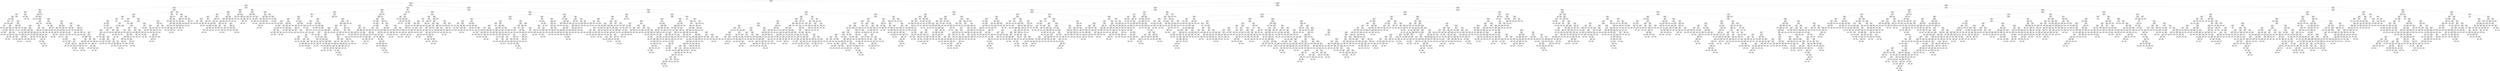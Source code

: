 digraph Tree {
node [shape=box] ;
0 [label="X[19] <= 5087.65\ngini = 0.2\nsamples = 41188\nvalue = [36548, 4640]"] ;
1 [label="X[10] <= 172.5\ngini = 0.494\nsamples = 4964\nvalue = [2755, 2209]"] ;
0 -> 1 [labeldistance=2.5, labelangle=45, headlabel="True"] ;
2 [label="X[14] <= 1.5\ngini = 0.287\nsamples = 1891\nvalue = [1563, 328]"] ;
1 -> 2 ;
3 [label="X[10] <= 123.5\ngini = 0.228\nsamples = 1605\nvalue = [1394, 211]"] ;
2 -> 3 ;
4 [label="X[10] <= 77.5\ngini = 0.126\nsamples = 991\nvalue = [924, 67]"] ;
3 -> 4 ;
5 [label="X[18] <= 1.264\ngini = 0.016\nsamples = 373\nvalue = [370, 3]"] ;
4 -> 5 ;
6 [label="X[15] <= -3.2\ngini = 0.011\nsamples = 359\nvalue = [357, 2]"] ;
5 -> 6 ;
7 [label="X[9] <= 2.5\ngini = 0.055\nsamples = 71\nvalue = [69, 2]"] ;
6 -> 7 ;
8 [label="gini = 0.0\nsamples = 45\nvalue = [45, 0]"] ;
7 -> 8 ;
9 [label="X[5] <= 0.5\ngini = 0.142\nsamples = 26\nvalue = [24, 2]"] ;
7 -> 9 ;
10 [label="X[0] <= 43.5\ngini = 0.408\nsamples = 7\nvalue = [5, 2]"] ;
9 -> 10 ;
11 [label="gini = 0.0\nsamples = 2\nvalue = [0, 2]"] ;
10 -> 11 ;
12 [label="gini = 0.0\nsamples = 5\nvalue = [5, 0]"] ;
10 -> 12 ;
13 [label="gini = 0.0\nsamples = 19\nvalue = [19, 0]"] ;
9 -> 13 ;
14 [label="gini = 0.0\nsamples = 288\nvalue = [288, 0]"] ;
6 -> 14 ;
15 [label="X[10] <= 68.0\ngini = 0.133\nsamples = 14\nvalue = [13, 1]"] ;
5 -> 15 ;
16 [label="gini = 0.0\nsamples = 9\nvalue = [9, 0]"] ;
15 -> 16 ;
17 [label="X[10] <= 69.5\ngini = 0.32\nsamples = 5\nvalue = [4, 1]"] ;
15 -> 17 ;
18 [label="gini = 0.0\nsamples = 1\nvalue = [0, 1]"] ;
17 -> 18 ;
19 [label="gini = 0.0\nsamples = 4\nvalue = [4, 0]"] ;
17 -> 19 ;
20 [label="X[13] <= 1.5\ngini = 0.186\nsamples = 618\nvalue = [554, 64]"] ;
4 -> 20 ;
21 [label="X[18] <= 0.635\ngini = 0.207\nsamples = 546\nvalue = [482, 64]"] ;
20 -> 21 ;
22 [label="X[11] <= 2.5\ngini = 0.444\nsamples = 3\nvalue = [1, 2]"] ;
21 -> 22 ;
23 [label="gini = 0.0\nsamples = 2\nvalue = [0, 2]"] ;
22 -> 23 ;
24 [label="gini = 0.0\nsamples = 1\nvalue = [1, 0]"] ;
22 -> 24 ;
25 [label="X[17] <= -30.75\ngini = 0.202\nsamples = 543\nvalue = [481, 62]"] ;
21 -> 25 ;
26 [label="X[18] <= 0.893\ngini = 0.17\nsamples = 384\nvalue = [348, 36]"] ;
25 -> 26 ;
27 [label="X[3] <= 5.5\ngini = 0.111\nsamples = 204\nvalue = [192, 12]"] ;
26 -> 27 ;
28 [label="X[10] <= 79.5\ngini = 0.194\nsamples = 92\nvalue = [82, 10]"] ;
27 -> 28 ;
29 [label="X[0] <= 26.5\ngini = 0.5\nsamples = 4\nvalue = [2, 2]"] ;
28 -> 29 ;
30 [label="gini = 0.0\nsamples = 2\nvalue = [2, 0]"] ;
29 -> 30 ;
31 [label="gini = 0.0\nsamples = 2\nvalue = [0, 2]"] ;
29 -> 31 ;
32 [label="X[9] <= 0.5\ngini = 0.165\nsamples = 88\nvalue = [80, 8]"] ;
28 -> 32 ;
33 [label="X[3] <= 2.5\ngini = 0.346\nsamples = 18\nvalue = [14, 4]"] ;
32 -> 33 ;
34 [label="gini = 0.0\nsamples = 7\nvalue = [7, 0]"] ;
33 -> 34 ;
35 [label="X[10] <= 102.5\ngini = 0.463\nsamples = 11\nvalue = [7, 4]"] ;
33 -> 35 ;
36 [label="gini = 0.0\nsamples = 3\nvalue = [0, 3]"] ;
35 -> 36 ;
37 [label="X[18] <= 0.667\ngini = 0.219\nsamples = 8\nvalue = [7, 1]"] ;
35 -> 37 ;
38 [label="gini = 0.0\nsamples = 1\nvalue = [0, 1]"] ;
37 -> 38 ;
39 [label="gini = 0.0\nsamples = 7\nvalue = [7, 0]"] ;
37 -> 39 ;
40 [label="X[4] <= 0.5\ngini = 0.108\nsamples = 70\nvalue = [66, 4]"] ;
32 -> 40 ;
41 [label="X[8] <= 4.5\ngini = 0.083\nsamples = 69\nvalue = [66, 3]"] ;
40 -> 41 ;
42 [label="X[3] <= 4.0\ngini = 0.035\nsamples = 56\nvalue = [55, 1]"] ;
41 -> 42 ;
43 [label="gini = 0.0\nsamples = 43\nvalue = [43, 0]"] ;
42 -> 43 ;
44 [label="X[10] <= 90.0\ngini = 0.142\nsamples = 13\nvalue = [12, 1]"] ;
42 -> 44 ;
45 [label="X[8] <= 1.5\ngini = 0.444\nsamples = 3\nvalue = [2, 1]"] ;
44 -> 45 ;
46 [label="gini = 0.0\nsamples = 1\nvalue = [0, 1]"] ;
45 -> 46 ;
47 [label="gini = 0.0\nsamples = 2\nvalue = [2, 0]"] ;
45 -> 47 ;
48 [label="gini = 0.0\nsamples = 10\nvalue = [10, 0]"] ;
44 -> 48 ;
49 [label="X[10] <= 94.5\ngini = 0.26\nsamples = 13\nvalue = [11, 2]"] ;
41 -> 49 ;
50 [label="gini = 0.0\nsamples = 1\nvalue = [0, 1]"] ;
49 -> 50 ;
51 [label="X[9] <= 3.5\ngini = 0.153\nsamples = 12\nvalue = [11, 1]"] ;
49 -> 51 ;
52 [label="gini = 0.0\nsamples = 10\nvalue = [10, 0]"] ;
51 -> 52 ;
53 [label="X[18] <= 0.653\ngini = 0.5\nsamples = 2\nvalue = [1, 1]"] ;
51 -> 53 ;
54 [label="gini = 0.0\nsamples = 1\nvalue = [0, 1]"] ;
53 -> 54 ;
55 [label="gini = 0.0\nsamples = 1\nvalue = [1, 0]"] ;
53 -> 55 ;
56 [label="gini = 0.0\nsamples = 1\nvalue = [0, 1]"] ;
40 -> 56 ;
57 [label="X[0] <= 77.0\ngini = 0.035\nsamples = 112\nvalue = [110, 2]"] ;
27 -> 57 ;
58 [label="X[0] <= 61.5\ngini = 0.018\nsamples = 110\nvalue = [109, 1]"] ;
57 -> 58 ;
59 [label="gini = 0.0\nsamples = 102\nvalue = [102, 0]"] ;
58 -> 59 ;
60 [label="X[10] <= 115.0\ngini = 0.219\nsamples = 8\nvalue = [7, 1]"] ;
58 -> 60 ;
61 [label="gini = 0.0\nsamples = 7\nvalue = [7, 0]"] ;
60 -> 61 ;
62 [label="gini = 0.0\nsamples = 1\nvalue = [0, 1]"] ;
60 -> 62 ;
63 [label="X[0] <= 78.5\ngini = 0.5\nsamples = 2\nvalue = [1, 1]"] ;
57 -> 63 ;
64 [label="gini = 0.0\nsamples = 1\nvalue = [0, 1]"] ;
63 -> 64 ;
65 [label="gini = 0.0\nsamples = 1\nvalue = [1, 0]"] ;
63 -> 65 ;
66 [label="X[11] <= 6.5\ngini = 0.231\nsamples = 180\nvalue = [156, 24]"] ;
26 -> 66 ;
67 [label="X[1] <= 5.5\ngini = 0.224\nsamples = 179\nvalue = [156, 23]"] ;
66 -> 67 ;
68 [label="X[18] <= 0.911\ngini = 0.276\nsamples = 109\nvalue = [91, 18]"] ;
67 -> 68 ;
69 [label="X[9] <= 2.5\ngini = 0.469\nsamples = 8\nvalue = [5, 3]"] ;
68 -> 69 ;
70 [label="gini = 0.0\nsamples = 4\nvalue = [4, 0]"] ;
69 -> 70 ;
71 [label="X[0] <= 63.5\ngini = 0.375\nsamples = 4\nvalue = [1, 3]"] ;
69 -> 71 ;
72 [label="gini = 0.0\nsamples = 3\nvalue = [0, 3]"] ;
71 -> 72 ;
73 [label="gini = 0.0\nsamples = 1\nvalue = [1, 0]"] ;
71 -> 73 ;
74 [label="X[0] <= 32.5\ngini = 0.253\nsamples = 101\nvalue = [86, 15]"] ;
68 -> 74 ;
75 [label="X[0] <= 31.5\ngini = 0.346\nsamples = 36\nvalue = [28, 8]"] ;
74 -> 75 ;
76 [label="X[8] <= 3.5\ngini = 0.238\nsamples = 29\nvalue = [25, 4]"] ;
75 -> 76 ;
77 [label="gini = 0.0\nsamples = 1\nvalue = [0, 1]"] ;
76 -> 77 ;
78 [label="X[10] <= 90.5\ngini = 0.191\nsamples = 28\nvalue = [25, 3]"] ;
76 -> 78 ;
79 [label="X[6] <= 1.0\ngini = 0.444\nsamples = 6\nvalue = [4, 2]"] ;
78 -> 79 ;
80 [label="X[0] <= 30.5\ngini = 0.32\nsamples = 5\nvalue = [4, 1]"] ;
79 -> 80 ;
81 [label="gini = 0.0\nsamples = 4\nvalue = [4, 0]"] ;
80 -> 81 ;
82 [label="gini = 0.0\nsamples = 1\nvalue = [0, 1]"] ;
80 -> 82 ;
83 [label="gini = 0.0\nsamples = 1\nvalue = [0, 1]"] ;
79 -> 83 ;
84 [label="X[10] <= 113.5\ngini = 0.087\nsamples = 22\nvalue = [21, 1]"] ;
78 -> 84 ;
85 [label="gini = 0.0\nsamples = 18\nvalue = [18, 0]"] ;
84 -> 85 ;
86 [label="X[18] <= 1.263\ngini = 0.375\nsamples = 4\nvalue = [3, 1]"] ;
84 -> 86 ;
87 [label="gini = 0.0\nsamples = 3\nvalue = [3, 0]"] ;
86 -> 87 ;
88 [label="gini = 0.0\nsamples = 1\nvalue = [0, 1]"] ;
86 -> 88 ;
89 [label="X[10] <= 104.0\ngini = 0.49\nsamples = 7\nvalue = [3, 4]"] ;
75 -> 89 ;
90 [label="gini = 0.0\nsamples = 4\nvalue = [0, 4]"] ;
89 -> 90 ;
91 [label="gini = 0.0\nsamples = 3\nvalue = [3, 0]"] ;
89 -> 91 ;
92 [label="X[10] <= 106.5\ngini = 0.192\nsamples = 65\nvalue = [58, 7]"] ;
74 -> 92 ;
93 [label="X[2] <= 1.5\ngini = 0.053\nsamples = 37\nvalue = [36, 1]"] ;
92 -> 93 ;
94 [label="gini = 0.0\nsamples = 28\nvalue = [28, 0]"] ;
93 -> 94 ;
95 [label="X[11] <= 1.5\ngini = 0.198\nsamples = 9\nvalue = [8, 1]"] ;
93 -> 95 ;
96 [label="X[5] <= 1.0\ngini = 0.444\nsamples = 3\nvalue = [2, 1]"] ;
95 -> 96 ;
97 [label="gini = 0.0\nsamples = 2\nvalue = [2, 0]"] ;
96 -> 97 ;
98 [label="gini = 0.0\nsamples = 1\nvalue = [0, 1]"] ;
96 -> 98 ;
99 [label="gini = 0.0\nsamples = 6\nvalue = [6, 0]"] ;
95 -> 99 ;
100 [label="X[3] <= 0.5\ngini = 0.337\nsamples = 28\nvalue = [22, 6]"] ;
92 -> 100 ;
101 [label="X[10] <= 110.5\ngini = 0.444\nsamples = 3\nvalue = [1, 2]"] ;
100 -> 101 ;
102 [label="gini = 0.0\nsamples = 2\nvalue = [0, 2]"] ;
101 -> 102 ;
103 [label="gini = 0.0\nsamples = 1\nvalue = [1, 0]"] ;
101 -> 103 ;
104 [label="X[11] <= 3.5\ngini = 0.269\nsamples = 25\nvalue = [21, 4]"] ;
100 -> 104 ;
105 [label="X[3] <= 6.5\ngini = 0.219\nsamples = 24\nvalue = [21, 3]"] ;
104 -> 105 ;
106 [label="X[1] <= 3.0\ngini = 0.159\nsamples = 23\nvalue = [21, 2]"] ;
105 -> 106 ;
107 [label="gini = 0.0\nsamples = 16\nvalue = [16, 0]"] ;
106 -> 107 ;
108 [label="X[9] <= 2.5\ngini = 0.408\nsamples = 7\nvalue = [5, 2]"] ;
106 -> 108 ;
109 [label="gini = 0.0\nsamples = 4\nvalue = [4, 0]"] ;
108 -> 109 ;
110 [label="X[17] <= -37.2\ngini = 0.444\nsamples = 3\nvalue = [1, 2]"] ;
108 -> 110 ;
111 [label="gini = 0.0\nsamples = 2\nvalue = [0, 2]"] ;
110 -> 111 ;
112 [label="gini = 0.0\nsamples = 1\nvalue = [1, 0]"] ;
110 -> 112 ;
113 [label="gini = 0.0\nsamples = 1\nvalue = [0, 1]"] ;
105 -> 113 ;
114 [label="gini = 0.0\nsamples = 1\nvalue = [0, 1]"] ;
104 -> 114 ;
115 [label="X[3] <= 2.5\ngini = 0.133\nsamples = 70\nvalue = [65, 5]"] ;
67 -> 115 ;
116 [label="X[0] <= 38.5\ngini = 0.49\nsamples = 7\nvalue = [4, 3]"] ;
115 -> 116 ;
117 [label="X[9] <= 3.5\ngini = 0.375\nsamples = 4\nvalue = [1, 3]"] ;
116 -> 117 ;
118 [label="gini = 0.0\nsamples = 3\nvalue = [0, 3]"] ;
117 -> 118 ;
119 [label="gini = 0.0\nsamples = 1\nvalue = [1, 0]"] ;
117 -> 119 ;
120 [label="gini = 0.0\nsamples = 3\nvalue = [3, 0]"] ;
116 -> 120 ;
121 [label="X[2] <= 0.5\ngini = 0.061\nsamples = 63\nvalue = [61, 2]"] ;
115 -> 121 ;
122 [label="gini = 0.0\nsamples = 1\nvalue = [0, 1]"] ;
121 -> 122 ;
123 [label="X[17] <= -50.15\ngini = 0.032\nsamples = 62\nvalue = [61, 1]"] ;
121 -> 123 ;
124 [label="X[0] <= 28.5\ngini = 0.5\nsamples = 2\nvalue = [1, 1]"] ;
123 -> 124 ;
125 [label="gini = 0.0\nsamples = 1\nvalue = [1, 0]"] ;
124 -> 125 ;
126 [label="gini = 0.0\nsamples = 1\nvalue = [0, 1]"] ;
124 -> 126 ;
127 [label="gini = 0.0\nsamples = 60\nvalue = [60, 0]"] ;
123 -> 127 ;
128 [label="gini = 0.0\nsamples = 1\nvalue = [0, 1]"] ;
66 -> 128 ;
129 [label="X[0] <= 25.5\ngini = 0.274\nsamples = 159\nvalue = [133, 26]"] ;
25 -> 129 ;
130 [label="X[14] <= 0.5\ngini = 0.48\nsamples = 15\nvalue = [9, 6]"] ;
129 -> 130 ;
131 [label="gini = 0.0\nsamples = 3\nvalue = [0, 3]"] ;
130 -> 131 ;
132 [label="X[10] <= 93.0\ngini = 0.375\nsamples = 12\nvalue = [9, 3]"] ;
130 -> 132 ;
133 [label="gini = 0.0\nsamples = 4\nvalue = [4, 0]"] ;
132 -> 133 ;
134 [label="X[10] <= 113.5\ngini = 0.469\nsamples = 8\nvalue = [5, 3]"] ;
132 -> 134 ;
135 [label="X[16] <= 92.54\ngini = 0.48\nsamples = 5\nvalue = [2, 3]"] ;
134 -> 135 ;
136 [label="gini = 0.0\nsamples = 2\nvalue = [0, 2]"] ;
135 -> 136 ;
137 [label="X[11] <= 2.5\ngini = 0.444\nsamples = 3\nvalue = [2, 1]"] ;
135 -> 137 ;
138 [label="gini = 0.0\nsamples = 2\nvalue = [2, 0]"] ;
137 -> 138 ;
139 [label="gini = 0.0\nsamples = 1\nvalue = [0, 1]"] ;
137 -> 139 ;
140 [label="gini = 0.0\nsamples = 3\nvalue = [3, 0]"] ;
134 -> 140 ;
141 [label="X[2] <= 1.5\ngini = 0.239\nsamples = 144\nvalue = [124, 20]"] ;
129 -> 141 ;
142 [label="X[1] <= 4.5\ngini = 0.177\nsamples = 102\nvalue = [92, 10]"] ;
141 -> 142 ;
143 [label="X[10] <= 84.5\ngini = 0.097\nsamples = 59\nvalue = [56, 3]"] ;
142 -> 143 ;
144 [label="X[18] <= 0.742\ngini = 0.397\nsamples = 11\nvalue = [8, 3]"] ;
143 -> 144 ;
145 [label="gini = 0.0\nsamples = 6\nvalue = [6, 0]"] ;
144 -> 145 ;
146 [label="X[4] <= 0.5\ngini = 0.48\nsamples = 5\nvalue = [2, 3]"] ;
144 -> 146 ;
147 [label="X[8] <= 8.5\ngini = 0.375\nsamples = 4\nvalue = [1, 3]"] ;
146 -> 147 ;
148 [label="X[9] <= 1.5\ngini = 0.5\nsamples = 2\nvalue = [1, 1]"] ;
147 -> 148 ;
149 [label="gini = 0.0\nsamples = 1\nvalue = [0, 1]"] ;
148 -> 149 ;
150 [label="gini = 0.0\nsamples = 1\nvalue = [1, 0]"] ;
148 -> 150 ;
151 [label="gini = 0.0\nsamples = 2\nvalue = [0, 2]"] ;
147 -> 151 ;
152 [label="gini = 0.0\nsamples = 1\nvalue = [1, 0]"] ;
146 -> 152 ;
153 [label="gini = 0.0\nsamples = 48\nvalue = [48, 0]"] ;
143 -> 153 ;
154 [label="X[0] <= 71.5\ngini = 0.273\nsamples = 43\nvalue = [36, 7]"] ;
142 -> 154 ;
155 [label="X[18] <= 0.74\ngini = 0.366\nsamples = 29\nvalue = [22, 7]"] ;
154 -> 155 ;
156 [label="X[0] <= 59.0\ngini = 0.5\nsamples = 10\nvalue = [5, 5]"] ;
155 -> 156 ;
157 [label="gini = 0.0\nsamples = 3\nvalue = [3, 0]"] ;
156 -> 157 ;
158 [label="X[6] <= 1.0\ngini = 0.408\nsamples = 7\nvalue = [2, 5]"] ;
156 -> 158 ;
159 [label="X[10] <= 89.0\ngini = 0.278\nsamples = 6\nvalue = [1, 5]"] ;
158 -> 159 ;
160 [label="gini = 0.0\nsamples = 1\nvalue = [1, 0]"] ;
159 -> 160 ;
161 [label="gini = 0.0\nsamples = 5\nvalue = [0, 5]"] ;
159 -> 161 ;
162 [label="gini = 0.0\nsamples = 1\nvalue = [1, 0]"] ;
158 -> 162 ;
163 [label="X[6] <= 1.0\ngini = 0.188\nsamples = 19\nvalue = [17, 2]"] ;
155 -> 163 ;
164 [label="gini = 0.0\nsamples = 15\nvalue = [15, 0]"] ;
163 -> 164 ;
165 [label="X[0] <= 44.5\ngini = 0.5\nsamples = 4\nvalue = [2, 2]"] ;
163 -> 165 ;
166 [label="gini = 0.0\nsamples = 2\nvalue = [0, 2]"] ;
165 -> 166 ;
167 [label="gini = 0.0\nsamples = 2\nvalue = [2, 0]"] ;
165 -> 167 ;
168 [label="gini = 0.0\nsamples = 14\nvalue = [14, 0]"] ;
154 -> 168 ;
169 [label="X[18] <= 0.729\ngini = 0.363\nsamples = 42\nvalue = [32, 10]"] ;
141 -> 169 ;
170 [label="X[11] <= 1.5\ngini = 0.5\nsamples = 12\nvalue = [6, 6]"] ;
169 -> 170 ;
171 [label="X[1] <= 10.0\ngini = 0.278\nsamples = 6\nvalue = [1, 5]"] ;
170 -> 171 ;
172 [label="gini = 0.0\nsamples = 5\nvalue = [0, 5]"] ;
171 -> 172 ;
173 [label="gini = 0.0\nsamples = 1\nvalue = [1, 0]"] ;
171 -> 173 ;
174 [label="X[3] <= 4.5\ngini = 0.278\nsamples = 6\nvalue = [5, 1]"] ;
170 -> 174 ;
175 [label="gini = 0.0\nsamples = 1\nvalue = [0, 1]"] ;
174 -> 175 ;
176 [label="gini = 0.0\nsamples = 5\nvalue = [5, 0]"] ;
174 -> 176 ;
177 [label="X[10] <= 108.5\ngini = 0.231\nsamples = 30\nvalue = [26, 4]"] ;
169 -> 177 ;
178 [label="X[10] <= 99.5\ngini = 0.332\nsamples = 19\nvalue = [15, 4]"] ;
177 -> 178 ;
179 [label="X[10] <= 79.5\ngini = 0.133\nsamples = 14\nvalue = [13, 1]"] ;
178 -> 179 ;
180 [label="X[11] <= 1.5\ngini = 0.5\nsamples = 2\nvalue = [1, 1]"] ;
179 -> 180 ;
181 [label="gini = 0.0\nsamples = 1\nvalue = [1, 0]"] ;
180 -> 181 ;
182 [label="gini = 0.0\nsamples = 1\nvalue = [0, 1]"] ;
180 -> 182 ;
183 [label="gini = 0.0\nsamples = 12\nvalue = [12, 0]"] ;
179 -> 183 ;
184 [label="X[0] <= 34.5\ngini = 0.48\nsamples = 5\nvalue = [2, 3]"] ;
178 -> 184 ;
185 [label="X[10] <= 106.0\ngini = 0.444\nsamples = 3\nvalue = [2, 1]"] ;
184 -> 185 ;
186 [label="gini = 0.0\nsamples = 2\nvalue = [2, 0]"] ;
185 -> 186 ;
187 [label="gini = 0.0\nsamples = 1\nvalue = [0, 1]"] ;
185 -> 187 ;
188 [label="gini = 0.0\nsamples = 2\nvalue = [0, 2]"] ;
184 -> 188 ;
189 [label="gini = 0.0\nsamples = 11\nvalue = [11, 0]"] ;
177 -> 189 ;
190 [label="gini = 0.0\nsamples = 72\nvalue = [72, 0]"] ;
20 -> 190 ;
191 [label="X[16] <= 93.951\ngini = 0.359\nsamples = 614\nvalue = [470, 144]"] ;
3 -> 191 ;
192 [label="X[0] <= 65.5\ngini = 0.4\nsamples = 489\nvalue = [354, 135]"] ;
191 -> 192 ;
193 [label="X[0] <= 22.5\ngini = 0.379\nsamples = 433\nvalue = [323, 110]"] ;
192 -> 193 ;
194 [label="X[13] <= 0.5\ngini = 0.48\nsamples = 15\nvalue = [6, 9]"] ;
193 -> 194 ;
195 [label="X[11] <= 4.0\ngini = 0.444\nsamples = 9\nvalue = [6, 3]"] ;
194 -> 195 ;
196 [label="X[18] <= 0.735\ngini = 0.375\nsamples = 8\nvalue = [6, 2]"] ;
195 -> 196 ;
197 [label="gini = 0.0\nsamples = 1\nvalue = [0, 1]"] ;
196 -> 197 ;
198 [label="X[6] <= 1.0\ngini = 0.245\nsamples = 7\nvalue = [6, 1]"] ;
196 -> 198 ;
199 [label="gini = 0.0\nsamples = 5\nvalue = [5, 0]"] ;
198 -> 199 ;
200 [label="X[17] <= -33.85\ngini = 0.5\nsamples = 2\nvalue = [1, 1]"] ;
198 -> 200 ;
201 [label="gini = 0.0\nsamples = 1\nvalue = [0, 1]"] ;
200 -> 201 ;
202 [label="gini = 0.0\nsamples = 1\nvalue = [1, 0]"] ;
200 -> 202 ;
203 [label="gini = 0.0\nsamples = 1\nvalue = [0, 1]"] ;
195 -> 203 ;
204 [label="gini = 0.0\nsamples = 6\nvalue = [0, 6]"] ;
194 -> 204 ;
205 [label="X[12] <= 11.5\ngini = 0.366\nsamples = 418\nvalue = [317, 101]"] ;
193 -> 205 ;
206 [label="X[0] <= 38.5\ngini = 0.444\nsamples = 9\nvalue = [3, 6]"] ;
205 -> 206 ;
207 [label="gini = 0.0\nsamples = 4\nvalue = [0, 4]"] ;
206 -> 207 ;
208 [label="X[8] <= 7.5\ngini = 0.48\nsamples = 5\nvalue = [3, 2]"] ;
206 -> 208 ;
209 [label="X[9] <= 3.5\ngini = 0.444\nsamples = 3\nvalue = [1, 2]"] ;
208 -> 209 ;
210 [label="gini = 0.0\nsamples = 2\nvalue = [0, 2]"] ;
209 -> 210 ;
211 [label="gini = 0.0\nsamples = 1\nvalue = [1, 0]"] ;
209 -> 211 ;
212 [label="gini = 0.0\nsamples = 2\nvalue = [2, 0]"] ;
208 -> 212 ;
213 [label="X[7] <= 0.5\ngini = 0.357\nsamples = 409\nvalue = [314, 95]"] ;
205 -> 213 ;
214 [label="X[17] <= -28.35\ngini = 0.376\nsamples = 366\nvalue = [274, 92]"] ;
213 -> 214 ;
215 [label="X[10] <= 158.5\ngini = 0.355\nsamples = 321\nvalue = [247, 74]"] ;
214 -> 215 ;
216 [label="X[6] <= 0.5\ngini = 0.32\nsamples = 240\nvalue = [192, 48]"] ;
215 -> 216 ;
217 [label="X[1] <= 9.5\ngini = 0.345\nsamples = 194\nvalue = [151, 43]"] ;
216 -> 217 ;
218 [label="X[13] <= 0.5\ngini = 0.358\nsamples = 180\nvalue = [138, 42]"] ;
217 -> 218 ;
219 [label="X[18] <= 0.655\ngini = 0.397\nsamples = 110\nvalue = [80, 30]"] ;
218 -> 219 ;
220 [label="X[0] <= 41.0\ngini = 0.494\nsamples = 9\nvalue = [4, 5]"] ;
219 -> 220 ;
221 [label="X[18] <= 0.644\ngini = 0.444\nsamples = 6\nvalue = [4, 2]"] ;
220 -> 221 ;
222 [label="gini = 0.0\nsamples = 3\nvalue = [3, 0]"] ;
221 -> 222 ;
223 [label="X[11] <= 2.5\ngini = 0.444\nsamples = 3\nvalue = [1, 2]"] ;
221 -> 223 ;
224 [label="gini = 0.0\nsamples = 2\nvalue = [0, 2]"] ;
223 -> 224 ;
225 [label="gini = 0.0\nsamples = 1\nvalue = [1, 0]"] ;
223 -> 225 ;
226 [label="gini = 0.0\nsamples = 3\nvalue = [0, 3]"] ;
220 -> 226 ;
227 [label="X[0] <= 40.5\ngini = 0.373\nsamples = 101\nvalue = [76, 25]"] ;
219 -> 227 ;
228 [label="X[16] <= 92.559\ngini = 0.441\nsamples = 58\nvalue = [39, 19]"] ;
227 -> 228 ;
229 [label="X[5] <= 1.0\ngini = 0.497\nsamples = 24\nvalue = [13, 11]"] ;
228 -> 229 ;
230 [label="X[18] <= 0.88\ngini = 0.198\nsamples = 9\nvalue = [8, 1]"] ;
229 -> 230 ;
231 [label="gini = 0.0\nsamples = 7\nvalue = [7, 0]"] ;
230 -> 231 ;
232 [label="X[0] <= 30.0\ngini = 0.5\nsamples = 2\nvalue = [1, 1]"] ;
230 -> 232 ;
233 [label="gini = 0.0\nsamples = 1\nvalue = [0, 1]"] ;
232 -> 233 ;
234 [label="gini = 0.0\nsamples = 1\nvalue = [1, 0]"] ;
232 -> 234 ;
235 [label="X[1] <= 3.0\ngini = 0.444\nsamples = 15\nvalue = [5, 10]"] ;
229 -> 235 ;
236 [label="X[9] <= 1.5\ngini = 0.5\nsamples = 10\nvalue = [5, 5]"] ;
235 -> 236 ;
237 [label="gini = 0.0\nsamples = 4\nvalue = [4, 0]"] ;
236 -> 237 ;
238 [label="X[10] <= 155.0\ngini = 0.278\nsamples = 6\nvalue = [1, 5]"] ;
236 -> 238 ;
239 [label="gini = 0.0\nsamples = 4\nvalue = [0, 4]"] ;
238 -> 239 ;
240 [label="X[8] <= 5.0\ngini = 0.5\nsamples = 2\nvalue = [1, 1]"] ;
238 -> 240 ;
241 [label="gini = 0.0\nsamples = 1\nvalue = [0, 1]"] ;
240 -> 241 ;
242 [label="gini = 0.0\nsamples = 1\nvalue = [1, 0]"] ;
240 -> 242 ;
243 [label="gini = 0.0\nsamples = 5\nvalue = [0, 5]"] ;
235 -> 243 ;
244 [label="X[5] <= 1.0\ngini = 0.36\nsamples = 34\nvalue = [26, 8]"] ;
228 -> 244 ;
245 [label="X[18] <= 1.264\ngini = 0.455\nsamples = 20\nvalue = [13, 7]"] ;
244 -> 245 ;
246 [label="X[3] <= 4.0\ngini = 0.375\nsamples = 16\nvalue = [12, 4]"] ;
245 -> 246 ;
247 [label="gini = 0.0\nsamples = 7\nvalue = [7, 0]"] ;
246 -> 247 ;
248 [label="X[10] <= 137.5\ngini = 0.494\nsamples = 9\nvalue = [5, 4]"] ;
246 -> 248 ;
249 [label="gini = 0.0\nsamples = 3\nvalue = [0, 3]"] ;
248 -> 249 ;
250 [label="X[3] <= 6.5\ngini = 0.278\nsamples = 6\nvalue = [5, 1]"] ;
248 -> 250 ;
251 [label="gini = 0.0\nsamples = 5\nvalue = [5, 0]"] ;
250 -> 251 ;
252 [label="gini = 0.0\nsamples = 1\nvalue = [0, 1]"] ;
250 -> 252 ;
253 [label="X[2] <= 0.5\ngini = 0.375\nsamples = 4\nvalue = [1, 3]"] ;
245 -> 253 ;
254 [label="gini = 0.0\nsamples = 1\nvalue = [1, 0]"] ;
253 -> 254 ;
255 [label="gini = 0.0\nsamples = 3\nvalue = [0, 3]"] ;
253 -> 255 ;
256 [label="X[0] <= 39.0\ngini = 0.133\nsamples = 14\nvalue = [13, 1]"] ;
244 -> 256 ;
257 [label="gini = 0.0\nsamples = 13\nvalue = [13, 0]"] ;
256 -> 257 ;
258 [label="gini = 0.0\nsamples = 1\nvalue = [0, 1]"] ;
256 -> 258 ;
259 [label="X[18] <= 0.714\ngini = 0.24\nsamples = 43\nvalue = [37, 6]"] ;
227 -> 259 ;
260 [label="X[1] <= 3.5\ngini = 0.375\nsamples = 4\nvalue = [1, 3]"] ;
259 -> 260 ;
261 [label="gini = 0.0\nsamples = 3\nvalue = [0, 3]"] ;
260 -> 261 ;
262 [label="gini = 0.0\nsamples = 1\nvalue = [1, 0]"] ;
260 -> 262 ;
263 [label="X[8] <= 3.5\ngini = 0.142\nsamples = 39\nvalue = [36, 3]"] ;
259 -> 263 ;
264 [label="X[18] <= 1.079\ngini = 0.278\nsamples = 18\nvalue = [15, 3]"] ;
263 -> 264 ;
265 [label="X[9] <= 0.5\ngini = 0.208\nsamples = 17\nvalue = [15, 2]"] ;
264 -> 265 ;
266 [label="X[5] <= 1.0\ngini = 0.5\nsamples = 2\nvalue = [1, 1]"] ;
265 -> 266 ;
267 [label="gini = 0.0\nsamples = 1\nvalue = [1, 0]"] ;
266 -> 267 ;
268 [label="gini = 0.0\nsamples = 1\nvalue = [0, 1]"] ;
266 -> 268 ;
269 [label="X[3] <= 3.5\ngini = 0.124\nsamples = 15\nvalue = [14, 1]"] ;
265 -> 269 ;
270 [label="X[10] <= 137.0\ngini = 0.375\nsamples = 4\nvalue = [3, 1]"] ;
269 -> 270 ;
271 [label="gini = 0.0\nsamples = 1\nvalue = [0, 1]"] ;
270 -> 271 ;
272 [label="gini = 0.0\nsamples = 3\nvalue = [3, 0]"] ;
270 -> 272 ;
273 [label="gini = 0.0\nsamples = 11\nvalue = [11, 0]"] ;
269 -> 273 ;
274 [label="gini = 0.0\nsamples = 1\nvalue = [0, 1]"] ;
264 -> 274 ;
275 [label="gini = 0.0\nsamples = 21\nvalue = [21, 0]"] ;
263 -> 275 ;
276 [label="X[3] <= 1.5\ngini = 0.284\nsamples = 70\nvalue = [58, 12]"] ;
218 -> 276 ;
277 [label="X[18] <= 0.714\ngini = 0.444\nsamples = 3\nvalue = [1, 2]"] ;
276 -> 277 ;
278 [label="gini = 0.0\nsamples = 1\nvalue = [1, 0]"] ;
277 -> 278 ;
279 [label="gini = 0.0\nsamples = 2\nvalue = [0, 2]"] ;
277 -> 279 ;
280 [label="X[9] <= 1.5\ngini = 0.254\nsamples = 67\nvalue = [57, 10]"] ;
276 -> 280 ;
281 [label="X[2] <= 0.5\ngini = 0.102\nsamples = 37\nvalue = [35, 2]"] ;
280 -> 281 ;
282 [label="gini = 0.0\nsamples = 1\nvalue = [0, 1]"] ;
281 -> 282 ;
283 [label="X[10] <= 154.5\ngini = 0.054\nsamples = 36\nvalue = [35, 1]"] ;
281 -> 283 ;
284 [label="gini = 0.0\nsamples = 31\nvalue = [31, 0]"] ;
283 -> 284 ;
285 [label="X[18] <= 1.031\ngini = 0.32\nsamples = 5\nvalue = [4, 1]"] ;
283 -> 285 ;
286 [label="gini = 0.0\nsamples = 4\nvalue = [4, 0]"] ;
285 -> 286 ;
287 [label="gini = 0.0\nsamples = 1\nvalue = [0, 1]"] ;
285 -> 287 ;
288 [label="X[0] <= 35.0\ngini = 0.391\nsamples = 30\nvalue = [22, 8]"] ;
280 -> 288 ;
289 [label="X[9] <= 3.5\ngini = 0.153\nsamples = 12\nvalue = [11, 1]"] ;
288 -> 289 ;
290 [label="gini = 0.0\nsamples = 9\nvalue = [9, 0]"] ;
289 -> 290 ;
291 [label="X[18] <= 0.668\ngini = 0.444\nsamples = 3\nvalue = [2, 1]"] ;
289 -> 291 ;
292 [label="gini = 0.0\nsamples = 1\nvalue = [0, 1]"] ;
291 -> 292 ;
293 [label="gini = 0.0\nsamples = 2\nvalue = [2, 0]"] ;
291 -> 293 ;
294 [label="X[17] <= -33.3\ngini = 0.475\nsamples = 18\nvalue = [11, 7]"] ;
288 -> 294 ;
295 [label="X[10] <= 151.0\ngini = 0.469\nsamples = 8\nvalue = [3, 5]"] ;
294 -> 295 ;
296 [label="gini = 0.0\nsamples = 4\nvalue = [0, 4]"] ;
295 -> 296 ;
297 [label="X[0] <= 36.5\ngini = 0.375\nsamples = 4\nvalue = [3, 1]"] ;
295 -> 297 ;
298 [label="gini = 0.0\nsamples = 1\nvalue = [0, 1]"] ;
297 -> 298 ;
299 [label="gini = 0.0\nsamples = 3\nvalue = [3, 0]"] ;
297 -> 299 ;
300 [label="X[0] <= 56.5\ngini = 0.32\nsamples = 10\nvalue = [8, 2]"] ;
294 -> 300 ;
301 [label="X[13] <= 1.5\ngini = 0.198\nsamples = 9\nvalue = [8, 1]"] ;
300 -> 301 ;
302 [label="gini = 0.0\nsamples = 7\nvalue = [7, 0]"] ;
301 -> 302 ;
303 [label="X[1] <= 3.0\ngini = 0.5\nsamples = 2\nvalue = [1, 1]"] ;
301 -> 303 ;
304 [label="gini = 0.0\nsamples = 1\nvalue = [0, 1]"] ;
303 -> 304 ;
305 [label="gini = 0.0\nsamples = 1\nvalue = [1, 0]"] ;
303 -> 305 ;
306 [label="gini = 0.0\nsamples = 1\nvalue = [0, 1]"] ;
300 -> 306 ;
307 [label="X[0] <= 56.5\ngini = 0.133\nsamples = 14\nvalue = [13, 1]"] ;
217 -> 307 ;
308 [label="gini = 0.0\nsamples = 13\nvalue = [13, 0]"] ;
307 -> 308 ;
309 [label="gini = 0.0\nsamples = 1\nvalue = [0, 1]"] ;
307 -> 309 ;
310 [label="X[0] <= 25.5\ngini = 0.194\nsamples = 46\nvalue = [41, 5]"] ;
216 -> 310 ;
311 [label="X[13] <= 0.5\ngini = 0.48\nsamples = 5\nvalue = [2, 3]"] ;
310 -> 311 ;
312 [label="gini = 0.0\nsamples = 3\nvalue = [0, 3]"] ;
311 -> 312 ;
313 [label="gini = 0.0\nsamples = 2\nvalue = [2, 0]"] ;
311 -> 313 ;
314 [label="X[13] <= 1.5\ngini = 0.093\nsamples = 41\nvalue = [39, 2]"] ;
310 -> 314 ;
315 [label="X[3] <= 6.5\ngini = 0.05\nsamples = 39\nvalue = [38, 1]"] ;
314 -> 315 ;
316 [label="gini = 0.0\nsamples = 37\nvalue = [37, 0]"] ;
315 -> 316 ;
317 [label="X[2] <= 1.5\ngini = 0.5\nsamples = 2\nvalue = [1, 1]"] ;
315 -> 317 ;
318 [label="gini = 0.0\nsamples = 1\nvalue = [0, 1]"] ;
317 -> 318 ;
319 [label="gini = 0.0\nsamples = 1\nvalue = [1, 0]"] ;
317 -> 319 ;
320 [label="X[0] <= 40.5\ngini = 0.5\nsamples = 2\nvalue = [1, 1]"] ;
314 -> 320 ;
321 [label="gini = 0.0\nsamples = 1\nvalue = [1, 0]"] ;
320 -> 321 ;
322 [label="gini = 0.0\nsamples = 1\nvalue = [0, 1]"] ;
320 -> 322 ;
323 [label="X[18] <= 1.175\ngini = 0.436\nsamples = 81\nvalue = [55, 26]"] ;
215 -> 323 ;
324 [label="X[3] <= 1.5\ngini = 0.371\nsamples = 57\nvalue = [43, 14]"] ;
323 -> 324 ;
325 [label="X[14] <= 0.5\ngini = 0.48\nsamples = 5\nvalue = [2, 3]"] ;
324 -> 325 ;
326 [label="gini = 0.0\nsamples = 3\nvalue = [0, 3]"] ;
325 -> 326 ;
327 [label="gini = 0.0\nsamples = 2\nvalue = [2, 0]"] ;
325 -> 327 ;
328 [label="X[1] <= 10.5\ngini = 0.334\nsamples = 52\nvalue = [41, 11]"] ;
324 -> 328 ;
329 [label="X[1] <= 6.5\ngini = 0.315\nsamples = 51\nvalue = [41, 10]"] ;
328 -> 329 ;
330 [label="X[10] <= 166.5\ngini = 0.375\nsamples = 36\nvalue = [27, 9]"] ;
329 -> 330 ;
331 [label="X[10] <= 162.5\ngini = 0.245\nsamples = 21\nvalue = [18, 3]"] ;
330 -> 331 ;
332 [label="X[18] <= 0.869\ngini = 0.375\nsamples = 12\nvalue = [9, 3]"] ;
331 -> 332 ;
333 [label="X[13] <= 0.5\ngini = 0.48\nsamples = 5\nvalue = [2, 3]"] ;
332 -> 333 ;
334 [label="gini = 0.0\nsamples = 2\nvalue = [0, 2]"] ;
333 -> 334 ;
335 [label="X[18] <= 0.807\ngini = 0.444\nsamples = 3\nvalue = [2, 1]"] ;
333 -> 335 ;
336 [label="gini = 0.0\nsamples = 2\nvalue = [2, 0]"] ;
335 -> 336 ;
337 [label="gini = 0.0\nsamples = 1\nvalue = [0, 1]"] ;
335 -> 337 ;
338 [label="gini = 0.0\nsamples = 7\nvalue = [7, 0]"] ;
332 -> 338 ;
339 [label="gini = 0.0\nsamples = 9\nvalue = [9, 0]"] ;
331 -> 339 ;
340 [label="X[3] <= 5.5\ngini = 0.48\nsamples = 15\nvalue = [9, 6]"] ;
330 -> 340 ;
341 [label="gini = 0.0\nsamples = 3\nvalue = [0, 3]"] ;
340 -> 341 ;
342 [label="X[5] <= 1.0\ngini = 0.375\nsamples = 12\nvalue = [9, 3]"] ;
340 -> 342 ;
343 [label="X[18] <= 0.795\ngini = 0.48\nsamples = 5\nvalue = [2, 3]"] ;
342 -> 343 ;
344 [label="gini = 0.0\nsamples = 2\nvalue = [0, 2]"] ;
343 -> 344 ;
345 [label="X[11] <= 3.0\ngini = 0.444\nsamples = 3\nvalue = [2, 1]"] ;
343 -> 345 ;
346 [label="gini = 0.0\nsamples = 2\nvalue = [2, 0]"] ;
345 -> 346 ;
347 [label="gini = 0.0\nsamples = 1\nvalue = [0, 1]"] ;
345 -> 347 ;
348 [label="gini = 0.0\nsamples = 7\nvalue = [7, 0]"] ;
342 -> 348 ;
349 [label="X[16] <= 93.559\ngini = 0.124\nsamples = 15\nvalue = [14, 1]"] ;
329 -> 349 ;
350 [label="gini = 0.0\nsamples = 14\nvalue = [14, 0]"] ;
349 -> 350 ;
351 [label="gini = 0.0\nsamples = 1\nvalue = [0, 1]"] ;
349 -> 351 ;
352 [label="gini = 0.0\nsamples = 1\nvalue = [0, 1]"] ;
328 -> 352 ;
353 [label="X[10] <= 166.5\ngini = 0.5\nsamples = 24\nvalue = [12, 12]"] ;
323 -> 353 ;
354 [label="X[0] <= 28.0\ngini = 0.444\nsamples = 15\nvalue = [5, 10]"] ;
353 -> 354 ;
355 [label="gini = 0.0\nsamples = 2\nvalue = [2, 0]"] ;
354 -> 355 ;
356 [label="X[1] <= 4.5\ngini = 0.355\nsamples = 13\nvalue = [3, 10]"] ;
354 -> 356 ;
357 [label="X[10] <= 160.5\ngini = 0.5\nsamples = 6\nvalue = [3, 3]"] ;
356 -> 357 ;
358 [label="gini = 0.0\nsamples = 3\nvalue = [0, 3]"] ;
357 -> 358 ;
359 [label="gini = 0.0\nsamples = 3\nvalue = [3, 0]"] ;
357 -> 359 ;
360 [label="gini = 0.0\nsamples = 7\nvalue = [0, 7]"] ;
356 -> 360 ;
361 [label="X[0] <= 30.5\ngini = 0.346\nsamples = 9\nvalue = [7, 2]"] ;
353 -> 361 ;
362 [label="gini = 0.0\nsamples = 1\nvalue = [0, 1]"] ;
361 -> 362 ;
363 [label="X[0] <= 39.5\ngini = 0.219\nsamples = 8\nvalue = [7, 1]"] ;
361 -> 363 ;
364 [label="gini = 0.0\nsamples = 5\nvalue = [5, 0]"] ;
363 -> 364 ;
365 [label="X[9] <= 2.0\ngini = 0.444\nsamples = 3\nvalue = [2, 1]"] ;
363 -> 365 ;
366 [label="gini = 0.0\nsamples = 2\nvalue = [2, 0]"] ;
365 -> 366 ;
367 [label="gini = 0.0\nsamples = 1\nvalue = [0, 1]"] ;
365 -> 367 ;
368 [label="X[18] <= 0.723\ngini = 0.48\nsamples = 45\nvalue = [27, 18]"] ;
214 -> 368 ;
369 [label="X[5] <= 1.0\ngini = 0.346\nsamples = 9\nvalue = [2, 7]"] ;
368 -> 369 ;
370 [label="gini = 0.0\nsamples = 6\nvalue = [0, 6]"] ;
369 -> 370 ;
371 [label="X[3] <= 1.0\ngini = 0.444\nsamples = 3\nvalue = [2, 1]"] ;
369 -> 371 ;
372 [label="X[1] <= 7.0\ngini = 0.5\nsamples = 2\nvalue = [1, 1]"] ;
371 -> 372 ;
373 [label="gini = 0.0\nsamples = 1\nvalue = [0, 1]"] ;
372 -> 373 ;
374 [label="gini = 0.0\nsamples = 1\nvalue = [1, 0]"] ;
372 -> 374 ;
375 [label="gini = 0.0\nsamples = 1\nvalue = [1, 0]"] ;
371 -> 375 ;
376 [label="X[10] <= 156.5\ngini = 0.424\nsamples = 36\nvalue = [25, 11]"] ;
368 -> 376 ;
377 [label="X[13] <= 0.5\ngini = 0.477\nsamples = 28\nvalue = [17, 11]"] ;
376 -> 377 ;
378 [label="X[0] <= 31.0\ngini = 0.5\nsamples = 20\nvalue = [10, 10]"] ;
377 -> 378 ;
379 [label="gini = 0.0\nsamples = 3\nvalue = [3, 0]"] ;
378 -> 379 ;
380 [label="X[2] <= 1.5\ngini = 0.484\nsamples = 17\nvalue = [7, 10]"] ;
378 -> 380 ;
381 [label="X[9] <= 0.5\ngini = 0.48\nsamples = 10\nvalue = [6, 4]"] ;
380 -> 381 ;
382 [label="gini = 0.0\nsamples = 2\nvalue = [0, 2]"] ;
381 -> 382 ;
383 [label="X[10] <= 137.0\ngini = 0.375\nsamples = 8\nvalue = [6, 2]"] ;
381 -> 383 ;
384 [label="X[11] <= 1.5\ngini = 0.444\nsamples = 3\nvalue = [1, 2]"] ;
383 -> 384 ;
385 [label="gini = 0.0\nsamples = 2\nvalue = [0, 2]"] ;
384 -> 385 ;
386 [label="gini = 0.0\nsamples = 1\nvalue = [1, 0]"] ;
384 -> 386 ;
387 [label="gini = 0.0\nsamples = 5\nvalue = [5, 0]"] ;
383 -> 387 ;
388 [label="X[10] <= 134.0\ngini = 0.245\nsamples = 7\nvalue = [1, 6]"] ;
380 -> 388 ;
389 [label="gini = 0.0\nsamples = 1\nvalue = [1, 0]"] ;
388 -> 389 ;
390 [label="gini = 0.0\nsamples = 6\nvalue = [0, 6]"] ;
388 -> 390 ;
391 [label="X[10] <= 130.5\ngini = 0.219\nsamples = 8\nvalue = [7, 1]"] ;
377 -> 391 ;
392 [label="gini = 0.0\nsamples = 1\nvalue = [0, 1]"] ;
391 -> 392 ;
393 [label="gini = 0.0\nsamples = 7\nvalue = [7, 0]"] ;
391 -> 393 ;
394 [label="gini = 0.0\nsamples = 8\nvalue = [8, 0]"] ;
376 -> 394 ;
395 [label="X[10] <= 135.5\ngini = 0.13\nsamples = 43\nvalue = [40, 3]"] ;
213 -> 395 ;
396 [label="X[10] <= 134.5\ngini = 0.305\nsamples = 16\nvalue = [13, 3]"] ;
395 -> 396 ;
397 [label="X[2] <= 0.5\ngini = 0.142\nsamples = 13\nvalue = [12, 1]"] ;
396 -> 397 ;
398 [label="X[18] <= 0.785\ngini = 0.5\nsamples = 2\nvalue = [1, 1]"] ;
397 -> 398 ;
399 [label="gini = 0.0\nsamples = 1\nvalue = [1, 0]"] ;
398 -> 399 ;
400 [label="gini = 0.0\nsamples = 1\nvalue = [0, 1]"] ;
398 -> 400 ;
401 [label="gini = 0.0\nsamples = 11\nvalue = [11, 0]"] ;
397 -> 401 ;
402 [label="X[3] <= 4.5\ngini = 0.444\nsamples = 3\nvalue = [1, 2]"] ;
396 -> 402 ;
403 [label="gini = 0.0\nsamples = 1\nvalue = [1, 0]"] ;
402 -> 403 ;
404 [label="gini = 0.0\nsamples = 2\nvalue = [0, 2]"] ;
402 -> 404 ;
405 [label="gini = 0.0\nsamples = 27\nvalue = [27, 0]"] ;
395 -> 405 ;
406 [label="X[8] <= 8.5\ngini = 0.494\nsamples = 56\nvalue = [31, 25]"] ;
192 -> 406 ;
407 [label="X[10] <= 154.5\ngini = 0.499\nsamples = 52\nvalue = [27, 25]"] ;
406 -> 407 ;
408 [label="X[8] <= 0.5\ngini = 0.478\nsamples = 38\nvalue = [23, 15]"] ;
407 -> 408 ;
409 [label="gini = 0.0\nsamples = 3\nvalue = [0, 3]"] ;
408 -> 409 ;
410 [label="X[0] <= 71.5\ngini = 0.451\nsamples = 35\nvalue = [23, 12]"] ;
408 -> 410 ;
411 [label="X[10] <= 147.5\ngini = 0.484\nsamples = 17\nvalue = [7, 10]"] ;
410 -> 411 ;
412 [label="X[18] <= 0.727\ngini = 0.408\nsamples = 14\nvalue = [4, 10]"] ;
411 -> 412 ;
413 [label="X[10] <= 132.0\ngini = 0.375\nsamples = 4\nvalue = [3, 1]"] ;
412 -> 413 ;
414 [label="gini = 0.0\nsamples = 1\nvalue = [0, 1]"] ;
413 -> 414 ;
415 [label="gini = 0.0\nsamples = 3\nvalue = [3, 0]"] ;
413 -> 415 ;
416 [label="X[9] <= 0.5\ngini = 0.18\nsamples = 10\nvalue = [1, 9]"] ;
412 -> 416 ;
417 [label="X[15] <= -3.15\ngini = 0.5\nsamples = 2\nvalue = [1, 1]"] ;
416 -> 417 ;
418 [label="gini = 0.0\nsamples = 1\nvalue = [1, 0]"] ;
417 -> 418 ;
419 [label="gini = 0.0\nsamples = 1\nvalue = [0, 1]"] ;
417 -> 419 ;
420 [label="gini = 0.0\nsamples = 8\nvalue = [0, 8]"] ;
416 -> 420 ;
421 [label="gini = 0.0\nsamples = 3\nvalue = [3, 0]"] ;
411 -> 421 ;
422 [label="X[10] <= 139.5\ngini = 0.198\nsamples = 18\nvalue = [16, 2]"] ;
410 -> 422 ;
423 [label="gini = 0.0\nsamples = 12\nvalue = [12, 0]"] ;
422 -> 423 ;
424 [label="X[10] <= 149.5\ngini = 0.444\nsamples = 6\nvalue = [4, 2]"] ;
422 -> 424 ;
425 [label="gini = 0.0\nsamples = 2\nvalue = [0, 2]"] ;
424 -> 425 ;
426 [label="gini = 0.0\nsamples = 4\nvalue = [4, 0]"] ;
424 -> 426 ;
427 [label="X[9] <= 2.5\ngini = 0.408\nsamples = 14\nvalue = [4, 10]"] ;
407 -> 427 ;
428 [label="gini = 0.0\nsamples = 10\nvalue = [0, 10]"] ;
427 -> 428 ;
429 [label="gini = 0.0\nsamples = 4\nvalue = [4, 0]"] ;
427 -> 429 ;
430 [label="gini = 0.0\nsamples = 4\nvalue = [4, 0]"] ;
406 -> 430 ;
431 [label="X[12] <= 7.5\ngini = 0.134\nsamples = 125\nvalue = [116, 9]"] ;
191 -> 431 ;
432 [label="gini = 0.0\nsamples = 1\nvalue = [0, 1]"] ;
431 -> 432 ;
433 [label="X[18] <= 0.882\ngini = 0.121\nsamples = 124\nvalue = [116, 8]"] ;
431 -> 433 ;
434 [label="X[0] <= 77.5\ngini = 0.237\nsamples = 51\nvalue = [44, 7]"] ;
433 -> 434 ;
435 [label="X[10] <= 166.0\ngini = 0.211\nsamples = 50\nvalue = [44, 6]"] ;
434 -> 435 ;
436 [label="X[0] <= 40.0\ngini = 0.13\nsamples = 43\nvalue = [40, 3]"] ;
435 -> 436 ;
437 [label="gini = 0.0\nsamples = 33\nvalue = [33, 0]"] ;
436 -> 437 ;
438 [label="X[13] <= 0.5\ngini = 0.42\nsamples = 10\nvalue = [7, 3]"] ;
436 -> 438 ;
439 [label="X[3] <= 5.5\ngini = 0.48\nsamples = 5\nvalue = [2, 3]"] ;
438 -> 439 ;
440 [label="X[9] <= 3.0\ngini = 0.444\nsamples = 3\nvalue = [2, 1]"] ;
439 -> 440 ;
441 [label="gini = 0.0\nsamples = 2\nvalue = [2, 0]"] ;
440 -> 441 ;
442 [label="gini = 0.0\nsamples = 1\nvalue = [0, 1]"] ;
440 -> 442 ;
443 [label="gini = 0.0\nsamples = 2\nvalue = [0, 2]"] ;
439 -> 443 ;
444 [label="gini = 0.0\nsamples = 5\nvalue = [5, 0]"] ;
438 -> 444 ;
445 [label="X[2] <= 1.5\ngini = 0.49\nsamples = 7\nvalue = [4, 3]"] ;
435 -> 445 ;
446 [label="gini = 0.0\nsamples = 3\nvalue = [3, 0]"] ;
445 -> 446 ;
447 [label="X[11] <= 2.5\ngini = 0.375\nsamples = 4\nvalue = [1, 3]"] ;
445 -> 447 ;
448 [label="gini = 0.0\nsamples = 3\nvalue = [0, 3]"] ;
447 -> 448 ;
449 [label="gini = 0.0\nsamples = 1\nvalue = [1, 0]"] ;
447 -> 449 ;
450 [label="gini = 0.0\nsamples = 1\nvalue = [0, 1]"] ;
434 -> 450 ;
451 [label="X[10] <= 163.5\ngini = 0.027\nsamples = 73\nvalue = [72, 1]"] ;
433 -> 451 ;
452 [label="gini = 0.0\nsamples = 60\nvalue = [60, 0]"] ;
451 -> 452 ;
453 [label="X[10] <= 165.0\ngini = 0.142\nsamples = 13\nvalue = [12, 1]"] ;
451 -> 453 ;
454 [label="X[0] <= 31.5\ngini = 0.444\nsamples = 3\nvalue = [2, 1]"] ;
453 -> 454 ;
455 [label="gini = 0.0\nsamples = 1\nvalue = [0, 1]"] ;
454 -> 455 ;
456 [label="gini = 0.0\nsamples = 2\nvalue = [2, 0]"] ;
454 -> 456 ;
457 [label="gini = 0.0\nsamples = 10\nvalue = [10, 0]"] ;
453 -> 457 ;
458 [label="X[10] <= 147.5\ngini = 0.483\nsamples = 286\nvalue = [169, 117]"] ;
2 -> 458 ;
459 [label="X[16] <= 93.559\ngini = 0.43\nsamples = 201\nvalue = [138, 63]"] ;
458 -> 459 ;
460 [label="X[19] <= 5020.5\ngini = 0.483\nsamples = 145\nvalue = [86, 59]"] ;
459 -> 460 ;
461 [label="X[9] <= 1.5\ngini = 0.499\nsamples = 74\nvalue = [35, 39]"] ;
460 -> 461 ;
462 [label="X[5] <= 0.5\ngini = 0.437\nsamples = 31\nvalue = [21, 10]"] ;
461 -> 462 ;
463 [label="X[10] <= 131.0\ngini = 0.473\nsamples = 13\nvalue = [5, 8]"] ;
462 -> 463 ;
464 [label="X[0] <= 78.5\ngini = 0.219\nsamples = 8\nvalue = [1, 7]"] ;
463 -> 464 ;
465 [label="gini = 0.0\nsamples = 7\nvalue = [0, 7]"] ;
464 -> 465 ;
466 [label="gini = 0.0\nsamples = 1\nvalue = [1, 0]"] ;
464 -> 466 ;
467 [label="X[1] <= 4.5\ngini = 0.32\nsamples = 5\nvalue = [4, 1]"] ;
463 -> 467 ;
468 [label="gini = 0.0\nsamples = 3\nvalue = [3, 0]"] ;
467 -> 468 ;
469 [label="X[11] <= 1.5\ngini = 0.5\nsamples = 2\nvalue = [1, 1]"] ;
467 -> 469 ;
470 [label="gini = 0.0\nsamples = 1\nvalue = [0, 1]"] ;
469 -> 470 ;
471 [label="gini = 0.0\nsamples = 1\nvalue = [1, 0]"] ;
469 -> 471 ;
472 [label="X[0] <= 29.0\ngini = 0.198\nsamples = 18\nvalue = [16, 2]"] ;
462 -> 472 ;
473 [label="X[10] <= 90.0\ngini = 0.444\nsamples = 3\nvalue = [1, 2]"] ;
472 -> 473 ;
474 [label="gini = 0.0\nsamples = 1\nvalue = [1, 0]"] ;
473 -> 474 ;
475 [label="gini = 0.0\nsamples = 2\nvalue = [0, 2]"] ;
473 -> 475 ;
476 [label="gini = 0.0\nsamples = 15\nvalue = [15, 0]"] ;
472 -> 476 ;
477 [label="X[18] <= 0.799\ngini = 0.439\nsamples = 43\nvalue = [14, 29]"] ;
461 -> 477 ;
478 [label="X[10] <= 121.5\ngini = 0.414\nsamples = 41\nvalue = [12, 29]"] ;
477 -> 478 ;
479 [label="X[10] <= 108.5\ngini = 0.475\nsamples = 31\nvalue = [12, 19]"] ;
478 -> 479 ;
480 [label="X[10] <= 60.0\ngini = 0.34\nsamples = 23\nvalue = [5, 18]"] ;
479 -> 480 ;
481 [label="gini = 0.0\nsamples = 2\nvalue = [2, 0]"] ;
480 -> 481 ;
482 [label="X[0] <= 68.5\ngini = 0.245\nsamples = 21\nvalue = [3, 18]"] ;
480 -> 482 ;
483 [label="X[8] <= 6.0\ngini = 0.105\nsamples = 18\nvalue = [1, 17]"] ;
482 -> 483 ;
484 [label="X[18] <= 0.642\ngini = 0.5\nsamples = 2\nvalue = [1, 1]"] ;
483 -> 484 ;
485 [label="gini = 0.0\nsamples = 1\nvalue = [0, 1]"] ;
484 -> 485 ;
486 [label="gini = 0.0\nsamples = 1\nvalue = [1, 0]"] ;
484 -> 486 ;
487 [label="gini = 0.0\nsamples = 16\nvalue = [0, 16]"] ;
483 -> 487 ;
488 [label="X[6] <= 1.0\ngini = 0.444\nsamples = 3\nvalue = [2, 1]"] ;
482 -> 488 ;
489 [label="gini = 0.0\nsamples = 2\nvalue = [2, 0]"] ;
488 -> 489 ;
490 [label="gini = 0.0\nsamples = 1\nvalue = [0, 1]"] ;
488 -> 490 ;
491 [label="X[9] <= 3.5\ngini = 0.219\nsamples = 8\nvalue = [7, 1]"] ;
479 -> 491 ;
492 [label="gini = 0.0\nsamples = 6\nvalue = [6, 0]"] ;
491 -> 492 ;
493 [label="X[3] <= 4.5\ngini = 0.5\nsamples = 2\nvalue = [1, 1]"] ;
491 -> 493 ;
494 [label="gini = 0.0\nsamples = 1\nvalue = [0, 1]"] ;
493 -> 494 ;
495 [label="gini = 0.0\nsamples = 1\nvalue = [1, 0]"] ;
493 -> 495 ;
496 [label="gini = 0.0\nsamples = 10\nvalue = [0, 10]"] ;
478 -> 496 ;
497 [label="gini = 0.0\nsamples = 2\nvalue = [2, 0]"] ;
477 -> 497 ;
498 [label="X[10] <= 136.5\ngini = 0.405\nsamples = 71\nvalue = [51, 20]"] ;
460 -> 498 ;
499 [label="X[0] <= 69.5\ngini = 0.359\nsamples = 64\nvalue = [49, 15]"] ;
498 -> 499 ;
500 [label="X[1] <= 1.5\ngini = 0.32\nsamples = 60\nvalue = [48, 12]"] ;
499 -> 500 ;
501 [label="X[0] <= 53.5\ngini = 0.454\nsamples = 23\nvalue = [15, 8]"] ;
500 -> 501 ;
502 [label="X[16] <= 92.838\ngini = 0.375\nsamples = 20\nvalue = [15, 5]"] ;
501 -> 502 ;
503 [label="X[0] <= 32.0\ngini = 0.142\nsamples = 13\nvalue = [12, 1]"] ;
502 -> 503 ;
504 [label="X[9] <= 1.5\ngini = 0.5\nsamples = 2\nvalue = [1, 1]"] ;
503 -> 504 ;
505 [label="gini = 0.0\nsamples = 1\nvalue = [1, 0]"] ;
504 -> 505 ;
506 [label="gini = 0.0\nsamples = 1\nvalue = [0, 1]"] ;
504 -> 506 ;
507 [label="gini = 0.0\nsamples = 11\nvalue = [11, 0]"] ;
503 -> 507 ;
508 [label="X[11] <= 1.5\ngini = 0.49\nsamples = 7\nvalue = [3, 4]"] ;
502 -> 508 ;
509 [label="X[10] <= 104.5\ngini = 0.48\nsamples = 5\nvalue = [3, 2]"] ;
508 -> 509 ;
510 [label="X[0] <= 40.5\ngini = 0.444\nsamples = 3\nvalue = [1, 2]"] ;
509 -> 510 ;
511 [label="gini = 0.0\nsamples = 2\nvalue = [0, 2]"] ;
510 -> 511 ;
512 [label="gini = 0.0\nsamples = 1\nvalue = [1, 0]"] ;
510 -> 512 ;
513 [label="gini = 0.0\nsamples = 2\nvalue = [2, 0]"] ;
509 -> 513 ;
514 [label="gini = 0.0\nsamples = 2\nvalue = [0, 2]"] ;
508 -> 514 ;
515 [label="gini = 0.0\nsamples = 3\nvalue = [0, 3]"] ;
501 -> 515 ;
516 [label="X[1] <= 7.5\ngini = 0.193\nsamples = 37\nvalue = [33, 4]"] ;
500 -> 516 ;
517 [label="gini = 0.0\nsamples = 17\nvalue = [17, 0]"] ;
516 -> 517 ;
518 [label="X[18] <= 1.267\ngini = 0.32\nsamples = 20\nvalue = [16, 4]"] ;
516 -> 518 ;
519 [label="X[18] <= 0.86\ngini = 0.266\nsamples = 19\nvalue = [16, 3]"] ;
518 -> 519 ;
520 [label="X[15] <= -2.95\ngini = 0.5\nsamples = 4\nvalue = [2, 2]"] ;
519 -> 520 ;
521 [label="gini = 0.0\nsamples = 2\nvalue = [2, 0]"] ;
520 -> 521 ;
522 [label="gini = 0.0\nsamples = 2\nvalue = [0, 2]"] ;
520 -> 522 ;
523 [label="X[1] <= 10.5\ngini = 0.124\nsamples = 15\nvalue = [14, 1]"] ;
519 -> 523 ;
524 [label="gini = 0.0\nsamples = 13\nvalue = [13, 0]"] ;
523 -> 524 ;
525 [label="X[10] <= 96.5\ngini = 0.5\nsamples = 2\nvalue = [1, 1]"] ;
523 -> 525 ;
526 [label="gini = 0.0\nsamples = 1\nvalue = [1, 0]"] ;
525 -> 526 ;
527 [label="gini = 0.0\nsamples = 1\nvalue = [0, 1]"] ;
525 -> 527 ;
528 [label="gini = 0.0\nsamples = 1\nvalue = [0, 1]"] ;
518 -> 528 ;
529 [label="X[9] <= 3.5\ngini = 0.375\nsamples = 4\nvalue = [1, 3]"] ;
499 -> 529 ;
530 [label="gini = 0.0\nsamples = 3\nvalue = [0, 3]"] ;
529 -> 530 ;
531 [label="gini = 0.0\nsamples = 1\nvalue = [1, 0]"] ;
529 -> 531 ;
532 [label="X[1] <= 8.5\ngini = 0.408\nsamples = 7\nvalue = [2, 5]"] ;
498 -> 532 ;
533 [label="X[18] <= 0.884\ngini = 0.278\nsamples = 6\nvalue = [1, 5]"] ;
532 -> 533 ;
534 [label="gini = 0.0\nsamples = 5\nvalue = [0, 5]"] ;
533 -> 534 ;
535 [label="gini = 0.0\nsamples = 1\nvalue = [1, 0]"] ;
533 -> 535 ;
536 [label="gini = 0.0\nsamples = 1\nvalue = [1, 0]"] ;
532 -> 536 ;
537 [label="X[10] <= 134.5\ngini = 0.133\nsamples = 56\nvalue = [52, 4]"] ;
459 -> 537 ;
538 [label="X[12] <= 1.0\ngini = 0.045\nsamples = 43\nvalue = [42, 1]"] ;
537 -> 538 ;
539 [label="X[0] <= 39.0\ngini = 0.5\nsamples = 2\nvalue = [1, 1]"] ;
538 -> 539 ;
540 [label="gini = 0.0\nsamples = 1\nvalue = [1, 0]"] ;
539 -> 540 ;
541 [label="gini = 0.0\nsamples = 1\nvalue = [0, 1]"] ;
539 -> 541 ;
542 [label="gini = 0.0\nsamples = 41\nvalue = [41, 0]"] ;
538 -> 542 ;
543 [label="X[12] <= 11.5\ngini = 0.355\nsamples = 13\nvalue = [10, 3]"] ;
537 -> 543 ;
544 [label="X[10] <= 136.0\ngini = 0.278\nsamples = 12\nvalue = [10, 2]"] ;
543 -> 544 ;
545 [label="gini = 0.0\nsamples = 1\nvalue = [0, 1]"] ;
544 -> 545 ;
546 [label="X[10] <= 138.5\ngini = 0.165\nsamples = 11\nvalue = [10, 1]"] ;
544 -> 546 ;
547 [label="X[19] <= 4977.6\ngini = 0.375\nsamples = 4\nvalue = [3, 1]"] ;
546 -> 547 ;
548 [label="gini = 0.0\nsamples = 3\nvalue = [3, 0]"] ;
547 -> 548 ;
549 [label="gini = 0.0\nsamples = 1\nvalue = [0, 1]"] ;
547 -> 549 ;
550 [label="gini = 0.0\nsamples = 7\nvalue = [7, 0]"] ;
546 -> 550 ;
551 [label="gini = 0.0\nsamples = 1\nvalue = [0, 1]"] ;
543 -> 551 ;
552 [label="X[9] <= 1.5\ngini = 0.463\nsamples = 85\nvalue = [31, 54]"] ;
458 -> 552 ;
553 [label="X[10] <= 158.5\ngini = 0.498\nsamples = 34\nvalue = [18, 16]"] ;
552 -> 553 ;
554 [label="X[0] <= 31.5\ngini = 0.305\nsamples = 16\nvalue = [13, 3]"] ;
553 -> 554 ;
555 [label="X[15] <= -2.35\ngini = 0.48\nsamples = 5\nvalue = [2, 3]"] ;
554 -> 555 ;
556 [label="gini = 0.0\nsamples = 3\nvalue = [0, 3]"] ;
555 -> 556 ;
557 [label="gini = 0.0\nsamples = 2\nvalue = [2, 0]"] ;
555 -> 557 ;
558 [label="gini = 0.0\nsamples = 11\nvalue = [11, 0]"] ;
554 -> 558 ;
559 [label="X[1] <= 4.5\ngini = 0.401\nsamples = 18\nvalue = [5, 13]"] ;
553 -> 559 ;
560 [label="gini = 0.0\nsamples = 8\nvalue = [0, 8]"] ;
559 -> 560 ;
561 [label="X[10] <= 164.5\ngini = 0.5\nsamples = 10\nvalue = [5, 5]"] ;
559 -> 561 ;
562 [label="gini = 0.0\nsamples = 4\nvalue = [4, 0]"] ;
561 -> 562 ;
563 [label="X[12] <= 6.5\ngini = 0.278\nsamples = 6\nvalue = [1, 5]"] ;
561 -> 563 ;
564 [label="gini = 0.0\nsamples = 4\nvalue = [0, 4]"] ;
563 -> 564 ;
565 [label="X[3] <= 3.0\ngini = 0.5\nsamples = 2\nvalue = [1, 1]"] ;
563 -> 565 ;
566 [label="gini = 0.0\nsamples = 1\nvalue = [0, 1]"] ;
565 -> 566 ;
567 [label="gini = 0.0\nsamples = 1\nvalue = [1, 0]"] ;
565 -> 567 ;
568 [label="X[19] <= 5049.85\ngini = 0.38\nsamples = 51\nvalue = [13, 38]"] ;
552 -> 568 ;
569 [label="X[1] <= 8.5\ngini = 0.26\nsamples = 39\nvalue = [6, 33]"] ;
568 -> 569 ;
570 [label="X[12] <= 1.5\ngini = 0.161\nsamples = 34\nvalue = [3, 31]"] ;
569 -> 570 ;
571 [label="X[2] <= 1.0\ngini = 0.5\nsamples = 2\nvalue = [1, 1]"] ;
570 -> 571 ;
572 [label="gini = 0.0\nsamples = 1\nvalue = [0, 1]"] ;
571 -> 572 ;
573 [label="gini = 0.0\nsamples = 1\nvalue = [1, 0]"] ;
571 -> 573 ;
574 [label="X[17] <= -28.35\ngini = 0.117\nsamples = 32\nvalue = [2, 30]"] ;
570 -> 574 ;
575 [label="X[13] <= 1.5\ngini = 0.067\nsamples = 29\nvalue = [1, 28]"] ;
574 -> 575 ;
576 [label="X[18] <= 0.706\ngini = 0.198\nsamples = 9\nvalue = [1, 8]"] ;
575 -> 576 ;
577 [label="X[12] <= 8.5\ngini = 0.5\nsamples = 2\nvalue = [1, 1]"] ;
576 -> 577 ;
578 [label="gini = 0.0\nsamples = 1\nvalue = [1, 0]"] ;
577 -> 578 ;
579 [label="gini = 0.0\nsamples = 1\nvalue = [0, 1]"] ;
577 -> 579 ;
580 [label="gini = 0.0\nsamples = 7\nvalue = [0, 7]"] ;
576 -> 580 ;
581 [label="gini = 0.0\nsamples = 20\nvalue = [0, 20]"] ;
575 -> 581 ;
582 [label="X[0] <= 43.5\ngini = 0.444\nsamples = 3\nvalue = [1, 2]"] ;
574 -> 582 ;
583 [label="gini = 0.0\nsamples = 2\nvalue = [0, 2]"] ;
582 -> 583 ;
584 [label="gini = 0.0\nsamples = 1\nvalue = [1, 0]"] ;
582 -> 584 ;
585 [label="X[10] <= 165.5\ngini = 0.48\nsamples = 5\nvalue = [3, 2]"] ;
569 -> 585 ;
586 [label="gini = 0.0\nsamples = 2\nvalue = [0, 2]"] ;
585 -> 586 ;
587 [label="gini = 0.0\nsamples = 3\nvalue = [3, 0]"] ;
585 -> 587 ;
588 [label="X[1] <= 0.5\ngini = 0.486\nsamples = 12\nvalue = [7, 5]"] ;
568 -> 588 ;
589 [label="gini = 0.0\nsamples = 4\nvalue = [4, 0]"] ;
588 -> 589 ;
590 [label="X[10] <= 148.5\ngini = 0.469\nsamples = 8\nvalue = [3, 5]"] ;
588 -> 590 ;
591 [label="gini = 0.0\nsamples = 1\nvalue = [1, 0]"] ;
590 -> 591 ;
592 [label="X[9] <= 3.5\ngini = 0.408\nsamples = 7\nvalue = [2, 5]"] ;
590 -> 592 ;
593 [label="gini = 0.0\nsamples = 4\nvalue = [0, 4]"] ;
592 -> 593 ;
594 [label="X[12] <= 3.5\ngini = 0.444\nsamples = 3\nvalue = [2, 1]"] ;
592 -> 594 ;
595 [label="gini = 0.0\nsamples = 2\nvalue = [2, 0]"] ;
594 -> 595 ;
596 [label="gini = 0.0\nsamples = 1\nvalue = [0, 1]"] ;
594 -> 596 ;
597 [label="X[12] <= 16.5\ngini = 0.475\nsamples = 3073\nvalue = [1192, 1881]"] ;
1 -> 597 ;
598 [label="X[11] <= 6.5\ngini = 0.299\nsamples = 900\nvalue = [165, 735]"] ;
597 -> 598 ;
599 [label="X[19] <= 5020.5\ngini = 0.295\nsamples = 894\nvalue = [161, 733]"] ;
598 -> 599 ;
600 [label="X[10] <= 213.5\ngini = 0.271\nsamples = 723\nvalue = [117, 606]"] ;
599 -> 600 ;
601 [label="X[18] <= 1.047\ngini = 0.377\nsamples = 143\nvalue = [36, 107]"] ;
600 -> 601 ;
602 [label="X[12] <= 6.5\ngini = 0.366\nsamples = 141\nvalue = [34, 107]"] ;
601 -> 602 ;
603 [label="X[3] <= 4.0\ngini = 0.295\nsamples = 100\nvalue = [18, 82]"] ;
602 -> 603 ;
604 [label="X[10] <= 186.5\ngini = 0.432\nsamples = 38\nvalue = [12, 26]"] ;
603 -> 604 ;
605 [label="gini = 0.0\nsamples = 13\nvalue = [0, 13]"] ;
604 -> 605 ;
606 [label="X[10] <= 189.5\ngini = 0.499\nsamples = 25\nvalue = [12, 13]"] ;
604 -> 606 ;
607 [label="gini = 0.0\nsamples = 4\nvalue = [4, 0]"] ;
606 -> 607 ;
608 [label="X[9] <= 1.5\ngini = 0.472\nsamples = 21\nvalue = [8, 13]"] ;
606 -> 608 ;
609 [label="gini = 0.0\nsamples = 5\nvalue = [0, 5]"] ;
608 -> 609 ;
610 [label="X[11] <= 1.5\ngini = 0.5\nsamples = 16\nvalue = [8, 8]"] ;
608 -> 610 ;
611 [label="X[12] <= 2.5\ngini = 0.346\nsamples = 9\nvalue = [2, 7]"] ;
610 -> 611 ;
612 [label="gini = 0.0\nsamples = 1\nvalue = [1, 0]"] ;
611 -> 612 ;
613 [label="X[16] <= 92.405\ngini = 0.219\nsamples = 8\nvalue = [1, 7]"] ;
611 -> 613 ;
614 [label="gini = 0.0\nsamples = 1\nvalue = [1, 0]"] ;
613 -> 614 ;
615 [label="gini = 0.0\nsamples = 7\nvalue = [0, 7]"] ;
613 -> 615 ;
616 [label="X[13] <= 2.5\ngini = 0.245\nsamples = 7\nvalue = [6, 1]"] ;
610 -> 616 ;
617 [label="gini = 0.0\nsamples = 5\nvalue = [5, 0]"] ;
616 -> 617 ;
618 [label="X[10] <= 201.5\ngini = 0.5\nsamples = 2\nvalue = [1, 1]"] ;
616 -> 618 ;
619 [label="gini = 0.0\nsamples = 1\nvalue = [0, 1]"] ;
618 -> 619 ;
620 [label="gini = 0.0\nsamples = 1\nvalue = [1, 0]"] ;
618 -> 620 ;
621 [label="X[10] <= 211.5\ngini = 0.175\nsamples = 62\nvalue = [6, 56]"] ;
603 -> 621 ;
622 [label="X[0] <= 23.5\ngini = 0.126\nsamples = 59\nvalue = [4, 55]"] ;
621 -> 622 ;
623 [label="X[15] <= -2.25\ngini = 0.5\nsamples = 2\nvalue = [1, 1]"] ;
622 -> 623 ;
624 [label="gini = 0.0\nsamples = 1\nvalue = [1, 0]"] ;
623 -> 624 ;
625 [label="gini = 0.0\nsamples = 1\nvalue = [0, 1]"] ;
623 -> 625 ;
626 [label="X[18] <= 0.665\ngini = 0.1\nsamples = 57\nvalue = [3, 54]"] ;
622 -> 626 ;
627 [label="X[18] <= 0.648\ngini = 0.278\nsamples = 12\nvalue = [2, 10]"] ;
626 -> 627 ;
628 [label="gini = 0.0\nsamples = 9\nvalue = [0, 9]"] ;
627 -> 628 ;
629 [label="X[10] <= 183.5\ngini = 0.444\nsamples = 3\nvalue = [2, 1]"] ;
627 -> 629 ;
630 [label="gini = 0.0\nsamples = 1\nvalue = [0, 1]"] ;
629 -> 630 ;
631 [label="gini = 0.0\nsamples = 2\nvalue = [2, 0]"] ;
629 -> 631 ;
632 [label="X[10] <= 174.5\ngini = 0.043\nsamples = 45\nvalue = [1, 44]"] ;
626 -> 632 ;
633 [label="X[16] <= 93.49\ngini = 0.444\nsamples = 3\nvalue = [1, 2]"] ;
632 -> 633 ;
634 [label="gini = 0.0\nsamples = 2\nvalue = [0, 2]"] ;
633 -> 634 ;
635 [label="gini = 0.0\nsamples = 1\nvalue = [1, 0]"] ;
633 -> 635 ;
636 [label="gini = 0.0\nsamples = 42\nvalue = [0, 42]"] ;
632 -> 636 ;
637 [label="X[13] <= 2.5\ngini = 0.444\nsamples = 3\nvalue = [2, 1]"] ;
621 -> 637 ;
638 [label="gini = 0.0\nsamples = 2\nvalue = [2, 0]"] ;
637 -> 638 ;
639 [label="gini = 0.0\nsamples = 1\nvalue = [0, 1]"] ;
637 -> 639 ;
640 [label="X[18] <= 0.645\ngini = 0.476\nsamples = 41\nvalue = [16, 25]"] ;
602 -> 640 ;
641 [label="gini = 0.0\nsamples = 4\nvalue = [4, 0]"] ;
640 -> 641 ;
642 [label="X[1] <= 4.5\ngini = 0.438\nsamples = 37\nvalue = [12, 25]"] ;
640 -> 642 ;
643 [label="X[18] <= 0.879\ngini = 0.5\nsamples = 18\nvalue = [9, 9]"] ;
642 -> 643 ;
644 [label="X[18] <= 0.715\ngini = 0.48\nsamples = 15\nvalue = [9, 6]"] ;
643 -> 644 ;
645 [label="X[2] <= 1.5\ngini = 0.444\nsamples = 9\nvalue = [3, 6]"] ;
644 -> 645 ;
646 [label="X[9] <= 1.5\ngini = 0.278\nsamples = 6\nvalue = [1, 5]"] ;
645 -> 646 ;
647 [label="gini = 0.0\nsamples = 1\nvalue = [1, 0]"] ;
646 -> 647 ;
648 [label="gini = 0.0\nsamples = 5\nvalue = [0, 5]"] ;
646 -> 648 ;
649 [label="X[0] <= 29.5\ngini = 0.444\nsamples = 3\nvalue = [2, 1]"] ;
645 -> 649 ;
650 [label="gini = 0.0\nsamples = 1\nvalue = [0, 1]"] ;
649 -> 650 ;
651 [label="gini = 0.0\nsamples = 2\nvalue = [2, 0]"] ;
649 -> 651 ;
652 [label="gini = 0.0\nsamples = 6\nvalue = [6, 0]"] ;
644 -> 652 ;
653 [label="gini = 0.0\nsamples = 3\nvalue = [0, 3]"] ;
643 -> 653 ;
654 [label="X[0] <= 19.0\ngini = 0.266\nsamples = 19\nvalue = [3, 16]"] ;
642 -> 654 ;
655 [label="gini = 0.0\nsamples = 1\nvalue = [1, 0]"] ;
654 -> 655 ;
656 [label="X[17] <= -50.15\ngini = 0.198\nsamples = 18\nvalue = [2, 16]"] ;
654 -> 656 ;
657 [label="gini = 0.0\nsamples = 1\nvalue = [1, 0]"] ;
656 -> 657 ;
658 [label="X[10] <= 174.5\ngini = 0.111\nsamples = 17\nvalue = [1, 16]"] ;
656 -> 658 ;
659 [label="X[19] <= 4977.6\ngini = 0.5\nsamples = 2\nvalue = [1, 1]"] ;
658 -> 659 ;
660 [label="gini = 0.0\nsamples = 1\nvalue = [0, 1]"] ;
659 -> 660 ;
661 [label="gini = 0.0\nsamples = 1\nvalue = [1, 0]"] ;
659 -> 661 ;
662 [label="gini = 0.0\nsamples = 15\nvalue = [0, 15]"] ;
658 -> 662 ;
663 [label="gini = 0.0\nsamples = 2\nvalue = [2, 0]"] ;
601 -> 663 ;
664 [label="X[13] <= 6.0\ngini = 0.24\nsamples = 580\nvalue = [81, 499]"] ;
600 -> 664 ;
665 [label="X[14] <= 1.0\ngini = 0.238\nsamples = 579\nvalue = [80, 499]"] ;
664 -> 665 ;
666 [label="X[10] <= 284.0\ngini = 0.38\nsamples = 47\nvalue = [12, 35]"] ;
665 -> 666 ;
667 [label="X[18] <= 0.714\ngini = 0.469\nsamples = 8\nvalue = [5, 3]"] ;
666 -> 667 ;
668 [label="gini = 0.0\nsamples = 2\nvalue = [0, 2]"] ;
667 -> 668 ;
669 [label="X[9] <= 3.5\ngini = 0.278\nsamples = 6\nvalue = [5, 1]"] ;
667 -> 669 ;
670 [label="gini = 0.0\nsamples = 5\nvalue = [5, 0]"] ;
669 -> 670 ;
671 [label="gini = 0.0\nsamples = 1\nvalue = [0, 1]"] ;
669 -> 671 ;
672 [label="X[18] <= 0.678\ngini = 0.295\nsamples = 39\nvalue = [7, 32]"] ;
666 -> 672 ;
673 [label="X[12] <= 11.0\ngini = 0.444\nsamples = 3\nvalue = [2, 1]"] ;
672 -> 673 ;
674 [label="gini = 0.0\nsamples = 2\nvalue = [2, 0]"] ;
673 -> 674 ;
675 [label="gini = 0.0\nsamples = 1\nvalue = [0, 1]"] ;
673 -> 675 ;
676 [label="X[13] <= 3.5\ngini = 0.239\nsamples = 36\nvalue = [5, 31]"] ;
672 -> 676 ;
677 [label="X[10] <= 718.5\ngini = 0.124\nsamples = 30\nvalue = [2, 28]"] ;
676 -> 677 ;
678 [label="gini = 0.0\nsamples = 23\nvalue = [0, 23]"] ;
677 -> 678 ;
679 [label="X[9] <= 1.5\ngini = 0.408\nsamples = 7\nvalue = [2, 5]"] ;
677 -> 679 ;
680 [label="gini = 0.0\nsamples = 2\nvalue = [2, 0]"] ;
679 -> 680 ;
681 [label="gini = 0.0\nsamples = 5\nvalue = [0, 5]"] ;
679 -> 681 ;
682 [label="X[12] <= 7.5\ngini = 0.5\nsamples = 6\nvalue = [3, 3]"] ;
676 -> 682 ;
683 [label="gini = 0.0\nsamples = 2\nvalue = [0, 2]"] ;
682 -> 683 ;
684 [label="X[0] <= 66.5\ngini = 0.375\nsamples = 4\nvalue = [3, 1]"] ;
682 -> 684 ;
685 [label="gini = 0.0\nsamples = 3\nvalue = [3, 0]"] ;
684 -> 685 ;
686 [label="gini = 0.0\nsamples = 1\nvalue = [0, 1]"] ;
684 -> 686 ;
687 [label="X[1] <= 10.5\ngini = 0.223\nsamples = 532\nvalue = [68, 464]"] ;
665 -> 687 ;
688 [label="X[10] <= 435.5\ngini = 0.217\nsamples = 525\nvalue = [65, 460]"] ;
687 -> 688 ;
689 [label="X[10] <= 434.5\ngini = 0.249\nsamples = 370\nvalue = [54, 316]"] ;
688 -> 689 ;
690 [label="X[11] <= 3.5\ngini = 0.246\nsamples = 369\nvalue = [53, 316]"] ;
689 -> 690 ;
691 [label="X[5] <= 1.5\ngini = 0.231\nsamples = 346\nvalue = [46, 300]"] ;
690 -> 691 ;
692 [label="X[10] <= 405.5\ngini = 0.146\nsamples = 139\nvalue = [11, 128]"] ;
691 -> 692 ;
693 [label="X[9] <= 2.5\ngini = 0.116\nsamples = 129\nvalue = [8, 121]"] ;
692 -> 693 ;
694 [label="X[12] <= 3.5\ngini = 0.178\nsamples = 81\nvalue = [8, 73]"] ;
693 -> 694 ;
695 [label="X[13] <= 3.5\ngini = 0.057\nsamples = 34\nvalue = [1, 33]"] ;
694 -> 695 ;
696 [label="gini = 0.0\nsamples = 31\nvalue = [0, 31]"] ;
695 -> 696 ;
697 [label="X[11] <= 1.5\ngini = 0.444\nsamples = 3\nvalue = [1, 2]"] ;
695 -> 697 ;
698 [label="gini = 0.0\nsamples = 2\nvalue = [0, 2]"] ;
697 -> 698 ;
699 [label="gini = 0.0\nsamples = 1\nvalue = [1, 0]"] ;
697 -> 699 ;
700 [label="X[12] <= 5.5\ngini = 0.254\nsamples = 47\nvalue = [7, 40]"] ;
694 -> 700 ;
701 [label="X[8] <= 3.5\ngini = 0.49\nsamples = 7\nvalue = [3, 4]"] ;
700 -> 701 ;
702 [label="gini = 0.0\nsamples = 2\nvalue = [0, 2]"] ;
701 -> 702 ;
703 [label="X[11] <= 1.5\ngini = 0.48\nsamples = 5\nvalue = [3, 2]"] ;
701 -> 703 ;
704 [label="gini = 0.0\nsamples = 2\nvalue = [2, 0]"] ;
703 -> 704 ;
705 [label="X[8] <= 6.0\ngini = 0.444\nsamples = 3\nvalue = [1, 2]"] ;
703 -> 705 ;
706 [label="gini = 0.0\nsamples = 1\nvalue = [1, 0]"] ;
705 -> 706 ;
707 [label="gini = 0.0\nsamples = 2\nvalue = [0, 2]"] ;
705 -> 707 ;
708 [label="X[7] <= 0.5\ngini = 0.18\nsamples = 40\nvalue = [4, 36]"] ;
700 -> 708 ;
709 [label="X[10] <= 261.5\ngini = 0.105\nsamples = 36\nvalue = [2, 34]"] ;
708 -> 709 ;
710 [label="X[0] <= 46.5\ngini = 0.346\nsamples = 9\nvalue = [2, 7]"] ;
709 -> 710 ;
711 [label="gini = 0.0\nsamples = 6\nvalue = [0, 6]"] ;
710 -> 711 ;
712 [label="X[9] <= 1.5\ngini = 0.444\nsamples = 3\nvalue = [2, 1]"] ;
710 -> 712 ;
713 [label="gini = 0.0\nsamples = 2\nvalue = [2, 0]"] ;
712 -> 713 ;
714 [label="gini = 0.0\nsamples = 1\nvalue = [0, 1]"] ;
712 -> 714 ;
715 [label="gini = 0.0\nsamples = 27\nvalue = [0, 27]"] ;
709 -> 715 ;
716 [label="X[2] <= 1.5\ngini = 0.5\nsamples = 4\nvalue = [2, 2]"] ;
708 -> 716 ;
717 [label="gini = 0.0\nsamples = 2\nvalue = [2, 0]"] ;
716 -> 717 ;
718 [label="gini = 0.0\nsamples = 2\nvalue = [0, 2]"] ;
716 -> 718 ;
719 [label="gini = 0.0\nsamples = 48\nvalue = [0, 48]"] ;
693 -> 719 ;
720 [label="X[8] <= 6.5\ngini = 0.42\nsamples = 10\nvalue = [3, 7]"] ;
692 -> 720 ;
721 [label="gini = 0.0\nsamples = 6\nvalue = [0, 6]"] ;
720 -> 721 ;
722 [label="X[13] <= 1.5\ngini = 0.375\nsamples = 4\nvalue = [3, 1]"] ;
720 -> 722 ;
723 [label="gini = 0.0\nsamples = 3\nvalue = [3, 0]"] ;
722 -> 723 ;
724 [label="gini = 0.0\nsamples = 1\nvalue = [0, 1]"] ;
722 -> 724 ;
725 [label="X[0] <= 80.5\ngini = 0.281\nsamples = 207\nvalue = [35, 172]"] ;
691 -> 725 ;
726 [label="X[3] <= 5.5\ngini = 0.27\nsamples = 205\nvalue = [33, 172]"] ;
725 -> 726 ;
727 [label="X[12] <= 2.5\ngini = 0.19\nsamples = 122\nvalue = [13, 109]"] ;
726 -> 727 ;
728 [label="X[6] <= 1.0\ngini = 0.5\nsamples = 6\nvalue = [3, 3]"] ;
727 -> 728 ;
729 [label="X[10] <= 342.5\ngini = 0.375\nsamples = 4\nvalue = [3, 1]"] ;
728 -> 729 ;
730 [label="gini = 0.0\nsamples = 3\nvalue = [3, 0]"] ;
729 -> 730 ;
731 [label="gini = 0.0\nsamples = 1\nvalue = [0, 1]"] ;
729 -> 731 ;
732 [label="gini = 0.0\nsamples = 2\nvalue = [0, 2]"] ;
728 -> 732 ;
733 [label="X[0] <= 50.5\ngini = 0.158\nsamples = 116\nvalue = [10, 106]"] ;
727 -> 733 ;
734 [label="X[4] <= 0.5\ngini = 0.05\nsamples = 78\nvalue = [2, 76]"] ;
733 -> 734 ;
735 [label="X[18] <= 0.646\ngini = 0.026\nsamples = 77\nvalue = [1, 76]"] ;
734 -> 735 ;
736 [label="X[6] <= 1.0\ngini = 0.444\nsamples = 3\nvalue = [1, 2]"] ;
735 -> 736 ;
737 [label="gini = 0.0\nsamples = 2\nvalue = [0, 2]"] ;
736 -> 737 ;
738 [label="gini = 0.0\nsamples = 1\nvalue = [1, 0]"] ;
736 -> 738 ;
739 [label="gini = 0.0\nsamples = 74\nvalue = [0, 74]"] ;
735 -> 739 ;
740 [label="gini = 0.0\nsamples = 1\nvalue = [1, 0]"] ;
734 -> 740 ;
741 [label="X[9] <= 1.5\ngini = 0.332\nsamples = 38\nvalue = [8, 30]"] ;
733 -> 741 ;
742 [label="X[18] <= 0.683\ngini = 0.486\nsamples = 12\nvalue = [5, 7]"] ;
741 -> 742 ;
743 [label="gini = 0.0\nsamples = 3\nvalue = [3, 0]"] ;
742 -> 743 ;
744 [label="X[0] <= 53.0\ngini = 0.346\nsamples = 9\nvalue = [2, 7]"] ;
742 -> 744 ;
745 [label="gini = 0.0\nsamples = 2\nvalue = [2, 0]"] ;
744 -> 745 ;
746 [label="gini = 0.0\nsamples = 7\nvalue = [0, 7]"] ;
744 -> 746 ;
747 [label="X[16] <= 94.684\ngini = 0.204\nsamples = 26\nvalue = [3, 23]"] ;
741 -> 747 ;
748 [label="X[3] <= 0.5\ngini = 0.147\nsamples = 25\nvalue = [2, 23]"] ;
747 -> 748 ;
749 [label="X[0] <= 64.0\ngini = 0.298\nsamples = 11\nvalue = [2, 9]"] ;
748 -> 749 ;
750 [label="X[10] <= 297.0\ngini = 0.5\nsamples = 4\nvalue = [2, 2]"] ;
749 -> 750 ;
751 [label="gini = 0.0\nsamples = 2\nvalue = [2, 0]"] ;
750 -> 751 ;
752 [label="gini = 0.0\nsamples = 2\nvalue = [0, 2]"] ;
750 -> 752 ;
753 [label="gini = 0.0\nsamples = 7\nvalue = [0, 7]"] ;
749 -> 753 ;
754 [label="gini = 0.0\nsamples = 14\nvalue = [0, 14]"] ;
748 -> 754 ;
755 [label="gini = 0.0\nsamples = 1\nvalue = [1, 0]"] ;
747 -> 755 ;
756 [label="X[12] <= 10.5\ngini = 0.366\nsamples = 83\nvalue = [20, 63]"] ;
726 -> 756 ;
757 [label="X[0] <= 30.5\ngini = 0.317\nsamples = 76\nvalue = [15, 61]"] ;
756 -> 757 ;
758 [label="X[16] <= 94.207\ngini = 0.49\nsamples = 21\nvalue = [9, 12]"] ;
757 -> 758 ;
759 [label="X[1] <= 7.0\ngini = 0.415\nsamples = 17\nvalue = [5, 12]"] ;
758 -> 759 ;
760 [label="X[11] <= 2.5\ngini = 0.496\nsamples = 11\nvalue = [5, 6]"] ;
759 -> 760 ;
761 [label="X[18] <= 0.681\ngini = 0.278\nsamples = 6\nvalue = [5, 1]"] ;
760 -> 761 ;
762 [label="X[0] <= 28.5\ngini = 0.5\nsamples = 2\nvalue = [1, 1]"] ;
761 -> 762 ;
763 [label="gini = 0.0\nsamples = 1\nvalue = [1, 0]"] ;
762 -> 763 ;
764 [label="gini = 0.0\nsamples = 1\nvalue = [0, 1]"] ;
762 -> 764 ;
765 [label="gini = 0.0\nsamples = 4\nvalue = [4, 0]"] ;
761 -> 765 ;
766 [label="gini = 0.0\nsamples = 5\nvalue = [0, 5]"] ;
760 -> 766 ;
767 [label="gini = 0.0\nsamples = 6\nvalue = [0, 6]"] ;
759 -> 767 ;
768 [label="gini = 0.0\nsamples = 4\nvalue = [4, 0]"] ;
758 -> 768 ;
769 [label="X[10] <= 426.5\ngini = 0.194\nsamples = 55\nvalue = [6, 49]"] ;
757 -> 769 ;
770 [label="X[7] <= 0.5\ngini = 0.171\nsamples = 53\nvalue = [5, 48]"] ;
769 -> 770 ;
771 [label="X[0] <= 61.0\ngini = 0.124\nsamples = 45\nvalue = [3, 42]"] ;
770 -> 771 ;
772 [label="X[8] <= 4.5\ngini = 0.089\nsamples = 43\nvalue = [2, 41]"] ;
771 -> 772 ;
773 [label="X[10] <= 257.5\ngini = 0.208\nsamples = 17\nvalue = [2, 15]"] ;
772 -> 773 ;
774 [label="gini = 0.0\nsamples = 1\nvalue = [1, 0]"] ;
773 -> 774 ;
775 [label="X[8] <= 3.5\ngini = 0.117\nsamples = 16\nvalue = [1, 15]"] ;
773 -> 775 ;
776 [label="gini = 0.0\nsamples = 12\nvalue = [0, 12]"] ;
775 -> 776 ;
777 [label="X[0] <= 35.5\ngini = 0.375\nsamples = 4\nvalue = [1, 3]"] ;
775 -> 777 ;
778 [label="gini = 0.0\nsamples = 1\nvalue = [1, 0]"] ;
777 -> 778 ;
779 [label="gini = 0.0\nsamples = 3\nvalue = [0, 3]"] ;
777 -> 779 ;
780 [label="gini = 0.0\nsamples = 26\nvalue = [0, 26]"] ;
772 -> 780 ;
781 [label="X[16] <= 93.338\ngini = 0.5\nsamples = 2\nvalue = [1, 1]"] ;
771 -> 781 ;
782 [label="gini = 0.0\nsamples = 1\nvalue = [1, 0]"] ;
781 -> 782 ;
783 [label="gini = 0.0\nsamples = 1\nvalue = [0, 1]"] ;
781 -> 783 ;
784 [label="X[11] <= 1.5\ngini = 0.375\nsamples = 8\nvalue = [2, 6]"] ;
770 -> 784 ;
785 [label="gini = 0.0\nsamples = 6\nvalue = [0, 6]"] ;
784 -> 785 ;
786 [label="gini = 0.0\nsamples = 2\nvalue = [2, 0]"] ;
784 -> 786 ;
787 [label="X[17] <= -39.05\ngini = 0.5\nsamples = 2\nvalue = [1, 1]"] ;
769 -> 787 ;
788 [label="gini = 0.0\nsamples = 1\nvalue = [1, 0]"] ;
787 -> 788 ;
789 [label="gini = 0.0\nsamples = 1\nvalue = [0, 1]"] ;
787 -> 789 ;
790 [label="X[15] <= -1.4\ngini = 0.408\nsamples = 7\nvalue = [5, 2]"] ;
756 -> 790 ;
791 [label="X[12] <= 13.0\ngini = 0.278\nsamples = 6\nvalue = [5, 1]"] ;
790 -> 791 ;
792 [label="gini = 0.0\nsamples = 3\nvalue = [3, 0]"] ;
791 -> 792 ;
793 [label="X[18] <= 0.765\ngini = 0.444\nsamples = 3\nvalue = [2, 1]"] ;
791 -> 793 ;
794 [label="gini = 0.0\nsamples = 1\nvalue = [0, 1]"] ;
793 -> 794 ;
795 [label="gini = 0.0\nsamples = 2\nvalue = [2, 0]"] ;
793 -> 795 ;
796 [label="gini = 0.0\nsamples = 1\nvalue = [0, 1]"] ;
790 -> 796 ;
797 [label="gini = 0.0\nsamples = 2\nvalue = [2, 0]"] ;
725 -> 797 ;
798 [label="X[12] <= 3.5\ngini = 0.423\nsamples = 23\nvalue = [7, 16]"] ;
690 -> 798 ;
799 [label="X[0] <= 43.5\ngini = 0.278\nsamples = 6\nvalue = [5, 1]"] ;
798 -> 799 ;
800 [label="gini = 0.0\nsamples = 5\nvalue = [5, 0]"] ;
799 -> 800 ;
801 [label="gini = 0.0\nsamples = 1\nvalue = [0, 1]"] ;
799 -> 801 ;
802 [label="X[18] <= 0.896\ngini = 0.208\nsamples = 17\nvalue = [2, 15]"] ;
798 -> 802 ;
803 [label="gini = 0.0\nsamples = 14\nvalue = [0, 14]"] ;
802 -> 803 ;
804 [label="X[9] <= 2.5\ngini = 0.444\nsamples = 3\nvalue = [2, 1]"] ;
802 -> 804 ;
805 [label="gini = 0.0\nsamples = 2\nvalue = [2, 0]"] ;
804 -> 805 ;
806 [label="gini = 0.0\nsamples = 1\nvalue = [0, 1]"] ;
804 -> 806 ;
807 [label="gini = 0.0\nsamples = 1\nvalue = [1, 0]"] ;
689 -> 807 ;
808 [label="X[16] <= 93.009\ngini = 0.132\nsamples = 155\nvalue = [11, 144]"] ;
688 -> 808 ;
809 [label="X[3] <= 4.0\ngini = 0.271\nsamples = 31\nvalue = [5, 26]"] ;
808 -> 809 ;
810 [label="X[0] <= 41.5\ngini = 0.444\nsamples = 15\nvalue = [5, 10]"] ;
809 -> 810 ;
811 [label="X[3] <= 2.5\ngini = 0.375\nsamples = 4\nvalue = [3, 1]"] ;
810 -> 811 ;
812 [label="gini = 0.0\nsamples = 1\nvalue = [0, 1]"] ;
811 -> 812 ;
813 [label="gini = 0.0\nsamples = 3\nvalue = [3, 0]"] ;
811 -> 813 ;
814 [label="X[10] <= 469.5\ngini = 0.298\nsamples = 11\nvalue = [2, 9]"] ;
810 -> 814 ;
815 [label="gini = 0.0\nsamples = 1\nvalue = [1, 0]"] ;
814 -> 815 ;
816 [label="X[10] <= 747.0\ngini = 0.18\nsamples = 10\nvalue = [1, 9]"] ;
814 -> 816 ;
817 [label="gini = 0.0\nsamples = 8\nvalue = [0, 8]"] ;
816 -> 817 ;
818 [label="X[2] <= 0.5\ngini = 0.5\nsamples = 2\nvalue = [1, 1]"] ;
816 -> 818 ;
819 [label="gini = 0.0\nsamples = 1\nvalue = [0, 1]"] ;
818 -> 819 ;
820 [label="gini = 0.0\nsamples = 1\nvalue = [1, 0]"] ;
818 -> 820 ;
821 [label="gini = 0.0\nsamples = 16\nvalue = [0, 16]"] ;
809 -> 821 ;
822 [label="X[10] <= 1478.5\ngini = 0.092\nsamples = 124\nvalue = [6, 118]"] ;
808 -> 822 ;
823 [label="X[0] <= 24.5\ngini = 0.079\nsamples = 122\nvalue = [5, 117]"] ;
822 -> 823 ;
824 [label="X[9] <= 3.5\ngini = 0.32\nsamples = 10\nvalue = [2, 8]"] ;
823 -> 824 ;
825 [label="X[17] <= -44.9\ngini = 0.198\nsamples = 9\nvalue = [1, 8]"] ;
824 -> 825 ;
826 [label="X[10] <= 758.5\ngini = 0.444\nsamples = 3\nvalue = [1, 2]"] ;
825 -> 826 ;
827 [label="gini = 0.0\nsamples = 1\nvalue = [1, 0]"] ;
826 -> 827 ;
828 [label="gini = 0.0\nsamples = 2\nvalue = [0, 2]"] ;
826 -> 828 ;
829 [label="gini = 0.0\nsamples = 6\nvalue = [0, 6]"] ;
825 -> 829 ;
830 [label="gini = 0.0\nsamples = 1\nvalue = [1, 0]"] ;
824 -> 830 ;
831 [label="X[10] <= 703.0\ngini = 0.052\nsamples = 112\nvalue = [3, 109]"] ;
823 -> 831 ;
832 [label="gini = 0.0\nsamples = 76\nvalue = [0, 76]"] ;
831 -> 832 ;
833 [label="X[10] <= 707.0\ngini = 0.153\nsamples = 36\nvalue = [3, 33]"] ;
831 -> 833 ;
834 [label="X[1] <= 4.5\ngini = 0.5\nsamples = 2\nvalue = [1, 1]"] ;
833 -> 834 ;
835 [label="gini = 0.0\nsamples = 1\nvalue = [0, 1]"] ;
834 -> 835 ;
836 [label="gini = 0.0\nsamples = 1\nvalue = [1, 0]"] ;
834 -> 836 ;
837 [label="X[13] <= 3.5\ngini = 0.111\nsamples = 34\nvalue = [2, 32]"] ;
833 -> 837 ;
838 [label="X[13] <= 2.5\ngini = 0.061\nsamples = 32\nvalue = [1, 31]"] ;
837 -> 838 ;
839 [label="gini = 0.0\nsamples = 26\nvalue = [0, 26]"] ;
838 -> 839 ;
840 [label="X[17] <= -40.15\ngini = 0.278\nsamples = 6\nvalue = [1, 5]"] ;
838 -> 840 ;
841 [label="X[19] <= 4977.6\ngini = 0.5\nsamples = 2\nvalue = [1, 1]"] ;
840 -> 841 ;
842 [label="gini = 0.0\nsamples = 1\nvalue = [0, 1]"] ;
841 -> 842 ;
843 [label="gini = 0.0\nsamples = 1\nvalue = [1, 0]"] ;
841 -> 843 ;
844 [label="gini = 0.0\nsamples = 4\nvalue = [0, 4]"] ;
840 -> 844 ;
845 [label="X[19] <= 4977.6\ngini = 0.5\nsamples = 2\nvalue = [1, 1]"] ;
837 -> 845 ;
846 [label="gini = 0.0\nsamples = 1\nvalue = [0, 1]"] ;
845 -> 846 ;
847 [label="gini = 0.0\nsamples = 1\nvalue = [1, 0]"] ;
845 -> 847 ;
848 [label="X[8] <= 5.5\ngini = 0.5\nsamples = 2\nvalue = [1, 1]"] ;
822 -> 848 ;
849 [label="gini = 0.0\nsamples = 1\nvalue = [1, 0]"] ;
848 -> 849 ;
850 [label="gini = 0.0\nsamples = 1\nvalue = [0, 1]"] ;
848 -> 850 ;
851 [label="X[13] <= 1.5\ngini = 0.49\nsamples = 7\nvalue = [3, 4]"] ;
687 -> 851 ;
852 [label="gini = 0.0\nsamples = 3\nvalue = [3, 0]"] ;
851 -> 852 ;
853 [label="gini = 0.0\nsamples = 4\nvalue = [0, 4]"] ;
851 -> 853 ;
854 [label="gini = 0.0\nsamples = 1\nvalue = [1, 0]"] ;
664 -> 854 ;
855 [label="X[13] <= 3.5\ngini = 0.382\nsamples = 171\nvalue = [44, 127]"] ;
599 -> 855 ;
856 [label="X[1] <= 10.5\ngini = 0.374\nsamples = 169\nvalue = [42, 127]"] ;
855 -> 856 ;
857 [label="X[18] <= 0.865\ngini = 0.364\nsamples = 167\nvalue = [40, 127]"] ;
856 -> 857 ;
858 [label="X[10] <= 345.0\ngini = 0.228\nsamples = 61\nvalue = [8, 53]"] ;
857 -> 858 ;
859 [label="gini = 0.0\nsamples = 31\nvalue = [0, 31]"] ;
858 -> 859 ;
860 [label="X[10] <= 364.5\ngini = 0.391\nsamples = 30\nvalue = [8, 22]"] ;
858 -> 860 ;
861 [label="gini = 0.0\nsamples = 2\nvalue = [2, 0]"] ;
860 -> 861 ;
862 [label="X[18] <= 0.703\ngini = 0.337\nsamples = 28\nvalue = [6, 22]"] ;
860 -> 862 ;
863 [label="gini = 0.0\nsamples = 1\nvalue = [1, 0]"] ;
862 -> 863 ;
864 [label="X[10] <= 913.0\ngini = 0.302\nsamples = 27\nvalue = [5, 22]"] ;
862 -> 864 ;
865 [label="X[1] <= 3.5\ngini = 0.227\nsamples = 23\nvalue = [3, 20]"] ;
864 -> 865 ;
866 [label="X[0] <= 56.0\ngini = 0.375\nsamples = 12\nvalue = [3, 9]"] ;
865 -> 866 ;
867 [label="X[9] <= 0.5\ngini = 0.198\nsamples = 9\nvalue = [1, 8]"] ;
866 -> 867 ;
868 [label="gini = 0.0\nsamples = 1\nvalue = [1, 0]"] ;
867 -> 868 ;
869 [label="gini = 0.0\nsamples = 8\nvalue = [0, 8]"] ;
867 -> 869 ;
870 [label="X[10] <= 405.0\ngini = 0.444\nsamples = 3\nvalue = [2, 1]"] ;
866 -> 870 ;
871 [label="gini = 0.0\nsamples = 1\nvalue = [1, 0]"] ;
870 -> 871 ;
872 [label="X[10] <= 461.5\ngini = 0.5\nsamples = 2\nvalue = [1, 1]"] ;
870 -> 872 ;
873 [label="gini = 0.0\nsamples = 1\nvalue = [0, 1]"] ;
872 -> 873 ;
874 [label="gini = 0.0\nsamples = 1\nvalue = [1, 0]"] ;
872 -> 874 ;
875 [label="gini = 0.0\nsamples = 11\nvalue = [0, 11]"] ;
865 -> 875 ;
876 [label="X[18] <= 0.713\ngini = 0.5\nsamples = 4\nvalue = [2, 2]"] ;
864 -> 876 ;
877 [label="gini = 0.0\nsamples = 2\nvalue = [0, 2]"] ;
876 -> 877 ;
878 [label="gini = 0.0\nsamples = 2\nvalue = [2, 0]"] ;
876 -> 878 ;
879 [label="X[0] <= 64.5\ngini = 0.422\nsamples = 106\nvalue = [32, 74]"] ;
857 -> 879 ;
880 [label="X[0] <= 21.5\ngini = 0.405\nsamples = 103\nvalue = [29, 74]"] ;
879 -> 880 ;
881 [label="gini = 0.0\nsamples = 2\nvalue = [2, 0]"] ;
880 -> 881 ;
882 [label="X[11] <= 1.5\ngini = 0.392\nsamples = 101\nvalue = [27, 74]"] ;
880 -> 882 ;
883 [label="X[9] <= 3.5\ngini = 0.461\nsamples = 50\nvalue = [18, 32]"] ;
882 -> 883 ;
884 [label="X[10] <= 395.5\ngini = 0.414\nsamples = 41\nvalue = [12, 29]"] ;
883 -> 884 ;
885 [label="X[10] <= 324.5\ngini = 0.471\nsamples = 29\nvalue = [11, 18]"] ;
884 -> 885 ;
886 [label="X[18] <= 0.875\ngini = 0.426\nsamples = 26\nvalue = [8, 18]"] ;
885 -> 886 ;
887 [label="gini = 0.0\nsamples = 1\nvalue = [1, 0]"] ;
886 -> 887 ;
888 [label="X[4] <= 0.5\ngini = 0.403\nsamples = 25\nvalue = [7, 18]"] ;
886 -> 888 ;
889 [label="X[9] <= 0.5\ngini = 0.375\nsamples = 24\nvalue = [6, 18]"] ;
888 -> 889 ;
890 [label="gini = 0.0\nsamples = 5\nvalue = [0, 5]"] ;
889 -> 890 ;
891 [label="X[0] <= 29.5\ngini = 0.432\nsamples = 19\nvalue = [6, 13]"] ;
889 -> 891 ;
892 [label="X[12] <= 3.5\ngini = 0.48\nsamples = 5\nvalue = [3, 2]"] ;
891 -> 892 ;
893 [label="gini = 0.0\nsamples = 2\nvalue = [2, 0]"] ;
892 -> 893 ;
894 [label="X[5] <= 1.0\ngini = 0.444\nsamples = 3\nvalue = [1, 2]"] ;
892 -> 894 ;
895 [label="gini = 0.0\nsamples = 2\nvalue = [0, 2]"] ;
894 -> 895 ;
896 [label="gini = 0.0\nsamples = 1\nvalue = [1, 0]"] ;
894 -> 896 ;
897 [label="X[12] <= 9.5\ngini = 0.337\nsamples = 14\nvalue = [3, 11]"] ;
891 -> 897 ;
898 [label="X[18] <= 1.05\ngini = 0.26\nsamples = 13\nvalue = [2, 11]"] ;
897 -> 898 ;
899 [label="X[12] <= 3.5\ngini = 0.408\nsamples = 7\nvalue = [2, 5]"] ;
898 -> 899 ;
900 [label="gini = 0.0\nsamples = 1\nvalue = [1, 0]"] ;
899 -> 900 ;
901 [label="X[1] <= 6.0\ngini = 0.278\nsamples = 6\nvalue = [1, 5]"] ;
899 -> 901 ;
902 [label="gini = 0.0\nsamples = 4\nvalue = [0, 4]"] ;
901 -> 902 ;
903 [label="X[0] <= 38.0\ngini = 0.5\nsamples = 2\nvalue = [1, 1]"] ;
901 -> 903 ;
904 [label="gini = 0.0\nsamples = 1\nvalue = [0, 1]"] ;
903 -> 904 ;
905 [label="gini = 0.0\nsamples = 1\nvalue = [1, 0]"] ;
903 -> 905 ;
906 [label="gini = 0.0\nsamples = 6\nvalue = [0, 6]"] ;
898 -> 906 ;
907 [label="gini = 0.0\nsamples = 1\nvalue = [1, 0]"] ;
897 -> 907 ;
908 [label="gini = 0.0\nsamples = 1\nvalue = [1, 0]"] ;
888 -> 908 ;
909 [label="gini = 0.0\nsamples = 3\nvalue = [3, 0]"] ;
885 -> 909 ;
910 [label="X[18] <= 1.264\ngini = 0.153\nsamples = 12\nvalue = [1, 11]"] ;
884 -> 910 ;
911 [label="gini = 0.0\nsamples = 11\nvalue = [0, 11]"] ;
910 -> 911 ;
912 [label="gini = 0.0\nsamples = 1\nvalue = [1, 0]"] ;
910 -> 912 ;
913 [label="X[1] <= 5.5\ngini = 0.444\nsamples = 9\nvalue = [6, 3]"] ;
883 -> 913 ;
914 [label="gini = 0.0\nsamples = 6\nvalue = [6, 0]"] ;
913 -> 914 ;
915 [label="gini = 0.0\nsamples = 3\nvalue = [0, 3]"] ;
913 -> 915 ;
916 [label="X[11] <= 2.5\ngini = 0.291\nsamples = 51\nvalue = [9, 42]"] ;
882 -> 916 ;
917 [label="X[12] <= 14.0\ngini = 0.153\nsamples = 36\nvalue = [3, 33]"] ;
916 -> 917 ;
918 [label="X[10] <= 1085.5\ngini = 0.111\nsamples = 34\nvalue = [2, 32]"] ;
917 -> 918 ;
919 [label="X[1] <= 8.5\ngini = 0.061\nsamples = 32\nvalue = [1, 31]"] ;
918 -> 919 ;
920 [label="gini = 0.0\nsamples = 30\nvalue = [0, 30]"] ;
919 -> 920 ;
921 [label="X[6] <= 1.0\ngini = 0.5\nsamples = 2\nvalue = [1, 1]"] ;
919 -> 921 ;
922 [label="gini = 0.0\nsamples = 1\nvalue = [1, 0]"] ;
921 -> 922 ;
923 [label="gini = 0.0\nsamples = 1\nvalue = [0, 1]"] ;
921 -> 923 ;
924 [label="X[6] <= 1.0\ngini = 0.5\nsamples = 2\nvalue = [1, 1]"] ;
918 -> 924 ;
925 [label="gini = 0.0\nsamples = 1\nvalue = [0, 1]"] ;
924 -> 925 ;
926 [label="gini = 0.0\nsamples = 1\nvalue = [1, 0]"] ;
924 -> 926 ;
927 [label="X[10] <= 459.5\ngini = 0.5\nsamples = 2\nvalue = [1, 1]"] ;
917 -> 927 ;
928 [label="gini = 0.0\nsamples = 1\nvalue = [1, 0]"] ;
927 -> 928 ;
929 [label="gini = 0.0\nsamples = 1\nvalue = [0, 1]"] ;
927 -> 929 ;
930 [label="X[10] <= 286.5\ngini = 0.48\nsamples = 15\nvalue = [6, 9]"] ;
916 -> 930 ;
931 [label="gini = 0.0\nsamples = 4\nvalue = [0, 4]"] ;
930 -> 931 ;
932 [label="X[10] <= 634.5\ngini = 0.496\nsamples = 11\nvalue = [6, 5]"] ;
930 -> 932 ;
933 [label="X[1] <= 0.5\ngini = 0.375\nsamples = 8\nvalue = [6, 2]"] ;
932 -> 933 ;
934 [label="X[9] <= 2.5\ngini = 0.444\nsamples = 3\nvalue = [1, 2]"] ;
933 -> 934 ;
935 [label="gini = 0.0\nsamples = 2\nvalue = [0, 2]"] ;
934 -> 935 ;
936 [label="gini = 0.0\nsamples = 1\nvalue = [1, 0]"] ;
934 -> 936 ;
937 [label="gini = 0.0\nsamples = 5\nvalue = [5, 0]"] ;
933 -> 937 ;
938 [label="gini = 0.0\nsamples = 3\nvalue = [0, 3]"] ;
932 -> 938 ;
939 [label="gini = 0.0\nsamples = 3\nvalue = [3, 0]"] ;
879 -> 939 ;
940 [label="gini = 0.0\nsamples = 2\nvalue = [2, 0]"] ;
856 -> 940 ;
941 [label="gini = 0.0\nsamples = 2\nvalue = [2, 0]"] ;
855 -> 941 ;
942 [label="X[2] <= 0.5\ngini = 0.444\nsamples = 6\nvalue = [4, 2]"] ;
598 -> 942 ;
943 [label="gini = 0.0\nsamples = 2\nvalue = [0, 2]"] ;
942 -> 943 ;
944 [label="gini = 0.0\nsamples = 4\nvalue = [4, 0]"] ;
942 -> 944 ;
945 [label="X[10] <= 250.5\ngini = 0.499\nsamples = 2173\nvalue = [1027, 1146]"] ;
597 -> 945 ;
946 [label="X[10] <= 198.5\ngini = 0.478\nsamples = 700\nvalue = [424, 276]"] ;
945 -> 946 ;
947 [label="X[18] <= 0.698\ngini = 0.441\nsamples = 256\nvalue = [172, 84]"] ;
946 -> 947 ;
948 [label="X[18] <= 0.636\ngini = 0.492\nsamples = 32\nvalue = [14, 18]"] ;
947 -> 948 ;
949 [label="X[9] <= 3.5\ngini = 0.278\nsamples = 6\nvalue = [5, 1]"] ;
948 -> 949 ;
950 [label="gini = 0.0\nsamples = 5\nvalue = [5, 0]"] ;
949 -> 950 ;
951 [label="gini = 0.0\nsamples = 1\nvalue = [0, 1]"] ;
949 -> 951 ;
952 [label="X[1] <= 0.5\ngini = 0.453\nsamples = 26\nvalue = [9, 17]"] ;
948 -> 952 ;
953 [label="X[14] <= 0.5\ngini = 0.18\nsamples = 10\nvalue = [1, 9]"] ;
952 -> 953 ;
954 [label="X[18] <= 0.646\ngini = 0.5\nsamples = 2\nvalue = [1, 1]"] ;
953 -> 954 ;
955 [label="gini = 0.0\nsamples = 1\nvalue = [0, 1]"] ;
954 -> 955 ;
956 [label="gini = 0.0\nsamples = 1\nvalue = [1, 0]"] ;
954 -> 956 ;
957 [label="gini = 0.0\nsamples = 8\nvalue = [0, 8]"] ;
953 -> 957 ;
958 [label="X[3] <= 2.0\ngini = 0.5\nsamples = 16\nvalue = [8, 8]"] ;
952 -> 958 ;
959 [label="gini = 0.0\nsamples = 3\nvalue = [3, 0]"] ;
958 -> 959 ;
960 [label="X[0] <= 26.5\ngini = 0.473\nsamples = 13\nvalue = [5, 8]"] ;
958 -> 960 ;
961 [label="gini = 0.0\nsamples = 2\nvalue = [2, 0]"] ;
960 -> 961 ;
962 [label="X[10] <= 193.5\ngini = 0.397\nsamples = 11\nvalue = [3, 8]"] ;
960 -> 962 ;
963 [label="X[9] <= 1.5\ngini = 0.198\nsamples = 9\nvalue = [1, 8]"] ;
962 -> 963 ;
964 [label="X[16] <= 93.559\ngini = 0.444\nsamples = 3\nvalue = [1, 2]"] ;
963 -> 964 ;
965 [label="gini = 0.0\nsamples = 1\nvalue = [1, 0]"] ;
964 -> 965 ;
966 [label="gini = 0.0\nsamples = 2\nvalue = [0, 2]"] ;
964 -> 966 ;
967 [label="gini = 0.0\nsamples = 6\nvalue = [0, 6]"] ;
963 -> 967 ;
968 [label="gini = 0.0\nsamples = 2\nvalue = [2, 0]"] ;
962 -> 968 ;
969 [label="X[18] <= 0.842\ngini = 0.416\nsamples = 224\nvalue = [158, 66]"] ;
947 -> 969 ;
970 [label="X[0] <= 67.0\ngini = 0.272\nsamples = 80\nvalue = [67, 13]"] ;
969 -> 970 ;
971 [label="X[4] <= 0.5\ngini = 0.213\nsamples = 66\nvalue = [58, 8]"] ;
970 -> 971 ;
972 [label="X[9] <= 0.5\ngini = 0.192\nsamples = 65\nvalue = [58, 7]"] ;
971 -> 972 ;
973 [label="X[0] <= 30.5\ngini = 0.469\nsamples = 8\nvalue = [5, 3]"] ;
972 -> 973 ;
974 [label="gini = 0.0\nsamples = 3\nvalue = [0, 3]"] ;
973 -> 974 ;
975 [label="gini = 0.0\nsamples = 5\nvalue = [5, 0]"] ;
973 -> 975 ;
976 [label="X[18] <= 0.723\ngini = 0.131\nsamples = 57\nvalue = [53, 4]"] ;
972 -> 976 ;
977 [label="X[2] <= 0.5\ngini = 0.298\nsamples = 22\nvalue = [18, 4]"] ;
976 -> 977 ;
978 [label="gini = 0.0\nsamples = 1\nvalue = [0, 1]"] ;
977 -> 978 ;
979 [label="X[0] <= 39.0\ngini = 0.245\nsamples = 21\nvalue = [18, 3]"] ;
977 -> 979 ;
980 [label="X[0] <= 34.5\ngini = 0.397\nsamples = 11\nvalue = [8, 3]"] ;
979 -> 980 ;
981 [label="X[11] <= 1.5\ngini = 0.198\nsamples = 9\nvalue = [8, 1]"] ;
980 -> 981 ;
982 [label="X[8] <= 5.5\ngini = 0.5\nsamples = 2\nvalue = [1, 1]"] ;
981 -> 982 ;
983 [label="gini = 0.0\nsamples = 1\nvalue = [1, 0]"] ;
982 -> 983 ;
984 [label="gini = 0.0\nsamples = 1\nvalue = [0, 1]"] ;
982 -> 984 ;
985 [label="gini = 0.0\nsamples = 7\nvalue = [7, 0]"] ;
981 -> 985 ;
986 [label="gini = 0.0\nsamples = 2\nvalue = [0, 2]"] ;
980 -> 986 ;
987 [label="gini = 0.0\nsamples = 10\nvalue = [10, 0]"] ;
979 -> 987 ;
988 [label="gini = 0.0\nsamples = 35\nvalue = [35, 0]"] ;
976 -> 988 ;
989 [label="gini = 0.0\nsamples = 1\nvalue = [0, 1]"] ;
971 -> 989 ;
990 [label="X[18] <= 0.764\ngini = 0.459\nsamples = 14\nvalue = [9, 5]"] ;
970 -> 990 ;
991 [label="X[0] <= 72.5\ngini = 0.375\nsamples = 12\nvalue = [9, 3]"] ;
990 -> 991 ;
992 [label="X[3] <= 4.0\ngini = 0.48\nsamples = 5\nvalue = [2, 3]"] ;
991 -> 992 ;
993 [label="gini = 0.0\nsamples = 3\nvalue = [0, 3]"] ;
992 -> 993 ;
994 [label="gini = 0.0\nsamples = 2\nvalue = [2, 0]"] ;
992 -> 994 ;
995 [label="gini = 0.0\nsamples = 7\nvalue = [7, 0]"] ;
991 -> 995 ;
996 [label="gini = 0.0\nsamples = 2\nvalue = [0, 2]"] ;
990 -> 996 ;
997 [label="X[0] <= 75.0\ngini = 0.465\nsamples = 144\nvalue = [91, 53]"] ;
969 -> 997 ;
998 [label="X[0] <= 49.0\ngini = 0.458\nsamples = 141\nvalue = [91, 50]"] ;
997 -> 998 ;
999 [label="X[2] <= 1.5\ngini = 0.484\nsamples = 102\nvalue = [60, 42]"] ;
998 -> 999 ;
1000 [label="X[7] <= 0.5\ngini = 0.498\nsamples = 45\nvalue = [21, 24]"] ;
999 -> 1000 ;
1001 [label="X[18] <= 0.891\ngini = 0.451\nsamples = 35\nvalue = [12, 23]"] ;
1000 -> 1001 ;
1002 [label="X[19] <= 4977.6\ngini = 0.142\nsamples = 13\nvalue = [1, 12]"] ;
1001 -> 1002 ;
1003 [label="X[1] <= 8.0\ngini = 0.375\nsamples = 4\nvalue = [1, 3]"] ;
1002 -> 1003 ;
1004 [label="gini = 0.0\nsamples = 3\nvalue = [0, 3]"] ;
1003 -> 1004 ;
1005 [label="gini = 0.0\nsamples = 1\nvalue = [1, 0]"] ;
1003 -> 1005 ;
1006 [label="gini = 0.0\nsamples = 9\nvalue = [0, 9]"] ;
1002 -> 1006 ;
1007 [label="X[18] <= 1.044\ngini = 0.5\nsamples = 22\nvalue = [11, 11]"] ;
1001 -> 1007 ;
1008 [label="gini = 0.0\nsamples = 7\nvalue = [7, 0]"] ;
1007 -> 1008 ;
1009 [label="X[1] <= 8.5\ngini = 0.391\nsamples = 15\nvalue = [4, 11]"] ;
1007 -> 1009 ;
1010 [label="X[10] <= 176.0\ngini = 0.18\nsamples = 10\nvalue = [1, 9]"] ;
1009 -> 1010 ;
1011 [label="X[9] <= 0.5\ngini = 0.5\nsamples = 2\nvalue = [1, 1]"] ;
1010 -> 1011 ;
1012 [label="gini = 0.0\nsamples = 1\nvalue = [0, 1]"] ;
1011 -> 1012 ;
1013 [label="gini = 0.0\nsamples = 1\nvalue = [1, 0]"] ;
1011 -> 1013 ;
1014 [label="gini = 0.0\nsamples = 8\nvalue = [0, 8]"] ;
1010 -> 1014 ;
1015 [label="X[3] <= 5.5\ngini = 0.48\nsamples = 5\nvalue = [3, 2]"] ;
1009 -> 1015 ;
1016 [label="gini = 0.0\nsamples = 3\nvalue = [3, 0]"] ;
1015 -> 1016 ;
1017 [label="gini = 0.0\nsamples = 2\nvalue = [0, 2]"] ;
1015 -> 1017 ;
1018 [label="X[2] <= 0.5\ngini = 0.18\nsamples = 10\nvalue = [9, 1]"] ;
1000 -> 1018 ;
1019 [label="X[16] <= 93.334\ngini = 0.5\nsamples = 2\nvalue = [1, 1]"] ;
1018 -> 1019 ;
1020 [label="gini = 0.0\nsamples = 1\nvalue = [0, 1]"] ;
1019 -> 1020 ;
1021 [label="gini = 0.0\nsamples = 1\nvalue = [1, 0]"] ;
1019 -> 1021 ;
1022 [label="gini = 0.0\nsamples = 8\nvalue = [8, 0]"] ;
1018 -> 1022 ;
1023 [label="X[18] <= 1.261\ngini = 0.432\nsamples = 57\nvalue = [39, 18]"] ;
999 -> 1023 ;
1024 [label="X[16] <= 94.207\ngini = 0.469\nsamples = 48\nvalue = [30, 18]"] ;
1023 -> 1024 ;
1025 [label="X[10] <= 193.5\ngini = 0.496\nsamples = 35\nvalue = [19, 16]"] ;
1024 -> 1025 ;
1026 [label="X[10] <= 189.0\ngini = 0.48\nsamples = 30\nvalue = [18, 12]"] ;
1025 -> 1026 ;
1027 [label="X[1] <= 8.5\ngini = 0.499\nsamples = 23\nvalue = [11, 12]"] ;
1026 -> 1027 ;
1028 [label="X[5] <= 1.0\ngini = 0.48\nsamples = 20\nvalue = [8, 12]"] ;
1027 -> 1028 ;
1029 [label="X[11] <= 1.5\ngini = 0.198\nsamples = 9\nvalue = [1, 8]"] ;
1028 -> 1029 ;
1030 [label="gini = 0.0\nsamples = 7\nvalue = [0, 7]"] ;
1029 -> 1030 ;
1031 [label="X[9] <= 3.5\ngini = 0.5\nsamples = 2\nvalue = [1, 1]"] ;
1029 -> 1031 ;
1032 [label="gini = 0.0\nsamples = 1\nvalue = [0, 1]"] ;
1031 -> 1032 ;
1033 [label="gini = 0.0\nsamples = 1\nvalue = [1, 0]"] ;
1031 -> 1033 ;
1034 [label="X[11] <= 1.5\ngini = 0.463\nsamples = 11\nvalue = [7, 4]"] ;
1028 -> 1034 ;
1035 [label="gini = 0.0\nsamples = 5\nvalue = [5, 0]"] ;
1034 -> 1035 ;
1036 [label="X[0] <= 26.5\ngini = 0.444\nsamples = 6\nvalue = [2, 4]"] ;
1034 -> 1036 ;
1037 [label="X[10] <= 178.5\ngini = 0.444\nsamples = 3\nvalue = [2, 1]"] ;
1036 -> 1037 ;
1038 [label="gini = 0.0\nsamples = 1\nvalue = [0, 1]"] ;
1037 -> 1038 ;
1039 [label="gini = 0.0\nsamples = 2\nvalue = [2, 0]"] ;
1037 -> 1039 ;
1040 [label="gini = 0.0\nsamples = 3\nvalue = [0, 3]"] ;
1036 -> 1040 ;
1041 [label="gini = 0.0\nsamples = 3\nvalue = [3, 0]"] ;
1027 -> 1041 ;
1042 [label="gini = 0.0\nsamples = 7\nvalue = [7, 0]"] ;
1026 -> 1042 ;
1043 [label="X[7] <= 0.5\ngini = 0.32\nsamples = 5\nvalue = [1, 4]"] ;
1025 -> 1043 ;
1044 [label="gini = 0.0\nsamples = 4\nvalue = [0, 4]"] ;
1043 -> 1044 ;
1045 [label="gini = 0.0\nsamples = 1\nvalue = [1, 0]"] ;
1043 -> 1045 ;
1046 [label="X[10] <= 197.5\ngini = 0.26\nsamples = 13\nvalue = [11, 2]"] ;
1024 -> 1046 ;
1047 [label="X[9] <= 3.5\ngini = 0.153\nsamples = 12\nvalue = [11, 1]"] ;
1046 -> 1047 ;
1048 [label="gini = 0.0\nsamples = 10\nvalue = [10, 0]"] ;
1047 -> 1048 ;
1049 [label="X[3] <= 4.0\ngini = 0.5\nsamples = 2\nvalue = [1, 1]"] ;
1047 -> 1049 ;
1050 [label="gini = 0.0\nsamples = 1\nvalue = [1, 0]"] ;
1049 -> 1050 ;
1051 [label="gini = 0.0\nsamples = 1\nvalue = [0, 1]"] ;
1049 -> 1051 ;
1052 [label="gini = 0.0\nsamples = 1\nvalue = [0, 1]"] ;
1046 -> 1052 ;
1053 [label="gini = 0.0\nsamples = 9\nvalue = [9, 0]"] ;
1023 -> 1053 ;
1054 [label="X[9] <= 1.5\ngini = 0.326\nsamples = 39\nvalue = [31, 8]"] ;
998 -> 1054 ;
1055 [label="X[10] <= 181.5\ngini = 0.465\nsamples = 19\nvalue = [12, 7]"] ;
1054 -> 1055 ;
1056 [label="gini = 0.0\nsamples = 6\nvalue = [6, 0]"] ;
1055 -> 1056 ;
1057 [label="X[0] <= 68.5\ngini = 0.497\nsamples = 13\nvalue = [6, 7]"] ;
1055 -> 1057 ;
1058 [label="X[19] <= 4977.6\ngini = 0.42\nsamples = 10\nvalue = [3, 7]"] ;
1057 -> 1058 ;
1059 [label="X[5] <= 1.0\ngini = 0.375\nsamples = 4\nvalue = [3, 1]"] ;
1058 -> 1059 ;
1060 [label="gini = 0.0\nsamples = 1\nvalue = [0, 1]"] ;
1059 -> 1060 ;
1061 [label="gini = 0.0\nsamples = 3\nvalue = [3, 0]"] ;
1059 -> 1061 ;
1062 [label="gini = 0.0\nsamples = 6\nvalue = [0, 6]"] ;
1058 -> 1062 ;
1063 [label="gini = 0.0\nsamples = 3\nvalue = [3, 0]"] ;
1057 -> 1063 ;
1064 [label="X[12] <= 512.0\ngini = 0.095\nsamples = 20\nvalue = [19, 1]"] ;
1054 -> 1064 ;
1065 [label="gini = 0.0\nsamples = 1\nvalue = [0, 1]"] ;
1064 -> 1065 ;
1066 [label="gini = 0.0\nsamples = 19\nvalue = [19, 0]"] ;
1064 -> 1066 ;
1067 [label="gini = 0.0\nsamples = 3\nvalue = [0, 3]"] ;
997 -> 1067 ;
1068 [label="X[13] <= 0.5\ngini = 0.491\nsamples = 444\nvalue = [252, 192]"] ;
946 -> 1068 ;
1069 [label="X[7] <= 0.5\ngini = 0.498\nsamples = 308\nvalue = [163, 145]"] ;
1068 -> 1069 ;
1070 [label="X[18] <= 0.721\ngini = 0.5\nsamples = 265\nvalue = [134, 131]"] ;
1069 -> 1070 ;
1071 [label="X[11] <= 1.5\ngini = 0.46\nsamples = 53\nvalue = [19, 34]"] ;
1070 -> 1071 ;
1072 [label="X[18] <= 0.637\ngini = 0.358\nsamples = 30\nvalue = [7, 23]"] ;
1071 -> 1072 ;
1073 [label="X[9] <= 2.5\ngini = 0.444\nsamples = 3\nvalue = [2, 1]"] ;
1072 -> 1073 ;
1074 [label="gini = 0.0\nsamples = 2\nvalue = [2, 0]"] ;
1073 -> 1074 ;
1075 [label="gini = 0.0\nsamples = 1\nvalue = [0, 1]"] ;
1073 -> 1075 ;
1076 [label="X[10] <= 208.5\ngini = 0.302\nsamples = 27\nvalue = [5, 22]"] ;
1072 -> 1076 ;
1077 [label="X[10] <= 201.5\ngini = 0.49\nsamples = 7\nvalue = [3, 4]"] ;
1076 -> 1077 ;
1078 [label="gini = 0.0\nsamples = 3\nvalue = [0, 3]"] ;
1077 -> 1078 ;
1079 [label="X[17] <= -34.7\ngini = 0.375\nsamples = 4\nvalue = [3, 1]"] ;
1077 -> 1079 ;
1080 [label="gini = 0.0\nsamples = 1\nvalue = [0, 1]"] ;
1079 -> 1080 ;
1081 [label="gini = 0.0\nsamples = 3\nvalue = [3, 0]"] ;
1079 -> 1081 ;
1082 [label="X[0] <= 72.0\ngini = 0.18\nsamples = 20\nvalue = [2, 18]"] ;
1076 -> 1082 ;
1083 [label="X[10] <= 244.5\ngini = 0.105\nsamples = 18\nvalue = [1, 17]"] ;
1082 -> 1083 ;
1084 [label="gini = 0.0\nsamples = 16\nvalue = [0, 16]"] ;
1083 -> 1084 ;
1085 [label="X[1] <= 0.5\ngini = 0.5\nsamples = 2\nvalue = [1, 1]"] ;
1083 -> 1085 ;
1086 [label="gini = 0.0\nsamples = 1\nvalue = [1, 0]"] ;
1085 -> 1086 ;
1087 [label="gini = 0.0\nsamples = 1\nvalue = [0, 1]"] ;
1085 -> 1087 ;
1088 [label="X[15] <= -1.75\ngini = 0.5\nsamples = 2\nvalue = [1, 1]"] ;
1082 -> 1088 ;
1089 [label="gini = 0.0\nsamples = 1\nvalue = [1, 0]"] ;
1088 -> 1089 ;
1090 [label="gini = 0.0\nsamples = 1\nvalue = [0, 1]"] ;
1088 -> 1090 ;
1091 [label="X[3] <= 2.5\ngini = 0.499\nsamples = 23\nvalue = [12, 11]"] ;
1071 -> 1091 ;
1092 [label="X[11] <= 4.5\ngini = 0.278\nsamples = 6\nvalue = [1, 5]"] ;
1091 -> 1092 ;
1093 [label="gini = 0.0\nsamples = 5\nvalue = [0, 5]"] ;
1092 -> 1093 ;
1094 [label="gini = 0.0\nsamples = 1\nvalue = [1, 0]"] ;
1092 -> 1094 ;
1095 [label="X[0] <= 31.0\ngini = 0.457\nsamples = 17\nvalue = [11, 6]"] ;
1091 -> 1095 ;
1096 [label="X[8] <= 3.0\ngini = 0.49\nsamples = 7\nvalue = [3, 4]"] ;
1095 -> 1096 ;
1097 [label="X[3] <= 6.5\ngini = 0.375\nsamples = 4\nvalue = [3, 1]"] ;
1096 -> 1097 ;
1098 [label="gini = 0.0\nsamples = 3\nvalue = [3, 0]"] ;
1097 -> 1098 ;
1099 [label="gini = 0.0\nsamples = 1\nvalue = [0, 1]"] ;
1097 -> 1099 ;
1100 [label="gini = 0.0\nsamples = 3\nvalue = [0, 3]"] ;
1096 -> 1100 ;
1101 [label="X[2] <= 0.5\ngini = 0.32\nsamples = 10\nvalue = [8, 2]"] ;
1095 -> 1101 ;
1102 [label="gini = 0.0\nsamples = 1\nvalue = [0, 1]"] ;
1101 -> 1102 ;
1103 [label="X[9] <= 3.5\ngini = 0.198\nsamples = 9\nvalue = [8, 1]"] ;
1101 -> 1103 ;
1104 [label="gini = 0.0\nsamples = 8\nvalue = [8, 0]"] ;
1103 -> 1104 ;
1105 [label="gini = 0.0\nsamples = 1\nvalue = [0, 1]"] ;
1103 -> 1105 ;
1106 [label="X[1] <= 5.5\ngini = 0.496\nsamples = 212\nvalue = [115, 97]"] ;
1070 -> 1106 ;
1107 [label="X[18] <= 0.877\ngini = 0.5\nsamples = 131\nvalue = [64, 67]"] ;
1106 -> 1107 ;
1108 [label="X[10] <= 234.0\ngini = 0.478\nsamples = 53\nvalue = [32, 21]"] ;
1107 -> 1108 ;
1109 [label="X[10] <= 205.5\ngini = 0.499\nsamples = 44\nvalue = [23, 21]"] ;
1108 -> 1109 ;
1110 [label="X[18] <= 0.86\ngini = 0.346\nsamples = 9\nvalue = [7, 2]"] ;
1109 -> 1110 ;
1111 [label="X[11] <= 5.0\ngini = 0.219\nsamples = 8\nvalue = [7, 1]"] ;
1110 -> 1111 ;
1112 [label="gini = 0.0\nsamples = 6\nvalue = [6, 0]"] ;
1111 -> 1112 ;
1113 [label="X[19] <= 5004.55\ngini = 0.5\nsamples = 2\nvalue = [1, 1]"] ;
1111 -> 1113 ;
1114 [label="gini = 0.0\nsamples = 1\nvalue = [1, 0]"] ;
1113 -> 1114 ;
1115 [label="gini = 0.0\nsamples = 1\nvalue = [0, 1]"] ;
1113 -> 1115 ;
1116 [label="gini = 0.0\nsamples = 1\nvalue = [0, 1]"] ;
1110 -> 1116 ;
1117 [label="X[9] <= 3.5\ngini = 0.496\nsamples = 35\nvalue = [16, 19]"] ;
1109 -> 1117 ;
1118 [label="X[10] <= 220.0\ngini = 0.453\nsamples = 26\nvalue = [9, 17]"] ;
1117 -> 1118 ;
1119 [label="X[2] <= 0.5\ngini = 0.219\nsamples = 16\nvalue = [2, 14]"] ;
1118 -> 1119 ;
1120 [label="X[10] <= 210.5\ngini = 0.444\nsamples = 3\nvalue = [2, 1]"] ;
1119 -> 1120 ;
1121 [label="gini = 0.0\nsamples = 1\nvalue = [0, 1]"] ;
1120 -> 1121 ;
1122 [label="gini = 0.0\nsamples = 2\nvalue = [2, 0]"] ;
1120 -> 1122 ;
1123 [label="gini = 0.0\nsamples = 13\nvalue = [0, 13]"] ;
1119 -> 1123 ;
1124 [label="X[18] <= 0.855\ngini = 0.42\nsamples = 10\nvalue = [7, 3]"] ;
1118 -> 1124 ;
1125 [label="X[10] <= 227.5\ngini = 0.5\nsamples = 6\nvalue = [3, 3]"] ;
1124 -> 1125 ;
1126 [label="gini = 0.0\nsamples = 2\nvalue = [2, 0]"] ;
1125 -> 1126 ;
1127 [label="X[9] <= 1.5\ngini = 0.375\nsamples = 4\nvalue = [1, 3]"] ;
1125 -> 1127 ;
1128 [label="gini = 0.0\nsamples = 3\nvalue = [0, 3]"] ;
1127 -> 1128 ;
1129 [label="gini = 0.0\nsamples = 1\nvalue = [1, 0]"] ;
1127 -> 1129 ;
1130 [label="gini = 0.0\nsamples = 4\nvalue = [4, 0]"] ;
1124 -> 1130 ;
1131 [label="X[10] <= 224.0\ngini = 0.346\nsamples = 9\nvalue = [7, 2]"] ;
1117 -> 1131 ;
1132 [label="gini = 0.0\nsamples = 7\nvalue = [7, 0]"] ;
1131 -> 1132 ;
1133 [label="gini = 0.0\nsamples = 2\nvalue = [0, 2]"] ;
1131 -> 1133 ;
1134 [label="gini = 0.0\nsamples = 9\nvalue = [9, 0]"] ;
1108 -> 1134 ;
1135 [label="X[10] <= 236.5\ngini = 0.484\nsamples = 78\nvalue = [32, 46]"] ;
1107 -> 1135 ;
1136 [label="X[18] <= 1.03\ngini = 0.5\nsamples = 53\nvalue = [27, 26]"] ;
1135 -> 1136 ;
1137 [label="X[3] <= 1.0\ngini = 0.432\nsamples = 19\nvalue = [6, 13]"] ;
1136 -> 1137 ;
1138 [label="gini = 0.0\nsamples = 2\nvalue = [2, 0]"] ;
1137 -> 1138 ;
1139 [label="X[9] <= 3.5\ngini = 0.36\nsamples = 17\nvalue = [4, 13]"] ;
1137 -> 1139 ;
1140 [label="X[10] <= 233.5\ngini = 0.165\nsamples = 11\nvalue = [1, 10]"] ;
1139 -> 1140 ;
1141 [label="gini = 0.0\nsamples = 10\nvalue = [0, 10]"] ;
1140 -> 1141 ;
1142 [label="gini = 0.0\nsamples = 1\nvalue = [1, 0]"] ;
1140 -> 1142 ;
1143 [label="X[11] <= 1.5\ngini = 0.5\nsamples = 6\nvalue = [3, 3]"] ;
1139 -> 1143 ;
1144 [label="gini = 0.0\nsamples = 2\nvalue = [2, 0]"] ;
1143 -> 1144 ;
1145 [label="X[10] <= 224.0\ngini = 0.375\nsamples = 4\nvalue = [1, 3]"] ;
1143 -> 1145 ;
1146 [label="gini = 0.0\nsamples = 3\nvalue = [0, 3]"] ;
1145 -> 1146 ;
1147 [label="gini = 0.0\nsamples = 1\nvalue = [1, 0]"] ;
1145 -> 1147 ;
1148 [label="X[2] <= 0.5\ngini = 0.472\nsamples = 34\nvalue = [21, 13]"] ;
1136 -> 1148 ;
1149 [label="gini = 0.0\nsamples = 2\nvalue = [0, 2]"] ;
1148 -> 1149 ;
1150 [label="X[11] <= 3.5\ngini = 0.451\nsamples = 32\nvalue = [21, 11]"] ;
1148 -> 1150 ;
1151 [label="X[0] <= 62.0\ngini = 0.42\nsamples = 30\nvalue = [21, 9]"] ;
1150 -> 1151 ;
1152 [label="X[10] <= 213.5\ngini = 0.4\nsamples = 29\nvalue = [21, 8]"] ;
1151 -> 1152 ;
1153 [label="X[10] <= 201.0\ngini = 0.231\nsamples = 15\nvalue = [13, 2]"] ;
1152 -> 1153 ;
1154 [label="X[5] <= 1.0\ngini = 0.5\nsamples = 2\nvalue = [1, 1]"] ;
1153 -> 1154 ;
1155 [label="gini = 0.0\nsamples = 1\nvalue = [0, 1]"] ;
1154 -> 1155 ;
1156 [label="gini = 0.0\nsamples = 1\nvalue = [1, 0]"] ;
1154 -> 1156 ;
1157 [label="X[0] <= 42.0\ngini = 0.142\nsamples = 13\nvalue = [12, 1]"] ;
1153 -> 1157 ;
1158 [label="gini = 0.0\nsamples = 9\nvalue = [9, 0]"] ;
1157 -> 1158 ;
1159 [label="X[0] <= 46.0\ngini = 0.375\nsamples = 4\nvalue = [3, 1]"] ;
1157 -> 1159 ;
1160 [label="gini = 0.0\nsamples = 1\nvalue = [0, 1]"] ;
1159 -> 1160 ;
1161 [label="gini = 0.0\nsamples = 3\nvalue = [3, 0]"] ;
1159 -> 1161 ;
1162 [label="X[9] <= 1.5\ngini = 0.49\nsamples = 14\nvalue = [8, 6]"] ;
1152 -> 1162 ;
1163 [label="X[0] <= 27.0\ngini = 0.375\nsamples = 4\nvalue = [1, 3]"] ;
1162 -> 1163 ;
1164 [label="gini = 0.0\nsamples = 1\nvalue = [1, 0]"] ;
1163 -> 1164 ;
1165 [label="gini = 0.0\nsamples = 3\nvalue = [0, 3]"] ;
1163 -> 1165 ;
1166 [label="X[0] <= 30.5\ngini = 0.42\nsamples = 10\nvalue = [7, 3]"] ;
1162 -> 1166 ;
1167 [label="X[18] <= 1.261\ngini = 0.444\nsamples = 3\nvalue = [1, 2]"] ;
1166 -> 1167 ;
1168 [label="gini = 0.0\nsamples = 2\nvalue = [0, 2]"] ;
1167 -> 1168 ;
1169 [label="gini = 0.0\nsamples = 1\nvalue = [1, 0]"] ;
1167 -> 1169 ;
1170 [label="X[1] <= 1.5\ngini = 0.245\nsamples = 7\nvalue = [6, 1]"] ;
1166 -> 1170 ;
1171 [label="gini = 0.0\nsamples = 4\nvalue = [4, 0]"] ;
1170 -> 1171 ;
1172 [label="X[10] <= 220.5\ngini = 0.444\nsamples = 3\nvalue = [2, 1]"] ;
1170 -> 1172 ;
1173 [label="gini = 0.0\nsamples = 1\nvalue = [1, 0]"] ;
1172 -> 1173 ;
1174 [label="X[9] <= 2.5\ngini = 0.5\nsamples = 2\nvalue = [1, 1]"] ;
1172 -> 1174 ;
1175 [label="gini = 0.0\nsamples = 1\nvalue = [1, 0]"] ;
1174 -> 1175 ;
1176 [label="gini = 0.0\nsamples = 1\nvalue = [0, 1]"] ;
1174 -> 1176 ;
1177 [label="gini = 0.0\nsamples = 1\nvalue = [0, 1]"] ;
1151 -> 1177 ;
1178 [label="gini = 0.0\nsamples = 2\nvalue = [0, 2]"] ;
1150 -> 1178 ;
1179 [label="X[18] <= 0.881\ngini = 0.32\nsamples = 25\nvalue = [5, 20]"] ;
1135 -> 1179 ;
1180 [label="gini = 0.0\nsamples = 1\nvalue = [1, 0]"] ;
1179 -> 1180 ;
1181 [label="X[5] <= 0.5\ngini = 0.278\nsamples = 24\nvalue = [4, 20]"] ;
1179 -> 1181 ;
1182 [label="gini = 0.0\nsamples = 8\nvalue = [0, 8]"] ;
1181 -> 1182 ;
1183 [label="X[10] <= 249.5\ngini = 0.375\nsamples = 16\nvalue = [4, 12]"] ;
1181 -> 1183 ;
1184 [label="X[5] <= 1.5\ngini = 0.32\nsamples = 15\nvalue = [3, 12]"] ;
1183 -> 1184 ;
1185 [label="gini = 0.0\nsamples = 1\nvalue = [1, 0]"] ;
1184 -> 1185 ;
1186 [label="X[9] <= 1.5\ngini = 0.245\nsamples = 14\nvalue = [2, 12]"] ;
1184 -> 1186 ;
1187 [label="X[10] <= 244.0\ngini = 0.444\nsamples = 6\nvalue = [2, 4]"] ;
1186 -> 1187 ;
1188 [label="gini = 0.0\nsamples = 3\nvalue = [0, 3]"] ;
1187 -> 1188 ;
1189 [label="X[3] <= 4.0\ngini = 0.444\nsamples = 3\nvalue = [2, 1]"] ;
1187 -> 1189 ;
1190 [label="gini = 0.0\nsamples = 1\nvalue = [0, 1]"] ;
1189 -> 1190 ;
1191 [label="gini = 0.0\nsamples = 2\nvalue = [2, 0]"] ;
1189 -> 1191 ;
1192 [label="gini = 0.0\nsamples = 8\nvalue = [0, 8]"] ;
1186 -> 1192 ;
1193 [label="gini = 0.0\nsamples = 1\nvalue = [1, 0]"] ;
1183 -> 1193 ;
1194 [label="X[10] <= 222.5\ngini = 0.466\nsamples = 81\nvalue = [51, 30]"] ;
1106 -> 1194 ;
1195 [label="X[0] <= 26.5\ngini = 0.5\nsamples = 43\nvalue = [22, 21]"] ;
1194 -> 1195 ;
1196 [label="X[17] <= -32.5\ngini = 0.298\nsamples = 11\nvalue = [2, 9]"] ;
1195 -> 1196 ;
1197 [label="X[1] <= 8.5\ngini = 0.18\nsamples = 10\nvalue = [1, 9]"] ;
1196 -> 1197 ;
1198 [label="gini = 0.0\nsamples = 8\nvalue = [0, 8]"] ;
1197 -> 1198 ;
1199 [label="X[10] <= 207.0\ngini = 0.5\nsamples = 2\nvalue = [1, 1]"] ;
1197 -> 1199 ;
1200 [label="gini = 0.0\nsamples = 1\nvalue = [0, 1]"] ;
1199 -> 1200 ;
1201 [label="gini = 0.0\nsamples = 1\nvalue = [1, 0]"] ;
1199 -> 1201 ;
1202 [label="gini = 0.0\nsamples = 1\nvalue = [1, 0]"] ;
1196 -> 1202 ;
1203 [label="X[18] <= 1.032\ngini = 0.469\nsamples = 32\nvalue = [20, 12]"] ;
1195 -> 1203 ;
1204 [label="X[1] <= 8.5\ngini = 0.494\nsamples = 18\nvalue = [8, 10]"] ;
1203 -> 1204 ;
1205 [label="X[1] <= 6.5\ngini = 0.32\nsamples = 5\nvalue = [4, 1]"] ;
1204 -> 1205 ;
1206 [label="gini = 0.0\nsamples = 1\nvalue = [0, 1]"] ;
1205 -> 1206 ;
1207 [label="gini = 0.0\nsamples = 4\nvalue = [4, 0]"] ;
1205 -> 1207 ;
1208 [label="X[3] <= 6.5\ngini = 0.426\nsamples = 13\nvalue = [4, 9]"] ;
1204 -> 1208 ;
1209 [label="X[11] <= 4.5\ngini = 0.375\nsamples = 12\nvalue = [3, 9]"] ;
1208 -> 1209 ;
1210 [label="X[5] <= 0.5\ngini = 0.298\nsamples = 11\nvalue = [2, 9]"] ;
1209 -> 1210 ;
1211 [label="X[19] <= 5046.85\ngini = 0.444\nsamples = 6\nvalue = [2, 4]"] ;
1210 -> 1211 ;
1212 [label="X[3] <= 5.5\ngini = 0.444\nsamples = 3\nvalue = [2, 1]"] ;
1211 -> 1212 ;
1213 [label="gini = 0.0\nsamples = 2\nvalue = [2, 0]"] ;
1212 -> 1213 ;
1214 [label="gini = 0.0\nsamples = 1\nvalue = [0, 1]"] ;
1212 -> 1214 ;
1215 [label="gini = 0.0\nsamples = 3\nvalue = [0, 3]"] ;
1211 -> 1215 ;
1216 [label="gini = 0.0\nsamples = 5\nvalue = [0, 5]"] ;
1210 -> 1216 ;
1217 [label="gini = 0.0\nsamples = 1\nvalue = [1, 0]"] ;
1209 -> 1217 ;
1218 [label="gini = 0.0\nsamples = 1\nvalue = [1, 0]"] ;
1208 -> 1218 ;
1219 [label="X[9] <= 0.5\ngini = 0.245\nsamples = 14\nvalue = [12, 2]"] ;
1203 -> 1219 ;
1220 [label="X[10] <= 204.5\ngini = 0.5\nsamples = 2\nvalue = [1, 1]"] ;
1219 -> 1220 ;
1221 [label="gini = 0.0\nsamples = 1\nvalue = [1, 0]"] ;
1220 -> 1221 ;
1222 [label="gini = 0.0\nsamples = 1\nvalue = [0, 1]"] ;
1220 -> 1222 ;
1223 [label="X[0] <= 29.0\ngini = 0.153\nsamples = 12\nvalue = [11, 1]"] ;
1219 -> 1223 ;
1224 [label="X[10] <= 208.5\ngini = 0.444\nsamples = 3\nvalue = [2, 1]"] ;
1223 -> 1224 ;
1225 [label="gini = 0.0\nsamples = 2\nvalue = [2, 0]"] ;
1224 -> 1225 ;
1226 [label="gini = 0.0\nsamples = 1\nvalue = [0, 1]"] ;
1224 -> 1226 ;
1227 [label="gini = 0.0\nsamples = 9\nvalue = [9, 0]"] ;
1223 -> 1227 ;
1228 [label="X[17] <= -50.15\ngini = 0.361\nsamples = 38\nvalue = [29, 9]"] ;
1194 -> 1228 ;
1229 [label="gini = 0.0\nsamples = 2\nvalue = [0, 2]"] ;
1228 -> 1229 ;
1230 [label="X[3] <= 2.5\ngini = 0.313\nsamples = 36\nvalue = [29, 7]"] ;
1228 -> 1230 ;
1231 [label="X[0] <= 32.0\ngini = 0.444\nsamples = 3\nvalue = [1, 2]"] ;
1230 -> 1231 ;
1232 [label="gini = 0.0\nsamples = 1\nvalue = [1, 0]"] ;
1231 -> 1232 ;
1233 [label="gini = 0.0\nsamples = 2\nvalue = [0, 2]"] ;
1231 -> 1233 ;
1234 [label="X[11] <= 3.5\ngini = 0.257\nsamples = 33\nvalue = [28, 5]"] ;
1230 -> 1234 ;
1235 [label="X[18] <= 0.871\ngini = 0.18\nsamples = 30\nvalue = [27, 3]"] ;
1234 -> 1235 ;
1236 [label="X[5] <= 1.0\ngini = 0.397\nsamples = 11\nvalue = [8, 3]"] ;
1235 -> 1236 ;
1237 [label="gini = 0.0\nsamples = 7\nvalue = [7, 0]"] ;
1236 -> 1237 ;
1238 [label="X[16] <= 92.405\ngini = 0.375\nsamples = 4\nvalue = [1, 3]"] ;
1236 -> 1238 ;
1239 [label="gini = 0.0\nsamples = 3\nvalue = [0, 3]"] ;
1238 -> 1239 ;
1240 [label="gini = 0.0\nsamples = 1\nvalue = [1, 0]"] ;
1238 -> 1240 ;
1241 [label="gini = 0.0\nsamples = 19\nvalue = [19, 0]"] ;
1235 -> 1241 ;
1242 [label="X[10] <= 240.0\ngini = 0.444\nsamples = 3\nvalue = [1, 2]"] ;
1234 -> 1242 ;
1243 [label="gini = 0.0\nsamples = 2\nvalue = [0, 2]"] ;
1242 -> 1243 ;
1244 [label="gini = 0.0\nsamples = 1\nvalue = [1, 0]"] ;
1242 -> 1244 ;
1245 [label="X[8] <= 1.5\ngini = 0.439\nsamples = 43\nvalue = [29, 14]"] ;
1069 -> 1245 ;
1246 [label="X[18] <= 0.84\ngini = 0.408\nsamples = 7\nvalue = [2, 5]"] ;
1245 -> 1246 ;
1247 [label="gini = 0.0\nsamples = 1\nvalue = [1, 0]"] ;
1246 -> 1247 ;
1248 [label="X[9] <= 1.5\ngini = 0.278\nsamples = 6\nvalue = [1, 5]"] ;
1246 -> 1248 ;
1249 [label="gini = 0.0\nsamples = 3\nvalue = [0, 3]"] ;
1248 -> 1249 ;
1250 [label="X[9] <= 2.5\ngini = 0.444\nsamples = 3\nvalue = [1, 2]"] ;
1248 -> 1250 ;
1251 [label="gini = 0.0\nsamples = 1\nvalue = [1, 0]"] ;
1250 -> 1251 ;
1252 [label="gini = 0.0\nsamples = 2\nvalue = [0, 2]"] ;
1250 -> 1252 ;
1253 [label="X[10] <= 234.5\ngini = 0.375\nsamples = 36\nvalue = [27, 9]"] ;
1245 -> 1253 ;
1254 [label="X[0] <= 49.5\ngini = 0.436\nsamples = 28\nvalue = [19, 9]"] ;
1253 -> 1254 ;
1255 [label="X[10] <= 228.5\ngini = 0.495\nsamples = 20\nvalue = [11, 9]"] ;
1254 -> 1255 ;
1256 [label="X[0] <= 32.5\ngini = 0.457\nsamples = 17\nvalue = [11, 6]"] ;
1255 -> 1256 ;
1257 [label="X[18] <= 0.714\ngini = 0.5\nsamples = 10\nvalue = [5, 5]"] ;
1256 -> 1257 ;
1258 [label="gini = 0.0\nsamples = 2\nvalue = [2, 0]"] ;
1257 -> 1258 ;
1259 [label="X[11] <= 2.0\ngini = 0.469\nsamples = 8\nvalue = [3, 5]"] ;
1257 -> 1259 ;
1260 [label="X[0] <= 28.5\ngini = 0.48\nsamples = 5\nvalue = [3, 2]"] ;
1259 -> 1260 ;
1261 [label="gini = 0.0\nsamples = 3\nvalue = [3, 0]"] ;
1260 -> 1261 ;
1262 [label="gini = 0.0\nsamples = 2\nvalue = [0, 2]"] ;
1260 -> 1262 ;
1263 [label="gini = 0.0\nsamples = 3\nvalue = [0, 3]"] ;
1259 -> 1263 ;
1264 [label="X[0] <= 48.5\ngini = 0.245\nsamples = 7\nvalue = [6, 1]"] ;
1256 -> 1264 ;
1265 [label="gini = 0.0\nsamples = 6\nvalue = [6, 0]"] ;
1264 -> 1265 ;
1266 [label="gini = 0.0\nsamples = 1\nvalue = [0, 1]"] ;
1264 -> 1266 ;
1267 [label="gini = 0.0\nsamples = 3\nvalue = [0, 3]"] ;
1255 -> 1267 ;
1268 [label="gini = 0.0\nsamples = 8\nvalue = [8, 0]"] ;
1254 -> 1268 ;
1269 [label="gini = 0.0\nsamples = 8\nvalue = [8, 0]"] ;
1253 -> 1269 ;
1270 [label="X[18] <= 0.882\ngini = 0.452\nsamples = 136\nvalue = [89, 47]"] ;
1068 -> 1270 ;
1271 [label="X[10] <= 203.5\ngini = 0.492\nsamples = 89\nvalue = [50, 39]"] ;
1270 -> 1271 ;
1272 [label="gini = 0.0\nsamples = 7\nvalue = [7, 0]"] ;
1271 -> 1272 ;
1273 [label="X[10] <= 230.5\ngini = 0.499\nsamples = 82\nvalue = [43, 39]"] ;
1271 -> 1273 ;
1274 [label="X[3] <= 0.5\ngini = 0.488\nsamples = 52\nvalue = [22, 30]"] ;
1273 -> 1274 ;
1275 [label="X[16] <= 94.135\ngini = 0.278\nsamples = 6\nvalue = [5, 1]"] ;
1274 -> 1275 ;
1276 [label="gini = 0.0\nsamples = 5\nvalue = [5, 0]"] ;
1275 -> 1276 ;
1277 [label="gini = 0.0\nsamples = 1\nvalue = [0, 1]"] ;
1275 -> 1277 ;
1278 [label="X[0] <= 23.5\ngini = 0.466\nsamples = 46\nvalue = [17, 29]"] ;
1274 -> 1278 ;
1279 [label="gini = 0.0\nsamples = 2\nvalue = [2, 0]"] ;
1278 -> 1279 ;
1280 [label="X[2] <= 1.5\ngini = 0.449\nsamples = 44\nvalue = [15, 29]"] ;
1278 -> 1280 ;
1281 [label="X[0] <= 48.5\ngini = 0.491\nsamples = 30\nvalue = [13, 17]"] ;
1280 -> 1281 ;
1282 [label="X[3] <= 4.0\ngini = 0.444\nsamples = 12\nvalue = [8, 4]"] ;
1281 -> 1282 ;
1283 [label="X[15] <= -3.15\ngini = 0.375\nsamples = 4\nvalue = [1, 3]"] ;
1282 -> 1283 ;
1284 [label="gini = 0.0\nsamples = 1\nvalue = [1, 0]"] ;
1283 -> 1284 ;
1285 [label="gini = 0.0\nsamples = 3\nvalue = [0, 3]"] ;
1283 -> 1285 ;
1286 [label="X[13] <= 1.5\ngini = 0.219\nsamples = 8\nvalue = [7, 1]"] ;
1282 -> 1286 ;
1287 [label="gini = 0.0\nsamples = 7\nvalue = [7, 0]"] ;
1286 -> 1287 ;
1288 [label="gini = 0.0\nsamples = 1\nvalue = [0, 1]"] ;
1286 -> 1288 ;
1289 [label="X[2] <= 0.5\ngini = 0.401\nsamples = 18\nvalue = [5, 13]"] ;
1281 -> 1289 ;
1290 [label="gini = 0.0\nsamples = 1\nvalue = [1, 0]"] ;
1289 -> 1290 ;
1291 [label="X[10] <= 216.5\ngini = 0.36\nsamples = 17\nvalue = [4, 13]"] ;
1289 -> 1291 ;
1292 [label="X[10] <= 207.5\ngini = 0.48\nsamples = 10\nvalue = [4, 6]"] ;
1291 -> 1292 ;
1293 [label="gini = 0.0\nsamples = 4\nvalue = [0, 4]"] ;
1292 -> 1293 ;
1294 [label="X[0] <= 55.0\ngini = 0.444\nsamples = 6\nvalue = [4, 2]"] ;
1292 -> 1294 ;
1295 [label="gini = 0.0\nsamples = 2\nvalue = [0, 2]"] ;
1294 -> 1295 ;
1296 [label="gini = 0.0\nsamples = 4\nvalue = [4, 0]"] ;
1294 -> 1296 ;
1297 [label="gini = 0.0\nsamples = 7\nvalue = [0, 7]"] ;
1291 -> 1297 ;
1298 [label="X[9] <= 3.5\ngini = 0.245\nsamples = 14\nvalue = [2, 12]"] ;
1280 -> 1298 ;
1299 [label="gini = 0.0\nsamples = 11\nvalue = [0, 11]"] ;
1298 -> 1299 ;
1300 [label="X[8] <= 6.5\ngini = 0.444\nsamples = 3\nvalue = [2, 1]"] ;
1298 -> 1300 ;
1301 [label="gini = 0.0\nsamples = 2\nvalue = [2, 0]"] ;
1300 -> 1301 ;
1302 [label="gini = 0.0\nsamples = 1\nvalue = [0, 1]"] ;
1300 -> 1302 ;
1303 [label="X[0] <= 24.0\ngini = 0.42\nsamples = 30\nvalue = [21, 9]"] ;
1273 -> 1303 ;
1304 [label="gini = 0.0\nsamples = 2\nvalue = [0, 2]"] ;
1303 -> 1304 ;
1305 [label="X[0] <= 73.0\ngini = 0.375\nsamples = 28\nvalue = [21, 7]"] ;
1303 -> 1305 ;
1306 [label="X[17] <= -39.9\ngini = 0.278\nsamples = 24\nvalue = [20, 4]"] ;
1305 -> 1306 ;
1307 [label="X[3] <= 6.5\ngini = 0.48\nsamples = 5\nvalue = [2, 3]"] ;
1306 -> 1307 ;
1308 [label="X[0] <= 30.5\ngini = 0.444\nsamples = 3\nvalue = [2, 1]"] ;
1307 -> 1308 ;
1309 [label="gini = 0.0\nsamples = 1\nvalue = [0, 1]"] ;
1308 -> 1309 ;
1310 [label="gini = 0.0\nsamples = 2\nvalue = [2, 0]"] ;
1308 -> 1310 ;
1311 [label="gini = 0.0\nsamples = 2\nvalue = [0, 2]"] ;
1307 -> 1311 ;
1312 [label="X[1] <= 9.5\ngini = 0.1\nsamples = 19\nvalue = [18, 1]"] ;
1306 -> 1312 ;
1313 [label="gini = 0.0\nsamples = 15\nvalue = [15, 0]"] ;
1312 -> 1313 ;
1314 [label="X[8] <= 7.5\ngini = 0.375\nsamples = 4\nvalue = [3, 1]"] ;
1312 -> 1314 ;
1315 [label="gini = 0.0\nsamples = 3\nvalue = [3, 0]"] ;
1314 -> 1315 ;
1316 [label="gini = 0.0\nsamples = 1\nvalue = [0, 1]"] ;
1314 -> 1316 ;
1317 [label="X[16] <= 92.54\ngini = 0.375\nsamples = 4\nvalue = [1, 3]"] ;
1305 -> 1317 ;
1318 [label="gini = 0.0\nsamples = 3\nvalue = [0, 3]"] ;
1317 -> 1318 ;
1319 [label="gini = 0.0\nsamples = 1\nvalue = [1, 0]"] ;
1317 -> 1319 ;
1320 [label="X[11] <= 1.5\ngini = 0.282\nsamples = 47\nvalue = [39, 8]"] ;
1270 -> 1320 ;
1321 [label="X[2] <= 0.5\ngini = 0.067\nsamples = 29\nvalue = [28, 1]"] ;
1320 -> 1321 ;
1322 [label="X[16] <= 93.2\ngini = 0.32\nsamples = 5\nvalue = [4, 1]"] ;
1321 -> 1322 ;
1323 [label="gini = 0.0\nsamples = 1\nvalue = [0, 1]"] ;
1322 -> 1323 ;
1324 [label="gini = 0.0\nsamples = 4\nvalue = [4, 0]"] ;
1322 -> 1324 ;
1325 [label="gini = 0.0\nsamples = 24\nvalue = [24, 0]"] ;
1321 -> 1325 ;
1326 [label="X[1] <= 7.5\ngini = 0.475\nsamples = 18\nvalue = [11, 7]"] ;
1320 -> 1326 ;
1327 [label="X[12] <= 508.5\ngini = 0.298\nsamples = 11\nvalue = [9, 2]"] ;
1326 -> 1327 ;
1328 [label="gini = 0.0\nsamples = 1\nvalue = [0, 1]"] ;
1327 -> 1328 ;
1329 [label="X[0] <= 27.5\ngini = 0.18\nsamples = 10\nvalue = [9, 1]"] ;
1327 -> 1329 ;
1330 [label="gini = 0.0\nsamples = 1\nvalue = [0, 1]"] ;
1329 -> 1330 ;
1331 [label="gini = 0.0\nsamples = 9\nvalue = [9, 0]"] ;
1329 -> 1331 ;
1332 [label="X[8] <= 2.0\ngini = 0.408\nsamples = 7\nvalue = [2, 5]"] ;
1326 -> 1332 ;
1333 [label="X[3] <= 5.5\ngini = 0.444\nsamples = 3\nvalue = [2, 1]"] ;
1332 -> 1333 ;
1334 [label="gini = 0.0\nsamples = 1\nvalue = [0, 1]"] ;
1333 -> 1334 ;
1335 [label="gini = 0.0\nsamples = 2\nvalue = [2, 0]"] ;
1333 -> 1335 ;
1336 [label="gini = 0.0\nsamples = 4\nvalue = [0, 4]"] ;
1332 -> 1336 ;
1337 [label="X[16] <= 92.681\ngini = 0.484\nsamples = 1473\nvalue = [603, 870]"] ;
945 -> 1337 ;
1338 [label="X[18] <= 0.738\ngini = 0.5\nsamples = 598\nvalue = [290, 308]"] ;
1337 -> 1338 ;
1339 [label="X[0] <= 67.5\ngini = 0.475\nsamples = 155\nvalue = [60, 95]"] ;
1338 -> 1339 ;
1340 [label="X[9] <= 0.5\ngini = 0.489\nsamples = 139\nvalue = [59, 80]"] ;
1339 -> 1340 ;
1341 [label="X[10] <= 354.5\ngini = 0.351\nsamples = 22\nvalue = [5, 17]"] ;
1340 -> 1341 ;
1342 [label="X[14] <= 0.5\ngini = 0.5\nsamples = 8\nvalue = [4, 4]"] ;
1341 -> 1342 ;
1343 [label="X[10] <= 338.5\ngini = 0.32\nsamples = 5\nvalue = [1, 4]"] ;
1342 -> 1343 ;
1344 [label="gini = 0.0\nsamples = 4\nvalue = [0, 4]"] ;
1343 -> 1344 ;
1345 [label="gini = 0.0\nsamples = 1\nvalue = [1, 0]"] ;
1343 -> 1345 ;
1346 [label="gini = 0.0\nsamples = 3\nvalue = [3, 0]"] ;
1342 -> 1346 ;
1347 [label="X[10] <= 565.0\ngini = 0.133\nsamples = 14\nvalue = [1, 13]"] ;
1341 -> 1347 ;
1348 [label="gini = 0.0\nsamples = 12\nvalue = [0, 12]"] ;
1347 -> 1348 ;
1349 [label="X[10] <= 1408.0\ngini = 0.5\nsamples = 2\nvalue = [1, 1]"] ;
1347 -> 1349 ;
1350 [label="gini = 0.0\nsamples = 1\nvalue = [1, 0]"] ;
1349 -> 1350 ;
1351 [label="gini = 0.0\nsamples = 1\nvalue = [0, 1]"] ;
1349 -> 1351 ;
1352 [label="X[11] <= 2.5\ngini = 0.497\nsamples = 117\nvalue = [54, 63]"] ;
1340 -> 1352 ;
1353 [label="X[0] <= 33.5\ngini = 0.5\nsamples = 99\nvalue = [50, 49]"] ;
1352 -> 1353 ;
1354 [label="X[11] <= 1.5\ngini = 0.478\nsamples = 38\nvalue = [15, 23]"] ;
1353 -> 1354 ;
1355 [label="X[1] <= 7.5\ngini = 0.426\nsamples = 26\nvalue = [8, 18]"] ;
1354 -> 1355 ;
1356 [label="X[3] <= 5.5\ngini = 0.494\nsamples = 18\nvalue = [8, 10]"] ;
1355 -> 1356 ;
1357 [label="X[0] <= 25.5\ngini = 0.42\nsamples = 10\nvalue = [3, 7]"] ;
1356 -> 1357 ;
1358 [label="gini = 0.0\nsamples = 2\nvalue = [2, 0]"] ;
1357 -> 1358 ;
1359 [label="X[9] <= 3.5\ngini = 0.219\nsamples = 8\nvalue = [1, 7]"] ;
1357 -> 1359 ;
1360 [label="gini = 0.0\nsamples = 7\nvalue = [0, 7]"] ;
1359 -> 1360 ;
1361 [label="gini = 0.0\nsamples = 1\nvalue = [1, 0]"] ;
1359 -> 1361 ;
1362 [label="X[0] <= 27.0\ngini = 0.469\nsamples = 8\nvalue = [5, 3]"] ;
1356 -> 1362 ;
1363 [label="gini = 0.0\nsamples = 1\nvalue = [0, 1]"] ;
1362 -> 1363 ;
1364 [label="X[9] <= 3.5\ngini = 0.408\nsamples = 7\nvalue = [5, 2]"] ;
1362 -> 1364 ;
1365 [label="X[0] <= 32.5\ngini = 0.278\nsamples = 6\nvalue = [5, 1]"] ;
1364 -> 1365 ;
1366 [label="gini = 0.0\nsamples = 5\nvalue = [5, 0]"] ;
1365 -> 1366 ;
1367 [label="gini = 0.0\nsamples = 1\nvalue = [0, 1]"] ;
1365 -> 1367 ;
1368 [label="gini = 0.0\nsamples = 1\nvalue = [0, 1]"] ;
1364 -> 1368 ;
1369 [label="gini = 0.0\nsamples = 8\nvalue = [0, 8]"] ;
1355 -> 1369 ;
1370 [label="X[3] <= 5.5\ngini = 0.486\nsamples = 12\nvalue = [7, 5]"] ;
1354 -> 1370 ;
1371 [label="X[10] <= 1170.0\ngini = 0.42\nsamples = 10\nvalue = [7, 3]"] ;
1370 -> 1371 ;
1372 [label="X[18] <= 0.732\ngini = 0.346\nsamples = 9\nvalue = [7, 2]"] ;
1371 -> 1372 ;
1373 [label="X[18] <= 0.717\ngini = 0.219\nsamples = 8\nvalue = [7, 1]"] ;
1372 -> 1373 ;
1374 [label="X[10] <= 388.5\ngini = 0.444\nsamples = 3\nvalue = [2, 1]"] ;
1373 -> 1374 ;
1375 [label="gini = 0.0\nsamples = 2\nvalue = [2, 0]"] ;
1374 -> 1375 ;
1376 [label="gini = 0.0\nsamples = 1\nvalue = [0, 1]"] ;
1374 -> 1376 ;
1377 [label="gini = 0.0\nsamples = 5\nvalue = [5, 0]"] ;
1373 -> 1377 ;
1378 [label="gini = 0.0\nsamples = 1\nvalue = [0, 1]"] ;
1372 -> 1378 ;
1379 [label="gini = 0.0\nsamples = 1\nvalue = [0, 1]"] ;
1371 -> 1379 ;
1380 [label="gini = 0.0\nsamples = 2\nvalue = [0, 2]"] ;
1370 -> 1380 ;
1381 [label="X[0] <= 37.5\ngini = 0.489\nsamples = 61\nvalue = [35, 26]"] ;
1353 -> 1381 ;
1382 [label="X[18] <= 0.735\ngini = 0.305\nsamples = 16\nvalue = [13, 3]"] ;
1381 -> 1382 ;
1383 [label="X[5] <= 1.0\ngini = 0.231\nsamples = 15\nvalue = [13, 2]"] ;
1382 -> 1383 ;
1384 [label="X[11] <= 1.5\ngini = 0.444\nsamples = 6\nvalue = [4, 2]"] ;
1383 -> 1384 ;
1385 [label="gini = 0.0\nsamples = 1\nvalue = [0, 1]"] ;
1384 -> 1385 ;
1386 [label="X[13] <= 1.5\ngini = 0.32\nsamples = 5\nvalue = [4, 1]"] ;
1384 -> 1386 ;
1387 [label="gini = 0.0\nsamples = 4\nvalue = [4, 0]"] ;
1386 -> 1387 ;
1388 [label="gini = 0.0\nsamples = 1\nvalue = [0, 1]"] ;
1386 -> 1388 ;
1389 [label="gini = 0.0\nsamples = 9\nvalue = [9, 0]"] ;
1383 -> 1389 ;
1390 [label="gini = 0.0\nsamples = 1\nvalue = [0, 1]"] ;
1382 -> 1390 ;
1391 [label="X[0] <= 43.5\ngini = 0.5\nsamples = 45\nvalue = [22, 23]"] ;
1381 -> 1391 ;
1392 [label="X[6] <= 1.0\ngini = 0.278\nsamples = 6\nvalue = [1, 5]"] ;
1391 -> 1392 ;
1393 [label="gini = 0.0\nsamples = 5\nvalue = [0, 5]"] ;
1392 -> 1393 ;
1394 [label="gini = 0.0\nsamples = 1\nvalue = [1, 0]"] ;
1392 -> 1394 ;
1395 [label="X[6] <= 0.5\ngini = 0.497\nsamples = 39\nvalue = [21, 18]"] ;
1391 -> 1395 ;
1396 [label="X[10] <= 760.0\ngini = 0.478\nsamples = 33\nvalue = [20, 13]"] ;
1395 -> 1396 ;
1397 [label="X[0] <= 59.0\ngini = 0.499\nsamples = 27\nvalue = [14, 13]"] ;
1396 -> 1397 ;
1398 [label="X[3] <= 4.0\ngini = 0.475\nsamples = 18\nvalue = [7, 11]"] ;
1397 -> 1398 ;
1399 [label="X[18] <= 0.732\ngini = 0.298\nsamples = 11\nvalue = [2, 9]"] ;
1398 -> 1399 ;
1400 [label="gini = 0.0\nsamples = 9\nvalue = [0, 9]"] ;
1399 -> 1400 ;
1401 [label="gini = 0.0\nsamples = 2\nvalue = [2, 0]"] ;
1399 -> 1401 ;
1402 [label="X[1] <= 2.0\ngini = 0.408\nsamples = 7\nvalue = [5, 2]"] ;
1398 -> 1402 ;
1403 [label="X[2] <= 0.5\ngini = 0.444\nsamples = 3\nvalue = [1, 2]"] ;
1402 -> 1403 ;
1404 [label="gini = 0.0\nsamples = 1\nvalue = [1, 0]"] ;
1403 -> 1404 ;
1405 [label="gini = 0.0\nsamples = 2\nvalue = [0, 2]"] ;
1403 -> 1405 ;
1406 [label="gini = 0.0\nsamples = 4\nvalue = [4, 0]"] ;
1402 -> 1406 ;
1407 [label="X[13] <= 1.5\ngini = 0.346\nsamples = 9\nvalue = [7, 2]"] ;
1397 -> 1407 ;
1408 [label="X[1] <= 7.0\ngini = 0.219\nsamples = 8\nvalue = [7, 1]"] ;
1407 -> 1408 ;
1409 [label="gini = 0.0\nsamples = 5\nvalue = [5, 0]"] ;
1408 -> 1409 ;
1410 [label="X[5] <= 1.0\ngini = 0.444\nsamples = 3\nvalue = [2, 1]"] ;
1408 -> 1410 ;
1411 [label="gini = 0.0\nsamples = 1\nvalue = [1, 0]"] ;
1410 -> 1411 ;
1412 [label="X[0] <= 63.5\ngini = 0.5\nsamples = 2\nvalue = [1, 1]"] ;
1410 -> 1412 ;
1413 [label="gini = 0.0\nsamples = 1\nvalue = [0, 1]"] ;
1412 -> 1413 ;
1414 [label="gini = 0.0\nsamples = 1\nvalue = [1, 0]"] ;
1412 -> 1414 ;
1415 [label="gini = 0.0\nsamples = 1\nvalue = [0, 1]"] ;
1407 -> 1415 ;
1416 [label="gini = 0.0\nsamples = 6\nvalue = [6, 0]"] ;
1396 -> 1416 ;
1417 [label="X[14] <= 0.5\ngini = 0.278\nsamples = 6\nvalue = [1, 5]"] ;
1395 -> 1417 ;
1418 [label="gini = 0.0\nsamples = 1\nvalue = [1, 0]"] ;
1417 -> 1418 ;
1419 [label="gini = 0.0\nsamples = 5\nvalue = [0, 5]"] ;
1417 -> 1419 ;
1420 [label="X[9] <= 1.5\ngini = 0.346\nsamples = 18\nvalue = [4, 14]"] ;
1352 -> 1420 ;
1421 [label="X[7] <= 0.5\ngini = 0.48\nsamples = 5\nvalue = [3, 2]"] ;
1420 -> 1421 ;
1422 [label="gini = 0.0\nsamples = 2\nvalue = [0, 2]"] ;
1421 -> 1422 ;
1423 [label="gini = 0.0\nsamples = 3\nvalue = [3, 0]"] ;
1421 -> 1423 ;
1424 [label="X[0] <= 59.5\ngini = 0.142\nsamples = 13\nvalue = [1, 12]"] ;
1420 -> 1424 ;
1425 [label="gini = 0.0\nsamples = 11\nvalue = [0, 11]"] ;
1424 -> 1425 ;
1426 [label="X[10] <= 466.5\ngini = 0.5\nsamples = 2\nvalue = [1, 1]"] ;
1424 -> 1426 ;
1427 [label="gini = 0.0\nsamples = 1\nvalue = [1, 0]"] ;
1426 -> 1427 ;
1428 [label="gini = 0.0\nsamples = 1\nvalue = [0, 1]"] ;
1426 -> 1428 ;
1429 [label="X[13] <= 1.5\ngini = 0.117\nsamples = 16\nvalue = [1, 15]"] ;
1339 -> 1429 ;
1430 [label="gini = 0.0\nsamples = 15\nvalue = [0, 15]"] ;
1429 -> 1430 ;
1431 [label="gini = 0.0\nsamples = 1\nvalue = [1, 0]"] ;
1429 -> 1431 ;
1432 [label="X[18] <= 1.066\ngini = 0.499\nsamples = 443\nvalue = [230, 213]"] ;
1338 -> 1432 ;
1433 [label="X[0] <= 33.5\ngini = 0.498\nsamples = 427\nvalue = [227, 200]"] ;
1432 -> 1433 ;
1434 [label="X[18] <= 0.871\ngini = 0.494\nsamples = 141\nvalue = [63, 78]"] ;
1433 -> 1434 ;
1435 [label="X[18] <= 0.743\ngini = 0.499\nsamples = 75\nvalue = [39, 36]"] ;
1434 -> 1435 ;
1436 [label="X[2] <= 1.5\ngini = 0.457\nsamples = 17\nvalue = [6, 11]"] ;
1435 -> 1436 ;
1437 [label="gini = 0.0\nsamples = 4\nvalue = [0, 4]"] ;
1436 -> 1437 ;
1438 [label="X[6] <= 0.5\ngini = 0.497\nsamples = 13\nvalue = [6, 7]"] ;
1436 -> 1438 ;
1439 [label="X[0] <= 26.5\ngini = 0.463\nsamples = 11\nvalue = [4, 7]"] ;
1438 -> 1439 ;
1440 [label="gini = 0.0\nsamples = 3\nvalue = [0, 3]"] ;
1439 -> 1440 ;
1441 [label="X[14] <= 0.5\ngini = 0.5\nsamples = 8\nvalue = [4, 4]"] ;
1439 -> 1441 ;
1442 [label="gini = 0.0\nsamples = 2\nvalue = [0, 2]"] ;
1441 -> 1442 ;
1443 [label="X[3] <= 4.5\ngini = 0.444\nsamples = 6\nvalue = [4, 2]"] ;
1441 -> 1443 ;
1444 [label="X[10] <= 332.5\ngini = 0.444\nsamples = 3\nvalue = [1, 2]"] ;
1443 -> 1444 ;
1445 [label="gini = 0.0\nsamples = 1\nvalue = [1, 0]"] ;
1444 -> 1445 ;
1446 [label="gini = 0.0\nsamples = 2\nvalue = [0, 2]"] ;
1444 -> 1446 ;
1447 [label="gini = 0.0\nsamples = 3\nvalue = [3, 0]"] ;
1443 -> 1447 ;
1448 [label="gini = 0.0\nsamples = 2\nvalue = [2, 0]"] ;
1438 -> 1448 ;
1449 [label="X[1] <= 2.5\ngini = 0.49\nsamples = 58\nvalue = [33, 25]"] ;
1435 -> 1449 ;
1450 [label="X[10] <= 523.5\ngini = 0.491\nsamples = 23\nvalue = [10, 13]"] ;
1449 -> 1450 ;
1451 [label="X[10] <= 333.0\ngini = 0.444\nsamples = 18\nvalue = [6, 12]"] ;
1450 -> 1451 ;
1452 [label="X[9] <= 2.0\ngini = 0.469\nsamples = 8\nvalue = [5, 3]"] ;
1451 -> 1452 ;
1453 [label="X[0] <= 31.5\ngini = 0.375\nsamples = 4\nvalue = [1, 3]"] ;
1452 -> 1453 ;
1454 [label="gini = 0.0\nsamples = 3\nvalue = [0, 3]"] ;
1453 -> 1454 ;
1455 [label="gini = 0.0\nsamples = 1\nvalue = [1, 0]"] ;
1453 -> 1455 ;
1456 [label="gini = 0.0\nsamples = 4\nvalue = [4, 0]"] ;
1452 -> 1456 ;
1457 [label="X[0] <= 26.5\ngini = 0.18\nsamples = 10\nvalue = [1, 9]"] ;
1451 -> 1457 ;
1458 [label="gini = 0.0\nsamples = 1\nvalue = [1, 0]"] ;
1457 -> 1458 ;
1459 [label="gini = 0.0\nsamples = 9\nvalue = [0, 9]"] ;
1457 -> 1459 ;
1460 [label="X[10] <= 820.0\ngini = 0.32\nsamples = 5\nvalue = [4, 1]"] ;
1450 -> 1460 ;
1461 [label="gini = 0.0\nsamples = 4\nvalue = [4, 0]"] ;
1460 -> 1461 ;
1462 [label="gini = 0.0\nsamples = 1\nvalue = [0, 1]"] ;
1460 -> 1462 ;
1463 [label="X[0] <= 23.0\ngini = 0.451\nsamples = 35\nvalue = [23, 12]"] ;
1449 -> 1463 ;
1464 [label="X[7] <= 0.5\ngini = 0.469\nsamples = 8\nvalue = [3, 5]"] ;
1463 -> 1464 ;
1465 [label="X[3] <= 1.5\ngini = 0.278\nsamples = 6\nvalue = [1, 5]"] ;
1464 -> 1465 ;
1466 [label="gini = 0.0\nsamples = 1\nvalue = [1, 0]"] ;
1465 -> 1466 ;
1467 [label="gini = 0.0\nsamples = 5\nvalue = [0, 5]"] ;
1465 -> 1467 ;
1468 [label="gini = 0.0\nsamples = 2\nvalue = [2, 0]"] ;
1464 -> 1468 ;
1469 [label="X[10] <= 276.5\ngini = 0.384\nsamples = 27\nvalue = [20, 7]"] ;
1463 -> 1469 ;
1470 [label="X[2] <= 1.5\ngini = 0.49\nsamples = 7\nvalue = [3, 4]"] ;
1469 -> 1470 ;
1471 [label="gini = 0.0\nsamples = 3\nvalue = [0, 3]"] ;
1470 -> 1471 ;
1472 [label="X[10] <= 275.0\ngini = 0.375\nsamples = 4\nvalue = [3, 1]"] ;
1470 -> 1472 ;
1473 [label="gini = 0.0\nsamples = 3\nvalue = [3, 0]"] ;
1472 -> 1473 ;
1474 [label="gini = 0.0\nsamples = 1\nvalue = [0, 1]"] ;
1472 -> 1474 ;
1475 [label="X[3] <= 6.5\ngini = 0.255\nsamples = 20\nvalue = [17, 3]"] ;
1469 -> 1475 ;
1476 [label="X[18] <= 0.811\ngini = 0.188\nsamples = 19\nvalue = [17, 2]"] ;
1475 -> 1476 ;
1477 [label="X[18] <= 0.785\ngini = 0.375\nsamples = 8\nvalue = [6, 2]"] ;
1476 -> 1477 ;
1478 [label="gini = 0.0\nsamples = 4\nvalue = [4, 0]"] ;
1477 -> 1478 ;
1479 [label="X[0] <= 27.0\ngini = 0.5\nsamples = 4\nvalue = [2, 2]"] ;
1477 -> 1479 ;
1480 [label="gini = 0.0\nsamples = 2\nvalue = [2, 0]"] ;
1479 -> 1480 ;
1481 [label="gini = 0.0\nsamples = 2\nvalue = [0, 2]"] ;
1479 -> 1481 ;
1482 [label="gini = 0.0\nsamples = 11\nvalue = [11, 0]"] ;
1476 -> 1482 ;
1483 [label="gini = 0.0\nsamples = 1\nvalue = [0, 1]"] ;
1475 -> 1483 ;
1484 [label="X[3] <= 2.5\ngini = 0.463\nsamples = 66\nvalue = [24, 42]"] ;
1434 -> 1484 ;
1485 [label="gini = 0.0\nsamples = 6\nvalue = [0, 6]"] ;
1484 -> 1485 ;
1486 [label="X[10] <= 702.5\ngini = 0.48\nsamples = 60\nvalue = [24, 36]"] ;
1484 -> 1486 ;
1487 [label="X[10] <= 513.0\ngini = 0.495\nsamples = 51\nvalue = [23, 28]"] ;
1486 -> 1487 ;
1488 [label="X[9] <= 3.5\ngini = 0.48\nsamples = 45\nvalue = [18, 27]"] ;
1487 -> 1488 ;
1489 [label="X[6] <= 1.0\ngini = 0.499\nsamples = 38\nvalue = [18, 20]"] ;
1488 -> 1489 ;
1490 [label="X[10] <= 257.5\ngini = 0.484\nsamples = 34\nvalue = [14, 20]"] ;
1489 -> 1490 ;
1491 [label="gini = 0.0\nsamples = 4\nvalue = [0, 4]"] ;
1490 -> 1491 ;
1492 [label="X[0] <= 31.5\ngini = 0.498\nsamples = 30\nvalue = [14, 16]"] ;
1490 -> 1492 ;
1493 [label="X[9] <= 2.5\ngini = 0.48\nsamples = 25\nvalue = [10, 15]"] ;
1492 -> 1493 ;
1494 [label="X[0] <= 21.0\ngini = 0.401\nsamples = 18\nvalue = [5, 13]"] ;
1493 -> 1494 ;
1495 [label="gini = 0.0\nsamples = 1\nvalue = [1, 0]"] ;
1494 -> 1495 ;
1496 [label="X[10] <= 264.0\ngini = 0.36\nsamples = 17\nvalue = [4, 13]"] ;
1494 -> 1496 ;
1497 [label="gini = 0.0\nsamples = 1\nvalue = [1, 0]"] ;
1496 -> 1497 ;
1498 [label="X[10] <= 464.5\ngini = 0.305\nsamples = 16\nvalue = [3, 13]"] ;
1496 -> 1498 ;
1499 [label="X[10] <= 333.5\ngini = 0.245\nsamples = 14\nvalue = [2, 12]"] ;
1498 -> 1499 ;
1500 [label="X[11] <= 1.5\ngini = 0.444\nsamples = 6\nvalue = [2, 4]"] ;
1499 -> 1500 ;
1501 [label="gini = 0.0\nsamples = 1\nvalue = [1, 0]"] ;
1500 -> 1501 ;
1502 [label="X[10] <= 323.5\ngini = 0.32\nsamples = 5\nvalue = [1, 4]"] ;
1500 -> 1502 ;
1503 [label="gini = 0.0\nsamples = 4\nvalue = [0, 4]"] ;
1502 -> 1503 ;
1504 [label="gini = 0.0\nsamples = 1\nvalue = [1, 0]"] ;
1502 -> 1504 ;
1505 [label="gini = 0.0\nsamples = 8\nvalue = [0, 8]"] ;
1499 -> 1505 ;
1506 [label="X[5] <= 1.0\ngini = 0.5\nsamples = 2\nvalue = [1, 1]"] ;
1498 -> 1506 ;
1507 [label="gini = 0.0\nsamples = 1\nvalue = [0, 1]"] ;
1506 -> 1507 ;
1508 [label="gini = 0.0\nsamples = 1\nvalue = [1, 0]"] ;
1506 -> 1508 ;
1509 [label="X[10] <= 379.0\ngini = 0.408\nsamples = 7\nvalue = [5, 2]"] ;
1493 -> 1509 ;
1510 [label="X[17] <= -32.5\ngini = 0.444\nsamples = 3\nvalue = [1, 2]"] ;
1509 -> 1510 ;
1511 [label="gini = 0.0\nsamples = 2\nvalue = [0, 2]"] ;
1510 -> 1511 ;
1512 [label="gini = 0.0\nsamples = 1\nvalue = [1, 0]"] ;
1510 -> 1512 ;
1513 [label="gini = 0.0\nsamples = 4\nvalue = [4, 0]"] ;
1509 -> 1513 ;
1514 [label="X[9] <= 2.5\ngini = 0.32\nsamples = 5\nvalue = [4, 1]"] ;
1492 -> 1514 ;
1515 [label="gini = 0.0\nsamples = 4\nvalue = [4, 0]"] ;
1514 -> 1515 ;
1516 [label="gini = 0.0\nsamples = 1\nvalue = [0, 1]"] ;
1514 -> 1516 ;
1517 [label="gini = 0.0\nsamples = 4\nvalue = [4, 0]"] ;
1489 -> 1517 ;
1518 [label="gini = 0.0\nsamples = 7\nvalue = [0, 7]"] ;
1488 -> 1518 ;
1519 [label="X[1] <= 8.5\ngini = 0.278\nsamples = 6\nvalue = [5, 1]"] ;
1487 -> 1519 ;
1520 [label="gini = 0.0\nsamples = 4\nvalue = [4, 0]"] ;
1519 -> 1520 ;
1521 [label="X[18] <= 0.962\ngini = 0.5\nsamples = 2\nvalue = [1, 1]"] ;
1519 -> 1521 ;
1522 [label="gini = 0.0\nsamples = 1\nvalue = [0, 1]"] ;
1521 -> 1522 ;
1523 [label="gini = 0.0\nsamples = 1\nvalue = [1, 0]"] ;
1521 -> 1523 ;
1524 [label="X[10] <= 1102.5\ngini = 0.198\nsamples = 9\nvalue = [1, 8]"] ;
1486 -> 1524 ;
1525 [label="gini = 0.0\nsamples = 7\nvalue = [0, 7]"] ;
1524 -> 1525 ;
1526 [label="X[5] <= 1.0\ngini = 0.5\nsamples = 2\nvalue = [1, 1]"] ;
1524 -> 1526 ;
1527 [label="gini = 0.0\nsamples = 1\nvalue = [0, 1]"] ;
1526 -> 1527 ;
1528 [label="gini = 0.0\nsamples = 1\nvalue = [1, 0]"] ;
1526 -> 1528 ;
1529 [label="X[10] <= 324.5\ngini = 0.489\nsamples = 286\nvalue = [164, 122]"] ;
1433 -> 1529 ;
1530 [label="X[10] <= 310.5\ngini = 0.439\nsamples = 89\nvalue = [60, 29]"] ;
1529 -> 1530 ;
1531 [label="X[1] <= 6.5\ngini = 0.47\nsamples = 74\nvalue = [46, 28]"] ;
1530 -> 1531 ;
1532 [label="X[10] <= 254.5\ngini = 0.494\nsamples = 56\nvalue = [31, 25]"] ;
1531 -> 1532 ;
1533 [label="gini = 0.0\nsamples = 3\nvalue = [0, 3]"] ;
1532 -> 1533 ;
1534 [label="X[10] <= 266.5\ngini = 0.486\nsamples = 53\nvalue = [31, 22]"] ;
1532 -> 1534 ;
1535 [label="gini = 0.0\nsamples = 10\nvalue = [10, 0]"] ;
1534 -> 1535 ;
1536 [label="X[0] <= 66.5\ngini = 0.5\nsamples = 43\nvalue = [21, 22]"] ;
1534 -> 1536 ;
1537 [label="X[10] <= 279.0\ngini = 0.486\nsamples = 36\nvalue = [15, 21]"] ;
1536 -> 1537 ;
1538 [label="X[0] <= 51.5\ngini = 0.278\nsamples = 12\nvalue = [2, 10]"] ;
1537 -> 1538 ;
1539 [label="gini = 0.0\nsamples = 6\nvalue = [0, 6]"] ;
1538 -> 1539 ;
1540 [label="X[5] <= 1.0\ngini = 0.444\nsamples = 6\nvalue = [2, 4]"] ;
1538 -> 1540 ;
1541 [label="X[18] <= 0.764\ngini = 0.444\nsamples = 3\nvalue = [2, 1]"] ;
1540 -> 1541 ;
1542 [label="gini = 0.0\nsamples = 1\nvalue = [0, 1]"] ;
1541 -> 1542 ;
1543 [label="gini = 0.0\nsamples = 2\nvalue = [2, 0]"] ;
1541 -> 1543 ;
1544 [label="gini = 0.0\nsamples = 3\nvalue = [0, 3]"] ;
1540 -> 1544 ;
1545 [label="X[10] <= 287.5\ngini = 0.497\nsamples = 24\nvalue = [13, 11]"] ;
1537 -> 1545 ;
1546 [label="gini = 0.0\nsamples = 7\nvalue = [7, 0]"] ;
1545 -> 1546 ;
1547 [label="X[11] <= 5.0\ngini = 0.457\nsamples = 17\nvalue = [6, 11]"] ;
1545 -> 1547 ;
1548 [label="X[3] <= 2.5\ngini = 0.391\nsamples = 15\nvalue = [4, 11]"] ;
1547 -> 1548 ;
1549 [label="gini = 0.0\nsamples = 1\nvalue = [1, 0]"] ;
1548 -> 1549 ;
1550 [label="X[11] <= 1.5\ngini = 0.337\nsamples = 14\nvalue = [3, 11]"] ;
1548 -> 1550 ;
1551 [label="X[0] <= 44.0\ngini = 0.469\nsamples = 8\nvalue = [3, 5]"] ;
1550 -> 1551 ;
1552 [label="gini = 0.0\nsamples = 2\nvalue = [2, 0]"] ;
1551 -> 1552 ;
1553 [label="X[3] <= 4.5\ngini = 0.278\nsamples = 6\nvalue = [1, 5]"] ;
1551 -> 1553 ;
1554 [label="gini = 0.0\nsamples = 3\nvalue = [0, 3]"] ;
1553 -> 1554 ;
1555 [label="X[10] <= 297.5\ngini = 0.444\nsamples = 3\nvalue = [1, 2]"] ;
1553 -> 1555 ;
1556 [label="gini = 0.0\nsamples = 2\nvalue = [0, 2]"] ;
1555 -> 1556 ;
1557 [label="gini = 0.0\nsamples = 1\nvalue = [1, 0]"] ;
1555 -> 1557 ;
1558 [label="gini = 0.0\nsamples = 6\nvalue = [0, 6]"] ;
1550 -> 1558 ;
1559 [label="gini = 0.0\nsamples = 2\nvalue = [2, 0]"] ;
1547 -> 1559 ;
1560 [label="X[0] <= 81.5\ngini = 0.245\nsamples = 7\nvalue = [6, 1]"] ;
1536 -> 1560 ;
1561 [label="gini = 0.0\nsamples = 6\nvalue = [6, 0]"] ;
1560 -> 1561 ;
1562 [label="gini = 0.0\nsamples = 1\nvalue = [0, 1]"] ;
1560 -> 1562 ;
1563 [label="X[10] <= 290.5\ngini = 0.278\nsamples = 18\nvalue = [15, 3]"] ;
1531 -> 1563 ;
1564 [label="gini = 0.0\nsamples = 12\nvalue = [12, 0]"] ;
1563 -> 1564 ;
1565 [label="X[11] <= 1.5\ngini = 0.5\nsamples = 6\nvalue = [3, 3]"] ;
1563 -> 1565 ;
1566 [label="X[6] <= 0.5\ngini = 0.375\nsamples = 4\nvalue = [1, 3]"] ;
1565 -> 1566 ;
1567 [label="gini = 0.0\nsamples = 3\nvalue = [0, 3]"] ;
1566 -> 1567 ;
1568 [label="gini = 0.0\nsamples = 1\nvalue = [1, 0]"] ;
1566 -> 1568 ;
1569 [label="gini = 0.0\nsamples = 2\nvalue = [2, 0]"] ;
1565 -> 1569 ;
1570 [label="X[0] <= 79.0\ngini = 0.124\nsamples = 15\nvalue = [14, 1]"] ;
1530 -> 1570 ;
1571 [label="gini = 0.0\nsamples = 14\nvalue = [14, 0]"] ;
1570 -> 1571 ;
1572 [label="gini = 0.0\nsamples = 1\nvalue = [0, 1]"] ;
1570 -> 1572 ;
1573 [label="X[10] <= 1109.0\ngini = 0.498\nsamples = 197\nvalue = [104, 93]"] ;
1529 -> 1573 ;
1574 [label="X[0] <= 79.5\ngini = 0.5\nsamples = 184\nvalue = [93, 91]"] ;
1573 -> 1574 ;
1575 [label="X[9] <= 0.5\ngini = 0.5\nsamples = 179\nvalue = [88, 91]"] ;
1574 -> 1575 ;
1576 [label="X[1] <= 8.0\ngini = 0.46\nsamples = 39\nvalue = [14, 25]"] ;
1575 -> 1576 ;
1577 [label="X[8] <= 8.5\ngini = 0.404\nsamples = 32\nvalue = [9, 23]"] ;
1576 -> 1577 ;
1578 [label="X[16] <= 92.45\ngini = 0.255\nsamples = 20\nvalue = [3, 17]"] ;
1577 -> 1578 ;
1579 [label="X[0] <= 75.5\ngini = 0.117\nsamples = 16\nvalue = [1, 15]"] ;
1578 -> 1579 ;
1580 [label="gini = 0.0\nsamples = 14\nvalue = [0, 14]"] ;
1579 -> 1580 ;
1581 [label="X[10] <= 375.5\ngini = 0.5\nsamples = 2\nvalue = [1, 1]"] ;
1579 -> 1581 ;
1582 [label="gini = 0.0\nsamples = 1\nvalue = [0, 1]"] ;
1581 -> 1582 ;
1583 [label="gini = 0.0\nsamples = 1\nvalue = [1, 0]"] ;
1581 -> 1583 ;
1584 [label="X[1] <= 2.5\ngini = 0.5\nsamples = 4\nvalue = [2, 2]"] ;
1578 -> 1584 ;
1585 [label="gini = 0.0\nsamples = 2\nvalue = [0, 2]"] ;
1584 -> 1585 ;
1586 [label="gini = 0.0\nsamples = 2\nvalue = [2, 0]"] ;
1584 -> 1586 ;
1587 [label="X[10] <= 648.5\ngini = 0.5\nsamples = 12\nvalue = [6, 6]"] ;
1577 -> 1587 ;
1588 [label="X[3] <= 4.5\ngini = 0.375\nsamples = 8\nvalue = [6, 2]"] ;
1587 -> 1588 ;
1589 [label="gini = 0.0\nsamples = 2\nvalue = [0, 2]"] ;
1588 -> 1589 ;
1590 [label="gini = 0.0\nsamples = 6\nvalue = [6, 0]"] ;
1588 -> 1590 ;
1591 [label="gini = 0.0\nsamples = 4\nvalue = [0, 4]"] ;
1587 -> 1591 ;
1592 [label="X[6] <= 1.0\ngini = 0.408\nsamples = 7\nvalue = [5, 2]"] ;
1576 -> 1592 ;
1593 [label="gini = 0.0\nsamples = 5\nvalue = [5, 0]"] ;
1592 -> 1593 ;
1594 [label="gini = 0.0\nsamples = 2\nvalue = [0, 2]"] ;
1592 -> 1594 ;
1595 [label="X[18] <= 0.74\ngini = 0.498\nsamples = 140\nvalue = [74, 66]"] ;
1575 -> 1595 ;
1596 [label="gini = 0.0\nsamples = 4\nvalue = [4, 0]"] ;
1595 -> 1596 ;
1597 [label="X[6] <= 0.5\ngini = 0.5\nsamples = 136\nvalue = [70, 66]"] ;
1595 -> 1597 ;
1598 [label="X[0] <= 67.5\ngini = 0.499\nsamples = 113\nvalue = [54, 59]"] ;
1597 -> 1598 ;
1599 [label="X[0] <= 58.5\ngini = 0.491\nsamples = 99\nvalue = [43, 56]"] ;
1598 -> 1599 ;
1600 [label="X[0] <= 34.5\ngini = 0.499\nsamples = 83\nvalue = [40, 43]"] ;
1599 -> 1600 ;
1601 [label="gini = 0.0\nsamples = 3\nvalue = [3, 0]"] ;
1600 -> 1601 ;
1602 [label="X[1] <= 8.5\ngini = 0.497\nsamples = 80\nvalue = [37, 43]"] ;
1600 -> 1602 ;
1603 [label="X[1] <= 5.5\ngini = 0.5\nsamples = 61\nvalue = [31, 30]"] ;
1602 -> 1603 ;
1604 [label="X[8] <= 8.5\ngini = 0.499\nsamples = 57\nvalue = [27, 30]"] ;
1603 -> 1604 ;
1605 [label="X[3] <= 2.5\ngini = 0.498\nsamples = 47\nvalue = [25, 22]"] ;
1604 -> 1605 ;
1606 [label="X[18] <= 0.884\ngini = 0.278\nsamples = 6\nvalue = [5, 1]"] ;
1605 -> 1606 ;
1607 [label="gini = 0.0\nsamples = 5\nvalue = [5, 0]"] ;
1606 -> 1607 ;
1608 [label="gini = 0.0\nsamples = 1\nvalue = [0, 1]"] ;
1606 -> 1608 ;
1609 [label="X[1] <= 4.5\ngini = 0.5\nsamples = 41\nvalue = [20, 21]"] ;
1605 -> 1609 ;
1610 [label="X[0] <= 48.0\ngini = 0.494\nsamples = 36\nvalue = [16, 20]"] ;
1609 -> 1610 ;
1611 [label="X[18] <= 1.037\ngini = 0.497\nsamples = 28\nvalue = [15, 13]"] ;
1610 -> 1611 ;
1612 [label="X[10] <= 604.0\ngini = 0.499\nsamples = 25\nvalue = [12, 13]"] ;
1611 -> 1612 ;
1613 [label="X[10] <= 426.5\ngini = 0.475\nsamples = 18\nvalue = [7, 11]"] ;
1612 -> 1613 ;
1614 [label="X[11] <= 1.5\ngini = 0.48\nsamples = 10\nvalue = [6, 4]"] ;
1613 -> 1614 ;
1615 [label="X[0] <= 37.5\ngini = 0.444\nsamples = 6\nvalue = [2, 4]"] ;
1614 -> 1615 ;
1616 [label="gini = 0.0\nsamples = 3\nvalue = [0, 3]"] ;
1615 -> 1616 ;
1617 [label="X[0] <= 44.5\ngini = 0.444\nsamples = 3\nvalue = [2, 1]"] ;
1615 -> 1617 ;
1618 [label="gini = 0.0\nsamples = 2\nvalue = [2, 0]"] ;
1617 -> 1618 ;
1619 [label="gini = 0.0\nsamples = 1\nvalue = [0, 1]"] ;
1617 -> 1619 ;
1620 [label="gini = 0.0\nsamples = 4\nvalue = [4, 0]"] ;
1614 -> 1620 ;
1621 [label="X[0] <= 46.5\ngini = 0.219\nsamples = 8\nvalue = [1, 7]"] ;
1613 -> 1621 ;
1622 [label="gini = 0.0\nsamples = 7\nvalue = [0, 7]"] ;
1621 -> 1622 ;
1623 [label="gini = 0.0\nsamples = 1\nvalue = [1, 0]"] ;
1621 -> 1623 ;
1624 [label="X[0] <= 35.5\ngini = 0.408\nsamples = 7\nvalue = [5, 2]"] ;
1612 -> 1624 ;
1625 [label="X[11] <= 1.5\ngini = 0.444\nsamples = 3\nvalue = [1, 2]"] ;
1624 -> 1625 ;
1626 [label="gini = 0.0\nsamples = 1\nvalue = [1, 0]"] ;
1625 -> 1626 ;
1627 [label="gini = 0.0\nsamples = 2\nvalue = [0, 2]"] ;
1625 -> 1627 ;
1628 [label="gini = 0.0\nsamples = 4\nvalue = [4, 0]"] ;
1624 -> 1628 ;
1629 [label="gini = 0.0\nsamples = 3\nvalue = [3, 0]"] ;
1611 -> 1629 ;
1630 [label="X[11] <= 3.0\ngini = 0.219\nsamples = 8\nvalue = [1, 7]"] ;
1610 -> 1630 ;
1631 [label="gini = 0.0\nsamples = 7\nvalue = [0, 7]"] ;
1630 -> 1631 ;
1632 [label="gini = 0.0\nsamples = 1\nvalue = [1, 0]"] ;
1630 -> 1632 ;
1633 [label="X[2] <= 0.5\ngini = 0.32\nsamples = 5\nvalue = [4, 1]"] ;
1609 -> 1633 ;
1634 [label="gini = 0.0\nsamples = 1\nvalue = [0, 1]"] ;
1633 -> 1634 ;
1635 [label="gini = 0.0\nsamples = 4\nvalue = [4, 0]"] ;
1633 -> 1635 ;
1636 [label="X[10] <= 510.5\ngini = 0.32\nsamples = 10\nvalue = [2, 8]"] ;
1604 -> 1636 ;
1637 [label="X[18] <= 0.789\ngini = 0.48\nsamples = 5\nvalue = [2, 3]"] ;
1636 -> 1637 ;
1638 [label="gini = 0.0\nsamples = 2\nvalue = [0, 2]"] ;
1637 -> 1638 ;
1639 [label="X[10] <= 362.5\ngini = 0.444\nsamples = 3\nvalue = [2, 1]"] ;
1637 -> 1639 ;
1640 [label="gini = 0.0\nsamples = 1\nvalue = [0, 1]"] ;
1639 -> 1640 ;
1641 [label="gini = 0.0\nsamples = 2\nvalue = [2, 0]"] ;
1639 -> 1641 ;
1642 [label="gini = 0.0\nsamples = 5\nvalue = [0, 5]"] ;
1636 -> 1642 ;
1643 [label="gini = 0.0\nsamples = 4\nvalue = [4, 0]"] ;
1603 -> 1643 ;
1644 [label="X[5] <= 1.0\ngini = 0.432\nsamples = 19\nvalue = [6, 13]"] ;
1602 -> 1644 ;
1645 [label="gini = 0.0\nsamples = 7\nvalue = [0, 7]"] ;
1644 -> 1645 ;
1646 [label="X[8] <= 8.5\ngini = 0.5\nsamples = 12\nvalue = [6, 6]"] ;
1644 -> 1646 ;
1647 [label="X[0] <= 35.5\ngini = 0.375\nsamples = 8\nvalue = [2, 6]"] ;
1646 -> 1647 ;
1648 [label="gini = 0.0\nsamples = 1\nvalue = [1, 0]"] ;
1647 -> 1648 ;
1649 [label="X[3] <= 0.5\ngini = 0.245\nsamples = 7\nvalue = [1, 6]"] ;
1647 -> 1649 ;
1650 [label="gini = 0.0\nsamples = 1\nvalue = [1, 0]"] ;
1649 -> 1650 ;
1651 [label="gini = 0.0\nsamples = 6\nvalue = [0, 6]"] ;
1649 -> 1651 ;
1652 [label="gini = 0.0\nsamples = 4\nvalue = [4, 0]"] ;
1646 -> 1652 ;
1653 [label="X[1] <= 1.0\ngini = 0.305\nsamples = 16\nvalue = [3, 13]"] ;
1599 -> 1653 ;
1654 [label="gini = 0.0\nsamples = 1\nvalue = [1, 0]"] ;
1653 -> 1654 ;
1655 [label="X[9] <= 3.5\ngini = 0.231\nsamples = 15\nvalue = [2, 13]"] ;
1653 -> 1655 ;
1656 [label="gini = 0.0\nsamples = 9\nvalue = [0, 9]"] ;
1655 -> 1656 ;
1657 [label="X[8] <= 8.5\ngini = 0.444\nsamples = 6\nvalue = [2, 4]"] ;
1655 -> 1657 ;
1658 [label="X[3] <= 2.5\ngini = 0.32\nsamples = 5\nvalue = [1, 4]"] ;
1657 -> 1658 ;
1659 [label="X[13] <= 1.0\ngini = 0.5\nsamples = 2\nvalue = [1, 1]"] ;
1658 -> 1659 ;
1660 [label="gini = 0.0\nsamples = 1\nvalue = [1, 0]"] ;
1659 -> 1660 ;
1661 [label="gini = 0.0\nsamples = 1\nvalue = [0, 1]"] ;
1659 -> 1661 ;
1662 [label="gini = 0.0\nsamples = 3\nvalue = [0, 3]"] ;
1658 -> 1662 ;
1663 [label="gini = 0.0\nsamples = 1\nvalue = [1, 0]"] ;
1657 -> 1663 ;
1664 [label="X[3] <= 1.5\ngini = 0.337\nsamples = 14\nvalue = [11, 3]"] ;
1598 -> 1664 ;
1665 [label="X[11] <= 1.5\ngini = 0.5\nsamples = 6\nvalue = [3, 3]"] ;
1664 -> 1665 ;
1666 [label="X[0] <= 70.5\ngini = 0.375\nsamples = 4\nvalue = [1, 3]"] ;
1665 -> 1666 ;
1667 [label="gini = 0.0\nsamples = 1\nvalue = [1, 0]"] ;
1666 -> 1667 ;
1668 [label="gini = 0.0\nsamples = 3\nvalue = [0, 3]"] ;
1666 -> 1668 ;
1669 [label="gini = 0.0\nsamples = 2\nvalue = [2, 0]"] ;
1665 -> 1669 ;
1670 [label="gini = 0.0\nsamples = 8\nvalue = [8, 0]"] ;
1664 -> 1670 ;
1671 [label="X[10] <= 396.0\ngini = 0.423\nsamples = 23\nvalue = [16, 7]"] ;
1597 -> 1671 ;
1672 [label="X[18] <= 0.876\ngini = 0.444\nsamples = 6\nvalue = [2, 4]"] ;
1671 -> 1672 ;
1673 [label="gini = 0.0\nsamples = 3\nvalue = [0, 3]"] ;
1672 -> 1673 ;
1674 [label="X[14] <= 0.5\ngini = 0.444\nsamples = 3\nvalue = [2, 1]"] ;
1672 -> 1674 ;
1675 [label="gini = 0.0\nsamples = 1\nvalue = [0, 1]"] ;
1674 -> 1675 ;
1676 [label="gini = 0.0\nsamples = 2\nvalue = [2, 0]"] ;
1674 -> 1676 ;
1677 [label="X[11] <= 2.5\ngini = 0.291\nsamples = 17\nvalue = [14, 3]"] ;
1671 -> 1677 ;
1678 [label="X[3] <= 6.5\ngini = 0.133\nsamples = 14\nvalue = [13, 1]"] ;
1677 -> 1678 ;
1679 [label="gini = 0.0\nsamples = 12\nvalue = [12, 0]"] ;
1678 -> 1679 ;
1680 [label="X[17] <= -32.5\ngini = 0.5\nsamples = 2\nvalue = [1, 1]"] ;
1678 -> 1680 ;
1681 [label="gini = 0.0\nsamples = 1\nvalue = [1, 0]"] ;
1680 -> 1681 ;
1682 [label="gini = 0.0\nsamples = 1\nvalue = [0, 1]"] ;
1680 -> 1682 ;
1683 [label="X[10] <= 510.0\ngini = 0.444\nsamples = 3\nvalue = [1, 2]"] ;
1677 -> 1683 ;
1684 [label="gini = 0.0\nsamples = 1\nvalue = [1, 0]"] ;
1683 -> 1684 ;
1685 [label="gini = 0.0\nsamples = 2\nvalue = [0, 2]"] ;
1683 -> 1685 ;
1686 [label="gini = 0.0\nsamples = 5\nvalue = [5, 0]"] ;
1574 -> 1686 ;
1687 [label="X[0] <= 72.5\ngini = 0.26\nsamples = 13\nvalue = [11, 2]"] ;
1573 -> 1687 ;
1688 [label="X[3] <= 1.0\ngini = 0.153\nsamples = 12\nvalue = [11, 1]"] ;
1687 -> 1688 ;
1689 [label="X[13] <= 1.0\ngini = 0.5\nsamples = 2\nvalue = [1, 1]"] ;
1688 -> 1689 ;
1690 [label="gini = 0.0\nsamples = 1\nvalue = [1, 0]"] ;
1689 -> 1690 ;
1691 [label="gini = 0.0\nsamples = 1\nvalue = [0, 1]"] ;
1689 -> 1691 ;
1692 [label="gini = 0.0\nsamples = 10\nvalue = [10, 0]"] ;
1688 -> 1692 ;
1693 [label="gini = 0.0\nsamples = 1\nvalue = [0, 1]"] ;
1687 -> 1693 ;
1694 [label="X[14] <= 0.5\ngini = 0.305\nsamples = 16\nvalue = [3, 13]"] ;
1432 -> 1694 ;
1695 [label="gini = 0.0\nsamples = 2\nvalue = [2, 0]"] ;
1694 -> 1695 ;
1696 [label="X[9] <= 3.0\ngini = 0.133\nsamples = 14\nvalue = [1, 13]"] ;
1694 -> 1696 ;
1697 [label="gini = 0.0\nsamples = 11\nvalue = [0, 11]"] ;
1696 -> 1697 ;
1698 [label="X[7] <= 0.5\ngini = 0.444\nsamples = 3\nvalue = [1, 2]"] ;
1696 -> 1698 ;
1699 [label="gini = 0.0\nsamples = 1\nvalue = [1, 0]"] ;
1698 -> 1699 ;
1700 [label="gini = 0.0\nsamples = 2\nvalue = [0, 2]"] ;
1698 -> 1700 ;
1701 [label="X[10] <= 392.5\ngini = 0.46\nsamples = 875\nvalue = [313, 562]"] ;
1337 -> 1701 ;
1702 [label="X[7] <= 0.5\ngini = 0.49\nsamples = 444\nvalue = [191, 253]"] ;
1701 -> 1702 ;
1703 [label="X[13] <= 2.5\ngini = 0.481\nsamples = 385\nvalue = [155, 230]"] ;
1702 -> 1703 ;
1704 [label="X[18] <= 0.895\ngini = 0.476\nsamples = 374\nvalue = [146, 228]"] ;
1703 -> 1704 ;
1705 [label="X[10] <= 376.5\ngini = 0.442\nsamples = 212\nvalue = [70, 142]"] ;
1704 -> 1705 ;
1706 [label="X[9] <= 0.5\ngini = 0.427\nsamples = 194\nvalue = [60, 134]"] ;
1705 -> 1706 ;
1707 [label="X[3] <= 6.5\ngini = 0.191\nsamples = 28\nvalue = [3, 25]"] ;
1706 -> 1707 ;
1708 [label="X[16] <= 93.041\ngini = 0.077\nsamples = 25\nvalue = [1, 24]"] ;
1707 -> 1708 ;
1709 [label="gini = 0.0\nsamples = 1\nvalue = [1, 0]"] ;
1708 -> 1709 ;
1710 [label="gini = 0.0\nsamples = 24\nvalue = [0, 24]"] ;
1708 -> 1710 ;
1711 [label="X[14] <= 0.5\ngini = 0.444\nsamples = 3\nvalue = [2, 1]"] ;
1707 -> 1711 ;
1712 [label="gini = 0.0\nsamples = 1\nvalue = [0, 1]"] ;
1711 -> 1712 ;
1713 [label="gini = 0.0\nsamples = 2\nvalue = [2, 0]"] ;
1711 -> 1713 ;
1714 [label="X[16] <= 94.207\ngini = 0.451\nsamples = 166\nvalue = [57, 109]"] ;
1706 -> 1714 ;
1715 [label="X[14] <= 0.5\ngini = 0.472\nsamples = 136\nvalue = [52, 84]"] ;
1714 -> 1715 ;
1716 [label="X[10] <= 311.0\ngini = 0.498\nsamples = 36\nvalue = [19, 17]"] ;
1715 -> 1716 ;
1717 [label="X[17] <= -39.9\ngini = 0.463\nsamples = 22\nvalue = [8, 14]"] ;
1716 -> 1717 ;
1718 [label="gini = 0.0\nsamples = 3\nvalue = [3, 0]"] ;
1717 -> 1718 ;
1719 [label="X[8] <= 3.0\ngini = 0.388\nsamples = 19\nvalue = [5, 14]"] ;
1717 -> 1719 ;
1720 [label="X[10] <= 276.5\ngini = 0.375\nsamples = 4\nvalue = [3, 1]"] ;
1719 -> 1720 ;
1721 [label="gini = 0.0\nsamples = 3\nvalue = [3, 0]"] ;
1720 -> 1721 ;
1722 [label="gini = 0.0\nsamples = 1\nvalue = [0, 1]"] ;
1720 -> 1722 ;
1723 [label="X[18] <= 0.882\ngini = 0.231\nsamples = 15\nvalue = [2, 13]"] ;
1719 -> 1723 ;
1724 [label="X[0] <= 25.0\ngini = 0.133\nsamples = 14\nvalue = [1, 13]"] ;
1723 -> 1724 ;
1725 [label="X[3] <= 4.5\ngini = 0.444\nsamples = 3\nvalue = [1, 2]"] ;
1724 -> 1725 ;
1726 [label="gini = 0.0\nsamples = 1\nvalue = [1, 0]"] ;
1725 -> 1726 ;
1727 [label="gini = 0.0\nsamples = 2\nvalue = [0, 2]"] ;
1725 -> 1727 ;
1728 [label="gini = 0.0\nsamples = 11\nvalue = [0, 11]"] ;
1724 -> 1728 ;
1729 [label="gini = 0.0\nsamples = 1\nvalue = [1, 0]"] ;
1723 -> 1729 ;
1730 [label="X[13] <= 1.5\ngini = 0.337\nsamples = 14\nvalue = [11, 3]"] ;
1716 -> 1730 ;
1731 [label="X[8] <= 4.5\ngini = 0.5\nsamples = 6\nvalue = [3, 3]"] ;
1730 -> 1731 ;
1732 [label="gini = 0.0\nsamples = 2\nvalue = [0, 2]"] ;
1731 -> 1732 ;
1733 [label="X[0] <= 26.5\ngini = 0.375\nsamples = 4\nvalue = [3, 1]"] ;
1731 -> 1733 ;
1734 [label="gini = 0.0\nsamples = 2\nvalue = [2, 0]"] ;
1733 -> 1734 ;
1735 [label="X[2] <= 1.0\ngini = 0.5\nsamples = 2\nvalue = [1, 1]"] ;
1733 -> 1735 ;
1736 [label="gini = 0.0\nsamples = 1\nvalue = [1, 0]"] ;
1735 -> 1736 ;
1737 [label="gini = 0.0\nsamples = 1\nvalue = [0, 1]"] ;
1735 -> 1737 ;
1738 [label="gini = 0.0\nsamples = 8\nvalue = [8, 0]"] ;
1730 -> 1738 ;
1739 [label="X[9] <= 1.5\ngini = 0.442\nsamples = 100\nvalue = [33, 67]"] ;
1715 -> 1739 ;
1740 [label="X[11] <= 2.5\ngini = 0.499\nsamples = 29\nvalue = [14, 15]"] ;
1739 -> 1740 ;
1741 [label="X[3] <= 1.0\ngini = 0.472\nsamples = 21\nvalue = [8, 13]"] ;
1740 -> 1741 ;
1742 [label="gini = 0.0\nsamples = 2\nvalue = [2, 0]"] ;
1741 -> 1742 ;
1743 [label="X[0] <= 37.0\ngini = 0.432\nsamples = 19\nvalue = [6, 13]"] ;
1741 -> 1743 ;
1744 [label="X[3] <= 4.0\ngini = 0.496\nsamples = 11\nvalue = [6, 5]"] ;
1743 -> 1744 ;
1745 [label="gini = 0.0\nsamples = 3\nvalue = [0, 3]"] ;
1744 -> 1745 ;
1746 [label="X[10] <= 276.0\ngini = 0.375\nsamples = 8\nvalue = [6, 2]"] ;
1744 -> 1746 ;
1747 [label="X[10] <= 260.0\ngini = 0.444\nsamples = 3\nvalue = [1, 2]"] ;
1746 -> 1747 ;
1748 [label="gini = 0.0\nsamples = 1\nvalue = [1, 0]"] ;
1747 -> 1748 ;
1749 [label="gini = 0.0\nsamples = 2\nvalue = [0, 2]"] ;
1747 -> 1749 ;
1750 [label="gini = 0.0\nsamples = 5\nvalue = [5, 0]"] ;
1746 -> 1750 ;
1751 [label="gini = 0.0\nsamples = 8\nvalue = [0, 8]"] ;
1743 -> 1751 ;
1752 [label="X[18] <= 0.737\ngini = 0.375\nsamples = 8\nvalue = [6, 2]"] ;
1740 -> 1752 ;
1753 [label="gini = 0.0\nsamples = 5\nvalue = [5, 0]"] ;
1752 -> 1753 ;
1754 [label="X[0] <= 32.5\ngini = 0.444\nsamples = 3\nvalue = [1, 2]"] ;
1752 -> 1754 ;
1755 [label="gini = 0.0\nsamples = 1\nvalue = [1, 0]"] ;
1754 -> 1755 ;
1756 [label="gini = 0.0\nsamples = 2\nvalue = [0, 2]"] ;
1754 -> 1756 ;
1757 [label="X[10] <= 267.0\ngini = 0.392\nsamples = 71\nvalue = [19, 52]"] ;
1739 -> 1757 ;
1758 [label="X[3] <= 4.0\ngini = 0.497\nsamples = 13\nvalue = [7, 6]"] ;
1757 -> 1758 ;
1759 [label="gini = 0.0\nsamples = 4\nvalue = [0, 4]"] ;
1758 -> 1759 ;
1760 [label="X[18] <= 0.882\ngini = 0.346\nsamples = 9\nvalue = [7, 2]"] ;
1758 -> 1760 ;
1761 [label="X[2] <= 0.5\ngini = 0.219\nsamples = 8\nvalue = [7, 1]"] ;
1760 -> 1761 ;
1762 [label="gini = 0.0\nsamples = 1\nvalue = [0, 1]"] ;
1761 -> 1762 ;
1763 [label="gini = 0.0\nsamples = 7\nvalue = [7, 0]"] ;
1761 -> 1763 ;
1764 [label="gini = 0.0\nsamples = 1\nvalue = [0, 1]"] ;
1760 -> 1764 ;
1765 [label="X[18] <= 0.657\ngini = 0.328\nsamples = 58\nvalue = [12, 46]"] ;
1757 -> 1765 ;
1766 [label="X[18] <= 0.641\ngini = 0.48\nsamples = 15\nvalue = [6, 9]"] ;
1765 -> 1766 ;
1767 [label="gini = 0.0\nsamples = 4\nvalue = [0, 4]"] ;
1766 -> 1767 ;
1768 [label="X[0] <= 59.0\ngini = 0.496\nsamples = 11\nvalue = [6, 5]"] ;
1766 -> 1768 ;
1769 [label="X[10] <= 293.5\ngini = 0.494\nsamples = 9\nvalue = [4, 5]"] ;
1768 -> 1769 ;
1770 [label="X[0] <= 48.0\ngini = 0.375\nsamples = 4\nvalue = [3, 1]"] ;
1769 -> 1770 ;
1771 [label="gini = 0.0\nsamples = 3\nvalue = [3, 0]"] ;
1770 -> 1771 ;
1772 [label="gini = 0.0\nsamples = 1\nvalue = [0, 1]"] ;
1770 -> 1772 ;
1773 [label="X[3] <= 3.5\ngini = 0.32\nsamples = 5\nvalue = [1, 4]"] ;
1769 -> 1773 ;
1774 [label="gini = 0.0\nsamples = 1\nvalue = [1, 0]"] ;
1773 -> 1774 ;
1775 [label="gini = 0.0\nsamples = 4\nvalue = [0, 4]"] ;
1773 -> 1775 ;
1776 [label="gini = 0.0\nsamples = 2\nvalue = [2, 0]"] ;
1768 -> 1776 ;
1777 [label="X[0] <= 38.5\ngini = 0.24\nsamples = 43\nvalue = [6, 37]"] ;
1765 -> 1777 ;
1778 [label="X[10] <= 330.0\ngini = 0.363\nsamples = 21\nvalue = [5, 16]"] ;
1777 -> 1778 ;
1779 [label="X[0] <= 33.5\ngini = 0.208\nsamples = 17\nvalue = [2, 15]"] ;
1778 -> 1779 ;
1780 [label="gini = 0.0\nsamples = 11\nvalue = [0, 11]"] ;
1779 -> 1780 ;
1781 [label="X[18] <= 0.731\ngini = 0.444\nsamples = 6\nvalue = [2, 4]"] ;
1779 -> 1781 ;
1782 [label="gini = 0.0\nsamples = 3\nvalue = [0, 3]"] ;
1781 -> 1782 ;
1783 [label="X[11] <= 2.5\ngini = 0.444\nsamples = 3\nvalue = [2, 1]"] ;
1781 -> 1783 ;
1784 [label="gini = 0.0\nsamples = 2\nvalue = [2, 0]"] ;
1783 -> 1784 ;
1785 [label="gini = 0.0\nsamples = 1\nvalue = [0, 1]"] ;
1783 -> 1785 ;
1786 [label="X[18] <= 0.882\ngini = 0.375\nsamples = 4\nvalue = [3, 1]"] ;
1778 -> 1786 ;
1787 [label="gini = 0.0\nsamples = 3\nvalue = [3, 0]"] ;
1786 -> 1787 ;
1788 [label="gini = 0.0\nsamples = 1\nvalue = [0, 1]"] ;
1786 -> 1788 ;
1789 [label="X[11] <= 4.5\ngini = 0.087\nsamples = 22\nvalue = [1, 21]"] ;
1777 -> 1789 ;
1790 [label="gini = 0.0\nsamples = 19\nvalue = [0, 19]"] ;
1789 -> 1790 ;
1791 [label="X[19] <= 4977.6\ngini = 0.444\nsamples = 3\nvalue = [1, 2]"] ;
1789 -> 1791 ;
1792 [label="gini = 0.0\nsamples = 1\nvalue = [1, 0]"] ;
1791 -> 1792 ;
1793 [label="gini = 0.0\nsamples = 2\nvalue = [0, 2]"] ;
1791 -> 1793 ;
1794 [label="X[6] <= 1.5\ngini = 0.278\nsamples = 30\nvalue = [5, 25]"] ;
1714 -> 1794 ;
1795 [label="X[18] <= 0.873\ngini = 0.198\nsamples = 27\nvalue = [3, 24]"] ;
1794 -> 1795 ;
1796 [label="X[9] <= 1.5\ngini = 0.095\nsamples = 20\nvalue = [1, 19]"] ;
1795 -> 1796 ;
1797 [label="X[1] <= 2.5\ngini = 0.375\nsamples = 4\nvalue = [1, 3]"] ;
1796 -> 1797 ;
1798 [label="gini = 0.0\nsamples = 1\nvalue = [1, 0]"] ;
1797 -> 1798 ;
1799 [label="gini = 0.0\nsamples = 3\nvalue = [0, 3]"] ;
1797 -> 1799 ;
1800 [label="gini = 0.0\nsamples = 16\nvalue = [0, 16]"] ;
1796 -> 1800 ;
1801 [label="X[1] <= 8.5\ngini = 0.408\nsamples = 7\nvalue = [2, 5]"] ;
1795 -> 1801 ;
1802 [label="X[9] <= 3.5\ngini = 0.278\nsamples = 6\nvalue = [1, 5]"] ;
1801 -> 1802 ;
1803 [label="gini = 0.0\nsamples = 4\nvalue = [0, 4]"] ;
1802 -> 1803 ;
1804 [label="X[3] <= 0.5\ngini = 0.5\nsamples = 2\nvalue = [1, 1]"] ;
1802 -> 1804 ;
1805 [label="gini = 0.0\nsamples = 1\nvalue = [0, 1]"] ;
1804 -> 1805 ;
1806 [label="gini = 0.0\nsamples = 1\nvalue = [1, 0]"] ;
1804 -> 1806 ;
1807 [label="gini = 0.0\nsamples = 1\nvalue = [1, 0]"] ;
1801 -> 1807 ;
1808 [label="X[13] <= 0.5\ngini = 0.444\nsamples = 3\nvalue = [2, 1]"] ;
1794 -> 1808 ;
1809 [label="gini = 0.0\nsamples = 1\nvalue = [0, 1]"] ;
1808 -> 1809 ;
1810 [label="gini = 0.0\nsamples = 2\nvalue = [2, 0]"] ;
1808 -> 1810 ;
1811 [label="X[18] <= 0.822\ngini = 0.494\nsamples = 18\nvalue = [10, 8]"] ;
1705 -> 1811 ;
1812 [label="X[10] <= 384.5\ngini = 0.49\nsamples = 14\nvalue = [6, 8]"] ;
1811 -> 1812 ;
1813 [label="X[0] <= 47.5\ngini = 0.408\nsamples = 7\nvalue = [5, 2]"] ;
1812 -> 1813 ;
1814 [label="X[18] <= 0.708\ngini = 0.444\nsamples = 3\nvalue = [1, 2]"] ;
1813 -> 1814 ;
1815 [label="gini = 0.0\nsamples = 1\nvalue = [1, 0]"] ;
1814 -> 1815 ;
1816 [label="gini = 0.0\nsamples = 2\nvalue = [0, 2]"] ;
1814 -> 1816 ;
1817 [label="gini = 0.0\nsamples = 4\nvalue = [4, 0]"] ;
1813 -> 1817 ;
1818 [label="X[0] <= 30.0\ngini = 0.245\nsamples = 7\nvalue = [1, 6]"] ;
1812 -> 1818 ;
1819 [label="gini = 0.0\nsamples = 1\nvalue = [1, 0]"] ;
1818 -> 1819 ;
1820 [label="gini = 0.0\nsamples = 6\nvalue = [0, 6]"] ;
1818 -> 1820 ;
1821 [label="gini = 0.0\nsamples = 4\nvalue = [4, 0]"] ;
1811 -> 1821 ;
1822 [label="X[0] <= 37.5\ngini = 0.498\nsamples = 162\nvalue = [76, 86]"] ;
1704 -> 1822 ;
1823 [label="X[10] <= 386.0\ngini = 0.471\nsamples = 87\nvalue = [33, 54]"] ;
1822 -> 1823 ;
1824 [label="X[0] <= 28.5\ngini = 0.459\nsamples = 84\nvalue = [30, 54]"] ;
1823 -> 1824 ;
1825 [label="X[13] <= 1.5\ngini = 0.499\nsamples = 31\nvalue = [16, 15]"] ;
1824 -> 1825 ;
1826 [label="X[1] <= 8.5\ngini = 0.49\nsamples = 28\nvalue = [16, 12]"] ;
1825 -> 1826 ;
1827 [label="X[1] <= 0.5\ngini = 0.461\nsamples = 25\nvalue = [16, 9]"] ;
1826 -> 1827 ;
1828 [label="X[5] <= 1.0\ngini = 0.469\nsamples = 8\nvalue = [3, 5]"] ;
1827 -> 1828 ;
1829 [label="gini = 0.0\nsamples = 3\nvalue = [0, 3]"] ;
1828 -> 1829 ;
1830 [label="X[6] <= 1.0\ngini = 0.48\nsamples = 5\nvalue = [3, 2]"] ;
1828 -> 1830 ;
1831 [label="gini = 0.0\nsamples = 2\nvalue = [2, 0]"] ;
1830 -> 1831 ;
1832 [label="X[8] <= 6.0\ngini = 0.444\nsamples = 3\nvalue = [1, 2]"] ;
1830 -> 1832 ;
1833 [label="gini = 0.0\nsamples = 2\nvalue = [0, 2]"] ;
1832 -> 1833 ;
1834 [label="gini = 0.0\nsamples = 1\nvalue = [1, 0]"] ;
1832 -> 1834 ;
1835 [label="X[10] <= 295.5\ngini = 0.36\nsamples = 17\nvalue = [13, 4]"] ;
1827 -> 1835 ;
1836 [label="gini = 0.0\nsamples = 7\nvalue = [7, 0]"] ;
1835 -> 1836 ;
1837 [label="X[10] <= 305.0\ngini = 0.48\nsamples = 10\nvalue = [6, 4]"] ;
1835 -> 1837 ;
1838 [label="gini = 0.0\nsamples = 2\nvalue = [0, 2]"] ;
1837 -> 1838 ;
1839 [label="X[0] <= 24.0\ngini = 0.375\nsamples = 8\nvalue = [6, 2]"] ;
1837 -> 1839 ;
1840 [label="X[8] <= 2.5\ngini = 0.444\nsamples = 3\nvalue = [1, 2]"] ;
1839 -> 1840 ;
1841 [label="gini = 0.0\nsamples = 1\nvalue = [1, 0]"] ;
1840 -> 1841 ;
1842 [label="gini = 0.0\nsamples = 2\nvalue = [0, 2]"] ;
1840 -> 1842 ;
1843 [label="gini = 0.0\nsamples = 5\nvalue = [5, 0]"] ;
1839 -> 1843 ;
1844 [label="gini = 0.0\nsamples = 3\nvalue = [0, 3]"] ;
1826 -> 1844 ;
1845 [label="gini = 0.0\nsamples = 3\nvalue = [0, 3]"] ;
1825 -> 1845 ;
1846 [label="X[14] <= 0.5\ngini = 0.389\nsamples = 53\nvalue = [14, 39]"] ;
1824 -> 1846 ;
1847 [label="X[2] <= 1.5\ngini = 0.346\nsamples = 9\nvalue = [7, 2]"] ;
1846 -> 1847 ;
1848 [label="X[8] <= 6.0\ngini = 0.444\nsamples = 3\nvalue = [1, 2]"] ;
1847 -> 1848 ;
1849 [label="gini = 0.0\nsamples = 2\nvalue = [0, 2]"] ;
1848 -> 1849 ;
1850 [label="gini = 0.0\nsamples = 1\nvalue = [1, 0]"] ;
1848 -> 1850 ;
1851 [label="gini = 0.0\nsamples = 6\nvalue = [6, 0]"] ;
1847 -> 1851 ;
1852 [label="X[5] <= 1.0\ngini = 0.268\nsamples = 44\nvalue = [7, 37]"] ;
1846 -> 1852 ;
1853 [label="X[0] <= 35.5\ngini = 0.444\nsamples = 12\nvalue = [4, 8]"] ;
1852 -> 1853 ;
1854 [label="X[1] <= 0.5\ngini = 0.219\nsamples = 8\nvalue = [1, 7]"] ;
1853 -> 1854 ;
1855 [label="gini = 0.0\nsamples = 6\nvalue = [0, 6]"] ;
1854 -> 1855 ;
1856 [label="X[1] <= 5.0\ngini = 0.5\nsamples = 2\nvalue = [1, 1]"] ;
1854 -> 1856 ;
1857 [label="gini = 0.0\nsamples = 1\nvalue = [1, 0]"] ;
1856 -> 1857 ;
1858 [label="gini = 0.0\nsamples = 1\nvalue = [0, 1]"] ;
1856 -> 1858 ;
1859 [label="X[1] <= 3.0\ngini = 0.375\nsamples = 4\nvalue = [3, 1]"] ;
1853 -> 1859 ;
1860 [label="gini = 0.0\nsamples = 3\nvalue = [3, 0]"] ;
1859 -> 1860 ;
1861 [label="gini = 0.0\nsamples = 1\nvalue = [0, 1]"] ;
1859 -> 1861 ;
1862 [label="X[10] <= 319.5\ngini = 0.17\nsamples = 32\nvalue = [3, 29]"] ;
1852 -> 1862 ;
1863 [label="gini = 0.0\nsamples = 20\nvalue = [0, 20]"] ;
1862 -> 1863 ;
1864 [label="X[1] <= 0.5\ngini = 0.375\nsamples = 12\nvalue = [3, 9]"] ;
1862 -> 1864 ;
1865 [label="X[10] <= 348.0\ngini = 0.5\nsamples = 6\nvalue = [3, 3]"] ;
1864 -> 1865 ;
1866 [label="gini = 0.0\nsamples = 2\nvalue = [2, 0]"] ;
1865 -> 1866 ;
1867 [label="X[10] <= 361.0\ngini = 0.375\nsamples = 4\nvalue = [1, 3]"] ;
1865 -> 1867 ;
1868 [label="gini = 0.0\nsamples = 2\nvalue = [0, 2]"] ;
1867 -> 1868 ;
1869 [label="X[10] <= 376.5\ngini = 0.5\nsamples = 2\nvalue = [1, 1]"] ;
1867 -> 1869 ;
1870 [label="gini = 0.0\nsamples = 1\nvalue = [1, 0]"] ;
1869 -> 1870 ;
1871 [label="gini = 0.0\nsamples = 1\nvalue = [0, 1]"] ;
1869 -> 1871 ;
1872 [label="gini = 0.0\nsamples = 6\nvalue = [0, 6]"] ;
1864 -> 1872 ;
1873 [label="gini = 0.0\nsamples = 3\nvalue = [3, 0]"] ;
1823 -> 1873 ;
1874 [label="X[0] <= 38.5\ngini = 0.489\nsamples = 75\nvalue = [43, 32]"] ;
1822 -> 1874 ;
1875 [label="gini = 0.0\nsamples = 4\nvalue = [4, 0]"] ;
1874 -> 1875 ;
1876 [label="X[3] <= 6.5\ngini = 0.495\nsamples = 71\nvalue = [39, 32]"] ;
1874 -> 1876 ;
1877 [label="X[17] <= -50.15\ngini = 0.499\nsamples = 67\nvalue = [35, 32]"] ;
1876 -> 1877 ;
1878 [label="X[10] <= 357.5\ngini = 0.375\nsamples = 8\nvalue = [2, 6]"] ;
1877 -> 1878 ;
1879 [label="gini = 0.0\nsamples = 5\nvalue = [0, 5]"] ;
1878 -> 1879 ;
1880 [label="X[18] <= 1.042\ngini = 0.444\nsamples = 3\nvalue = [2, 1]"] ;
1878 -> 1880 ;
1881 [label="gini = 0.0\nsamples = 2\nvalue = [2, 0]"] ;
1880 -> 1881 ;
1882 [label="gini = 0.0\nsamples = 1\nvalue = [0, 1]"] ;
1880 -> 1882 ;
1883 [label="X[10] <= 382.5\ngini = 0.493\nsamples = 59\nvalue = [33, 26]"] ;
1877 -> 1883 ;
1884 [label="X[3] <= 4.0\ngini = 0.488\nsamples = 57\nvalue = [33, 24]"] ;
1883 -> 1884 ;
1885 [label="X[1] <= 8.0\ngini = 0.497\nsamples = 28\nvalue = [13, 15]"] ;
1884 -> 1885 ;
1886 [label="X[10] <= 265.5\ngini = 0.48\nsamples = 20\nvalue = [12, 8]"] ;
1885 -> 1886 ;
1887 [label="gini = 0.0\nsamples = 3\nvalue = [0, 3]"] ;
1886 -> 1887 ;
1888 [label="X[3] <= 2.5\ngini = 0.415\nsamples = 17\nvalue = [12, 5]"] ;
1886 -> 1888 ;
1889 [label="X[4] <= 0.5\ngini = 0.165\nsamples = 11\nvalue = [10, 1]"] ;
1888 -> 1889 ;
1890 [label="gini = 0.0\nsamples = 9\nvalue = [9, 0]"] ;
1889 -> 1890 ;
1891 [label="X[0] <= 66.0\ngini = 0.5\nsamples = 2\nvalue = [1, 1]"] ;
1889 -> 1891 ;
1892 [label="gini = 0.0\nsamples = 1\nvalue = [0, 1]"] ;
1891 -> 1892 ;
1893 [label="gini = 0.0\nsamples = 1\nvalue = [1, 0]"] ;
1891 -> 1893 ;
1894 [label="X[18] <= 1.002\ngini = 0.444\nsamples = 6\nvalue = [2, 4]"] ;
1888 -> 1894 ;
1895 [label="gini = 0.0\nsamples = 3\nvalue = [0, 3]"] ;
1894 -> 1895 ;
1896 [label="X[10] <= 330.0\ngini = 0.444\nsamples = 3\nvalue = [2, 1]"] ;
1894 -> 1896 ;
1897 [label="gini = 0.0\nsamples = 2\nvalue = [2, 0]"] ;
1896 -> 1897 ;
1898 [label="gini = 0.0\nsamples = 1\nvalue = [0, 1]"] ;
1896 -> 1898 ;
1899 [label="X[10] <= 278.0\ngini = 0.219\nsamples = 8\nvalue = [1, 7]"] ;
1885 -> 1899 ;
1900 [label="X[0] <= 47.5\ngini = 0.5\nsamples = 2\nvalue = [1, 1]"] ;
1899 -> 1900 ;
1901 [label="gini = 0.0\nsamples = 1\nvalue = [1, 0]"] ;
1900 -> 1901 ;
1902 [label="gini = 0.0\nsamples = 1\nvalue = [0, 1]"] ;
1900 -> 1902 ;
1903 [label="gini = 0.0\nsamples = 6\nvalue = [0, 6]"] ;
1899 -> 1903 ;
1904 [label="X[18] <= 1.243\ngini = 0.428\nsamples = 29\nvalue = [20, 9]"] ;
1884 -> 1904 ;
1905 [label="X[13] <= 0.5\ngini = 0.497\nsamples = 13\nvalue = [6, 7]"] ;
1904 -> 1905 ;
1906 [label="X[0] <= 50.5\ngini = 0.42\nsamples = 10\nvalue = [3, 7]"] ;
1905 -> 1906 ;
1907 [label="gini = 0.0\nsamples = 6\nvalue = [0, 6]"] ;
1906 -> 1907 ;
1908 [label="X[0] <= 65.5\ngini = 0.375\nsamples = 4\nvalue = [3, 1]"] ;
1906 -> 1908 ;
1909 [label="gini = 0.0\nsamples = 2\nvalue = [2, 0]"] ;
1908 -> 1909 ;
1910 [label="X[16] <= 94.314\ngini = 0.5\nsamples = 2\nvalue = [1, 1]"] ;
1908 -> 1910 ;
1911 [label="gini = 0.0\nsamples = 1\nvalue = [1, 0]"] ;
1910 -> 1911 ;
1912 [label="gini = 0.0\nsamples = 1\nvalue = [0, 1]"] ;
1910 -> 1912 ;
1913 [label="gini = 0.0\nsamples = 3\nvalue = [3, 0]"] ;
1905 -> 1913 ;
1914 [label="X[18] <= 1.264\ngini = 0.219\nsamples = 16\nvalue = [14, 2]"] ;
1904 -> 1914 ;
1915 [label="gini = 0.0\nsamples = 9\nvalue = [9, 0]"] ;
1914 -> 1915 ;
1916 [label="X[18] <= 1.267\ngini = 0.408\nsamples = 7\nvalue = [5, 2]"] ;
1914 -> 1916 ;
1917 [label="X[0] <= 48.0\ngini = 0.444\nsamples = 3\nvalue = [1, 2]"] ;
1916 -> 1917 ;
1918 [label="gini = 0.0\nsamples = 1\nvalue = [1, 0]"] ;
1917 -> 1918 ;
1919 [label="gini = 0.0\nsamples = 2\nvalue = [0, 2]"] ;
1917 -> 1919 ;
1920 [label="gini = 0.0\nsamples = 4\nvalue = [4, 0]"] ;
1916 -> 1920 ;
1921 [label="gini = 0.0\nsamples = 2\nvalue = [0, 2]"] ;
1883 -> 1921 ;
1922 [label="gini = 0.0\nsamples = 4\nvalue = [4, 0]"] ;
1876 -> 1922 ;
1923 [label="X[3] <= 6.5\ngini = 0.298\nsamples = 11\nvalue = [9, 2]"] ;
1703 -> 1923 ;
1924 [label="X[12] <= 510.0\ngini = 0.18\nsamples = 10\nvalue = [9, 1]"] ;
1923 -> 1924 ;
1925 [label="gini = 0.0\nsamples = 1\nvalue = [0, 1]"] ;
1924 -> 1925 ;
1926 [label="gini = 0.0\nsamples = 9\nvalue = [9, 0]"] ;
1924 -> 1926 ;
1927 [label="gini = 0.0\nsamples = 1\nvalue = [0, 1]"] ;
1923 -> 1927 ;
1928 [label="X[1] <= 8.5\ngini = 0.476\nsamples = 59\nvalue = [36, 23]"] ;
1702 -> 1928 ;
1929 [label="X[5] <= 1.0\ngini = 0.42\nsamples = 50\nvalue = [35, 15]"] ;
1928 -> 1929 ;
1930 [label="X[8] <= 3.5\ngini = 0.499\nsamples = 19\nvalue = [9, 10]"] ;
1929 -> 1930 ;
1931 [label="X[0] <= 26.0\ngini = 0.245\nsamples = 7\nvalue = [1, 6]"] ;
1930 -> 1931 ;
1932 [label="gini = 0.0\nsamples = 1\nvalue = [1, 0]"] ;
1931 -> 1932 ;
1933 [label="gini = 0.0\nsamples = 6\nvalue = [0, 6]"] ;
1931 -> 1933 ;
1934 [label="X[1] <= 7.5\ngini = 0.444\nsamples = 12\nvalue = [8, 4]"] ;
1930 -> 1934 ;
1935 [label="X[18] <= 0.757\ngini = 0.32\nsamples = 10\nvalue = [8, 2]"] ;
1934 -> 1935 ;
1936 [label="X[13] <= 0.5\ngini = 0.48\nsamples = 5\nvalue = [3, 2]"] ;
1935 -> 1936 ;
1937 [label="gini = 0.0\nsamples = 2\nvalue = [0, 2]"] ;
1936 -> 1937 ;
1938 [label="gini = 0.0\nsamples = 3\nvalue = [3, 0]"] ;
1936 -> 1938 ;
1939 [label="gini = 0.0\nsamples = 5\nvalue = [5, 0]"] ;
1935 -> 1939 ;
1940 [label="gini = 0.0\nsamples = 2\nvalue = [0, 2]"] ;
1934 -> 1940 ;
1941 [label="X[16] <= 94.207\ngini = 0.271\nsamples = 31\nvalue = [26, 5]"] ;
1929 -> 1941 ;
1942 [label="X[2] <= 0.5\ngini = 0.153\nsamples = 24\nvalue = [22, 2]"] ;
1941 -> 1942 ;
1943 [label="X[1] <= 2.5\ngini = 0.408\nsamples = 7\nvalue = [5, 2]"] ;
1942 -> 1943 ;
1944 [label="X[8] <= 4.5\ngini = 0.444\nsamples = 3\nvalue = [1, 2]"] ;
1943 -> 1944 ;
1945 [label="gini = 0.0\nsamples = 2\nvalue = [0, 2]"] ;
1944 -> 1945 ;
1946 [label="gini = 0.0\nsamples = 1\nvalue = [1, 0]"] ;
1944 -> 1946 ;
1947 [label="gini = 0.0\nsamples = 4\nvalue = [4, 0]"] ;
1943 -> 1947 ;
1948 [label="gini = 0.0\nsamples = 17\nvalue = [17, 0]"] ;
1942 -> 1948 ;
1949 [label="X[14] <= 0.5\ngini = 0.49\nsamples = 7\nvalue = [4, 3]"] ;
1941 -> 1949 ;
1950 [label="X[1] <= 6.0\ngini = 0.375\nsamples = 4\nvalue = [1, 3]"] ;
1949 -> 1950 ;
1951 [label="gini = 0.0\nsamples = 3\nvalue = [0, 3]"] ;
1950 -> 1951 ;
1952 [label="gini = 0.0\nsamples = 1\nvalue = [1, 0]"] ;
1950 -> 1952 ;
1953 [label="gini = 0.0\nsamples = 3\nvalue = [3, 0]"] ;
1949 -> 1953 ;
1954 [label="X[8] <= 7.5\ngini = 0.198\nsamples = 9\nvalue = [1, 8]"] ;
1928 -> 1954 ;
1955 [label="gini = 0.0\nsamples = 8\nvalue = [0, 8]"] ;
1954 -> 1955 ;
1956 [label="gini = 0.0\nsamples = 1\nvalue = [1, 0]"] ;
1954 -> 1956 ;
1957 [label="X[13] <= 2.5\ngini = 0.406\nsamples = 431\nvalue = [122, 309]"] ;
1701 -> 1957 ;
1958 [label="X[18] <= 1.044\ngini = 0.392\nsamples = 415\nvalue = [111, 304]"] ;
1957 -> 1958 ;
1959 [label="X[13] <= 0.5\ngini = 0.363\nsamples = 310\nvalue = [74, 236]"] ;
1958 -> 1959 ;
1960 [label="X[10] <= 3135.5\ngini = 0.319\nsamples = 216\nvalue = [43, 173]"] ;
1959 -> 1960 ;
1961 [label="X[18] <= 0.639\ngini = 0.314\nsamples = 215\nvalue = [42, 173]"] ;
1960 -> 1961 ;
1962 [label="X[9] <= 1.5\ngini = 0.5\nsamples = 6\nvalue = [3, 3]"] ;
1961 -> 1962 ;
1963 [label="gini = 0.0\nsamples = 3\nvalue = [3, 0]"] ;
1962 -> 1963 ;
1964 [label="gini = 0.0\nsamples = 3\nvalue = [0, 3]"] ;
1962 -> 1964 ;
1965 [label="X[18] <= 0.993\ngini = 0.304\nsamples = 209\nvalue = [39, 170]"] ;
1961 -> 1965 ;
1966 [label="X[0] <= 58.5\ngini = 0.32\nsamples = 195\nvalue = [39, 156]"] ;
1965 -> 1966 ;
1967 [label="X[6] <= 0.5\ngini = 0.293\nsamples = 157\nvalue = [28, 129]"] ;
1966 -> 1967 ;
1968 [label="X[10] <= 513.0\ngini = 0.328\nsamples = 126\nvalue = [26, 100]"] ;
1967 -> 1968 ;
1969 [label="X[0] <= 29.0\ngini = 0.188\nsamples = 38\nvalue = [4, 34]"] ;
1968 -> 1969 ;
1970 [label="X[11] <= 1.5\ngini = 0.397\nsamples = 11\nvalue = [3, 8]"] ;
1969 -> 1970 ;
1971 [label="X[3] <= 4.5\ngini = 0.444\nsamples = 3\nvalue = [2, 1]"] ;
1970 -> 1971 ;
1972 [label="gini = 0.0\nsamples = 2\nvalue = [2, 0]"] ;
1971 -> 1972 ;
1973 [label="gini = 0.0\nsamples = 1\nvalue = [0, 1]"] ;
1971 -> 1973 ;
1974 [label="X[15] <= -2.4\ngini = 0.219\nsamples = 8\nvalue = [1, 7]"] ;
1970 -> 1974 ;
1975 [label="X[18] <= 0.713\ngini = 0.5\nsamples = 2\nvalue = [1, 1]"] ;
1974 -> 1975 ;
1976 [label="gini = 0.0\nsamples = 1\nvalue = [0, 1]"] ;
1975 -> 1976 ;
1977 [label="gini = 0.0\nsamples = 1\nvalue = [1, 0]"] ;
1975 -> 1977 ;
1978 [label="gini = 0.0\nsamples = 6\nvalue = [0, 6]"] ;
1974 -> 1978 ;
1979 [label="X[9] <= 3.5\ngini = 0.071\nsamples = 27\nvalue = [1, 26]"] ;
1969 -> 1979 ;
1980 [label="gini = 0.0\nsamples = 24\nvalue = [0, 24]"] ;
1979 -> 1980 ;
1981 [label="X[2] <= 1.5\ngini = 0.444\nsamples = 3\nvalue = [1, 2]"] ;
1979 -> 1981 ;
1982 [label="gini = 0.0\nsamples = 2\nvalue = [0, 2]"] ;
1981 -> 1982 ;
1983 [label="gini = 0.0\nsamples = 1\nvalue = [1, 0]"] ;
1981 -> 1983 ;
1984 [label="X[10] <= 524.5\ngini = 0.375\nsamples = 88\nvalue = [22, 66]"] ;
1968 -> 1984 ;
1985 [label="gini = 0.0\nsamples = 2\nvalue = [2, 0]"] ;
1984 -> 1985 ;
1986 [label="X[1] <= 1.5\ngini = 0.357\nsamples = 86\nvalue = [20, 66]"] ;
1984 -> 1986 ;
1987 [label="X[3] <= 5.5\ngini = 0.456\nsamples = 37\nvalue = [13, 24]"] ;
1986 -> 1987 ;
1988 [label="X[0] <= 38.5\ngini = 0.308\nsamples = 21\nvalue = [4, 17]"] ;
1987 -> 1988 ;
1989 [label="gini = 0.0\nsamples = 11\nvalue = [0, 11]"] ;
1988 -> 1989 ;
1990 [label="X[8] <= 3.5\ngini = 0.48\nsamples = 10\nvalue = [4, 6]"] ;
1988 -> 1990 ;
1991 [label="gini = 0.0\nsamples = 5\nvalue = [0, 5]"] ;
1990 -> 1991 ;
1992 [label="X[9] <= 3.5\ngini = 0.32\nsamples = 5\nvalue = [4, 1]"] ;
1990 -> 1992 ;
1993 [label="gini = 0.0\nsamples = 4\nvalue = [4, 0]"] ;
1992 -> 1993 ;
1994 [label="gini = 0.0\nsamples = 1\nvalue = [0, 1]"] ;
1992 -> 1994 ;
1995 [label="X[0] <= 45.0\ngini = 0.492\nsamples = 16\nvalue = [9, 7]"] ;
1987 -> 1995 ;
1996 [label="X[17] <= -39.9\ngini = 0.426\nsamples = 13\nvalue = [9, 4]"] ;
1995 -> 1996 ;
1997 [label="X[10] <= 924.0\ngini = 0.375\nsamples = 4\nvalue = [1, 3]"] ;
1996 -> 1997 ;
1998 [label="gini = 0.0\nsamples = 3\nvalue = [0, 3]"] ;
1997 -> 1998 ;
1999 [label="gini = 0.0\nsamples = 1\nvalue = [1, 0]"] ;
1997 -> 1999 ;
2000 [label="X[18] <= 0.645\ngini = 0.198\nsamples = 9\nvalue = [8, 1]"] ;
1996 -> 2000 ;
2001 [label="gini = 0.0\nsamples = 1\nvalue = [0, 1]"] ;
2000 -> 2001 ;
2002 [label="gini = 0.0\nsamples = 8\nvalue = [8, 0]"] ;
2000 -> 2002 ;
2003 [label="gini = 0.0\nsamples = 3\nvalue = [0, 3]"] ;
1995 -> 2003 ;
2004 [label="X[10] <= 534.5\ngini = 0.245\nsamples = 49\nvalue = [7, 42]"] ;
1986 -> 2004 ;
2005 [label="gini = 0.0\nsamples = 1\nvalue = [1, 0]"] ;
2004 -> 2005 ;
2006 [label="X[11] <= 1.5\ngini = 0.219\nsamples = 48\nvalue = [6, 42]"] ;
2004 -> 2006 ;
2007 [label="X[16] <= 93.041\ngini = 0.077\nsamples = 25\nvalue = [1, 24]"] ;
2006 -> 2007 ;
2008 [label="X[10] <= 800.5\ngini = 0.32\nsamples = 5\nvalue = [1, 4]"] ;
2007 -> 2008 ;
2009 [label="X[1] <= 8.5\ngini = 0.5\nsamples = 2\nvalue = [1, 1]"] ;
2008 -> 2009 ;
2010 [label="gini = 0.0\nsamples = 1\nvalue = [1, 0]"] ;
2009 -> 2010 ;
2011 [label="gini = 0.0\nsamples = 1\nvalue = [0, 1]"] ;
2009 -> 2011 ;
2012 [label="gini = 0.0\nsamples = 3\nvalue = [0, 3]"] ;
2008 -> 2012 ;
2013 [label="gini = 0.0\nsamples = 20\nvalue = [0, 20]"] ;
2007 -> 2013 ;
2014 [label="X[1] <= 8.5\ngini = 0.34\nsamples = 23\nvalue = [5, 18]"] ;
2006 -> 2014 ;
2015 [label="gini = 0.0\nsamples = 10\nvalue = [0, 10]"] ;
2014 -> 2015 ;
2016 [label="X[0] <= 31.5\ngini = 0.473\nsamples = 13\nvalue = [5, 8]"] ;
2014 -> 2016 ;
2017 [label="gini = 0.0\nsamples = 2\nvalue = [2, 0]"] ;
2016 -> 2017 ;
2018 [label="X[9] <= 1.5\ngini = 0.397\nsamples = 11\nvalue = [3, 8]"] ;
2016 -> 2018 ;
2019 [label="gini = 0.0\nsamples = 5\nvalue = [0, 5]"] ;
2018 -> 2019 ;
2020 [label="X[3] <= 4.0\ngini = 0.5\nsamples = 6\nvalue = [3, 3]"] ;
2018 -> 2020 ;
2021 [label="gini = 0.0\nsamples = 2\nvalue = [0, 2]"] ;
2020 -> 2021 ;
2022 [label="X[18] <= 0.873\ngini = 0.375\nsamples = 4\nvalue = [3, 1]"] ;
2020 -> 2022 ;
2023 [label="gini = 0.0\nsamples = 3\nvalue = [3, 0]"] ;
2022 -> 2023 ;
2024 [label="gini = 0.0\nsamples = 1\nvalue = [0, 1]"] ;
2022 -> 2024 ;
2025 [label="X[18] <= 0.644\ngini = 0.121\nsamples = 31\nvalue = [2, 29]"] ;
1967 -> 2025 ;
2026 [label="gini = 0.0\nsamples = 1\nvalue = [1, 0]"] ;
2025 -> 2026 ;
2027 [label="X[0] <= 52.5\ngini = 0.064\nsamples = 30\nvalue = [1, 29]"] ;
2025 -> 2027 ;
2028 [label="gini = 0.0\nsamples = 26\nvalue = [0, 26]"] ;
2027 -> 2028 ;
2029 [label="X[15] <= -2.4\ngini = 0.375\nsamples = 4\nvalue = [1, 3]"] ;
2027 -> 2029 ;
2030 [label="gini = 0.0\nsamples = 1\nvalue = [1, 0]"] ;
2029 -> 2030 ;
2031 [label="gini = 0.0\nsamples = 3\nvalue = [0, 3]"] ;
2029 -> 2031 ;
2032 [label="X[18] <= 0.901\ngini = 0.411\nsamples = 38\nvalue = [11, 27]"] ;
1966 -> 2032 ;
2033 [label="X[9] <= 3.5\ngini = 0.375\nsamples = 36\nvalue = [9, 27]"] ;
2032 -> 2033 ;
2034 [label="X[5] <= 1.0\ngini = 0.444\nsamples = 27\nvalue = [9, 18]"] ;
2033 -> 2034 ;
2035 [label="X[0] <= 59.5\ngini = 0.291\nsamples = 17\nvalue = [3, 14]"] ;
2034 -> 2035 ;
2036 [label="gini = 0.0\nsamples = 1\nvalue = [1, 0]"] ;
2035 -> 2036 ;
2037 [label="X[1] <= 1.5\ngini = 0.219\nsamples = 16\nvalue = [2, 14]"] ;
2035 -> 2037 ;
2038 [label="gini = 0.0\nsamples = 1\nvalue = [1, 0]"] ;
2037 -> 2038 ;
2039 [label="X[18] <= 0.65\ngini = 0.124\nsamples = 15\nvalue = [1, 14]"] ;
2037 -> 2039 ;
2040 [label="X[0] <= 68.5\ngini = 0.444\nsamples = 3\nvalue = [1, 2]"] ;
2039 -> 2040 ;
2041 [label="gini = 0.0\nsamples = 1\nvalue = [1, 0]"] ;
2040 -> 2041 ;
2042 [label="gini = 0.0\nsamples = 2\nvalue = [0, 2]"] ;
2040 -> 2042 ;
2043 [label="gini = 0.0\nsamples = 12\nvalue = [0, 12]"] ;
2039 -> 2043 ;
2044 [label="X[9] <= 1.5\ngini = 0.48\nsamples = 10\nvalue = [6, 4]"] ;
2034 -> 2044 ;
2045 [label="X[8] <= 5.5\ngini = 0.444\nsamples = 6\nvalue = [2, 4]"] ;
2044 -> 2045 ;
2046 [label="gini = 0.0\nsamples = 4\nvalue = [0, 4]"] ;
2045 -> 2046 ;
2047 [label="gini = 0.0\nsamples = 2\nvalue = [2, 0]"] ;
2045 -> 2047 ;
2048 [label="gini = 0.0\nsamples = 4\nvalue = [4, 0]"] ;
2044 -> 2048 ;
2049 [label="gini = 0.0\nsamples = 9\nvalue = [0, 9]"] ;
2033 -> 2049 ;
2050 [label="gini = 0.0\nsamples = 2\nvalue = [2, 0]"] ;
2032 -> 2050 ;
2051 [label="gini = 0.0\nsamples = 14\nvalue = [0, 14]"] ;
1965 -> 2051 ;
2052 [label="gini = 0.0\nsamples = 1\nvalue = [1, 0]"] ;
1960 -> 2052 ;
2053 [label="X[2] <= 1.5\ngini = 0.442\nsamples = 94\nvalue = [31, 63]"] ;
1959 -> 2053 ;
2054 [label="X[11] <= 4.5\ngini = 0.368\nsamples = 70\nvalue = [17, 53]"] ;
2053 -> 2054 ;
2055 [label="X[18] <= 1.04\ngini = 0.32\nsamples = 65\nvalue = [13, 52]"] ;
2054 -> 2055 ;
2056 [label="X[10] <= 420.5\ngini = 0.305\nsamples = 64\nvalue = [12, 52]"] ;
2055 -> 2056 ;
2057 [label="gini = 0.0\nsamples = 11\nvalue = [0, 11]"] ;
2056 -> 2057 ;
2058 [label="X[10] <= 432.0\ngini = 0.35\nsamples = 53\nvalue = [12, 41]"] ;
2056 -> 2058 ;
2059 [label="gini = 0.0\nsamples = 3\nvalue = [3, 0]"] ;
2058 -> 2059 ;
2060 [label="X[0] <= 36.0\ngini = 0.295\nsamples = 50\nvalue = [9, 41]"] ;
2058 -> 2060 ;
2061 [label="X[18] <= 0.706\ngini = 0.48\nsamples = 10\nvalue = [4, 6]"] ;
2060 -> 2061 ;
2062 [label="gini = 0.0\nsamples = 4\nvalue = [0, 4]"] ;
2061 -> 2062 ;
2063 [label="X[9] <= 2.5\ngini = 0.444\nsamples = 6\nvalue = [4, 2]"] ;
2061 -> 2063 ;
2064 [label="gini = 0.0\nsamples = 3\nvalue = [3, 0]"] ;
2063 -> 2064 ;
2065 [label="X[5] <= 1.0\ngini = 0.444\nsamples = 3\nvalue = [1, 2]"] ;
2063 -> 2065 ;
2066 [label="gini = 0.0\nsamples = 2\nvalue = [0, 2]"] ;
2065 -> 2066 ;
2067 [label="gini = 0.0\nsamples = 1\nvalue = [1, 0]"] ;
2065 -> 2067 ;
2068 [label="X[18] <= 0.637\ngini = 0.219\nsamples = 40\nvalue = [5, 35]"] ;
2060 -> 2068 ;
2069 [label="gini = 0.0\nsamples = 1\nvalue = [1, 0]"] ;
2068 -> 2069 ;
2070 [label="X[8] <= 8.5\ngini = 0.184\nsamples = 39\nvalue = [4, 35]"] ;
2068 -> 2070 ;
2071 [label="X[17] <= -39.9\ngini = 0.114\nsamples = 33\nvalue = [2, 31]"] ;
2070 -> 2071 ;
2072 [label="X[10] <= 773.0\ngini = 0.219\nsamples = 16\nvalue = [2, 14]"] ;
2071 -> 2072 ;
2073 [label="X[0] <= 70.0\ngini = 0.133\nsamples = 14\nvalue = [1, 13]"] ;
2072 -> 2073 ;
2074 [label="gini = 0.0\nsamples = 11\nvalue = [0, 11]"] ;
2073 -> 2074 ;
2075 [label="X[0] <= 75.5\ngini = 0.444\nsamples = 3\nvalue = [1, 2]"] ;
2073 -> 2075 ;
2076 [label="gini = 0.0\nsamples = 1\nvalue = [1, 0]"] ;
2075 -> 2076 ;
2077 [label="gini = 0.0\nsamples = 2\nvalue = [0, 2]"] ;
2075 -> 2077 ;
2078 [label="X[5] <= 0.5\ngini = 0.5\nsamples = 2\nvalue = [1, 1]"] ;
2072 -> 2078 ;
2079 [label="gini = 0.0\nsamples = 1\nvalue = [0, 1]"] ;
2078 -> 2079 ;
2080 [label="gini = 0.0\nsamples = 1\nvalue = [1, 0]"] ;
2078 -> 2080 ;
2081 [label="gini = 0.0\nsamples = 17\nvalue = [0, 17]"] ;
2071 -> 2081 ;
2082 [label="X[5] <= 1.0\ngini = 0.444\nsamples = 6\nvalue = [2, 4]"] ;
2070 -> 2082 ;
2083 [label="gini = 0.0\nsamples = 2\nvalue = [2, 0]"] ;
2082 -> 2083 ;
2084 [label="gini = 0.0\nsamples = 4\nvalue = [0, 4]"] ;
2082 -> 2084 ;
2085 [label="gini = 0.0\nsamples = 1\nvalue = [1, 0]"] ;
2055 -> 2085 ;
2086 [label="X[11] <= 9.5\ngini = 0.32\nsamples = 5\nvalue = [4, 1]"] ;
2054 -> 2086 ;
2087 [label="gini = 0.0\nsamples = 4\nvalue = [4, 0]"] ;
2086 -> 2087 ;
2088 [label="gini = 0.0\nsamples = 1\nvalue = [0, 1]"] ;
2086 -> 2088 ;
2089 [label="X[16] <= 94.207\ngini = 0.486\nsamples = 24\nvalue = [14, 10]"] ;
2053 -> 2089 ;
2090 [label="X[10] <= 533.0\ngini = 0.401\nsamples = 18\nvalue = [13, 5]"] ;
2089 -> 2090 ;
2091 [label="X[6] <= 0.5\ngini = 0.18\nsamples = 10\nvalue = [9, 1]"] ;
2090 -> 2091 ;
2092 [label="gini = 0.0\nsamples = 8\nvalue = [8, 0]"] ;
2091 -> 2092 ;
2093 [label="X[0] <= 32.0\ngini = 0.5\nsamples = 2\nvalue = [1, 1]"] ;
2091 -> 2093 ;
2094 [label="gini = 0.0\nsamples = 1\nvalue = [1, 0]"] ;
2093 -> 2094 ;
2095 [label="gini = 0.0\nsamples = 1\nvalue = [0, 1]"] ;
2093 -> 2095 ;
2096 [label="X[18] <= 0.889\ngini = 0.5\nsamples = 8\nvalue = [4, 4]"] ;
2090 -> 2096 ;
2097 [label="X[10] <= 568.5\ngini = 0.32\nsamples = 5\nvalue = [4, 1]"] ;
2096 -> 2097 ;
2098 [label="gini = 0.0\nsamples = 1\nvalue = [0, 1]"] ;
2097 -> 2098 ;
2099 [label="gini = 0.0\nsamples = 4\nvalue = [4, 0]"] ;
2097 -> 2099 ;
2100 [label="gini = 0.0\nsamples = 3\nvalue = [0, 3]"] ;
2096 -> 2100 ;
2101 [label="X[8] <= 7.5\ngini = 0.278\nsamples = 6\nvalue = [1, 5]"] ;
2089 -> 2101 ;
2102 [label="gini = 0.0\nsamples = 5\nvalue = [0, 5]"] ;
2101 -> 2102 ;
2103 [label="gini = 0.0\nsamples = 1\nvalue = [1, 0]"] ;
2101 -> 2103 ;
2104 [label="X[10] <= 438.5\ngini = 0.456\nsamples = 105\nvalue = [37, 68]"] ;
1958 -> 2104 ;
2105 [label="X[1] <= 4.0\ngini = 0.291\nsamples = 17\nvalue = [3, 14]"] ;
2104 -> 2105 ;
2106 [label="X[2] <= 0.5\ngini = 0.469\nsamples = 8\nvalue = [3, 5]"] ;
2105 -> 2106 ;
2107 [label="gini = 0.0\nsamples = 1\nvalue = [1, 0]"] ;
2106 -> 2107 ;
2108 [label="X[10] <= 402.5\ngini = 0.408\nsamples = 7\nvalue = [2, 5]"] ;
2106 -> 2108 ;
2109 [label="X[3] <= 2.5\ngini = 0.444\nsamples = 3\nvalue = [2, 1]"] ;
2108 -> 2109 ;
2110 [label="gini = 0.0\nsamples = 1\nvalue = [0, 1]"] ;
2109 -> 2110 ;
2111 [label="gini = 0.0\nsamples = 2\nvalue = [2, 0]"] ;
2109 -> 2111 ;
2112 [label="gini = 0.0\nsamples = 4\nvalue = [0, 4]"] ;
2108 -> 2112 ;
2113 [label="gini = 0.0\nsamples = 9\nvalue = [0, 9]"] ;
2105 -> 2113 ;
2114 [label="X[10] <= 508.5\ngini = 0.474\nsamples = 88\nvalue = [34, 54]"] ;
2104 -> 2114 ;
2115 [label="X[2] <= 1.5\ngini = 0.495\nsamples = 29\nvalue = [16, 13]"] ;
2114 -> 2115 ;
2116 [label="X[0] <= 37.5\ngini = 0.375\nsamples = 16\nvalue = [12, 4]"] ;
2115 -> 2116 ;
2117 [label="gini = 0.0\nsamples = 7\nvalue = [7, 0]"] ;
2116 -> 2117 ;
2118 [label="X[0] <= 53.5\ngini = 0.494\nsamples = 9\nvalue = [5, 4]"] ;
2116 -> 2118 ;
2119 [label="gini = 0.0\nsamples = 3\nvalue = [0, 3]"] ;
2118 -> 2119 ;
2120 [label="X[4] <= 0.5\ngini = 0.278\nsamples = 6\nvalue = [5, 1]"] ;
2118 -> 2120 ;
2121 [label="gini = 0.0\nsamples = 5\nvalue = [5, 0]"] ;
2120 -> 2121 ;
2122 [label="gini = 0.0\nsamples = 1\nvalue = [0, 1]"] ;
2120 -> 2122 ;
2123 [label="X[3] <= 1.5\ngini = 0.426\nsamples = 13\nvalue = [4, 9]"] ;
2115 -> 2123 ;
2124 [label="gini = 0.0\nsamples = 1\nvalue = [1, 0]"] ;
2123 -> 2124 ;
2125 [label="X[10] <= 500.5\ngini = 0.375\nsamples = 12\nvalue = [3, 9]"] ;
2123 -> 2125 ;
2126 [label="X[10] <= 472.5\ngini = 0.298\nsamples = 11\nvalue = [2, 9]"] ;
2125 -> 2126 ;
2127 [label="X[11] <= 1.5\ngini = 0.444\nsamples = 6\nvalue = [2, 4]"] ;
2126 -> 2127 ;
2128 [label="gini = 0.0\nsamples = 3\nvalue = [0, 3]"] ;
2127 -> 2128 ;
2129 [label="X[9] <= 3.0\ngini = 0.444\nsamples = 3\nvalue = [2, 1]"] ;
2127 -> 2129 ;
2130 [label="gini = 0.0\nsamples = 2\nvalue = [2, 0]"] ;
2129 -> 2130 ;
2131 [label="gini = 0.0\nsamples = 1\nvalue = [0, 1]"] ;
2129 -> 2131 ;
2132 [label="gini = 0.0\nsamples = 5\nvalue = [0, 5]"] ;
2126 -> 2132 ;
2133 [label="gini = 0.0\nsamples = 1\nvalue = [1, 0]"] ;
2125 -> 2133 ;
2134 [label="X[0] <= 47.5\ngini = 0.424\nsamples = 59\nvalue = [18, 41]"] ;
2114 -> 2134 ;
2135 [label="X[11] <= 3.5\ngini = 0.472\nsamples = 42\nvalue = [16, 26]"] ;
2134 -> 2135 ;
2136 [label="X[0] <= 41.0\ngini = 0.491\nsamples = 37\nvalue = [16, 21]"] ;
2135 -> 2136 ;
2137 [label="X[10] <= 594.0\ngini = 0.472\nsamples = 34\nvalue = [13, 21]"] ;
2136 -> 2137 ;
2138 [label="X[18] <= 1.256\ngini = 0.278\nsamples = 12\nvalue = [2, 10]"] ;
2137 -> 2138 ;
2139 [label="gini = 0.0\nsamples = 2\nvalue = [2, 0]"] ;
2138 -> 2139 ;
2140 [label="gini = 0.0\nsamples = 10\nvalue = [0, 10]"] ;
2138 -> 2140 ;
2141 [label="X[18] <= 1.267\ngini = 0.5\nsamples = 22\nvalue = [11, 11]"] ;
2137 -> 2141 ;
2142 [label="X[10] <= 1252.5\ngini = 0.475\nsamples = 18\nvalue = [7, 11]"] ;
2141 -> 2142 ;
2143 [label="X[0] <= 31.5\ngini = 0.43\nsamples = 16\nvalue = [5, 11]"] ;
2142 -> 2143 ;
2144 [label="X[5] <= 1.0\ngini = 0.494\nsamples = 9\nvalue = [5, 4]"] ;
2143 -> 2144 ;
2145 [label="gini = 0.0\nsamples = 3\nvalue = [3, 0]"] ;
2144 -> 2145 ;
2146 [label="X[13] <= 1.0\ngini = 0.444\nsamples = 6\nvalue = [2, 4]"] ;
2144 -> 2146 ;
2147 [label="X[2] <= 1.5\ngini = 0.32\nsamples = 5\nvalue = [1, 4]"] ;
2146 -> 2147 ;
2148 [label="gini = 0.0\nsamples = 1\nvalue = [1, 0]"] ;
2147 -> 2148 ;
2149 [label="gini = 0.0\nsamples = 4\nvalue = [0, 4]"] ;
2147 -> 2149 ;
2150 [label="gini = 0.0\nsamples = 1\nvalue = [1, 0]"] ;
2146 -> 2150 ;
2151 [label="gini = 0.0\nsamples = 7\nvalue = [0, 7]"] ;
2143 -> 2151 ;
2152 [label="gini = 0.0\nsamples = 2\nvalue = [2, 0]"] ;
2142 -> 2152 ;
2153 [label="gini = 0.0\nsamples = 4\nvalue = [4, 0]"] ;
2141 -> 2153 ;
2154 [label="gini = 0.0\nsamples = 3\nvalue = [3, 0]"] ;
2136 -> 2154 ;
2155 [label="gini = 0.0\nsamples = 5\nvalue = [0, 5]"] ;
2135 -> 2155 ;
2156 [label="X[0] <= 54.5\ngini = 0.208\nsamples = 17\nvalue = [2, 15]"] ;
2134 -> 2156 ;
2157 [label="gini = 0.0\nsamples = 9\nvalue = [0, 9]"] ;
2156 -> 2157 ;
2158 [label="X[0] <= 56.5\ngini = 0.375\nsamples = 8\nvalue = [2, 6]"] ;
2156 -> 2158 ;
2159 [label="gini = 0.0\nsamples = 2\nvalue = [2, 0]"] ;
2158 -> 2159 ;
2160 [label="gini = 0.0\nsamples = 6\nvalue = [0, 6]"] ;
2158 -> 2160 ;
2161 [label="X[8] <= 2.0\ngini = 0.43\nsamples = 16\nvalue = [11, 5]"] ;
1957 -> 2161 ;
2162 [label="X[10] <= 454.5\ngini = 0.32\nsamples = 5\nvalue = [1, 4]"] ;
2161 -> 2162 ;
2163 [label="gini = 0.0\nsamples = 1\nvalue = [1, 0]"] ;
2162 -> 2163 ;
2164 [label="gini = 0.0\nsamples = 4\nvalue = [0, 4]"] ;
2162 -> 2164 ;
2165 [label="X[10] <= 1031.0\ngini = 0.165\nsamples = 11\nvalue = [10, 1]"] ;
2161 -> 2165 ;
2166 [label="gini = 0.0\nsamples = 10\nvalue = [10, 0]"] ;
2165 -> 2166 ;
2167 [label="gini = 0.0\nsamples = 1\nvalue = [0, 1]"] ;
2165 -> 2167 ;
2168 [label="X[10] <= 606.5\ngini = 0.125\nsamples = 36224\nvalue = [33793, 2431]"] ;
0 -> 2168 [labeldistance=2.5, labelangle=-45, headlabel="False"] ;
2169 [label="X[17] <= -46.65\ngini = 0.061\nsamples = 33232\nvalue = [32188, 1044]"] ;
2168 -> 2169 ;
2170 [label="X[18] <= 1.525\ngini = 0.293\nsamples = 2476\nvalue = [2035, 441]"] ;
2169 -> 2170 ;
2171 [label="X[9] <= 1.5\ngini = 0.251\nsamples = 2229\nvalue = [1901, 328]"] ;
2170 -> 2171 ;
2172 [label="X[0] <= 27.5\ngini = 0.119\nsamples = 1144\nvalue = [1071, 73]"] ;
2171 -> 2172 ;
2173 [label="X[11] <= 1.5\ngini = 0.435\nsamples = 75\nvalue = [51, 24]"] ;
2172 -> 2173 ;
2174 [label="X[18] <= 1.435\ngini = 0.5\nsamples = 36\nvalue = [18, 18]"] ;
2173 -> 2174 ;
2175 [label="X[1] <= 8.5\ngini = 0.487\nsamples = 31\nvalue = [13, 18]"] ;
2174 -> 2175 ;
2176 [label="X[10] <= 79.0\ngini = 0.435\nsamples = 25\nvalue = [8, 17]"] ;
2175 -> 2176 ;
2177 [label="gini = 0.0\nsamples = 2\nvalue = [2, 0]"] ;
2176 -> 2177 ;
2178 [label="X[1] <= 7.5\ngini = 0.386\nsamples = 23\nvalue = [6, 17]"] ;
2176 -> 2178 ;
2179 [label="X[1] <= 6.5\ngini = 0.444\nsamples = 18\nvalue = [6, 12]"] ;
2178 -> 2179 ;
2180 [label="X[14] <= 0.5\ngini = 0.375\nsamples = 16\nvalue = [4, 12]"] ;
2179 -> 2180 ;
2181 [label="gini = 0.0\nsamples = 2\nvalue = [2, 0]"] ;
2180 -> 2181 ;
2182 [label="X[1] <= 5.0\ngini = 0.245\nsamples = 14\nvalue = [2, 12]"] ;
2180 -> 2182 ;
2183 [label="gini = 0.0\nsamples = 9\nvalue = [0, 9]"] ;
2182 -> 2183 ;
2184 [label="X[10] <= 205.0\ngini = 0.48\nsamples = 5\nvalue = [2, 3]"] ;
2182 -> 2184 ;
2185 [label="X[0] <= 23.0\ngini = 0.444\nsamples = 3\nvalue = [2, 1]"] ;
2184 -> 2185 ;
2186 [label="gini = 0.0\nsamples = 1\nvalue = [1, 0]"] ;
2185 -> 2186 ;
2187 [label="X[10] <= 137.0\ngini = 0.5\nsamples = 2\nvalue = [1, 1]"] ;
2185 -> 2187 ;
2188 [label="gini = 0.0\nsamples = 1\nvalue = [1, 0]"] ;
2187 -> 2188 ;
2189 [label="gini = 0.0\nsamples = 1\nvalue = [0, 1]"] ;
2187 -> 2189 ;
2190 [label="gini = 0.0\nsamples = 2\nvalue = [0, 2]"] ;
2184 -> 2190 ;
2191 [label="gini = 0.0\nsamples = 2\nvalue = [2, 0]"] ;
2179 -> 2191 ;
2192 [label="gini = 0.0\nsamples = 5\nvalue = [0, 5]"] ;
2178 -> 2192 ;
2193 [label="X[10] <= 355.0\ngini = 0.278\nsamples = 6\nvalue = [5, 1]"] ;
2175 -> 2193 ;
2194 [label="gini = 0.0\nsamples = 4\nvalue = [4, 0]"] ;
2193 -> 2194 ;
2195 [label="X[3] <= 4.0\ngini = 0.5\nsamples = 2\nvalue = [1, 1]"] ;
2193 -> 2195 ;
2196 [label="gini = 0.0\nsamples = 1\nvalue = [1, 0]"] ;
2195 -> 2196 ;
2197 [label="gini = 0.0\nsamples = 1\nvalue = [0, 1]"] ;
2195 -> 2197 ;
2198 [label="gini = 0.0\nsamples = 5\nvalue = [5, 0]"] ;
2174 -> 2198 ;
2199 [label="X[10] <= 206.5\ngini = 0.26\nsamples = 39\nvalue = [33, 6]"] ;
2173 -> 2199 ;
2200 [label="X[0] <= 26.5\ngini = 0.077\nsamples = 25\nvalue = [24, 1]"] ;
2199 -> 2200 ;
2201 [label="gini = 0.0\nsamples = 22\nvalue = [22, 0]"] ;
2200 -> 2201 ;
2202 [label="X[1] <= 2.0\ngini = 0.444\nsamples = 3\nvalue = [2, 1]"] ;
2200 -> 2202 ;
2203 [label="gini = 0.0\nsamples = 1\nvalue = [0, 1]"] ;
2202 -> 2203 ;
2204 [label="gini = 0.0\nsamples = 2\nvalue = [2, 0]"] ;
2202 -> 2204 ;
2205 [label="X[10] <= 242.5\ngini = 0.459\nsamples = 14\nvalue = [9, 5]"] ;
2199 -> 2205 ;
2206 [label="gini = 0.0\nsamples = 3\nvalue = [0, 3]"] ;
2205 -> 2206 ;
2207 [label="X[0] <= 20.0\ngini = 0.298\nsamples = 11\nvalue = [9, 2]"] ;
2205 -> 2207 ;
2208 [label="gini = 0.0\nsamples = 1\nvalue = [0, 1]"] ;
2207 -> 2208 ;
2209 [label="X[10] <= 280.0\ngini = 0.18\nsamples = 10\nvalue = [9, 1]"] ;
2207 -> 2209 ;
2210 [label="X[10] <= 262.5\ngini = 0.5\nsamples = 2\nvalue = [1, 1]"] ;
2209 -> 2210 ;
2211 [label="gini = 0.0\nsamples = 1\nvalue = [1, 0]"] ;
2210 -> 2211 ;
2212 [label="gini = 0.0\nsamples = 1\nvalue = [0, 1]"] ;
2210 -> 2212 ;
2213 [label="gini = 0.0\nsamples = 8\nvalue = [8, 0]"] ;
2209 -> 2213 ;
2214 [label="X[3] <= 5.5\ngini = 0.087\nsamples = 1069\nvalue = [1020, 49]"] ;
2172 -> 2214 ;
2215 [label="X[0] <= 58.5\ngini = 0.048\nsamples = 768\nvalue = [749, 19]"] ;
2214 -> 2215 ;
2216 [label="X[10] <= 566.5\ngini = 0.034\nsamples = 742\nvalue = [729, 13]"] ;
2215 -> 2216 ;
2217 [label="X[0] <= 29.5\ngini = 0.027\nsamples = 728\nvalue = [718, 10]"] ;
2216 -> 2217 ;
2218 [label="X[1] <= 8.5\ngini = 0.219\nsamples = 16\nvalue = [14, 2]"] ;
2217 -> 2218 ;
2219 [label="gini = 0.0\nsamples = 13\nvalue = [13, 0]"] ;
2218 -> 2219 ;
2220 [label="X[10] <= 115.0\ngini = 0.444\nsamples = 3\nvalue = [1, 2]"] ;
2218 -> 2220 ;
2221 [label="gini = 0.0\nsamples = 2\nvalue = [0, 2]"] ;
2220 -> 2221 ;
2222 [label="gini = 0.0\nsamples = 1\nvalue = [1, 0]"] ;
2220 -> 2222 ;
2223 [label="X[12] <= 7.0\ngini = 0.022\nsamples = 712\nvalue = [704, 8]"] ;
2217 -> 2223 ;
2224 [label="X[11] <= 2.5\ngini = 0.32\nsamples = 5\nvalue = [4, 1]"] ;
2223 -> 2224 ;
2225 [label="gini = 0.0\nsamples = 4\nvalue = [4, 0]"] ;
2224 -> 2225 ;
2226 [label="gini = 0.0\nsamples = 1\nvalue = [0, 1]"] ;
2224 -> 2226 ;
2227 [label="X[0] <= 54.5\ngini = 0.02\nsamples = 707\nvalue = [700, 7]"] ;
2223 -> 2227 ;
2228 [label="X[10] <= 366.0\ngini = 0.015\nsamples = 672\nvalue = [667, 5]"] ;
2227 -> 2228 ;
2229 [label="X[3] <= 0.5\ngini = 0.007\nsamples = 580\nvalue = [578, 2]"] ;
2228 -> 2229 ;
2230 [label="X[1] <= 2.5\ngini = 0.03\nsamples = 66\nvalue = [65, 1]"] ;
2229 -> 2230 ;
2231 [label="gini = 0.0\nsamples = 54\nvalue = [54, 0]"] ;
2230 -> 2231 ;
2232 [label="X[1] <= 4.0\ngini = 0.153\nsamples = 12\nvalue = [11, 1]"] ;
2230 -> 2232 ;
2233 [label="X[0] <= 39.0\ngini = 0.375\nsamples = 4\nvalue = [3, 1]"] ;
2232 -> 2233 ;
2234 [label="gini = 0.0\nsamples = 2\nvalue = [2, 0]"] ;
2233 -> 2234 ;
2235 [label="X[0] <= 47.0\ngini = 0.5\nsamples = 2\nvalue = [1, 1]"] ;
2233 -> 2235 ;
2236 [label="gini = 0.0\nsamples = 1\nvalue = [0, 1]"] ;
2235 -> 2236 ;
2237 [label="gini = 0.0\nsamples = 1\nvalue = [1, 0]"] ;
2235 -> 2237 ;
2238 [label="gini = 0.0\nsamples = 8\nvalue = [8, 0]"] ;
2232 -> 2238 ;
2239 [label="X[1] <= 0.5\ngini = 0.004\nsamples = 514\nvalue = [513, 1]"] ;
2229 -> 2239 ;
2240 [label="X[2] <= 1.5\ngini = 0.022\nsamples = 91\nvalue = [90, 1]"] ;
2239 -> 2240 ;
2241 [label="gini = 0.0\nsamples = 57\nvalue = [57, 0]"] ;
2240 -> 2241 ;
2242 [label="X[0] <= 39.5\ngini = 0.057\nsamples = 34\nvalue = [33, 1]"] ;
2240 -> 2242 ;
2243 [label="gini = 0.0\nsamples = 24\nvalue = [24, 0]"] ;
2242 -> 2243 ;
2244 [label="X[0] <= 40.5\ngini = 0.18\nsamples = 10\nvalue = [9, 1]"] ;
2242 -> 2244 ;
2245 [label="X[10] <= 167.5\ngini = 0.5\nsamples = 2\nvalue = [1, 1]"] ;
2244 -> 2245 ;
2246 [label="gini = 0.0\nsamples = 1\nvalue = [0, 1]"] ;
2245 -> 2246 ;
2247 [label="gini = 0.0\nsamples = 1\nvalue = [1, 0]"] ;
2245 -> 2247 ;
2248 [label="gini = 0.0\nsamples = 8\nvalue = [8, 0]"] ;
2244 -> 2248 ;
2249 [label="gini = 0.0\nsamples = 423\nvalue = [423, 0]"] ;
2239 -> 2249 ;
2250 [label="X[10] <= 367.5\ngini = 0.063\nsamples = 92\nvalue = [89, 3]"] ;
2228 -> 2250 ;
2251 [label="gini = 0.0\nsamples = 1\nvalue = [0, 1]"] ;
2250 -> 2251 ;
2252 [label="X[0] <= 33.5\ngini = 0.043\nsamples = 91\nvalue = [89, 2]"] ;
2250 -> 2252 ;
2253 [label="X[6] <= 1.0\ngini = 0.231\nsamples = 15\nvalue = [13, 2]"] ;
2252 -> 2253 ;
2254 [label="gini = 0.0\nsamples = 12\nvalue = [12, 0]"] ;
2253 -> 2254 ;
2255 [label="X[2] <= 0.5\ngini = 0.444\nsamples = 3\nvalue = [1, 2]"] ;
2253 -> 2255 ;
2256 [label="gini = 0.0\nsamples = 1\nvalue = [1, 0]"] ;
2255 -> 2256 ;
2257 [label="gini = 0.0\nsamples = 2\nvalue = [0, 2]"] ;
2255 -> 2257 ;
2258 [label="gini = 0.0\nsamples = 76\nvalue = [76, 0]"] ;
2252 -> 2258 ;
2259 [label="X[3] <= 0.5\ngini = 0.108\nsamples = 35\nvalue = [33, 2]"] ;
2227 -> 2259 ;
2260 [label="X[1] <= 2.0\ngini = 0.26\nsamples = 13\nvalue = [11, 2]"] ;
2259 -> 2260 ;
2261 [label="gini = 0.0\nsamples = 7\nvalue = [7, 0]"] ;
2260 -> 2261 ;
2262 [label="X[1] <= 5.5\ngini = 0.444\nsamples = 6\nvalue = [4, 2]"] ;
2260 -> 2262 ;
2263 [label="X[5] <= 1.0\ngini = 0.5\nsamples = 4\nvalue = [2, 2]"] ;
2262 -> 2263 ;
2264 [label="gini = 0.0\nsamples = 1\nvalue = [1, 0]"] ;
2263 -> 2264 ;
2265 [label="X[10] <= 148.5\ngini = 0.444\nsamples = 3\nvalue = [1, 2]"] ;
2263 -> 2265 ;
2266 [label="gini = 0.0\nsamples = 1\nvalue = [1, 0]"] ;
2265 -> 2266 ;
2267 [label="gini = 0.0\nsamples = 2\nvalue = [0, 2]"] ;
2265 -> 2267 ;
2268 [label="gini = 0.0\nsamples = 2\nvalue = [2, 0]"] ;
2262 -> 2268 ;
2269 [label="gini = 0.0\nsamples = 22\nvalue = [22, 0]"] ;
2259 -> 2269 ;
2270 [label="X[10] <= 575.0\ngini = 0.337\nsamples = 14\nvalue = [11, 3]"] ;
2216 -> 2270 ;
2271 [label="gini = 0.0\nsamples = 2\nvalue = [0, 2]"] ;
2270 -> 2271 ;
2272 [label="X[0] <= 52.0\ngini = 0.153\nsamples = 12\nvalue = [11, 1]"] ;
2270 -> 2272 ;
2273 [label="gini = 0.0\nsamples = 11\nvalue = [11, 0]"] ;
2272 -> 2273 ;
2274 [label="gini = 0.0\nsamples = 1\nvalue = [0, 1]"] ;
2272 -> 2274 ;
2275 [label="X[10] <= 160.5\ngini = 0.355\nsamples = 26\nvalue = [20, 6]"] ;
2215 -> 2275 ;
2276 [label="gini = 0.0\nsamples = 13\nvalue = [13, 0]"] ;
2275 -> 2276 ;
2277 [label="X[10] <= 196.0\ngini = 0.497\nsamples = 13\nvalue = [7, 6]"] ;
2275 -> 2277 ;
2278 [label="gini = 0.0\nsamples = 3\nvalue = [0, 3]"] ;
2277 -> 2278 ;
2279 [label="X[2] <= 0.5\ngini = 0.42\nsamples = 10\nvalue = [7, 3]"] ;
2277 -> 2279 ;
2280 [label="gini = 0.0\nsamples = 2\nvalue = [0, 2]"] ;
2279 -> 2280 ;
2281 [label="X[9] <= 0.5\ngini = 0.219\nsamples = 8\nvalue = [7, 1]"] ;
2279 -> 2281 ;
2282 [label="X[3] <= 2.5\ngini = 0.5\nsamples = 2\nvalue = [1, 1]"] ;
2281 -> 2282 ;
2283 [label="gini = 0.0\nsamples = 1\nvalue = [0, 1]"] ;
2282 -> 2283 ;
2284 [label="gini = 0.0\nsamples = 1\nvalue = [1, 0]"] ;
2282 -> 2284 ;
2285 [label="gini = 0.0\nsamples = 6\nvalue = [6, 0]"] ;
2281 -> 2285 ;
2286 [label="X[0] <= 68.0\ngini = 0.179\nsamples = 301\nvalue = [271, 30]"] ;
2214 -> 2286 ;
2287 [label="X[18] <= 1.402\ngini = 0.17\nsamples = 298\nvalue = [270, 28]"] ;
2286 -> 2287 ;
2288 [label="X[1] <= 2.0\ngini = 0.48\nsamples = 10\nvalue = [6, 4]"] ;
2287 -> 2288 ;
2289 [label="X[10] <= 93.0\ngini = 0.375\nsamples = 4\nvalue = [1, 3]"] ;
2288 -> 2289 ;
2290 [label="gini = 0.0\nsamples = 1\nvalue = [1, 0]"] ;
2289 -> 2290 ;
2291 [label="gini = 0.0\nsamples = 3\nvalue = [0, 3]"] ;
2289 -> 2291 ;
2292 [label="X[11] <= 4.0\ngini = 0.278\nsamples = 6\nvalue = [5, 1]"] ;
2288 -> 2292 ;
2293 [label="gini = 0.0\nsamples = 5\nvalue = [5, 0]"] ;
2292 -> 2293 ;
2294 [label="gini = 0.0\nsamples = 1\nvalue = [0, 1]"] ;
2292 -> 2294 ;
2295 [label="X[10] <= 474.0\ngini = 0.153\nsamples = 288\nvalue = [264, 24]"] ;
2287 -> 2295 ;
2296 [label="X[12] <= 7.5\ngini = 0.13\nsamples = 273\nvalue = [254, 19]"] ;
2295 -> 2296 ;
2297 [label="gini = 0.0\nsamples = 1\nvalue = [0, 1]"] ;
2296 -> 2297 ;
2298 [label="X[0] <= 35.5\ngini = 0.124\nsamples = 272\nvalue = [254, 18]"] ;
2296 -> 2298 ;
2299 [label="X[7] <= 0.5\ngini = 0.213\nsamples = 99\nvalue = [87, 12]"] ;
2298 -> 2299 ;
2300 [label="X[11] <= 7.0\ngini = 0.19\nsamples = 94\nvalue = [84, 10]"] ;
2299 -> 2300 ;
2301 [label="X[10] <= 181.0\ngini = 0.177\nsamples = 92\nvalue = [83, 9]"] ;
2300 -> 2301 ;
2302 [label="X[10] <= 103.5\ngini = 0.26\nsamples = 52\nvalue = [44, 8]"] ;
2301 -> 2302 ;
2303 [label="X[2] <= 0.5\ngini = 0.069\nsamples = 28\nvalue = [27, 1]"] ;
2302 -> 2303 ;
2304 [label="X[1] <= 2.5\ngini = 0.444\nsamples = 3\nvalue = [2, 1]"] ;
2303 -> 2304 ;
2305 [label="gini = 0.0\nsamples = 1\nvalue = [0, 1]"] ;
2304 -> 2305 ;
2306 [label="gini = 0.0\nsamples = 2\nvalue = [2, 0]"] ;
2304 -> 2306 ;
2307 [label="gini = 0.0\nsamples = 25\nvalue = [25, 0]"] ;
2303 -> 2307 ;
2308 [label="X[10] <= 121.5\ngini = 0.413\nsamples = 24\nvalue = [17, 7]"] ;
2302 -> 2308 ;
2309 [label="X[9] <= 0.5\ngini = 0.444\nsamples = 6\nvalue = [2, 4]"] ;
2308 -> 2309 ;
2310 [label="X[10] <= 106.0\ngini = 0.444\nsamples = 3\nvalue = [2, 1]"] ;
2309 -> 2310 ;
2311 [label="gini = 0.0\nsamples = 1\nvalue = [0, 1]"] ;
2310 -> 2311 ;
2312 [label="gini = 0.0\nsamples = 2\nvalue = [2, 0]"] ;
2310 -> 2312 ;
2313 [label="gini = 0.0\nsamples = 3\nvalue = [0, 3]"] ;
2309 -> 2313 ;
2314 [label="X[10] <= 176.0\ngini = 0.278\nsamples = 18\nvalue = [15, 3]"] ;
2308 -> 2314 ;
2315 [label="X[10] <= 162.5\ngini = 0.208\nsamples = 17\nvalue = [15, 2]"] ;
2314 -> 2315 ;
2316 [label="gini = 0.0\nsamples = 10\nvalue = [10, 0]"] ;
2315 -> 2316 ;
2317 [label="X[1] <= 2.5\ngini = 0.408\nsamples = 7\nvalue = [5, 2]"] ;
2315 -> 2317 ;
2318 [label="gini = 0.0\nsamples = 4\nvalue = [4, 0]"] ;
2317 -> 2318 ;
2319 [label="X[18] <= 1.462\ngini = 0.444\nsamples = 3\nvalue = [1, 2]"] ;
2317 -> 2319 ;
2320 [label="gini = 0.0\nsamples = 2\nvalue = [0, 2]"] ;
2319 -> 2320 ;
2321 [label="gini = 0.0\nsamples = 1\nvalue = [1, 0]"] ;
2319 -> 2321 ;
2322 [label="gini = 0.0\nsamples = 1\nvalue = [0, 1]"] ;
2314 -> 2322 ;
2323 [label="X[16] <= 92.959\ngini = 0.049\nsamples = 40\nvalue = [39, 1]"] ;
2301 -> 2323 ;
2324 [label="X[10] <= 308.5\ngini = 0.5\nsamples = 2\nvalue = [1, 1]"] ;
2323 -> 2324 ;
2325 [label="gini = 0.0\nsamples = 1\nvalue = [1, 0]"] ;
2324 -> 2325 ;
2326 [label="gini = 0.0\nsamples = 1\nvalue = [0, 1]"] ;
2324 -> 2326 ;
2327 [label="gini = 0.0\nsamples = 38\nvalue = [38, 0]"] ;
2323 -> 2327 ;
2328 [label="X[10] <= 211.5\ngini = 0.5\nsamples = 2\nvalue = [1, 1]"] ;
2300 -> 2328 ;
2329 [label="gini = 0.0\nsamples = 1\nvalue = [1, 0]"] ;
2328 -> 2329 ;
2330 [label="gini = 0.0\nsamples = 1\nvalue = [0, 1]"] ;
2328 -> 2330 ;
2331 [label="X[10] <= 114.0\ngini = 0.48\nsamples = 5\nvalue = [3, 2]"] ;
2299 -> 2331 ;
2332 [label="gini = 0.0\nsamples = 3\nvalue = [3, 0]"] ;
2331 -> 2332 ;
2333 [label="gini = 0.0\nsamples = 2\nvalue = [0, 2]"] ;
2331 -> 2333 ;
2334 [label="X[3] <= 6.5\ngini = 0.067\nsamples = 173\nvalue = [167, 6]"] ;
2298 -> 2334 ;
2335 [label="X[5] <= 1.5\ngini = 0.042\nsamples = 140\nvalue = [137, 3]"] ;
2334 -> 2335 ;
2336 [label="gini = 0.0\nsamples = 57\nvalue = [57, 0]"] ;
2335 -> 2336 ;
2337 [label="X[0] <= 55.5\ngini = 0.07\nsamples = 83\nvalue = [80, 3]"] ;
2335 -> 2337 ;
2338 [label="X[0] <= 39.5\ngini = 0.052\nsamples = 75\nvalue = [73, 2]"] ;
2337 -> 2338 ;
2339 [label="X[9] <= 0.5\ngini = 0.142\nsamples = 26\nvalue = [24, 2]"] ;
2338 -> 2339 ;
2340 [label="X[10] <= 288.5\ngini = 0.32\nsamples = 10\nvalue = [8, 2]"] ;
2339 -> 2340 ;
2341 [label="X[10] <= 216.0\ngini = 0.444\nsamples = 6\nvalue = [4, 2]"] ;
2340 -> 2341 ;
2342 [label="X[0] <= 38.5\ngini = 0.32\nsamples = 5\nvalue = [4, 1]"] ;
2341 -> 2342 ;
2343 [label="X[13] <= 0.5\ngini = 0.5\nsamples = 2\nvalue = [1, 1]"] ;
2342 -> 2343 ;
2344 [label="gini = 0.0\nsamples = 1\nvalue = [0, 1]"] ;
2343 -> 2344 ;
2345 [label="gini = 0.0\nsamples = 1\nvalue = [1, 0]"] ;
2343 -> 2345 ;
2346 [label="gini = 0.0\nsamples = 3\nvalue = [3, 0]"] ;
2342 -> 2346 ;
2347 [label="gini = 0.0\nsamples = 1\nvalue = [0, 1]"] ;
2341 -> 2347 ;
2348 [label="gini = 0.0\nsamples = 4\nvalue = [4, 0]"] ;
2340 -> 2348 ;
2349 [label="gini = 0.0\nsamples = 16\nvalue = [16, 0]"] ;
2339 -> 2349 ;
2350 [label="gini = 0.0\nsamples = 49\nvalue = [49, 0]"] ;
2338 -> 2350 ;
2351 [label="X[0] <= 56.5\ngini = 0.219\nsamples = 8\nvalue = [7, 1]"] ;
2337 -> 2351 ;
2352 [label="X[1] <= 4.0\ngini = 0.444\nsamples = 3\nvalue = [2, 1]"] ;
2351 -> 2352 ;
2353 [label="gini = 0.0\nsamples = 1\nvalue = [0, 1]"] ;
2352 -> 2353 ;
2354 [label="gini = 0.0\nsamples = 2\nvalue = [2, 0]"] ;
2352 -> 2354 ;
2355 [label="gini = 0.0\nsamples = 5\nvalue = [5, 0]"] ;
2351 -> 2355 ;
2356 [label="X[1] <= 2.5\ngini = 0.165\nsamples = 33\nvalue = [30, 3]"] ;
2334 -> 2356 ;
2357 [label="gini = 0.0\nsamples = 23\nvalue = [23, 0]"] ;
2356 -> 2357 ;
2358 [label="X[14] <= 0.5\ngini = 0.42\nsamples = 10\nvalue = [7, 3]"] ;
2356 -> 2358 ;
2359 [label="gini = 0.0\nsamples = 5\nvalue = [5, 0]"] ;
2358 -> 2359 ;
2360 [label="X[5] <= 1.0\ngini = 0.48\nsamples = 5\nvalue = [2, 3]"] ;
2358 -> 2360 ;
2361 [label="X[10] <= 339.5\ngini = 0.444\nsamples = 3\nvalue = [2, 1]"] ;
2360 -> 2361 ;
2362 [label="gini = 0.0\nsamples = 2\nvalue = [2, 0]"] ;
2361 -> 2362 ;
2363 [label="gini = 0.0\nsamples = 1\nvalue = [0, 1]"] ;
2361 -> 2363 ;
2364 [label="gini = 0.0\nsamples = 2\nvalue = [0, 2]"] ;
2360 -> 2364 ;
2365 [label="X[7] <= 0.5\ngini = 0.444\nsamples = 15\nvalue = [10, 5]"] ;
2295 -> 2365 ;
2366 [label="X[0] <= 34.5\ngini = 0.355\nsamples = 13\nvalue = [10, 3]"] ;
2365 -> 2366 ;
2367 [label="gini = 0.0\nsamples = 2\nvalue = [0, 2]"] ;
2366 -> 2367 ;
2368 [label="X[10] <= 481.0\ngini = 0.165\nsamples = 11\nvalue = [10, 1]"] ;
2366 -> 2368 ;
2369 [label="gini = 0.0\nsamples = 1\nvalue = [0, 1]"] ;
2368 -> 2369 ;
2370 [label="gini = 0.0\nsamples = 10\nvalue = [10, 0]"] ;
2368 -> 2370 ;
2371 [label="gini = 0.0\nsamples = 2\nvalue = [0, 2]"] ;
2365 -> 2371 ;
2372 [label="X[10] <= 138.5\ngini = 0.444\nsamples = 3\nvalue = [1, 2]"] ;
2286 -> 2372 ;
2373 [label="gini = 0.0\nsamples = 1\nvalue = [1, 0]"] ;
2372 -> 2373 ;
2374 [label="gini = 0.0\nsamples = 2\nvalue = [0, 2]"] ;
2372 -> 2374 ;
2375 [label="X[18] <= 1.408\ngini = 0.36\nsamples = 1085\nvalue = [830, 255]"] ;
2171 -> 2375 ;
2376 [label="X[10] <= 223.0\ngini = 0.482\nsamples = 379\nvalue = [225, 154]"] ;
2375 -> 2376 ;
2377 [label="X[18] <= 1.394\ngini = 0.27\nsamples = 205\nvalue = [172, 33]"] ;
2376 -> 2377 ;
2378 [label="X[10] <= 174.0\ngini = 0.108\nsamples = 140\nvalue = [132, 8]"] ;
2377 -> 2378 ;
2379 [label="gini = 0.0\nsamples = 107\nvalue = [107, 0]"] ;
2378 -> 2379 ;
2380 [label="X[10] <= 178.0\ngini = 0.367\nsamples = 33\nvalue = [25, 8]"] ;
2378 -> 2380 ;
2381 [label="gini = 0.0\nsamples = 3\nvalue = [0, 3]"] ;
2380 -> 2381 ;
2382 [label="X[6] <= 0.5\ngini = 0.278\nsamples = 30\nvalue = [25, 5]"] ;
2380 -> 2382 ;
2383 [label="X[13] <= 1.5\ngini = 0.147\nsamples = 25\nvalue = [23, 2]"] ;
2382 -> 2383 ;
2384 [label="X[0] <= 30.5\ngini = 0.08\nsamples = 24\nvalue = [23, 1]"] ;
2383 -> 2384 ;
2385 [label="X[0] <= 28.5\ngini = 0.219\nsamples = 8\nvalue = [7, 1]"] ;
2384 -> 2385 ;
2386 [label="gini = 0.0\nsamples = 5\nvalue = [5, 0]"] ;
2385 -> 2386 ;
2387 [label="X[10] <= 201.0\ngini = 0.444\nsamples = 3\nvalue = [2, 1]"] ;
2385 -> 2387 ;
2388 [label="gini = 0.0\nsamples = 1\nvalue = [1, 0]"] ;
2387 -> 2388 ;
2389 [label="X[1] <= 1.0\ngini = 0.5\nsamples = 2\nvalue = [1, 1]"] ;
2387 -> 2389 ;
2390 [label="gini = 0.0\nsamples = 1\nvalue = [1, 0]"] ;
2389 -> 2390 ;
2391 [label="gini = 0.0\nsamples = 1\nvalue = [0, 1]"] ;
2389 -> 2391 ;
2392 [label="gini = 0.0\nsamples = 16\nvalue = [16, 0]"] ;
2384 -> 2392 ;
2393 [label="gini = 0.0\nsamples = 1\nvalue = [0, 1]"] ;
2383 -> 2393 ;
2394 [label="X[3] <= 1.5\ngini = 0.48\nsamples = 5\nvalue = [2, 3]"] ;
2382 -> 2394 ;
2395 [label="gini = 0.0\nsamples = 2\nvalue = [2, 0]"] ;
2394 -> 2395 ;
2396 [label="gini = 0.0\nsamples = 3\nvalue = [0, 3]"] ;
2394 -> 2396 ;
2397 [label="X[10] <= 97.5\ngini = 0.473\nsamples = 65\nvalue = [40, 25]"] ;
2377 -> 2397 ;
2398 [label="X[1] <= 2.5\ngini = 0.133\nsamples = 14\nvalue = [13, 1]"] ;
2397 -> 2398 ;
2399 [label="X[5] <= 1.0\ngini = 0.375\nsamples = 4\nvalue = [3, 1]"] ;
2398 -> 2399 ;
2400 [label="gini = 0.0\nsamples = 1\nvalue = [0, 1]"] ;
2399 -> 2400 ;
2401 [label="gini = 0.0\nsamples = 3\nvalue = [3, 0]"] ;
2399 -> 2401 ;
2402 [label="gini = 0.0\nsamples = 10\nvalue = [10, 0]"] ;
2398 -> 2402 ;
2403 [label="X[7] <= 0.5\ngini = 0.498\nsamples = 51\nvalue = [27, 24]"] ;
2397 -> 2403 ;
2404 [label="X[3] <= 6.5\ngini = 0.488\nsamples = 38\nvalue = [16, 22]"] ;
2403 -> 2404 ;
2405 [label="X[6] <= 1.5\ngini = 0.467\nsamples = 35\nvalue = [13, 22]"] ;
2404 -> 2405 ;
2406 [label="X[11] <= 4.5\ngini = 0.444\nsamples = 33\nvalue = [11, 22]"] ;
2405 -> 2406 ;
2407 [label="X[3] <= 2.5\ngini = 0.412\nsamples = 31\nvalue = [9, 22]"] ;
2406 -> 2407 ;
2408 [label="X[10] <= 142.5\ngini = 0.5\nsamples = 8\nvalue = [4, 4]"] ;
2407 -> 2408 ;
2409 [label="X[3] <= 1.0\ngini = 0.32\nsamples = 5\nvalue = [1, 4]"] ;
2408 -> 2409 ;
2410 [label="gini = 0.0\nsamples = 4\nvalue = [0, 4]"] ;
2409 -> 2410 ;
2411 [label="gini = 0.0\nsamples = 1\nvalue = [1, 0]"] ;
2409 -> 2411 ;
2412 [label="gini = 0.0\nsamples = 3\nvalue = [3, 0]"] ;
2408 -> 2412 ;
2413 [label="X[14] <= 0.5\ngini = 0.34\nsamples = 23\nvalue = [5, 18]"] ;
2407 -> 2413 ;
2414 [label="gini = 0.0\nsamples = 1\nvalue = [1, 0]"] ;
2413 -> 2414 ;
2415 [label="X[3] <= 5.5\ngini = 0.298\nsamples = 22\nvalue = [4, 18]"] ;
2413 -> 2415 ;
2416 [label="gini = 0.0\nsamples = 9\nvalue = [0, 9]"] ;
2415 -> 2416 ;
2417 [label="X[1] <= 7.5\ngini = 0.426\nsamples = 13\nvalue = [4, 9]"] ;
2415 -> 2417 ;
2418 [label="X[10] <= 106.0\ngini = 0.375\nsamples = 12\nvalue = [3, 9]"] ;
2417 -> 2418 ;
2419 [label="gini = 0.0\nsamples = 1\nvalue = [1, 0]"] ;
2418 -> 2419 ;
2420 [label="X[0] <= 53.5\ngini = 0.298\nsamples = 11\nvalue = [2, 9]"] ;
2418 -> 2420 ;
2421 [label="X[0] <= 45.0\ngini = 0.444\nsamples = 6\nvalue = [2, 4]"] ;
2420 -> 2421 ;
2422 [label="gini = 0.0\nsamples = 3\nvalue = [0, 3]"] ;
2421 -> 2422 ;
2423 [label="X[14] <= 1.5\ngini = 0.444\nsamples = 3\nvalue = [2, 1]"] ;
2421 -> 2423 ;
2424 [label="gini = 0.0\nsamples = 2\nvalue = [2, 0]"] ;
2423 -> 2424 ;
2425 [label="gini = 0.0\nsamples = 1\nvalue = [0, 1]"] ;
2423 -> 2425 ;
2426 [label="gini = 0.0\nsamples = 5\nvalue = [0, 5]"] ;
2420 -> 2426 ;
2427 [label="gini = 0.0\nsamples = 1\nvalue = [1, 0]"] ;
2417 -> 2427 ;
2428 [label="gini = 0.0\nsamples = 2\nvalue = [2, 0]"] ;
2406 -> 2428 ;
2429 [label="gini = 0.0\nsamples = 2\nvalue = [2, 0]"] ;
2405 -> 2429 ;
2430 [label="gini = 0.0\nsamples = 3\nvalue = [3, 0]"] ;
2404 -> 2430 ;
2431 [label="X[3] <= 1.5\ngini = 0.26\nsamples = 13\nvalue = [11, 2]"] ;
2403 -> 2431 ;
2432 [label="gini = 0.0\nsamples = 1\nvalue = [0, 1]"] ;
2431 -> 2432 ;
2433 [label="X[11] <= 12.5\ngini = 0.153\nsamples = 12\nvalue = [11, 1]"] ;
2431 -> 2433 ;
2434 [label="gini = 0.0\nsamples = 11\nvalue = [11, 0]"] ;
2433 -> 2434 ;
2435 [label="gini = 0.0\nsamples = 1\nvalue = [0, 1]"] ;
2433 -> 2435 ;
2436 [label="X[12] <= 502.5\ngini = 0.424\nsamples = 174\nvalue = [53, 121]"] ;
2376 -> 2436 ;
2437 [label="X[0] <= 56.5\ngini = 0.153\nsamples = 24\nvalue = [2, 22]"] ;
2436 -> 2437 ;
2438 [label="X[10] <= 234.0\ngini = 0.087\nsamples = 22\nvalue = [1, 21]"] ;
2437 -> 2438 ;
2439 [label="X[1] <= 4.5\ngini = 0.5\nsamples = 2\nvalue = [1, 1]"] ;
2438 -> 2439 ;
2440 [label="gini = 0.0\nsamples = 1\nvalue = [1, 0]"] ;
2439 -> 2440 ;
2441 [label="gini = 0.0\nsamples = 1\nvalue = [0, 1]"] ;
2439 -> 2441 ;
2442 [label="gini = 0.0\nsamples = 20\nvalue = [0, 20]"] ;
2438 -> 2442 ;
2443 [label="X[5] <= 1.0\ngini = 0.5\nsamples = 2\nvalue = [1, 1]"] ;
2437 -> 2443 ;
2444 [label="gini = 0.0\nsamples = 1\nvalue = [0, 1]"] ;
2443 -> 2444 ;
2445 [label="gini = 0.0\nsamples = 1\nvalue = [1, 0]"] ;
2443 -> 2445 ;
2446 [label="X[0] <= 56.5\ngini = 0.449\nsamples = 150\nvalue = [51, 99]"] ;
2436 -> 2446 ;
2447 [label="X[1] <= 8.5\ngini = 0.465\nsamples = 133\nvalue = [49, 84]"] ;
2446 -> 2447 ;
2448 [label="X[3] <= 1.5\ngini = 0.483\nsamples = 110\nvalue = [45, 65]"] ;
2447 -> 2448 ;
2449 [label="X[10] <= 486.5\ngini = 0.165\nsamples = 11\nvalue = [1, 10]"] ;
2448 -> 2449 ;
2450 [label="gini = 0.0\nsamples = 10\nvalue = [0, 10]"] ;
2449 -> 2450 ;
2451 [label="gini = 0.0\nsamples = 1\nvalue = [1, 0]"] ;
2449 -> 2451 ;
2452 [label="X[10] <= 369.5\ngini = 0.494\nsamples = 99\nvalue = [44, 55]"] ;
2448 -> 2452 ;
2453 [label="X[10] <= 262.5\ngini = 0.496\nsamples = 55\nvalue = [30, 25]"] ;
2452 -> 2453 ;
2454 [label="X[3] <= 4.0\ngini = 0.432\nsamples = 19\nvalue = [6, 13]"] ;
2453 -> 2454 ;
2455 [label="X[10] <= 235.0\ngini = 0.32\nsamples = 5\nvalue = [4, 1]"] ;
2454 -> 2455 ;
2456 [label="gini = 0.0\nsamples = 1\nvalue = [0, 1]"] ;
2455 -> 2456 ;
2457 [label="gini = 0.0\nsamples = 4\nvalue = [4, 0]"] ;
2455 -> 2457 ;
2458 [label="X[1] <= 7.5\ngini = 0.245\nsamples = 14\nvalue = [2, 12]"] ;
2454 -> 2458 ;
2459 [label="X[0] <= 29.0\ngini = 0.142\nsamples = 13\nvalue = [1, 12]"] ;
2458 -> 2459 ;
2460 [label="X[10] <= 247.5\ngini = 0.375\nsamples = 4\nvalue = [1, 3]"] ;
2459 -> 2460 ;
2461 [label="gini = 0.0\nsamples = 3\nvalue = [0, 3]"] ;
2460 -> 2461 ;
2462 [label="gini = 0.0\nsamples = 1\nvalue = [1, 0]"] ;
2460 -> 2462 ;
2463 [label="gini = 0.0\nsamples = 9\nvalue = [0, 9]"] ;
2459 -> 2463 ;
2464 [label="gini = 0.0\nsamples = 1\nvalue = [1, 0]"] ;
2458 -> 2464 ;
2465 [label="X[9] <= 2.5\ngini = 0.444\nsamples = 36\nvalue = [24, 12]"] ;
2453 -> 2465 ;
2466 [label="X[10] <= 313.5\ngini = 0.391\nsamples = 30\nvalue = [22, 8]"] ;
2465 -> 2466 ;
2467 [label="X[0] <= 55.0\ngini = 0.133\nsamples = 14\nvalue = [13, 1]"] ;
2466 -> 2467 ;
2468 [label="gini = 0.0\nsamples = 12\nvalue = [12, 0]"] ;
2467 -> 2468 ;
2469 [label="X[5] <= 1.0\ngini = 0.5\nsamples = 2\nvalue = [1, 1]"] ;
2467 -> 2469 ;
2470 [label="gini = 0.0\nsamples = 1\nvalue = [1, 0]"] ;
2469 -> 2470 ;
2471 [label="gini = 0.0\nsamples = 1\nvalue = [0, 1]"] ;
2469 -> 2471 ;
2472 [label="X[10] <= 345.5\ngini = 0.492\nsamples = 16\nvalue = [9, 7]"] ;
2466 -> 2472 ;
2473 [label="X[2] <= 1.5\ngini = 0.469\nsamples = 8\nvalue = [3, 5]"] ;
2472 -> 2473 ;
2474 [label="gini = 0.0\nsamples = 4\nvalue = [0, 4]"] ;
2473 -> 2474 ;
2475 [label="X[0] <= 26.0\ngini = 0.375\nsamples = 4\nvalue = [3, 1]"] ;
2473 -> 2475 ;
2476 [label="gini = 0.0\nsamples = 1\nvalue = [0, 1]"] ;
2475 -> 2476 ;
2477 [label="gini = 0.0\nsamples = 3\nvalue = [3, 0]"] ;
2475 -> 2477 ;
2478 [label="X[10] <= 353.5\ngini = 0.375\nsamples = 8\nvalue = [6, 2]"] ;
2472 -> 2478 ;
2479 [label="gini = 0.0\nsamples = 2\nvalue = [2, 0]"] ;
2478 -> 2479 ;
2480 [label="X[5] <= 1.0\ngini = 0.444\nsamples = 6\nvalue = [4, 2]"] ;
2478 -> 2480 ;
2481 [label="gini = 0.0\nsamples = 1\nvalue = [0, 1]"] ;
2480 -> 2481 ;
2482 [label="X[6] <= 1.0\ngini = 0.32\nsamples = 5\nvalue = [4, 1]"] ;
2480 -> 2482 ;
2483 [label="gini = 0.0\nsamples = 3\nvalue = [3, 0]"] ;
2482 -> 2483 ;
2484 [label="X[1] <= 3.5\ngini = 0.5\nsamples = 2\nvalue = [1, 1]"] ;
2482 -> 2484 ;
2485 [label="gini = 0.0\nsamples = 1\nvalue = [1, 0]"] ;
2484 -> 2485 ;
2486 [label="gini = 0.0\nsamples = 1\nvalue = [0, 1]"] ;
2484 -> 2486 ;
2487 [label="X[10] <= 325.0\ngini = 0.444\nsamples = 6\nvalue = [2, 4]"] ;
2465 -> 2487 ;
2488 [label="gini = 0.0\nsamples = 3\nvalue = [0, 3]"] ;
2487 -> 2488 ;
2489 [label="X[1] <= 2.0\ngini = 0.444\nsamples = 3\nvalue = [2, 1]"] ;
2487 -> 2489 ;
2490 [label="X[6] <= 1.0\ngini = 0.5\nsamples = 2\nvalue = [1, 1]"] ;
2489 -> 2490 ;
2491 [label="gini = 0.0\nsamples = 1\nvalue = [0, 1]"] ;
2490 -> 2491 ;
2492 [label="gini = 0.0\nsamples = 1\nvalue = [1, 0]"] ;
2490 -> 2492 ;
2493 [label="gini = 0.0\nsamples = 1\nvalue = [1, 0]"] ;
2489 -> 2493 ;
2494 [label="X[0] <= 54.5\ngini = 0.434\nsamples = 44\nvalue = [14, 30]"] ;
2452 -> 2494 ;
2495 [label="X[10] <= 579.0\ngini = 0.393\nsamples = 41\nvalue = [11, 30]"] ;
2494 -> 2495 ;
2496 [label="X[0] <= 30.5\ngini = 0.355\nsamples = 39\nvalue = [9, 30]"] ;
2495 -> 2496 ;
2497 [label="gini = 0.0\nsamples = 9\nvalue = [0, 9]"] ;
2496 -> 2497 ;
2498 [label="X[10] <= 396.0\ngini = 0.42\nsamples = 30\nvalue = [9, 21]"] ;
2496 -> 2498 ;
2499 [label="X[9] <= 3.0\ngini = 0.18\nsamples = 10\nvalue = [1, 9]"] ;
2498 -> 2499 ;
2500 [label="gini = 0.0\nsamples = 9\nvalue = [0, 9]"] ;
2499 -> 2500 ;
2501 [label="gini = 0.0\nsamples = 1\nvalue = [1, 0]"] ;
2499 -> 2501 ;
2502 [label="X[10] <= 460.0\ngini = 0.48\nsamples = 20\nvalue = [8, 12]"] ;
2498 -> 2502 ;
2503 [label="X[0] <= 46.0\ngini = 0.444\nsamples = 9\nvalue = [6, 3]"] ;
2502 -> 2503 ;
2504 [label="X[6] <= 1.0\ngini = 0.245\nsamples = 7\nvalue = [6, 1]"] ;
2503 -> 2504 ;
2505 [label="gini = 0.0\nsamples = 5\nvalue = [5, 0]"] ;
2504 -> 2505 ;
2506 [label="X[10] <= 416.5\ngini = 0.5\nsamples = 2\nvalue = [1, 1]"] ;
2504 -> 2506 ;
2507 [label="gini = 0.0\nsamples = 1\nvalue = [1, 0]"] ;
2506 -> 2507 ;
2508 [label="gini = 0.0\nsamples = 1\nvalue = [0, 1]"] ;
2506 -> 2508 ;
2509 [label="gini = 0.0\nsamples = 2\nvalue = [0, 2]"] ;
2503 -> 2509 ;
2510 [label="X[11] <= 1.5\ngini = 0.298\nsamples = 11\nvalue = [2, 9]"] ;
2502 -> 2510 ;
2511 [label="gini = 0.0\nsamples = 5\nvalue = [0, 5]"] ;
2510 -> 2511 ;
2512 [label="X[11] <= 2.5\ngini = 0.444\nsamples = 6\nvalue = [2, 4]"] ;
2510 -> 2512 ;
2513 [label="X[10] <= 539.5\ngini = 0.5\nsamples = 4\nvalue = [2, 2]"] ;
2512 -> 2513 ;
2514 [label="gini = 0.0\nsamples = 2\nvalue = [2, 0]"] ;
2513 -> 2514 ;
2515 [label="gini = 0.0\nsamples = 2\nvalue = [0, 2]"] ;
2513 -> 2515 ;
2516 [label="gini = 0.0\nsamples = 2\nvalue = [0, 2]"] ;
2512 -> 2516 ;
2517 [label="gini = 0.0\nsamples = 2\nvalue = [2, 0]"] ;
2495 -> 2517 ;
2518 [label="gini = 0.0\nsamples = 3\nvalue = [3, 0]"] ;
2494 -> 2518 ;
2519 [label="X[10] <= 259.0\ngini = 0.287\nsamples = 23\nvalue = [4, 19]"] ;
2447 -> 2519 ;
2520 [label="gini = 0.0\nsamples = 2\nvalue = [2, 0]"] ;
2519 -> 2520 ;
2521 [label="X[10] <= 538.5\ngini = 0.172\nsamples = 21\nvalue = [2, 19]"] ;
2519 -> 2521 ;
2522 [label="X[3] <= 1.5\ngini = 0.095\nsamples = 20\nvalue = [1, 19]"] ;
2521 -> 2522 ;
2523 [label="X[10] <= 402.5\ngini = 0.5\nsamples = 2\nvalue = [1, 1]"] ;
2522 -> 2523 ;
2524 [label="gini = 0.0\nsamples = 1\nvalue = [0, 1]"] ;
2523 -> 2524 ;
2525 [label="gini = 0.0\nsamples = 1\nvalue = [1, 0]"] ;
2523 -> 2525 ;
2526 [label="gini = 0.0\nsamples = 18\nvalue = [0, 18]"] ;
2522 -> 2526 ;
2527 [label="gini = 0.0\nsamples = 1\nvalue = [1, 0]"] ;
2521 -> 2527 ;
2528 [label="X[0] <= 81.0\ngini = 0.208\nsamples = 17\nvalue = [2, 15]"] ;
2446 -> 2528 ;
2529 [label="X[10] <= 259.0\ngini = 0.117\nsamples = 16\nvalue = [1, 15]"] ;
2528 -> 2529 ;
2530 [label="X[0] <= 65.5\ngini = 0.5\nsamples = 2\nvalue = [1, 1]"] ;
2529 -> 2530 ;
2531 [label="gini = 0.0\nsamples = 1\nvalue = [0, 1]"] ;
2530 -> 2531 ;
2532 [label="gini = 0.0\nsamples = 1\nvalue = [1, 0]"] ;
2530 -> 2532 ;
2533 [label="gini = 0.0\nsamples = 14\nvalue = [0, 14]"] ;
2529 -> 2533 ;
2534 [label="gini = 0.0\nsamples = 1\nvalue = [1, 0]"] ;
2528 -> 2534 ;
2535 [label="X[0] <= 33.5\ngini = 0.245\nsamples = 706\nvalue = [605, 101]"] ;
2375 -> 2535 ;
2536 [label="X[10] <= 106.5\ngini = 0.377\nsamples = 234\nvalue = [175, 59]"] ;
2535 -> 2536 ;
2537 [label="X[3] <= 4.0\ngini = 0.105\nsamples = 54\nvalue = [51, 3]"] ;
2536 -> 2537 ;
2538 [label="X[10] <= 77.5\ngini = 0.255\nsamples = 20\nvalue = [17, 3]"] ;
2537 -> 2538 ;
2539 [label="gini = 0.0\nsamples = 10\nvalue = [10, 0]"] ;
2538 -> 2539 ;
2540 [label="X[10] <= 86.0\ngini = 0.42\nsamples = 10\nvalue = [7, 3]"] ;
2538 -> 2540 ;
2541 [label="X[2] <= 1.5\ngini = 0.48\nsamples = 5\nvalue = [2, 3]"] ;
2540 -> 2541 ;
2542 [label="gini = 0.0\nsamples = 2\nvalue = [0, 2]"] ;
2541 -> 2542 ;
2543 [label="X[10] <= 81.0\ngini = 0.444\nsamples = 3\nvalue = [2, 1]"] ;
2541 -> 2543 ;
2544 [label="gini = 0.0\nsamples = 2\nvalue = [2, 0]"] ;
2543 -> 2544 ;
2545 [label="gini = 0.0\nsamples = 1\nvalue = [0, 1]"] ;
2543 -> 2545 ;
2546 [label="gini = 0.0\nsamples = 5\nvalue = [5, 0]"] ;
2540 -> 2546 ;
2547 [label="gini = 0.0\nsamples = 34\nvalue = [34, 0]"] ;
2537 -> 2547 ;
2548 [label="X[13] <= 0.5\ngini = 0.429\nsamples = 180\nvalue = [124, 56]"] ;
2536 -> 2548 ;
2549 [label="X[18] <= 1.412\ngini = 0.464\nsamples = 145\nvalue = [92, 53]"] ;
2548 -> 2549 ;
2550 [label="X[10] <= 246.0\ngini = 0.32\nsamples = 45\nvalue = [36, 9]"] ;
2549 -> 2550 ;
2551 [label="X[0] <= 24.5\ngini = 0.091\nsamples = 21\nvalue = [20, 1]"] ;
2550 -> 2551 ;
2552 [label="X[1] <= 0.5\ngini = 0.375\nsamples = 4\nvalue = [3, 1]"] ;
2551 -> 2552 ;
2553 [label="gini = 0.0\nsamples = 1\nvalue = [0, 1]"] ;
2552 -> 2553 ;
2554 [label="gini = 0.0\nsamples = 3\nvalue = [3, 0]"] ;
2552 -> 2554 ;
2555 [label="gini = 0.0\nsamples = 17\nvalue = [17, 0]"] ;
2551 -> 2555 ;
2556 [label="X[11] <= 1.5\ngini = 0.444\nsamples = 24\nvalue = [16, 8]"] ;
2550 -> 2556 ;
2557 [label="X[0] <= 31.5\ngini = 0.245\nsamples = 14\nvalue = [12, 2]"] ;
2556 -> 2557 ;
2558 [label="gini = 0.0\nsamples = 11\nvalue = [11, 0]"] ;
2557 -> 2558 ;
2559 [label="X[10] <= 296.5\ngini = 0.444\nsamples = 3\nvalue = [1, 2]"] ;
2557 -> 2559 ;
2560 [label="gini = 0.0\nsamples = 1\nvalue = [0, 1]"] ;
2559 -> 2560 ;
2561 [label="X[0] <= 32.5\ngini = 0.5\nsamples = 2\nvalue = [1, 1]"] ;
2559 -> 2561 ;
2562 [label="gini = 0.0\nsamples = 1\nvalue = [0, 1]"] ;
2561 -> 2562 ;
2563 [label="gini = 0.0\nsamples = 1\nvalue = [1, 0]"] ;
2561 -> 2563 ;
2564 [label="X[0] <= 31.0\ngini = 0.48\nsamples = 10\nvalue = [4, 6]"] ;
2556 -> 2564 ;
2565 [label="X[0] <= 25.0\ngini = 0.245\nsamples = 7\nvalue = [1, 6]"] ;
2564 -> 2565 ;
2566 [label="gini = 0.0\nsamples = 1\nvalue = [1, 0]"] ;
2565 -> 2566 ;
2567 [label="gini = 0.0\nsamples = 6\nvalue = [0, 6]"] ;
2565 -> 2567 ;
2568 [label="gini = 0.0\nsamples = 3\nvalue = [3, 0]"] ;
2564 -> 2568 ;
2569 [label="X[10] <= 298.0\ngini = 0.493\nsamples = 100\nvalue = [56, 44]"] ;
2549 -> 2569 ;
2570 [label="X[10] <= 112.5\ngini = 0.454\nsamples = 69\nvalue = [45, 24]"] ;
2569 -> 2570 ;
2571 [label="gini = 0.0\nsamples = 3\nvalue = [0, 3]"] ;
2570 -> 2571 ;
2572 [label="X[3] <= 1.5\ngini = 0.434\nsamples = 66\nvalue = [45, 21]"] ;
2570 -> 2572 ;
2573 [label="gini = 0.0\nsamples = 2\nvalue = [0, 2]"] ;
2572 -> 2573 ;
2574 [label="X[0] <= 30.5\ngini = 0.417\nsamples = 64\nvalue = [45, 19]"] ;
2572 -> 2574 ;
2575 [label="X[5] <= 1.5\ngini = 0.47\nsamples = 45\nvalue = [28, 17]"] ;
2574 -> 2575 ;
2576 [label="X[10] <= 177.5\ngini = 0.346\nsamples = 18\nvalue = [14, 4]"] ;
2575 -> 2576 ;
2577 [label="X[3] <= 4.5\ngini = 0.48\nsamples = 5\nvalue = [2, 3]"] ;
2576 -> 2577 ;
2578 [label="gini = 0.0\nsamples = 2\nvalue = [0, 2]"] ;
2577 -> 2578 ;
2579 [label="X[10] <= 160.0\ngini = 0.444\nsamples = 3\nvalue = [2, 1]"] ;
2577 -> 2579 ;
2580 [label="gini = 0.0\nsamples = 2\nvalue = [2, 0]"] ;
2579 -> 2580 ;
2581 [label="gini = 0.0\nsamples = 1\nvalue = [0, 1]"] ;
2579 -> 2581 ;
2582 [label="X[11] <= 2.5\ngini = 0.142\nsamples = 13\nvalue = [12, 1]"] ;
2576 -> 2582 ;
2583 [label="gini = 0.0\nsamples = 10\nvalue = [10, 0]"] ;
2582 -> 2583 ;
2584 [label="X[9] <= 3.0\ngini = 0.444\nsamples = 3\nvalue = [2, 1]"] ;
2582 -> 2584 ;
2585 [label="gini = 0.0\nsamples = 1\nvalue = [0, 1]"] ;
2584 -> 2585 ;
2586 [label="gini = 0.0\nsamples = 2\nvalue = [2, 0]"] ;
2584 -> 2586 ;
2587 [label="X[10] <= 150.5\ngini = 0.499\nsamples = 27\nvalue = [14, 13]"] ;
2575 -> 2587 ;
2588 [label="X[10] <= 119.5\ngini = 0.346\nsamples = 9\nvalue = [7, 2]"] ;
2587 -> 2588 ;
2589 [label="X[18] <= 1.434\ngini = 0.5\nsamples = 4\nvalue = [2, 2]"] ;
2588 -> 2589 ;
2590 [label="gini = 0.0\nsamples = 2\nvalue = [2, 0]"] ;
2589 -> 2590 ;
2591 [label="gini = 0.0\nsamples = 2\nvalue = [0, 2]"] ;
2589 -> 2591 ;
2592 [label="gini = 0.0\nsamples = 5\nvalue = [5, 0]"] ;
2588 -> 2592 ;
2593 [label="X[18] <= 1.44\ngini = 0.475\nsamples = 18\nvalue = [7, 11]"] ;
2587 -> 2593 ;
2594 [label="X[6] <= 1.0\ngini = 0.245\nsamples = 7\nvalue = [1, 6]"] ;
2593 -> 2594 ;
2595 [label="gini = 0.0\nsamples = 6\nvalue = [0, 6]"] ;
2594 -> 2595 ;
2596 [label="gini = 0.0\nsamples = 1\nvalue = [1, 0]"] ;
2594 -> 2596 ;
2597 [label="X[10] <= 181.5\ngini = 0.496\nsamples = 11\nvalue = [6, 5]"] ;
2593 -> 2597 ;
2598 [label="gini = 0.0\nsamples = 2\nvalue = [2, 0]"] ;
2597 -> 2598 ;
2599 [label="X[6] <= 1.0\ngini = 0.494\nsamples = 9\nvalue = [4, 5]"] ;
2597 -> 2599 ;
2600 [label="X[11] <= 2.5\ngini = 0.49\nsamples = 7\nvalue = [4, 3]"] ;
2599 -> 2600 ;
2601 [label="X[10] <= 212.5\ngini = 0.32\nsamples = 5\nvalue = [4, 1]"] ;
2600 -> 2601 ;
2602 [label="gini = 0.0\nsamples = 1\nvalue = [0, 1]"] ;
2601 -> 2602 ;
2603 [label="gini = 0.0\nsamples = 4\nvalue = [4, 0]"] ;
2601 -> 2603 ;
2604 [label="gini = 0.0\nsamples = 2\nvalue = [0, 2]"] ;
2600 -> 2604 ;
2605 [label="gini = 0.0\nsamples = 2\nvalue = [0, 2]"] ;
2599 -> 2605 ;
2606 [label="X[10] <= 119.0\ngini = 0.188\nsamples = 19\nvalue = [17, 2]"] ;
2574 -> 2606 ;
2607 [label="X[2] <= 1.5\ngini = 0.5\nsamples = 2\nvalue = [1, 1]"] ;
2606 -> 2607 ;
2608 [label="gini = 0.0\nsamples = 1\nvalue = [0, 1]"] ;
2607 -> 2608 ;
2609 [label="gini = 0.0\nsamples = 1\nvalue = [1, 0]"] ;
2607 -> 2609 ;
2610 [label="X[10] <= 231.5\ngini = 0.111\nsamples = 17\nvalue = [16, 1]"] ;
2606 -> 2610 ;
2611 [label="gini = 0.0\nsamples = 14\nvalue = [14, 0]"] ;
2610 -> 2611 ;
2612 [label="X[1] <= 5.0\ngini = 0.444\nsamples = 3\nvalue = [2, 1]"] ;
2610 -> 2612 ;
2613 [label="gini = 0.0\nsamples = 2\nvalue = [2, 0]"] ;
2612 -> 2613 ;
2614 [label="gini = 0.0\nsamples = 1\nvalue = [0, 1]"] ;
2612 -> 2614 ;
2615 [label="X[3] <= 5.5\ngini = 0.458\nsamples = 31\nvalue = [11, 20]"] ;
2569 -> 2615 ;
2616 [label="X[7] <= 0.5\ngini = 0.498\nsamples = 15\nvalue = [8, 7]"] ;
2615 -> 2616 ;
2617 [label="X[10] <= 362.5\ngini = 0.473\nsamples = 13\nvalue = [8, 5]"] ;
2616 -> 2617 ;
2618 [label="X[18] <= 1.449\ngini = 0.444\nsamples = 6\nvalue = [2, 4]"] ;
2617 -> 2618 ;
2619 [label="X[11] <= 1.5\ngini = 0.444\nsamples = 3\nvalue = [2, 1]"] ;
2618 -> 2619 ;
2620 [label="gini = 0.0\nsamples = 1\nvalue = [0, 1]"] ;
2619 -> 2620 ;
2621 [label="gini = 0.0\nsamples = 2\nvalue = [2, 0]"] ;
2619 -> 2621 ;
2622 [label="gini = 0.0\nsamples = 3\nvalue = [0, 3]"] ;
2618 -> 2622 ;
2623 [label="X[18] <= 1.429\ngini = 0.245\nsamples = 7\nvalue = [6, 1]"] ;
2617 -> 2623 ;
2624 [label="X[10] <= 446.0\ngini = 0.444\nsamples = 3\nvalue = [2, 1]"] ;
2623 -> 2624 ;
2625 [label="gini = 0.0\nsamples = 2\nvalue = [2, 0]"] ;
2624 -> 2625 ;
2626 [label="gini = 0.0\nsamples = 1\nvalue = [0, 1]"] ;
2624 -> 2626 ;
2627 [label="gini = 0.0\nsamples = 4\nvalue = [4, 0]"] ;
2623 -> 2627 ;
2628 [label="gini = 0.0\nsamples = 2\nvalue = [0, 2]"] ;
2616 -> 2628 ;
2629 [label="X[18] <= 1.491\ngini = 0.305\nsamples = 16\nvalue = [3, 13]"] ;
2615 -> 2629 ;
2630 [label="X[10] <= 555.5\ngini = 0.231\nsamples = 15\nvalue = [2, 13]"] ;
2629 -> 2630 ;
2631 [label="X[10] <= 308.5\ngini = 0.133\nsamples = 14\nvalue = [1, 13]"] ;
2630 -> 2631 ;
2632 [label="X[18] <= 1.429\ngini = 0.5\nsamples = 2\nvalue = [1, 1]"] ;
2631 -> 2632 ;
2633 [label="gini = 0.0\nsamples = 1\nvalue = [0, 1]"] ;
2632 -> 2633 ;
2634 [label="gini = 0.0\nsamples = 1\nvalue = [1, 0]"] ;
2632 -> 2634 ;
2635 [label="gini = 0.0\nsamples = 12\nvalue = [0, 12]"] ;
2631 -> 2635 ;
2636 [label="gini = 0.0\nsamples = 1\nvalue = [1, 0]"] ;
2630 -> 2636 ;
2637 [label="gini = 0.0\nsamples = 1\nvalue = [1, 0]"] ;
2629 -> 2637 ;
2638 [label="X[7] <= 0.5\ngini = 0.157\nsamples = 35\nvalue = [32, 3]"] ;
2548 -> 2638 ;
2639 [label="X[10] <= 551.5\ngini = 0.111\nsamples = 34\nvalue = [32, 2]"] ;
2638 -> 2639 ;
2640 [label="X[3] <= 5.5\ngini = 0.059\nsamples = 33\nvalue = [32, 1]"] ;
2639 -> 2640 ;
2641 [label="gini = 0.0\nsamples = 23\nvalue = [23, 0]"] ;
2640 -> 2641 ;
2642 [label="X[10] <= 346.0\ngini = 0.18\nsamples = 10\nvalue = [9, 1]"] ;
2640 -> 2642 ;
2643 [label="X[0] <= 30.5\ngini = 0.444\nsamples = 3\nvalue = [2, 1]"] ;
2642 -> 2643 ;
2644 [label="gini = 0.0\nsamples = 1\nvalue = [0, 1]"] ;
2643 -> 2644 ;
2645 [label="gini = 0.0\nsamples = 2\nvalue = [2, 0]"] ;
2643 -> 2645 ;
2646 [label="gini = 0.0\nsamples = 7\nvalue = [7, 0]"] ;
2642 -> 2646 ;
2647 [label="gini = 0.0\nsamples = 1\nvalue = [0, 1]"] ;
2639 -> 2647 ;
2648 [label="gini = 0.0\nsamples = 1\nvalue = [0, 1]"] ;
2638 -> 2648 ;
2649 [label="X[0] <= 59.5\ngini = 0.162\nsamples = 472\nvalue = [430, 42]"] ;
2535 -> 2649 ;
2650 [label="X[3] <= 5.5\ngini = 0.112\nsamples = 438\nvalue = [412, 26]"] ;
2649 -> 2650 ;
2651 [label="X[0] <= 55.5\ngini = 0.066\nsamples = 322\nvalue = [311, 11]"] ;
2650 -> 2651 ;
2652 [label="X[10] <= 442.5\ngini = 0.047\nsamples = 293\nvalue = [286, 7]"] ;
2651 -> 2652 ;
2653 [label="X[1] <= 6.5\ngini = 0.023\nsamples = 260\nvalue = [257, 3]"] ;
2652 -> 2653 ;
2654 [label="gini = 0.0\nsamples = 167\nvalue = [167, 0]"] ;
2653 -> 2654 ;
2655 [label="X[18] <= 1.429\ngini = 0.062\nsamples = 93\nvalue = [90, 3]"] ;
2653 -> 2655 ;
2656 [label="X[10] <= 257.5\ngini = 0.124\nsamples = 45\nvalue = [42, 3]"] ;
2655 -> 2656 ;
2657 [label="X[5] <= 0.5\ngini = 0.056\nsamples = 35\nvalue = [34, 1]"] ;
2656 -> 2657 ;
2658 [label="X[0] <= 40.5\ngini = 0.198\nsamples = 9\nvalue = [8, 1]"] ;
2657 -> 2658 ;
2659 [label="X[3] <= 4.0\ngini = 0.5\nsamples = 2\nvalue = [1, 1]"] ;
2658 -> 2659 ;
2660 [label="gini = 0.0\nsamples = 1\nvalue = [0, 1]"] ;
2659 -> 2660 ;
2661 [label="gini = 0.0\nsamples = 1\nvalue = [1, 0]"] ;
2659 -> 2661 ;
2662 [label="gini = 0.0\nsamples = 7\nvalue = [7, 0]"] ;
2658 -> 2662 ;
2663 [label="gini = 0.0\nsamples = 26\nvalue = [26, 0]"] ;
2657 -> 2663 ;
2664 [label="X[10] <= 287.5\ngini = 0.32\nsamples = 10\nvalue = [8, 2]"] ;
2656 -> 2664 ;
2665 [label="X[11] <= 2.5\ngini = 0.444\nsamples = 3\nvalue = [1, 2]"] ;
2664 -> 2665 ;
2666 [label="gini = 0.0\nsamples = 2\nvalue = [0, 2]"] ;
2665 -> 2666 ;
2667 [label="gini = 0.0\nsamples = 1\nvalue = [1, 0]"] ;
2665 -> 2667 ;
2668 [label="gini = 0.0\nsamples = 7\nvalue = [7, 0]"] ;
2664 -> 2668 ;
2669 [label="gini = 0.0\nsamples = 48\nvalue = [48, 0]"] ;
2655 -> 2669 ;
2670 [label="X[10] <= 448.5\ngini = 0.213\nsamples = 33\nvalue = [29, 4]"] ;
2652 -> 2670 ;
2671 [label="gini = 0.0\nsamples = 1\nvalue = [0, 1]"] ;
2670 -> 2671 ;
2672 [label="X[11] <= 4.0\ngini = 0.17\nsamples = 32\nvalue = [29, 3]"] ;
2670 -> 2672 ;
2673 [label="X[13] <= 1.5\ngini = 0.121\nsamples = 31\nvalue = [29, 2]"] ;
2672 -> 2673 ;
2674 [label="X[1] <= 8.0\ngini = 0.069\nsamples = 28\nvalue = [27, 1]"] ;
2673 -> 2674 ;
2675 [label="gini = 0.0\nsamples = 24\nvalue = [24, 0]"] ;
2674 -> 2675 ;
2676 [label="X[10] <= 557.5\ngini = 0.375\nsamples = 4\nvalue = [3, 1]"] ;
2674 -> 2676 ;
2677 [label="gini = 0.0\nsamples = 3\nvalue = [3, 0]"] ;
2676 -> 2677 ;
2678 [label="gini = 0.0\nsamples = 1\nvalue = [0, 1]"] ;
2676 -> 2678 ;
2679 [label="X[1] <= 4.0\ngini = 0.444\nsamples = 3\nvalue = [2, 1]"] ;
2673 -> 2679 ;
2680 [label="gini = 0.0\nsamples = 1\nvalue = [0, 1]"] ;
2679 -> 2680 ;
2681 [label="gini = 0.0\nsamples = 2\nvalue = [2, 0]"] ;
2679 -> 2681 ;
2682 [label="gini = 0.0\nsamples = 1\nvalue = [0, 1]"] ;
2672 -> 2682 ;
2683 [label="X[8] <= 2.5\ngini = 0.238\nsamples = 29\nvalue = [25, 4]"] ;
2651 -> 2683 ;
2684 [label="X[1] <= 0.5\ngini = 0.191\nsamples = 28\nvalue = [25, 3]"] ;
2683 -> 2684 ;
2685 [label="X[10] <= 106.0\ngini = 0.48\nsamples = 5\nvalue = [3, 2]"] ;
2684 -> 2685 ;
2686 [label="gini = 0.0\nsamples = 2\nvalue = [2, 0]"] ;
2685 -> 2686 ;
2687 [label="X[10] <= 365.0\ngini = 0.444\nsamples = 3\nvalue = [1, 2]"] ;
2685 -> 2687 ;
2688 [label="gini = 0.0\nsamples = 2\nvalue = [0, 2]"] ;
2687 -> 2688 ;
2689 [label="gini = 0.0\nsamples = 1\nvalue = [1, 0]"] ;
2687 -> 2689 ;
2690 [label="X[3] <= 4.0\ngini = 0.083\nsamples = 23\nvalue = [22, 1]"] ;
2684 -> 2690 ;
2691 [label="gini = 0.0\nsamples = 21\nvalue = [21, 0]"] ;
2690 -> 2691 ;
2692 [label="X[10] <= 278.0\ngini = 0.5\nsamples = 2\nvalue = [1, 1]"] ;
2690 -> 2692 ;
2693 [label="gini = 0.0\nsamples = 1\nvalue = [1, 0]"] ;
2692 -> 2693 ;
2694 [label="gini = 0.0\nsamples = 1\nvalue = [0, 1]"] ;
2692 -> 2694 ;
2695 [label="gini = 0.0\nsamples = 1\nvalue = [0, 1]"] ;
2683 -> 2695 ;
2696 [label="X[10] <= 314.0\ngini = 0.225\nsamples = 116\nvalue = [101, 15]"] ;
2650 -> 2696 ;
2697 [label="X[0] <= 57.0\ngini = 0.156\nsamples = 94\nvalue = [86, 8]"] ;
2696 -> 2697 ;
2698 [label="X[9] <= 2.5\ngini = 0.124\nsamples = 90\nvalue = [84, 6]"] ;
2697 -> 2698 ;
2699 [label="gini = 0.0\nsamples = 43\nvalue = [43, 0]"] ;
2698 -> 2699 ;
2700 [label="X[10] <= 123.0\ngini = 0.223\nsamples = 47\nvalue = [41, 6]"] ;
2698 -> 2700 ;
2701 [label="gini = 0.0\nsamples = 17\nvalue = [17, 0]"] ;
2700 -> 2701 ;
2702 [label="X[10] <= 144.0\ngini = 0.32\nsamples = 30\nvalue = [24, 6]"] ;
2700 -> 2702 ;
2703 [label="X[18] <= 1.419\ngini = 0.469\nsamples = 8\nvalue = [3, 5]"] ;
2702 -> 2703 ;
2704 [label="X[13] <= 1.0\ngini = 0.375\nsamples = 4\nvalue = [3, 1]"] ;
2703 -> 2704 ;
2705 [label="X[11] <= 3.0\ngini = 0.5\nsamples = 2\nvalue = [1, 1]"] ;
2704 -> 2705 ;
2706 [label="gini = 0.0\nsamples = 1\nvalue = [0, 1]"] ;
2705 -> 2706 ;
2707 [label="gini = 0.0\nsamples = 1\nvalue = [1, 0]"] ;
2705 -> 2707 ;
2708 [label="gini = 0.0\nsamples = 2\nvalue = [2, 0]"] ;
2704 -> 2708 ;
2709 [label="gini = 0.0\nsamples = 4\nvalue = [0, 4]"] ;
2703 -> 2709 ;
2710 [label="X[1] <= 5.0\ngini = 0.087\nsamples = 22\nvalue = [21, 1]"] ;
2702 -> 2710 ;
2711 [label="gini = 0.0\nsamples = 18\nvalue = [18, 0]"] ;
2710 -> 2711 ;
2712 [label="X[1] <= 6.5\ngini = 0.375\nsamples = 4\nvalue = [3, 1]"] ;
2710 -> 2712 ;
2713 [label="gini = 0.0\nsamples = 1\nvalue = [0, 1]"] ;
2712 -> 2713 ;
2714 [label="gini = 0.0\nsamples = 3\nvalue = [3, 0]"] ;
2712 -> 2714 ;
2715 [label="X[5] <= 1.0\ngini = 0.5\nsamples = 4\nvalue = [2, 2]"] ;
2697 -> 2715 ;
2716 [label="gini = 0.0\nsamples = 1\nvalue = [1, 0]"] ;
2715 -> 2716 ;
2717 [label="X[10] <= 88.5\ngini = 0.444\nsamples = 3\nvalue = [1, 2]"] ;
2715 -> 2717 ;
2718 [label="gini = 0.0\nsamples = 1\nvalue = [1, 0]"] ;
2717 -> 2718 ;
2719 [label="gini = 0.0\nsamples = 2\nvalue = [0, 2]"] ;
2717 -> 2719 ;
2720 [label="X[18] <= 1.412\ngini = 0.434\nsamples = 22\nvalue = [15, 7]"] ;
2696 -> 2720 ;
2721 [label="gini = 0.0\nsamples = 9\nvalue = [9, 0]"] ;
2720 -> 2721 ;
2722 [label="X[5] <= 1.0\ngini = 0.497\nsamples = 13\nvalue = [6, 7]"] ;
2720 -> 2722 ;
2723 [label="gini = 0.0\nsamples = 3\nvalue = [0, 3]"] ;
2722 -> 2723 ;
2724 [label="X[11] <= 3.5\ngini = 0.48\nsamples = 10\nvalue = [6, 4]"] ;
2722 -> 2724 ;
2725 [label="X[1] <= 0.5\ngini = 0.375\nsamples = 8\nvalue = [6, 2]"] ;
2724 -> 2725 ;
2726 [label="X[18] <= 1.429\ngini = 0.245\nsamples = 7\nvalue = [6, 1]"] ;
2725 -> 2726 ;
2727 [label="X[11] <= 1.5\ngini = 0.444\nsamples = 3\nvalue = [2, 1]"] ;
2726 -> 2727 ;
2728 [label="gini = 0.0\nsamples = 1\nvalue = [0, 1]"] ;
2727 -> 2728 ;
2729 [label="gini = 0.0\nsamples = 2\nvalue = [2, 0]"] ;
2727 -> 2729 ;
2730 [label="gini = 0.0\nsamples = 4\nvalue = [4, 0]"] ;
2726 -> 2730 ;
2731 [label="gini = 0.0\nsamples = 1\nvalue = [0, 1]"] ;
2725 -> 2731 ;
2732 [label="gini = 0.0\nsamples = 2\nvalue = [0, 2]"] ;
2724 -> 2732 ;
2733 [label="X[10] <= 134.0\ngini = 0.498\nsamples = 34\nvalue = [18, 16]"] ;
2649 -> 2733 ;
2734 [label="gini = 0.0\nsamples = 12\nvalue = [12, 0]"] ;
2733 -> 2734 ;
2735 [label="X[1] <= 7.0\ngini = 0.397\nsamples = 22\nvalue = [6, 16]"] ;
2733 -> 2735 ;
2736 [label="X[2] <= 1.5\ngini = 0.363\nsamples = 21\nvalue = [5, 16]"] ;
2735 -> 2736 ;
2737 [label="X[9] <= 3.5\ngini = 0.32\nsamples = 20\nvalue = [4, 16]"] ;
2736 -> 2737 ;
2738 [label="gini = 0.0\nsamples = 7\nvalue = [0, 7]"] ;
2737 -> 2738 ;
2739 [label="X[0] <= 62.0\ngini = 0.426\nsamples = 13\nvalue = [4, 9]"] ;
2737 -> 2739 ;
2740 [label="gini = 0.0\nsamples = 1\nvalue = [1, 0]"] ;
2739 -> 2740 ;
2741 [label="X[14] <= 0.5\ngini = 0.375\nsamples = 12\nvalue = [3, 9]"] ;
2739 -> 2741 ;
2742 [label="gini = 0.0\nsamples = 3\nvalue = [0, 3]"] ;
2741 -> 2742 ;
2743 [label="X[10] <= 204.0\ngini = 0.444\nsamples = 9\nvalue = [3, 6]"] ;
2741 -> 2743 ;
2744 [label="X[10] <= 151.0\ngini = 0.444\nsamples = 3\nvalue = [2, 1]"] ;
2743 -> 2744 ;
2745 [label="gini = 0.0\nsamples = 1\nvalue = [0, 1]"] ;
2744 -> 2745 ;
2746 [label="gini = 0.0\nsamples = 2\nvalue = [2, 0]"] ;
2744 -> 2746 ;
2747 [label="X[18] <= 1.43\ngini = 0.278\nsamples = 6\nvalue = [1, 5]"] ;
2743 -> 2747 ;
2748 [label="X[11] <= 6.5\ngini = 0.444\nsamples = 3\nvalue = [1, 2]"] ;
2747 -> 2748 ;
2749 [label="X[0] <= 68.0\ngini = 0.5\nsamples = 2\nvalue = [1, 1]"] ;
2748 -> 2749 ;
2750 [label="gini = 0.0\nsamples = 1\nvalue = [1, 0]"] ;
2749 -> 2750 ;
2751 [label="gini = 0.0\nsamples = 1\nvalue = [0, 1]"] ;
2749 -> 2751 ;
2752 [label="gini = 0.0\nsamples = 1\nvalue = [0, 1]"] ;
2748 -> 2752 ;
2753 [label="gini = 0.0\nsamples = 3\nvalue = [0, 3]"] ;
2747 -> 2753 ;
2754 [label="gini = 0.0\nsamples = 1\nvalue = [1, 0]"] ;
2736 -> 2754 ;
2755 [label="gini = 0.0\nsamples = 1\nvalue = [1, 0]"] ;
2735 -> 2755 ;
2756 [label="X[10] <= 173.5\ngini = 0.496\nsamples = 247\nvalue = [134, 113]"] ;
2170 -> 2756 ;
2757 [label="X[10] <= 94.5\ngini = 0.37\nsamples = 147\nvalue = [111, 36]"] ;
2756 -> 2757 ;
2758 [label="X[1] <= 7.0\ngini = 0.117\nsamples = 64\nvalue = [60, 4]"] ;
2757 -> 2758 ;
2759 [label="X[11] <= 2.5\ngini = 0.046\nsamples = 42\nvalue = [41, 1]"] ;
2758 -> 2759 ;
2760 [label="gini = 0.0\nsamples = 33\nvalue = [33, 0]"] ;
2759 -> 2760 ;
2761 [label="X[2] <= 1.5\ngini = 0.198\nsamples = 9\nvalue = [8, 1]"] ;
2759 -> 2761 ;
2762 [label="gini = 0.0\nsamples = 7\nvalue = [7, 0]"] ;
2761 -> 2762 ;
2763 [label="X[6] <= 1.0\ngini = 0.5\nsamples = 2\nvalue = [1, 1]"] ;
2761 -> 2763 ;
2764 [label="gini = 0.0\nsamples = 1\nvalue = [0, 1]"] ;
2763 -> 2764 ;
2765 [label="gini = 0.0\nsamples = 1\nvalue = [1, 0]"] ;
2763 -> 2765 ;
2766 [label="X[0] <= 52.0\ngini = 0.236\nsamples = 22\nvalue = [19, 3]"] ;
2758 -> 2766 ;
2767 [label="X[9] <= 1.5\ngini = 0.172\nsamples = 21\nvalue = [19, 2]"] ;
2766 -> 2767 ;
2768 [label="gini = 0.0\nsamples = 11\nvalue = [11, 0]"] ;
2767 -> 2768 ;
2769 [label="X[0] <= 27.5\ngini = 0.32\nsamples = 10\nvalue = [8, 2]"] ;
2767 -> 2769 ;
2770 [label="gini = 0.0\nsamples = 1\nvalue = [0, 1]"] ;
2769 -> 2770 ;
2771 [label="X[6] <= 1.0\ngini = 0.198\nsamples = 9\nvalue = [8, 1]"] ;
2769 -> 2771 ;
2772 [label="gini = 0.0\nsamples = 6\nvalue = [6, 0]"] ;
2771 -> 2772 ;
2773 [label="X[0] <= 35.0\ngini = 0.444\nsamples = 3\nvalue = [2, 1]"] ;
2771 -> 2773 ;
2774 [label="gini = 0.0\nsamples = 2\nvalue = [2, 0]"] ;
2773 -> 2774 ;
2775 [label="gini = 0.0\nsamples = 1\nvalue = [0, 1]"] ;
2773 -> 2775 ;
2776 [label="gini = 0.0\nsamples = 1\nvalue = [0, 1]"] ;
2766 -> 2776 ;
2777 [label="X[11] <= 4.5\ngini = 0.474\nsamples = 83\nvalue = [51, 32]"] ;
2757 -> 2777 ;
2778 [label="X[10] <= 96.5\ngini = 0.492\nsamples = 71\nvalue = [40, 31]"] ;
2777 -> 2778 ;
2779 [label="gini = 0.0\nsamples = 4\nvalue = [0, 4]"] ;
2778 -> 2779 ;
2780 [label="X[18] <= 1.543\ngini = 0.481\nsamples = 67\nvalue = [40, 27]"] ;
2778 -> 2780 ;
2781 [label="X[2] <= 1.5\ngini = 0.153\nsamples = 12\nvalue = [11, 1]"] ;
2780 -> 2781 ;
2782 [label="X[0] <= 35.5\ngini = 0.375\nsamples = 4\nvalue = [3, 1]"] ;
2781 -> 2782 ;
2783 [label="gini = 0.0\nsamples = 1\nvalue = [0, 1]"] ;
2782 -> 2783 ;
2784 [label="gini = 0.0\nsamples = 3\nvalue = [3, 0]"] ;
2782 -> 2784 ;
2785 [label="gini = 0.0\nsamples = 8\nvalue = [8, 0]"] ;
2781 -> 2785 ;
2786 [label="X[10] <= 105.0\ngini = 0.499\nsamples = 55\nvalue = [29, 26]"] ;
2780 -> 2786 ;
2787 [label="X[0] <= 72.0\ngini = 0.198\nsamples = 9\nvalue = [8, 1]"] ;
2786 -> 2787 ;
2788 [label="gini = 0.0\nsamples = 7\nvalue = [7, 0]"] ;
2787 -> 2788 ;
2789 [label="X[6] <= 1.0\ngini = 0.5\nsamples = 2\nvalue = [1, 1]"] ;
2787 -> 2789 ;
2790 [label="gini = 0.0\nsamples = 1\nvalue = [0, 1]"] ;
2789 -> 2790 ;
2791 [label="gini = 0.0\nsamples = 1\nvalue = [1, 0]"] ;
2789 -> 2791 ;
2792 [label="X[7] <= 0.5\ngini = 0.496\nsamples = 46\nvalue = [21, 25]"] ;
2786 -> 2792 ;
2793 [label="X[0] <= 27.0\ngini = 0.487\nsamples = 43\nvalue = [18, 25]"] ;
2792 -> 2793 ;
2794 [label="gini = 0.0\nsamples = 5\nvalue = [0, 5]"] ;
2793 -> 2794 ;
2795 [label="X[10] <= 112.0\ngini = 0.499\nsamples = 38\nvalue = [18, 20]"] ;
2793 -> 2795 ;
2796 [label="gini = 0.0\nsamples = 3\nvalue = [0, 3]"] ;
2795 -> 2796 ;
2797 [label="X[2] <= 1.5\ngini = 0.5\nsamples = 35\nvalue = [18, 17]"] ;
2795 -> 2797 ;
2798 [label="X[5] <= 1.5\ngini = 0.48\nsamples = 20\nvalue = [8, 12]"] ;
2797 -> 2798 ;
2799 [label="X[11] <= 1.5\ngini = 0.48\nsamples = 10\nvalue = [6, 4]"] ;
2798 -> 2799 ;
2800 [label="X[5] <= 0.5\ngini = 0.444\nsamples = 6\nvalue = [2, 4]"] ;
2799 -> 2800 ;
2801 [label="X[1] <= 6.5\ngini = 0.32\nsamples = 5\nvalue = [1, 4]"] ;
2800 -> 2801 ;
2802 [label="gini = 0.0\nsamples = 3\nvalue = [0, 3]"] ;
2801 -> 2802 ;
2803 [label="X[10] <= 128.0\ngini = 0.5\nsamples = 2\nvalue = [1, 1]"] ;
2801 -> 2803 ;
2804 [label="gini = 0.0\nsamples = 1\nvalue = [1, 0]"] ;
2803 -> 2804 ;
2805 [label="gini = 0.0\nsamples = 1\nvalue = [0, 1]"] ;
2803 -> 2805 ;
2806 [label="gini = 0.0\nsamples = 1\nvalue = [1, 0]"] ;
2800 -> 2806 ;
2807 [label="gini = 0.0\nsamples = 4\nvalue = [4, 0]"] ;
2799 -> 2807 ;
2808 [label="X[18] <= 1.768\ngini = 0.32\nsamples = 10\nvalue = [2, 8]"] ;
2798 -> 2808 ;
2809 [label="X[13] <= 0.5\ngini = 0.198\nsamples = 9\nvalue = [1, 8]"] ;
2808 -> 2809 ;
2810 [label="gini = 0.0\nsamples = 8\nvalue = [0, 8]"] ;
2809 -> 2810 ;
2811 [label="gini = 0.0\nsamples = 1\nvalue = [1, 0]"] ;
2809 -> 2811 ;
2812 [label="gini = 0.0\nsamples = 1\nvalue = [1, 0]"] ;
2808 -> 2812 ;
2813 [label="X[0] <= 32.5\ngini = 0.444\nsamples = 15\nvalue = [10, 5]"] ;
2797 -> 2813 ;
2814 [label="X[18] <= 1.695\ngini = 0.496\nsamples = 11\nvalue = [6, 5]"] ;
2813 -> 2814 ;
2815 [label="X[6] <= 1.0\ngini = 0.32\nsamples = 5\nvalue = [4, 1]"] ;
2814 -> 2815 ;
2816 [label="gini = 0.0\nsamples = 4\nvalue = [4, 0]"] ;
2815 -> 2816 ;
2817 [label="gini = 0.0\nsamples = 1\nvalue = [0, 1]"] ;
2815 -> 2817 ;
2818 [label="X[18] <= 1.805\ngini = 0.444\nsamples = 6\nvalue = [2, 4]"] ;
2814 -> 2818 ;
2819 [label="gini = 0.0\nsamples = 3\nvalue = [0, 3]"] ;
2818 -> 2819 ;
2820 [label="X[10] <= 131.0\ngini = 0.444\nsamples = 3\nvalue = [2, 1]"] ;
2818 -> 2820 ;
2821 [label="gini = 0.0\nsamples = 1\nvalue = [0, 1]"] ;
2820 -> 2821 ;
2822 [label="gini = 0.0\nsamples = 2\nvalue = [2, 0]"] ;
2820 -> 2822 ;
2823 [label="gini = 0.0\nsamples = 4\nvalue = [4, 0]"] ;
2813 -> 2823 ;
2824 [label="gini = 0.0\nsamples = 3\nvalue = [3, 0]"] ;
2792 -> 2824 ;
2825 [label="X[3] <= 0.5\ngini = 0.153\nsamples = 12\nvalue = [11, 1]"] ;
2777 -> 2825 ;
2826 [label="X[11] <= 6.5\ngini = 0.5\nsamples = 2\nvalue = [1, 1]"] ;
2825 -> 2826 ;
2827 [label="gini = 0.0\nsamples = 1\nvalue = [1, 0]"] ;
2826 -> 2827 ;
2828 [label="gini = 0.0\nsamples = 1\nvalue = [0, 1]"] ;
2826 -> 2828 ;
2829 [label="gini = 0.0\nsamples = 10\nvalue = [10, 0]"] ;
2825 -> 2829 ;
2830 [label="X[1] <= 9.5\ngini = 0.354\nsamples = 100\nvalue = [23, 77]"] ;
2756 -> 2830 ;
2831 [label="X[10] <= 292.5\ngini = 0.32\nsamples = 95\nvalue = [19, 76]"] ;
2830 -> 2831 ;
2832 [label="X[0] <= 30.5\ngini = 0.4\nsamples = 58\nvalue = [16, 42]"] ;
2831 -> 2832 ;
2833 [label="X[5] <= 0.5\ngini = 0.499\nsamples = 19\nvalue = [10, 9]"] ;
2832 -> 2833 ;
2834 [label="X[10] <= 185.0\ngini = 0.42\nsamples = 10\nvalue = [3, 7]"] ;
2833 -> 2834 ;
2835 [label="gini = 0.0\nsamples = 2\nvalue = [2, 0]"] ;
2834 -> 2835 ;
2836 [label="X[9] <= 3.5\ngini = 0.219\nsamples = 8\nvalue = [1, 7]"] ;
2834 -> 2836 ;
2837 [label="gini = 0.0\nsamples = 6\nvalue = [0, 6]"] ;
2836 -> 2837 ;
2838 [label="X[18] <= 1.632\ngini = 0.5\nsamples = 2\nvalue = [1, 1]"] ;
2836 -> 2838 ;
2839 [label="gini = 0.0\nsamples = 1\nvalue = [1, 0]"] ;
2838 -> 2839 ;
2840 [label="gini = 0.0\nsamples = 1\nvalue = [0, 1]"] ;
2838 -> 2840 ;
2841 [label="X[10] <= 178.0\ngini = 0.346\nsamples = 9\nvalue = [7, 2]"] ;
2833 -> 2841 ;
2842 [label="gini = 0.0\nsamples = 1\nvalue = [0, 1]"] ;
2841 -> 2842 ;
2843 [label="X[9] <= 3.0\ngini = 0.219\nsamples = 8\nvalue = [7, 1]"] ;
2841 -> 2843 ;
2844 [label="gini = 0.0\nsamples = 6\nvalue = [6, 0]"] ;
2843 -> 2844 ;
2845 [label="X[1] <= 3.0\ngini = 0.5\nsamples = 2\nvalue = [1, 1]"] ;
2843 -> 2845 ;
2846 [label="gini = 0.0\nsamples = 1\nvalue = [0, 1]"] ;
2845 -> 2846 ;
2847 [label="gini = 0.0\nsamples = 1\nvalue = [1, 0]"] ;
2845 -> 2847 ;
2848 [label="X[1] <= 2.5\ngini = 0.26\nsamples = 39\nvalue = [6, 33]"] ;
2832 -> 2848 ;
2849 [label="gini = 0.0\nsamples = 13\nvalue = [0, 13]"] ;
2848 -> 2849 ;
2850 [label="X[1] <= 4.5\ngini = 0.355\nsamples = 26\nvalue = [6, 20]"] ;
2848 -> 2850 ;
2851 [label="X[10] <= 206.0\ngini = 0.48\nsamples = 5\nvalue = [3, 2]"] ;
2850 -> 2851 ;
2852 [label="gini = 0.0\nsamples = 2\nvalue = [0, 2]"] ;
2851 -> 2852 ;
2853 [label="gini = 0.0\nsamples = 3\nvalue = [3, 0]"] ;
2851 -> 2853 ;
2854 [label="X[14] <= 0.5\ngini = 0.245\nsamples = 21\nvalue = [3, 18]"] ;
2850 -> 2854 ;
2855 [label="gini = 0.0\nsamples = 1\nvalue = [1, 0]"] ;
2854 -> 2855 ;
2856 [label="X[10] <= 272.0\ngini = 0.18\nsamples = 20\nvalue = [2, 18]"] ;
2854 -> 2856 ;
2857 [label="X[18] <= 1.581\ngini = 0.1\nsamples = 19\nvalue = [1, 18]"] ;
2856 -> 2857 ;
2858 [label="X[10] <= 231.0\ngini = 0.375\nsamples = 4\nvalue = [1, 3]"] ;
2857 -> 2858 ;
2859 [label="gini = 0.0\nsamples = 3\nvalue = [0, 3]"] ;
2858 -> 2859 ;
2860 [label="gini = 0.0\nsamples = 1\nvalue = [1, 0]"] ;
2858 -> 2860 ;
2861 [label="gini = 0.0\nsamples = 15\nvalue = [0, 15]"] ;
2857 -> 2861 ;
2862 [label="gini = 0.0\nsamples = 1\nvalue = [1, 0]"] ;
2856 -> 2862 ;
2863 [label="X[10] <= 551.0\ngini = 0.149\nsamples = 37\nvalue = [3, 34]"] ;
2831 -> 2863 ;
2864 [label="X[0] <= 69.0\ngini = 0.105\nsamples = 36\nvalue = [2, 34]"] ;
2863 -> 2864 ;
2865 [label="X[1] <= 8.5\ngini = 0.057\nsamples = 34\nvalue = [1, 33]"] ;
2864 -> 2865 ;
2866 [label="gini = 0.0\nsamples = 26\nvalue = [0, 26]"] ;
2865 -> 2866 ;
2867 [label="X[11] <= 1.5\ngini = 0.219\nsamples = 8\nvalue = [1, 7]"] ;
2865 -> 2867 ;
2868 [label="X[2] <= 1.0\ngini = 0.5\nsamples = 2\nvalue = [1, 1]"] ;
2867 -> 2868 ;
2869 [label="gini = 0.0\nsamples = 1\nvalue = [0, 1]"] ;
2868 -> 2869 ;
2870 [label="gini = 0.0\nsamples = 1\nvalue = [1, 0]"] ;
2868 -> 2870 ;
2871 [label="gini = 0.0\nsamples = 6\nvalue = [0, 6]"] ;
2867 -> 2871 ;
2872 [label="X[2] <= 0.5\ngini = 0.5\nsamples = 2\nvalue = [1, 1]"] ;
2864 -> 2872 ;
2873 [label="gini = 0.0\nsamples = 1\nvalue = [0, 1]"] ;
2872 -> 2873 ;
2874 [label="gini = 0.0\nsamples = 1\nvalue = [1, 0]"] ;
2872 -> 2874 ;
2875 [label="gini = 0.0\nsamples = 1\nvalue = [1, 0]"] ;
2863 -> 2875 ;
2876 [label="X[10] <= 203.5\ngini = 0.32\nsamples = 5\nvalue = [4, 1]"] ;
2830 -> 2876 ;
2877 [label="gini = 0.0\nsamples = 1\nvalue = [0, 1]"] ;
2876 -> 2877 ;
2878 [label="gini = 0.0\nsamples = 4\nvalue = [4, 0]"] ;
2876 -> 2878 ;
2879 [label="X[10] <= 472.5\ngini = 0.038\nsamples = 30756\nvalue = [30153, 603]"] ;
2169 -> 2879 ;
2880 [label="X[8] <= 7.5\ngini = 0.021\nsamples = 29162\nvalue = [28853, 309]"] ;
2879 -> 2880 ;
2881 [label="X[10] <= 364.5\ngini = 0.019\nsamples = 29104\nvalue = [28831, 273]"] ;
2880 -> 2881 ;
2882 [label="X[12] <= 3.5\ngini = 0.01\nsamples = 26908\nvalue = [26768, 140]"] ;
2881 -> 2882 ;
2883 [label="X[10] <= 167.5\ngini = 0.395\nsamples = 48\nvalue = [35, 13]"] ;
2882 -> 2883 ;
2884 [label="X[10] <= 117.0\ngini = 0.133\nsamples = 28\nvalue = [26, 2]"] ;
2883 -> 2884 ;
2885 [label="gini = 0.0\nsamples = 20\nvalue = [20, 0]"] ;
2884 -> 2885 ;
2886 [label="X[10] <= 133.5\ngini = 0.375\nsamples = 8\nvalue = [6, 2]"] ;
2884 -> 2886 ;
2887 [label="X[3] <= 4.0\ngini = 0.444\nsamples = 3\nvalue = [1, 2]"] ;
2886 -> 2887 ;
2888 [label="gini = 0.0\nsamples = 1\nvalue = [1, 0]"] ;
2887 -> 2888 ;
2889 [label="gini = 0.0\nsamples = 2\nvalue = [0, 2]"] ;
2887 -> 2889 ;
2890 [label="gini = 0.0\nsamples = 5\nvalue = [5, 0]"] ;
2886 -> 2890 ;
2891 [label="X[1] <= 8.5\ngini = 0.495\nsamples = 20\nvalue = [9, 11]"] ;
2883 -> 2891 ;
2892 [label="X[0] <= 37.5\ngini = 0.444\nsamples = 12\nvalue = [8, 4]"] ;
2891 -> 2892 ;
2893 [label="X[10] <= 258.0\ngini = 0.198\nsamples = 9\nvalue = [8, 1]"] ;
2892 -> 2893 ;
2894 [label="gini = 0.0\nsamples = 7\nvalue = [7, 0]"] ;
2893 -> 2894 ;
2895 [label="X[16] <= 93.046\ngini = 0.5\nsamples = 2\nvalue = [1, 1]"] ;
2893 -> 2895 ;
2896 [label="gini = 0.0\nsamples = 1\nvalue = [0, 1]"] ;
2895 -> 2896 ;
2897 [label="gini = 0.0\nsamples = 1\nvalue = [1, 0]"] ;
2895 -> 2897 ;
2898 [label="gini = 0.0\nsamples = 3\nvalue = [0, 3]"] ;
2892 -> 2898 ;
2899 [label="X[12] <= 1.0\ngini = 0.219\nsamples = 8\nvalue = [1, 7]"] ;
2891 -> 2899 ;
2900 [label="gini = 0.0\nsamples = 1\nvalue = [1, 0]"] ;
2899 -> 2900 ;
2901 [label="gini = 0.0\nsamples = 7\nvalue = [0, 7]"] ;
2899 -> 2901 ;
2902 [label="X[18] <= 1.275\ngini = 0.009\nsamples = 26860\nvalue = [26733, 127]"] ;
2882 -> 2902 ;
2903 [label="X[10] <= 222.5\ngini = 0.066\nsamples = 1583\nvalue = [1529, 54]"] ;
2902 -> 2903 ;
2904 [label="X[9] <= 2.5\ngini = 0.03\nsamples = 1266\nvalue = [1247, 19]"] ;
2903 -> 2904 ;
2905 [label="X[0] <= 78.0\ngini = 0.014\nsamples = 1142\nvalue = [1134, 8]"] ;
2904 -> 2905 ;
2906 [label="X[10] <= 181.5\ngini = 0.012\nsamples = 1141\nvalue = [1134, 7]"] ;
2905 -> 2906 ;
2907 [label="X[10] <= 118.5\ngini = 0.006\nsamples = 1004\nvalue = [1001, 3]"] ;
2906 -> 2907 ;
2908 [label="gini = 0.0\nsamples = 689\nvalue = [689, 0]"] ;
2907 -> 2908 ;
2909 [label="X[10] <= 119.5\ngini = 0.019\nsamples = 315\nvalue = [312, 3]"] ;
2907 -> 2909 ;
2910 [label="X[18] <= 1.262\ngini = 0.165\nsamples = 11\nvalue = [10, 1]"] ;
2909 -> 2910 ;
2911 [label="gini = 0.0\nsamples = 8\nvalue = [8, 0]"] ;
2910 -> 2911 ;
2912 [label="X[9] <= 1.5\ngini = 0.444\nsamples = 3\nvalue = [2, 1]"] ;
2910 -> 2912 ;
2913 [label="gini = 0.0\nsamples = 1\nvalue = [0, 1]"] ;
2912 -> 2913 ;
2914 [label="gini = 0.0\nsamples = 2\nvalue = [2, 0]"] ;
2912 -> 2914 ;
2915 [label="X[2] <= 1.5\ngini = 0.013\nsamples = 304\nvalue = [302, 2]"] ;
2909 -> 2915 ;
2916 [label="gini = 0.0\nsamples = 200\nvalue = [200, 0]"] ;
2915 -> 2916 ;
2917 [label="X[0] <= 29.5\ngini = 0.038\nsamples = 104\nvalue = [102, 2]"] ;
2915 -> 2917 ;
2918 [label="gini = 0.0\nsamples = 51\nvalue = [51, 0]"] ;
2917 -> 2918 ;
2919 [label="X[10] <= 152.5\ngini = 0.073\nsamples = 53\nvalue = [51, 2]"] ;
2917 -> 2919 ;
2920 [label="gini = 0.0\nsamples = 25\nvalue = [25, 0]"] ;
2919 -> 2920 ;
2921 [label="X[10] <= 158.5\ngini = 0.133\nsamples = 28\nvalue = [26, 2]"] ;
2919 -> 2921 ;
2922 [label="X[10] <= 157.5\ngini = 0.408\nsamples = 7\nvalue = [5, 2]"] ;
2921 -> 2922 ;
2923 [label="X[1] <= 8.5\ngini = 0.278\nsamples = 6\nvalue = [5, 1]"] ;
2922 -> 2923 ;
2924 [label="gini = 0.0\nsamples = 4\nvalue = [4, 0]"] ;
2923 -> 2924 ;
2925 [label="X[3] <= 6.0\ngini = 0.5\nsamples = 2\nvalue = [1, 1]"] ;
2923 -> 2925 ;
2926 [label="gini = 0.0\nsamples = 1\nvalue = [0, 1]"] ;
2925 -> 2926 ;
2927 [label="gini = 0.0\nsamples = 1\nvalue = [1, 0]"] ;
2925 -> 2927 ;
2928 [label="gini = 0.0\nsamples = 1\nvalue = [0, 1]"] ;
2922 -> 2928 ;
2929 [label="gini = 0.0\nsamples = 21\nvalue = [21, 0]"] ;
2921 -> 2929 ;
2930 [label="X[0] <= 26.5\ngini = 0.057\nsamples = 137\nvalue = [133, 4]"] ;
2906 -> 2930 ;
2931 [label="X[9] <= 0.5\ngini = 0.245\nsamples = 14\nvalue = [12, 2]"] ;
2930 -> 2931 ;
2932 [label="X[1] <= 4.5\ngini = 0.444\nsamples = 3\nvalue = [1, 2]"] ;
2931 -> 2932 ;
2933 [label="gini = 0.0\nsamples = 1\nvalue = [1, 0]"] ;
2932 -> 2933 ;
2934 [label="gini = 0.0\nsamples = 2\nvalue = [0, 2]"] ;
2932 -> 2934 ;
2935 [label="gini = 0.0\nsamples = 11\nvalue = [11, 0]"] ;
2931 -> 2935 ;
2936 [label="X[18] <= 1.262\ngini = 0.032\nsamples = 123\nvalue = [121, 2]"] ;
2930 -> 2936 ;
2937 [label="gini = 0.0\nsamples = 79\nvalue = [79, 0]"] ;
2936 -> 2937 ;
2938 [label="X[0] <= 49.5\ngini = 0.087\nsamples = 44\nvalue = [42, 2]"] ;
2936 -> 2938 ;
2939 [label="X[14] <= 0.5\ngini = 0.048\nsamples = 41\nvalue = [40, 1]"] ;
2938 -> 2939 ;
2940 [label="X[0] <= 32.0\ngini = 0.153\nsamples = 12\nvalue = [11, 1]"] ;
2939 -> 2940 ;
2941 [label="X[6] <= 1.0\ngini = 0.444\nsamples = 3\nvalue = [2, 1]"] ;
2940 -> 2941 ;
2942 [label="gini = 0.0\nsamples = 1\nvalue = [0, 1]"] ;
2941 -> 2942 ;
2943 [label="gini = 0.0\nsamples = 2\nvalue = [2, 0]"] ;
2941 -> 2943 ;
2944 [label="gini = 0.0\nsamples = 9\nvalue = [9, 0]"] ;
2940 -> 2944 ;
2945 [label="gini = 0.0\nsamples = 29\nvalue = [29, 0]"] ;
2939 -> 2945 ;
2946 [label="X[18] <= 1.265\ngini = 0.444\nsamples = 3\nvalue = [2, 1]"] ;
2938 -> 2946 ;
2947 [label="gini = 0.0\nsamples = 1\nvalue = [0, 1]"] ;
2946 -> 2947 ;
2948 [label="gini = 0.0\nsamples = 2\nvalue = [2, 0]"] ;
2946 -> 2948 ;
2949 [label="gini = 0.0\nsamples = 1\nvalue = [0, 1]"] ;
2905 -> 2949 ;
2950 [label="X[0] <= 23.0\ngini = 0.162\nsamples = 124\nvalue = [113, 11]"] ;
2904 -> 2950 ;
2951 [label="gini = 0.0\nsamples = 1\nvalue = [0, 1]"] ;
2950 -> 2951 ;
2952 [label="X[10] <= 154.5\ngini = 0.149\nsamples = 123\nvalue = [113, 10]"] ;
2950 -> 2952 ;
2953 [label="X[0] <= 27.5\ngini = 0.081\nsamples = 95\nvalue = [91, 4]"] ;
2952 -> 2953 ;
2954 [label="X[1] <= 7.5\ngini = 0.32\nsamples = 10\nvalue = [8, 2]"] ;
2953 -> 2954 ;
2955 [label="X[10] <= 137.0\ngini = 0.198\nsamples = 9\nvalue = [8, 1]"] ;
2954 -> 2955 ;
2956 [label="gini = 0.0\nsamples = 7\nvalue = [7, 0]"] ;
2955 -> 2956 ;
2957 [label="X[18] <= 1.268\ngini = 0.5\nsamples = 2\nvalue = [1, 1]"] ;
2955 -> 2957 ;
2958 [label="gini = 0.0\nsamples = 1\nvalue = [0, 1]"] ;
2957 -> 2958 ;
2959 [label="gini = 0.0\nsamples = 1\nvalue = [1, 0]"] ;
2957 -> 2959 ;
2960 [label="gini = 0.0\nsamples = 1\nvalue = [0, 1]"] ;
2954 -> 2960 ;
2961 [label="X[9] <= 3.5\ngini = 0.046\nsamples = 85\nvalue = [83, 2]"] ;
2953 -> 2961 ;
2962 [label="gini = 0.0\nsamples = 52\nvalue = [52, 0]"] ;
2961 -> 2962 ;
2963 [label="X[0] <= 31.5\ngini = 0.114\nsamples = 33\nvalue = [31, 2]"] ;
2961 -> 2963 ;
2964 [label="X[10] <= 118.5\ngini = 0.375\nsamples = 4\nvalue = [3, 1]"] ;
2963 -> 2964 ;
2965 [label="X[10] <= 98.5\ngini = 0.5\nsamples = 2\nvalue = [1, 1]"] ;
2964 -> 2965 ;
2966 [label="gini = 0.0\nsamples = 1\nvalue = [1, 0]"] ;
2965 -> 2966 ;
2967 [label="gini = 0.0\nsamples = 1\nvalue = [0, 1]"] ;
2965 -> 2967 ;
2968 [label="gini = 0.0\nsamples = 2\nvalue = [2, 0]"] ;
2964 -> 2968 ;
2969 [label="X[0] <= 55.0\ngini = 0.067\nsamples = 29\nvalue = [28, 1]"] ;
2963 -> 2969 ;
2970 [label="gini = 0.0\nsamples = 22\nvalue = [22, 0]"] ;
2969 -> 2970 ;
2971 [label="X[0] <= 58.5\ngini = 0.245\nsamples = 7\nvalue = [6, 1]"] ;
2969 -> 2971 ;
2972 [label="gini = 0.0\nsamples = 1\nvalue = [0, 1]"] ;
2971 -> 2972 ;
2973 [label="gini = 0.0\nsamples = 6\nvalue = [6, 0]"] ;
2971 -> 2973 ;
2974 [label="X[14] <= 0.5\ngini = 0.337\nsamples = 28\nvalue = [22, 6]"] ;
2952 -> 2974 ;
2975 [label="X[0] <= 28.5\ngini = 0.444\nsamples = 3\nvalue = [1, 2]"] ;
2974 -> 2975 ;
2976 [label="gini = 0.0\nsamples = 1\nvalue = [1, 0]"] ;
2975 -> 2976 ;
2977 [label="gini = 0.0\nsamples = 2\nvalue = [0, 2]"] ;
2975 -> 2977 ;
2978 [label="X[10] <= 157.0\ngini = 0.269\nsamples = 25\nvalue = [21, 4]"] ;
2974 -> 2978 ;
2979 [label="gini = 0.0\nsamples = 1\nvalue = [0, 1]"] ;
2978 -> 2979 ;
2980 [label="X[11] <= 1.5\ngini = 0.219\nsamples = 24\nvalue = [21, 3]"] ;
2978 -> 2980 ;
2981 [label="X[1] <= 2.0\ngini = 0.397\nsamples = 11\nvalue = [8, 3]"] ;
2980 -> 2981 ;
2982 [label="X[2] <= 1.5\ngini = 0.198\nsamples = 9\nvalue = [8, 1]"] ;
2981 -> 2982 ;
2983 [label="gini = 0.0\nsamples = 6\nvalue = [6, 0]"] ;
2982 -> 2983 ;
2984 [label="X[18] <= 1.268\ngini = 0.444\nsamples = 3\nvalue = [2, 1]"] ;
2982 -> 2984 ;
2985 [label="gini = 0.0\nsamples = 2\nvalue = [2, 0]"] ;
2984 -> 2985 ;
2986 [label="gini = 0.0\nsamples = 1\nvalue = [0, 1]"] ;
2984 -> 2986 ;
2987 [label="gini = 0.0\nsamples = 2\nvalue = [0, 2]"] ;
2981 -> 2987 ;
2988 [label="gini = 0.0\nsamples = 13\nvalue = [13, 0]"] ;
2980 -> 2988 ;
2989 [label="X[9] <= 3.5\ngini = 0.196\nsamples = 317\nvalue = [282, 35]"] ;
2903 -> 2989 ;
2990 [label="X[18] <= 1.254\ngini = 0.172\nsamples = 305\nvalue = [276, 29]"] ;
2989 -> 2990 ;
2991 [label="X[13] <= 1.5\ngini = 0.069\nsamples = 139\nvalue = [134, 5]"] ;
2990 -> 2991 ;
2992 [label="X[1] <= 9.5\ngini = 0.056\nsamples = 138\nvalue = [134, 4]"] ;
2991 -> 2992 ;
2993 [label="X[4] <= 0.5\ngini = 0.044\nsamples = 134\nvalue = [131, 3]"] ;
2992 -> 2993 ;
2994 [label="X[0] <= 42.5\ngini = 0.017\nsamples = 115\nvalue = [114, 1]"] ;
2993 -> 2994 ;
2995 [label="gini = 0.0\nsamples = 86\nvalue = [86, 0]"] ;
2994 -> 2995 ;
2996 [label="X[0] <= 43.5\ngini = 0.067\nsamples = 29\nvalue = [28, 1]"] ;
2994 -> 2996 ;
2997 [label="X[11] <= 2.5\ngini = 0.5\nsamples = 2\nvalue = [1, 1]"] ;
2996 -> 2997 ;
2998 [label="gini = 0.0\nsamples = 1\nvalue = [0, 1]"] ;
2997 -> 2998 ;
2999 [label="gini = 0.0\nsamples = 1\nvalue = [1, 0]"] ;
2997 -> 2999 ;
3000 [label="gini = 0.0\nsamples = 27\nvalue = [27, 0]"] ;
2996 -> 3000 ;
3001 [label="X[3] <= 0.5\ngini = 0.188\nsamples = 19\nvalue = [17, 2]"] ;
2993 -> 3001 ;
3002 [label="gini = 0.0\nsamples = 1\nvalue = [0, 1]"] ;
3001 -> 3002 ;
3003 [label="X[0] <= 31.5\ngini = 0.105\nsamples = 18\nvalue = [17, 1]"] ;
3001 -> 3003 ;
3004 [label="X[5] <= 1.0\ngini = 0.444\nsamples = 3\nvalue = [2, 1]"] ;
3003 -> 3004 ;
3005 [label="gini = 0.0\nsamples = 2\nvalue = [2, 0]"] ;
3004 -> 3005 ;
3006 [label="gini = 0.0\nsamples = 1\nvalue = [0, 1]"] ;
3004 -> 3006 ;
3007 [label="gini = 0.0\nsamples = 15\nvalue = [15, 0]"] ;
3003 -> 3007 ;
3008 [label="X[10] <= 307.5\ngini = 0.375\nsamples = 4\nvalue = [3, 1]"] ;
2992 -> 3008 ;
3009 [label="gini = 0.0\nsamples = 2\nvalue = [2, 0]"] ;
3008 -> 3009 ;
3010 [label="X[10] <= 335.5\ngini = 0.5\nsamples = 2\nvalue = [1, 1]"] ;
3008 -> 3010 ;
3011 [label="gini = 0.0\nsamples = 1\nvalue = [0, 1]"] ;
3010 -> 3011 ;
3012 [label="gini = 0.0\nsamples = 1\nvalue = [1, 0]"] ;
3010 -> 3012 ;
3013 [label="gini = 0.0\nsamples = 1\nvalue = [0, 1]"] ;
2991 -> 3013 ;
3014 [label="X[18] <= 1.265\ngini = 0.247\nsamples = 166\nvalue = [142, 24]"] ;
2990 -> 3014 ;
3015 [label="X[10] <= 267.0\ngini = 0.5\nsamples = 33\nvalue = [16, 17]"] ;
3014 -> 3015 ;
3016 [label="X[0] <= 36.0\ngini = 0.375\nsamples = 12\nvalue = [9, 3]"] ;
3015 -> 3016 ;
3017 [label="X[13] <= 0.5\ngini = 0.375\nsamples = 4\nvalue = [1, 3]"] ;
3016 -> 3017 ;
3018 [label="gini = 0.0\nsamples = 3\nvalue = [0, 3]"] ;
3017 -> 3018 ;
3019 [label="gini = 0.0\nsamples = 1\nvalue = [1, 0]"] ;
3017 -> 3019 ;
3020 [label="gini = 0.0\nsamples = 8\nvalue = [8, 0]"] ;
3016 -> 3020 ;
3021 [label="X[10] <= 300.0\ngini = 0.444\nsamples = 21\nvalue = [7, 14]"] ;
3015 -> 3021 ;
3022 [label="gini = 0.0\nsamples = 7\nvalue = [0, 7]"] ;
3021 -> 3022 ;
3023 [label="X[13] <= 0.5\ngini = 0.5\nsamples = 14\nvalue = [7, 7]"] ;
3021 -> 3023 ;
3024 [label="X[11] <= 1.5\ngini = 0.463\nsamples = 11\nvalue = [7, 4]"] ;
3023 -> 3024 ;
3025 [label="X[0] <= 35.5\ngini = 0.42\nsamples = 10\nvalue = [7, 3]"] ;
3024 -> 3025 ;
3026 [label="X[10] <= 309.5\ngini = 0.444\nsamples = 3\nvalue = [1, 2]"] ;
3025 -> 3026 ;
3027 [label="gini = 0.0\nsamples = 1\nvalue = [1, 0]"] ;
3026 -> 3027 ;
3028 [label="gini = 0.0\nsamples = 2\nvalue = [0, 2]"] ;
3026 -> 3028 ;
3029 [label="X[0] <= 50.0\ngini = 0.245\nsamples = 7\nvalue = [6, 1]"] ;
3025 -> 3029 ;
3030 [label="gini = 0.0\nsamples = 5\nvalue = [5, 0]"] ;
3029 -> 3030 ;
3031 [label="X[0] <= 57.5\ngini = 0.5\nsamples = 2\nvalue = [1, 1]"] ;
3029 -> 3031 ;
3032 [label="gini = 0.0\nsamples = 1\nvalue = [0, 1]"] ;
3031 -> 3032 ;
3033 [label="gini = 0.0\nsamples = 1\nvalue = [1, 0]"] ;
3031 -> 3033 ;
3034 [label="gini = 0.0\nsamples = 1\nvalue = [0, 1]"] ;
3024 -> 3034 ;
3035 [label="gini = 0.0\nsamples = 3\nvalue = [0, 3]"] ;
3023 -> 3035 ;
3036 [label="X[10] <= 228.5\ngini = 0.1\nsamples = 133\nvalue = [126, 7]"] ;
3014 -> 3036 ;
3037 [label="X[0] <= 25.5\ngini = 0.337\nsamples = 14\nvalue = [11, 3]"] ;
3036 -> 3037 ;
3038 [label="gini = 0.0\nsamples = 2\nvalue = [0, 2]"] ;
3037 -> 3038 ;
3039 [label="X[11] <= 3.0\ngini = 0.153\nsamples = 12\nvalue = [11, 1]"] ;
3037 -> 3039 ;
3040 [label="gini = 0.0\nsamples = 10\nvalue = [10, 0]"] ;
3039 -> 3040 ;
3041 [label="X[1] <= 4.0\ngini = 0.5\nsamples = 2\nvalue = [1, 1]"] ;
3039 -> 3041 ;
3042 [label="gini = 0.0\nsamples = 1\nvalue = [0, 1]"] ;
3041 -> 3042 ;
3043 [label="gini = 0.0\nsamples = 1\nvalue = [1, 0]"] ;
3041 -> 3043 ;
3044 [label="X[13] <= 1.5\ngini = 0.065\nsamples = 119\nvalue = [115, 4]"] ;
3036 -> 3044 ;
3045 [label="X[9] <= 2.5\ngini = 0.05\nsamples = 116\nvalue = [113, 3]"] ;
3044 -> 3045 ;
3046 [label="X[3] <= 0.5\ngini = 0.021\nsamples = 96\nvalue = [95, 1]"] ;
3045 -> 3046 ;
3047 [label="X[10] <= 325.5\ngini = 0.245\nsamples = 7\nvalue = [6, 1]"] ;
3046 -> 3047 ;
3048 [label="gini = 0.0\nsamples = 6\nvalue = [6, 0]"] ;
3047 -> 3048 ;
3049 [label="gini = 0.0\nsamples = 1\nvalue = [0, 1]"] ;
3047 -> 3049 ;
3050 [label="gini = 0.0\nsamples = 89\nvalue = [89, 0]"] ;
3046 -> 3050 ;
3051 [label="X[1] <= 8.5\ngini = 0.18\nsamples = 20\nvalue = [18, 2]"] ;
3045 -> 3051 ;
3052 [label="X[3] <= 2.5\ngini = 0.111\nsamples = 17\nvalue = [16, 1]"] ;
3051 -> 3052 ;
3053 [label="X[0] <= 40.0\ngini = 0.444\nsamples = 3\nvalue = [2, 1]"] ;
3052 -> 3053 ;
3054 [label="gini = 0.0\nsamples = 2\nvalue = [2, 0]"] ;
3053 -> 3054 ;
3055 [label="gini = 0.0\nsamples = 1\nvalue = [0, 1]"] ;
3053 -> 3055 ;
3056 [label="gini = 0.0\nsamples = 14\nvalue = [14, 0]"] ;
3052 -> 3056 ;
3057 [label="X[10] <= 293.0\ngini = 0.444\nsamples = 3\nvalue = [2, 1]"] ;
3051 -> 3057 ;
3058 [label="gini = 0.0\nsamples = 2\nvalue = [2, 0]"] ;
3057 -> 3058 ;
3059 [label="gini = 0.0\nsamples = 1\nvalue = [0, 1]"] ;
3057 -> 3059 ;
3060 [label="X[10] <= 300.0\ngini = 0.444\nsamples = 3\nvalue = [2, 1]"] ;
3044 -> 3060 ;
3061 [label="gini = 0.0\nsamples = 2\nvalue = [2, 0]"] ;
3060 -> 3061 ;
3062 [label="gini = 0.0\nsamples = 1\nvalue = [0, 1]"] ;
3060 -> 3062 ;
3063 [label="X[0] <= 34.5\ngini = 0.5\nsamples = 12\nvalue = [6, 6]"] ;
2989 -> 3063 ;
3064 [label="X[0] <= 22.0\ngini = 0.375\nsamples = 8\nvalue = [2, 6]"] ;
3063 -> 3064 ;
3065 [label="gini = 0.0\nsamples = 1\nvalue = [1, 0]"] ;
3064 -> 3065 ;
3066 [label="X[11] <= 1.5\ngini = 0.245\nsamples = 7\nvalue = [1, 6]"] ;
3064 -> 3066 ;
3067 [label="X[0] <= 31.0\ngini = 0.444\nsamples = 3\nvalue = [1, 2]"] ;
3066 -> 3067 ;
3068 [label="gini = 0.0\nsamples = 1\nvalue = [1, 0]"] ;
3067 -> 3068 ;
3069 [label="gini = 0.0\nsamples = 2\nvalue = [0, 2]"] ;
3067 -> 3069 ;
3070 [label="gini = 0.0\nsamples = 4\nvalue = [0, 4]"] ;
3066 -> 3070 ;
3071 [label="gini = 0.0\nsamples = 4\nvalue = [4, 0]"] ;
3063 -> 3071 ;
3072 [label="X[10] <= 225.5\ngini = 0.006\nsamples = 25277\nvalue = [25204, 73]"] ;
2902 -> 3072 ;
3073 [label="X[16] <= 92.824\ngini = 0.002\nsamples = 19584\nvalue = [19563, 21]"] ;
3072 -> 3073 ;
3074 [label="X[18] <= 3.168\ngini = 0.219\nsamples = 8\nvalue = [7, 1]"] ;
3073 -> 3074 ;
3075 [label="gini = 0.0\nsamples = 1\nvalue = [0, 1]"] ;
3074 -> 3075 ;
3076 [label="gini = 0.0\nsamples = 7\nvalue = [7, 0]"] ;
3074 -> 3076 ;
3077 [label="X[8] <= 6.5\ngini = 0.002\nsamples = 19576\nvalue = [19556, 20]"] ;
3073 -> 3077 ;
3078 [label="X[0] <= 59.5\ngini = 0.001\nsamples = 17173\nvalue = [17168, 5]"] ;
3077 -> 3078 ;
3079 [label="X[10] <= 181.5\ngini = 0.0\nsamples = 17058\nvalue = [17054, 4]"] ;
3078 -> 3079 ;
3080 [label="gini = 0.0\nsamples = 14218\nvalue = [14218, 0]"] ;
3079 -> 3080 ;
3081 [label="X[10] <= 182.5\ngini = 0.003\nsamples = 2840\nvalue = [2836, 4]"] ;
3079 -> 3081 ;
3082 [label="X[0] <= 52.5\ngini = 0.033\nsamples = 60\nvalue = [59, 1]"] ;
3081 -> 3082 ;
3083 [label="gini = 0.0\nsamples = 52\nvalue = [52, 0]"] ;
3082 -> 3083 ;
3084 [label="X[18] <= 4.857\ngini = 0.219\nsamples = 8\nvalue = [7, 1]"] ;
3082 -> 3084 ;
3085 [label="X[2] <= 0.5\ngini = 0.5\nsamples = 2\nvalue = [1, 1]"] ;
3084 -> 3085 ;
3086 [label="gini = 0.0\nsamples = 1\nvalue = [1, 0]"] ;
3085 -> 3086 ;
3087 [label="gini = 0.0\nsamples = 1\nvalue = [0, 1]"] ;
3085 -> 3087 ;
3088 [label="gini = 0.0\nsamples = 6\nvalue = [6, 0]"] ;
3084 -> 3088 ;
3089 [label="X[16] <= 93.681\ngini = 0.002\nsamples = 2780\nvalue = [2777, 3]"] ;
3081 -> 3089 ;
3090 [label="X[9] <= 1.5\ngini = 0.007\nsamples = 863\nvalue = [860, 3]"] ;
3089 -> 3090 ;
3091 [label="X[0] <= 48.5\ngini = 0.021\nsamples = 289\nvalue = [286, 3]"] ;
3090 -> 3091 ;
3092 [label="X[18] <= 4.966\ngini = 0.009\nsamples = 231\nvalue = [230, 1]"] ;
3091 -> 3092 ;
3093 [label="gini = 0.0\nsamples = 193\nvalue = [193, 0]"] ;
3092 -> 3093 ;
3094 [label="X[0] <= 31.5\ngini = 0.051\nsamples = 38\nvalue = [37, 1]"] ;
3092 -> 3094 ;
3095 [label="X[3] <= 5.5\ngini = 0.375\nsamples = 4\nvalue = [3, 1]"] ;
3094 -> 3095 ;
3096 [label="gini = 0.0\nsamples = 1\nvalue = [0, 1]"] ;
3095 -> 3096 ;
3097 [label="gini = 0.0\nsamples = 3\nvalue = [3, 0]"] ;
3095 -> 3097 ;
3098 [label="gini = 0.0\nsamples = 34\nvalue = [34, 0]"] ;
3094 -> 3098 ;
3099 [label="X[0] <= 49.5\ngini = 0.067\nsamples = 58\nvalue = [56, 2]"] ;
3091 -> 3099 ;
3100 [label="X[1] <= 0.5\ngini = 0.219\nsamples = 8\nvalue = [7, 1]"] ;
3099 -> 3100 ;
3101 [label="X[10] <= 188.5\ngini = 0.5\nsamples = 2\nvalue = [1, 1]"] ;
3100 -> 3101 ;
3102 [label="gini = 0.0\nsamples = 1\nvalue = [1, 0]"] ;
3101 -> 3102 ;
3103 [label="gini = 0.0\nsamples = 1\nvalue = [0, 1]"] ;
3101 -> 3103 ;
3104 [label="gini = 0.0\nsamples = 6\nvalue = [6, 0]"] ;
3100 -> 3104 ;
3105 [label="X[1] <= 8.0\ngini = 0.039\nsamples = 50\nvalue = [49, 1]"] ;
3099 -> 3105 ;
3106 [label="gini = 0.0\nsamples = 39\nvalue = [39, 0]"] ;
3105 -> 3106 ;
3107 [label="X[19] <= 5163.6\ngini = 0.165\nsamples = 11\nvalue = [10, 1]"] ;
3105 -> 3107 ;
3108 [label="X[18] <= 1.333\ngini = 0.375\nsamples = 4\nvalue = [3, 1]"] ;
3107 -> 3108 ;
3109 [label="gini = 0.0\nsamples = 3\nvalue = [3, 0]"] ;
3108 -> 3109 ;
3110 [label="gini = 0.0\nsamples = 1\nvalue = [0, 1]"] ;
3108 -> 3110 ;
3111 [label="gini = 0.0\nsamples = 7\nvalue = [7, 0]"] ;
3107 -> 3111 ;
3112 [label="gini = 0.0\nsamples = 574\nvalue = [574, 0]"] ;
3090 -> 3112 ;
3113 [label="gini = 0.0\nsamples = 1917\nvalue = [1917, 0]"] ;
3089 -> 3113 ;
3114 [label="X[14] <= 0.5\ngini = 0.017\nsamples = 115\nvalue = [114, 1]"] ;
3078 -> 3114 ;
3115 [label="X[10] <= 181.5\ngini = 0.444\nsamples = 3\nvalue = [2, 1]"] ;
3114 -> 3115 ;
3116 [label="gini = 0.0\nsamples = 2\nvalue = [2, 0]"] ;
3115 -> 3116 ;
3117 [label="gini = 0.0\nsamples = 1\nvalue = [0, 1]"] ;
3115 -> 3117 ;
3118 [label="gini = 0.0\nsamples = 112\nvalue = [112, 0]"] ;
3114 -> 3118 ;
3119 [label="X[18] <= 4.207\ngini = 0.012\nsamples = 2403\nvalue = [2388, 15]"] ;
3077 -> 3119 ;
3120 [label="X[3] <= 0.5\ngini = 0.001\nsamples = 2358\nvalue = [2357, 1]"] ;
3119 -> 3120 ;
3121 [label="X[7] <= 0.5\ngini = 0.011\nsamples = 173\nvalue = [172, 1]"] ;
3120 -> 3121 ;
3122 [label="gini = 0.0\nsamples = 161\nvalue = [161, 0]"] ;
3121 -> 3122 ;
3123 [label="X[10] <= 147.0\ngini = 0.153\nsamples = 12\nvalue = [11, 1]"] ;
3121 -> 3123 ;
3124 [label="gini = 0.0\nsamples = 9\nvalue = [9, 0]"] ;
3123 -> 3124 ;
3125 [label="X[10] <= 164.0\ngini = 0.444\nsamples = 3\nvalue = [2, 1]"] ;
3123 -> 3125 ;
3126 [label="gini = 0.0\nsamples = 1\nvalue = [0, 1]"] ;
3125 -> 3126 ;
3127 [label="gini = 0.0\nsamples = 2\nvalue = [2, 0]"] ;
3125 -> 3127 ;
3128 [label="gini = 0.0\nsamples = 2185\nvalue = [2185, 0]"] ;
3120 -> 3128 ;
3129 [label="X[10] <= 136.0\ngini = 0.429\nsamples = 45\nvalue = [31, 14]"] ;
3119 -> 3129 ;
3130 [label="X[9] <= 0.5\ngini = 0.213\nsamples = 33\nvalue = [29, 4]"] ;
3129 -> 3130 ;
3131 [label="X[1] <= 2.5\ngini = 0.5\nsamples = 4\nvalue = [2, 2]"] ;
3130 -> 3131 ;
3132 [label="gini = 0.0\nsamples = 2\nvalue = [0, 2]"] ;
3131 -> 3132 ;
3133 [label="gini = 0.0\nsamples = 2\nvalue = [2, 0]"] ;
3131 -> 3133 ;
3134 [label="X[14] <= 0.5\ngini = 0.128\nsamples = 29\nvalue = [27, 2]"] ;
3130 -> 3134 ;
3135 [label="X[10] <= 100.0\ngini = 0.5\nsamples = 2\nvalue = [1, 1]"] ;
3134 -> 3135 ;
3136 [label="gini = 0.0\nsamples = 1\nvalue = [1, 0]"] ;
3135 -> 3136 ;
3137 [label="gini = 0.0\nsamples = 1\nvalue = [0, 1]"] ;
3135 -> 3137 ;
3138 [label="X[18] <= 4.265\ngini = 0.071\nsamples = 27\nvalue = [26, 1]"] ;
3134 -> 3138 ;
3139 [label="X[5] <= 1.5\ngini = 0.278\nsamples = 6\nvalue = [5, 1]"] ;
3138 -> 3139 ;
3140 [label="gini = 0.0\nsamples = 5\nvalue = [5, 0]"] ;
3139 -> 3140 ;
3141 [label="gini = 0.0\nsamples = 1\nvalue = [0, 1]"] ;
3139 -> 3141 ;
3142 [label="gini = 0.0\nsamples = 21\nvalue = [21, 0]"] ;
3138 -> 3142 ;
3143 [label="X[10] <= 213.0\ngini = 0.278\nsamples = 12\nvalue = [2, 10]"] ;
3129 -> 3143 ;
3144 [label="X[0] <= 33.5\ngini = 0.165\nsamples = 11\nvalue = [1, 10]"] ;
3143 -> 3144 ;
3145 [label="X[18] <= 4.294\ngini = 0.444\nsamples = 3\nvalue = [1, 2]"] ;
3144 -> 3145 ;
3146 [label="gini = 0.0\nsamples = 1\nvalue = [1, 0]"] ;
3145 -> 3146 ;
3147 [label="gini = 0.0\nsamples = 2\nvalue = [0, 2]"] ;
3145 -> 3147 ;
3148 [label="gini = 0.0\nsamples = 8\nvalue = [0, 8]"] ;
3144 -> 3148 ;
3149 [label="gini = 0.0\nsamples = 1\nvalue = [1, 0]"] ;
3143 -> 3149 ;
3150 [label="X[0] <= 60.5\ngini = 0.018\nsamples = 5693\nvalue = [5641, 52]"] ;
3072 -> 3150 ;
3151 [label="X[12] <= 11.5\ngini = 0.018\nsamples = 5692\nvalue = [5641, 51]"] ;
3150 -> 3151 ;
3152 [label="X[0] <= 59.0\ngini = 0.278\nsamples = 18\nvalue = [15, 3]"] ;
3151 -> 3152 ;
3153 [label="X[18] <= 1.295\ngini = 0.208\nsamples = 17\nvalue = [15, 2]"] ;
3152 -> 3153 ;
3154 [label="X[11] <= 2.0\ngini = 0.5\nsamples = 4\nvalue = [2, 2]"] ;
3153 -> 3154 ;
3155 [label="gini = 0.0\nsamples = 2\nvalue = [0, 2]"] ;
3154 -> 3155 ;
3156 [label="gini = 0.0\nsamples = 2\nvalue = [2, 0]"] ;
3154 -> 3156 ;
3157 [label="gini = 0.0\nsamples = 13\nvalue = [13, 0]"] ;
3153 -> 3157 ;
3158 [label="gini = 0.0\nsamples = 1\nvalue = [0, 1]"] ;
3152 -> 3158 ;
3159 [label="X[0] <= 21.5\ngini = 0.017\nsamples = 5674\nvalue = [5626, 48]"] ;
3151 -> 3159 ;
3160 [label="X[3] <= 4.5\ngini = 0.298\nsamples = 11\nvalue = [9, 2]"] ;
3159 -> 3160 ;
3161 [label="gini = 0.0\nsamples = 9\nvalue = [9, 0]"] ;
3160 -> 3161 ;
3162 [label="gini = 0.0\nsamples = 2\nvalue = [0, 2]"] ;
3160 -> 3162 ;
3163 [label="X[15] <= 0.5\ngini = 0.016\nsamples = 5663\nvalue = [5617, 46]"] ;
3159 -> 3163 ;
3164 [label="X[18] <= 4.346\ngini = 0.04\nsamples = 1382\nvalue = [1354, 28]"] ;
3163 -> 3164 ;
3165 [label="X[0] <= 58.5\ngini = 0.036\nsamples = 1379\nvalue = [1354, 25]"] ;
3164 -> 3165 ;
3166 [label="X[18] <= 1.349\ngini = 0.033\nsamples = 1368\nvalue = [1345, 23]"] ;
3165 -> 3166 ;
3167 [label="X[10] <= 307.5\ngini = 0.013\nsamples = 787\nvalue = [782, 5]"] ;
3166 -> 3167 ;
3168 [label="X[18] <= 1.339\ngini = 0.004\nsamples = 522\nvalue = [521, 1]"] ;
3167 -> 3168 ;
3169 [label="gini = 0.0\nsamples = 461\nvalue = [461, 0]"] ;
3168 -> 3169 ;
3170 [label="X[6] <= 1.5\ngini = 0.032\nsamples = 61\nvalue = [60, 1]"] ;
3168 -> 3170 ;
3171 [label="gini = 0.0\nsamples = 53\nvalue = [53, 0]"] ;
3170 -> 3171 ;
3172 [label="X[1] <= 0.5\ngini = 0.219\nsamples = 8\nvalue = [7, 1]"] ;
3170 -> 3172 ;
3173 [label="gini = 0.0\nsamples = 1\nvalue = [0, 1]"] ;
3172 -> 3173 ;
3174 [label="gini = 0.0\nsamples = 7\nvalue = [7, 0]"] ;
3172 -> 3174 ;
3175 [label="X[10] <= 308.5\ngini = 0.03\nsamples = 265\nvalue = [261, 4]"] ;
3167 -> 3175 ;
3176 [label="X[3] <= 5.5\ngini = 0.278\nsamples = 6\nvalue = [5, 1]"] ;
3175 -> 3176 ;
3177 [label="gini = 0.0\nsamples = 5\nvalue = [5, 0]"] ;
3176 -> 3177 ;
3178 [label="gini = 0.0\nsamples = 1\nvalue = [0, 1]"] ;
3176 -> 3178 ;
3179 [label="X[18] <= 1.286\ngini = 0.023\nsamples = 259\nvalue = [256, 3]"] ;
3175 -> 3179 ;
3180 [label="X[4] <= 0.5\ngini = 0.089\nsamples = 43\nvalue = [41, 2]"] ;
3179 -> 3180 ;
3181 [label="X[10] <= 314.5\ngini = 0.049\nsamples = 40\nvalue = [39, 1]"] ;
3180 -> 3181 ;
3182 [label="X[10] <= 313.0\ngini = 0.278\nsamples = 6\nvalue = [5, 1]"] ;
3181 -> 3182 ;
3183 [label="gini = 0.0\nsamples = 4\nvalue = [4, 0]"] ;
3182 -> 3183 ;
3184 [label="X[1] <= 4.0\ngini = 0.5\nsamples = 2\nvalue = [1, 1]"] ;
3182 -> 3184 ;
3185 [label="gini = 0.0\nsamples = 1\nvalue = [1, 0]"] ;
3184 -> 3185 ;
3186 [label="gini = 0.0\nsamples = 1\nvalue = [0, 1]"] ;
3184 -> 3186 ;
3187 [label="gini = 0.0\nsamples = 34\nvalue = [34, 0]"] ;
3181 -> 3187 ;
3188 [label="X[3] <= 1.5\ngini = 0.444\nsamples = 3\nvalue = [2, 1]"] ;
3180 -> 3188 ;
3189 [label="gini = 0.0\nsamples = 1\nvalue = [0, 1]"] ;
3188 -> 3189 ;
3190 [label="gini = 0.0\nsamples = 2\nvalue = [2, 0]"] ;
3188 -> 3190 ;
3191 [label="X[0] <= 27.5\ngini = 0.009\nsamples = 216\nvalue = [215, 1]"] ;
3179 -> 3191 ;
3192 [label="X[1] <= 8.5\ngini = 0.117\nsamples = 16\nvalue = [15, 1]"] ;
3191 -> 3192 ;
3193 [label="gini = 0.0\nsamples = 14\nvalue = [14, 0]"] ;
3192 -> 3193 ;
3194 [label="X[18] <= 1.313\ngini = 0.5\nsamples = 2\nvalue = [1, 1]"] ;
3192 -> 3194 ;
3195 [label="gini = 0.0\nsamples = 1\nvalue = [1, 0]"] ;
3194 -> 3195 ;
3196 [label="gini = 0.0\nsamples = 1\nvalue = [0, 1]"] ;
3194 -> 3196 ;
3197 [label="gini = 0.0\nsamples = 200\nvalue = [200, 0]"] ;
3191 -> 3197 ;
3198 [label="X[19] <= 5137.7\ngini = 0.06\nsamples = 581\nvalue = [563, 18]"] ;
3166 -> 3198 ;
3199 [label="X[11] <= 1.5\ngini = 0.431\nsamples = 35\nvalue = [24, 11]"] ;
3198 -> 3199 ;
3200 [label="X[1] <= 9.0\ngini = 0.444\nsamples = 6\nvalue = [2, 4]"] ;
3199 -> 3200 ;
3201 [label="X[2] <= 1.5\ngini = 0.32\nsamples = 5\nvalue = [1, 4]"] ;
3200 -> 3201 ;
3202 [label="gini = 0.0\nsamples = 3\nvalue = [0, 3]"] ;
3201 -> 3202 ;
3203 [label="X[3] <= 4.5\ngini = 0.5\nsamples = 2\nvalue = [1, 1]"] ;
3201 -> 3203 ;
3204 [label="gini = 0.0\nsamples = 1\nvalue = [0, 1]"] ;
3203 -> 3204 ;
3205 [label="gini = 0.0\nsamples = 1\nvalue = [1, 0]"] ;
3203 -> 3205 ;
3206 [label="gini = 0.0\nsamples = 1\nvalue = [1, 0]"] ;
3200 -> 3206 ;
3207 [label="X[1] <= 9.5\ngini = 0.366\nsamples = 29\nvalue = [22, 7]"] ;
3199 -> 3207 ;
3208 [label="X[0] <= 57.5\ngini = 0.337\nsamples = 28\nvalue = [22, 6]"] ;
3207 -> 3208 ;
3209 [label="X[10] <= 269.0\ngini = 0.302\nsamples = 27\nvalue = [22, 5]"] ;
3208 -> 3209 ;
3210 [label="gini = 0.0\nsamples = 7\nvalue = [7, 0]"] ;
3209 -> 3210 ;
3211 [label="X[10] <= 333.5\ngini = 0.375\nsamples = 20\nvalue = [15, 5]"] ;
3209 -> 3211 ;
3212 [label="X[1] <= 8.0\ngini = 0.473\nsamples = 13\nvalue = [8, 5]"] ;
3211 -> 3212 ;
3213 [label="X[10] <= 274.5\ngini = 0.397\nsamples = 11\nvalue = [8, 3]"] ;
3212 -> 3213 ;
3214 [label="gini = 0.0\nsamples = 1\nvalue = [0, 1]"] ;
3213 -> 3214 ;
3215 [label="X[10] <= 322.0\ngini = 0.32\nsamples = 10\nvalue = [8, 2]"] ;
3213 -> 3215 ;
3216 [label="X[0] <= 40.0\ngini = 0.198\nsamples = 9\nvalue = [8, 1]"] ;
3215 -> 3216 ;
3217 [label="X[1] <= 0.5\ngini = 0.375\nsamples = 4\nvalue = [3, 1]"] ;
3216 -> 3217 ;
3218 [label="gini = 0.0\nsamples = 1\nvalue = [0, 1]"] ;
3217 -> 3218 ;
3219 [label="gini = 0.0\nsamples = 3\nvalue = [3, 0]"] ;
3217 -> 3219 ;
3220 [label="gini = 0.0\nsamples = 5\nvalue = [5, 0]"] ;
3216 -> 3220 ;
3221 [label="gini = 0.0\nsamples = 1\nvalue = [0, 1]"] ;
3215 -> 3221 ;
3222 [label="gini = 0.0\nsamples = 2\nvalue = [0, 2]"] ;
3212 -> 3222 ;
3223 [label="gini = 0.0\nsamples = 7\nvalue = [7, 0]"] ;
3211 -> 3223 ;
3224 [label="gini = 0.0\nsamples = 1\nvalue = [0, 1]"] ;
3208 -> 3224 ;
3225 [label="gini = 0.0\nsamples = 1\nvalue = [0, 1]"] ;
3207 -> 3225 ;
3226 [label="X[18] <= 4.098\ngini = 0.025\nsamples = 546\nvalue = [539, 7]"] ;
3198 -> 3226 ;
3227 [label="X[10] <= 275.5\ngini = 0.049\nsamples = 241\nvalue = [235, 6]"] ;
3226 -> 3227 ;
3228 [label="gini = 0.0\nsamples = 93\nvalue = [93, 0]"] ;
3227 -> 3228 ;
3229 [label="X[10] <= 276.5\ngini = 0.078\nsamples = 148\nvalue = [142, 6]"] ;
3227 -> 3229 ;
3230 [label="X[13] <= 0.5\ngini = 0.5\nsamples = 2\nvalue = [1, 1]"] ;
3229 -> 3230 ;
3231 [label="gini = 0.0\nsamples = 1\nvalue = [1, 0]"] ;
3230 -> 3231 ;
3232 [label="gini = 0.0\nsamples = 1\nvalue = [0, 1]"] ;
3230 -> 3232 ;
3233 [label="X[3] <= 4.0\ngini = 0.066\nsamples = 146\nvalue = [141, 5]"] ;
3229 -> 3233 ;
3234 [label="gini = 0.0\nsamples = 62\nvalue = [62, 0]"] ;
3233 -> 3234 ;
3235 [label="X[11] <= 2.5\ngini = 0.112\nsamples = 84\nvalue = [79, 5]"] ;
3233 -> 3235 ;
3236 [label="X[1] <= 1.5\ngini = 0.063\nsamples = 61\nvalue = [59, 2]"] ;
3235 -> 3236 ;
3237 [label="X[3] <= 5.5\ngini = 0.165\nsamples = 22\nvalue = [20, 2]"] ;
3236 -> 3237 ;
3238 [label="X[4] <= 0.5\ngini = 0.444\nsamples = 3\nvalue = [2, 1]"] ;
3237 -> 3238 ;
3239 [label="gini = 0.0\nsamples = 2\nvalue = [2, 0]"] ;
3238 -> 3239 ;
3240 [label="gini = 0.0\nsamples = 1\nvalue = [0, 1]"] ;
3238 -> 3240 ;
3241 [label="X[18] <= 4.049\ngini = 0.1\nsamples = 19\nvalue = [18, 1]"] ;
3237 -> 3241 ;
3242 [label="X[0] <= 32.5\ngini = 0.32\nsamples = 5\nvalue = [4, 1]"] ;
3241 -> 3242 ;
3243 [label="gini = 0.0\nsamples = 1\nvalue = [0, 1]"] ;
3242 -> 3243 ;
3244 [label="gini = 0.0\nsamples = 4\nvalue = [4, 0]"] ;
3242 -> 3244 ;
3245 [label="gini = 0.0\nsamples = 14\nvalue = [14, 0]"] ;
3241 -> 3245 ;
3246 [label="gini = 0.0\nsamples = 39\nvalue = [39, 0]"] ;
3236 -> 3246 ;
3247 [label="X[1] <= 7.5\ngini = 0.227\nsamples = 23\nvalue = [20, 3]"] ;
3235 -> 3247 ;
3248 [label="X[10] <= 295.5\ngini = 0.111\nsamples = 17\nvalue = [16, 1]"] ;
3247 -> 3248 ;
3249 [label="X[0] <= 43.0\ngini = 0.444\nsamples = 3\nvalue = [2, 1]"] ;
3248 -> 3249 ;
3250 [label="gini = 0.0\nsamples = 1\nvalue = [0, 1]"] ;
3249 -> 3250 ;
3251 [label="gini = 0.0\nsamples = 2\nvalue = [2, 0]"] ;
3249 -> 3251 ;
3252 [label="gini = 0.0\nsamples = 14\nvalue = [14, 0]"] ;
3248 -> 3252 ;
3253 [label="X[10] <= 309.5\ngini = 0.444\nsamples = 6\nvalue = [4, 2]"] ;
3247 -> 3253 ;
3254 [label="gini = 0.0\nsamples = 3\nvalue = [3, 0]"] ;
3253 -> 3254 ;
3255 [label="X[2] <= 1.5\ngini = 0.444\nsamples = 3\nvalue = [1, 2]"] ;
3253 -> 3255 ;
3256 [label="gini = 0.0\nsamples = 2\nvalue = [0, 2]"] ;
3255 -> 3256 ;
3257 [label="gini = 0.0\nsamples = 1\nvalue = [1, 0]"] ;
3255 -> 3257 ;
3258 [label="X[10] <= 336.5\ngini = 0.007\nsamples = 305\nvalue = [304, 1]"] ;
3226 -> 3258 ;
3259 [label="gini = 0.0\nsamples = 259\nvalue = [259, 0]"] ;
3258 -> 3259 ;
3260 [label="X[10] <= 338.0\ngini = 0.043\nsamples = 46\nvalue = [45, 1]"] ;
3258 -> 3260 ;
3261 [label="X[4] <= 0.5\ngini = 0.5\nsamples = 2\nvalue = [1, 1]"] ;
3260 -> 3261 ;
3262 [label="gini = 0.0\nsamples = 1\nvalue = [0, 1]"] ;
3261 -> 3262 ;
3263 [label="gini = 0.0\nsamples = 1\nvalue = [1, 0]"] ;
3261 -> 3263 ;
3264 [label="gini = 0.0\nsamples = 44\nvalue = [44, 0]"] ;
3260 -> 3264 ;
3265 [label="X[11] <= 4.5\ngini = 0.298\nsamples = 11\nvalue = [9, 2]"] ;
3165 -> 3265 ;
3266 [label="gini = 0.0\nsamples = 9\nvalue = [9, 0]"] ;
3265 -> 3266 ;
3267 [label="gini = 0.0\nsamples = 2\nvalue = [0, 2]"] ;
3265 -> 3267 ;
3268 [label="gini = 0.0\nsamples = 3\nvalue = [0, 3]"] ;
3164 -> 3268 ;
3269 [label="X[0] <= 22.5\ngini = 0.008\nsamples = 4281\nvalue = [4263, 18]"] ;
3163 -> 3269 ;
3270 [label="X[18] <= 4.965\ngini = 0.165\nsamples = 11\nvalue = [10, 1]"] ;
3269 -> 3270 ;
3271 [label="gini = 0.0\nsamples = 10\nvalue = [10, 0]"] ;
3270 -> 3271 ;
3272 [label="gini = 0.0\nsamples = 1\nvalue = [0, 1]"] ;
3270 -> 3272 ;
3273 [label="X[11] <= 4.5\ngini = 0.008\nsamples = 4270\nvalue = [4253, 17]"] ;
3269 -> 3273 ;
3274 [label="X[16] <= 93.956\ngini = 0.005\nsamples = 3754\nvalue = [3744, 10]"] ;
3273 -> 3274 ;
3275 [label="X[7] <= 0.5\ngini = 0.011\nsamples = 1617\nvalue = [1608, 9]"] ;
3274 -> 3275 ;
3276 [label="X[18] <= 4.957\ngini = 0.008\nsamples = 1485\nvalue = [1479, 6]"] ;
3275 -> 3276 ;
3277 [label="X[0] <= 28.5\ngini = 0.045\nsamples = 86\nvalue = [84, 2]"] ;
3276 -> 3277 ;
3278 [label="X[4] <= 0.5\ngini = 0.208\nsamples = 17\nvalue = [15, 2]"] ;
3277 -> 3278 ;
3279 [label="gini = 0.0\nsamples = 14\nvalue = [14, 0]"] ;
3278 -> 3279 ;
3280 [label="X[2] <= 1.5\ngini = 0.444\nsamples = 3\nvalue = [1, 2]"] ;
3278 -> 3280 ;
3281 [label="gini = 0.0\nsamples = 2\nvalue = [0, 2]"] ;
3280 -> 3281 ;
3282 [label="gini = 0.0\nsamples = 1\nvalue = [1, 0]"] ;
3280 -> 3282 ;
3283 [label="gini = 0.0\nsamples = 69\nvalue = [69, 0]"] ;
3277 -> 3283 ;
3284 [label="X[10] <= 228.5\ngini = 0.006\nsamples = 1399\nvalue = [1395, 4]"] ;
3276 -> 3284 ;
3285 [label="X[9] <= 3.5\ngini = 0.037\nsamples = 53\nvalue = [52, 1]"] ;
3284 -> 3285 ;
3286 [label="gini = 0.0\nsamples = 46\nvalue = [46, 0]"] ;
3285 -> 3286 ;
3287 [label="X[10] <= 227.5\ngini = 0.245\nsamples = 7\nvalue = [6, 1]"] ;
3285 -> 3287 ;
3288 [label="gini = 0.0\nsamples = 5\nvalue = [5, 0]"] ;
3287 -> 3288 ;
3289 [label="X[16] <= 93.681\ngini = 0.5\nsamples = 2\nvalue = [1, 1]"] ;
3287 -> 3289 ;
3290 [label="gini = 0.0\nsamples = 1\nvalue = [1, 0]"] ;
3289 -> 3290 ;
3291 [label="gini = 0.0\nsamples = 1\nvalue = [0, 1]"] ;
3289 -> 3291 ;
3292 [label="X[1] <= 6.5\ngini = 0.004\nsamples = 1346\nvalue = [1343, 3]"] ;
3284 -> 3292 ;
3293 [label="gini = 0.0\nsamples = 927\nvalue = [927, 0]"] ;
3292 -> 3293 ;
3294 [label="X[3] <= 0.5\ngini = 0.014\nsamples = 419\nvalue = [416, 3]"] ;
3292 -> 3294 ;
3295 [label="X[10] <= 306.5\ngini = 0.198\nsamples = 9\nvalue = [8, 1]"] ;
3294 -> 3295 ;
3296 [label="gini = 0.0\nsamples = 7\nvalue = [7, 0]"] ;
3295 -> 3296 ;
3297 [label="X[16] <= 93.681\ngini = 0.5\nsamples = 2\nvalue = [1, 1]"] ;
3295 -> 3297 ;
3298 [label="gini = 0.0\nsamples = 1\nvalue = [0, 1]"] ;
3297 -> 3298 ;
3299 [label="gini = 0.0\nsamples = 1\nvalue = [1, 0]"] ;
3297 -> 3299 ;
3300 [label="X[10] <= 355.0\ngini = 0.01\nsamples = 410\nvalue = [408, 2]"] ;
3294 -> 3300 ;
3301 [label="X[10] <= 255.5\ngini = 0.005\nsamples = 387\nvalue = [386, 1]"] ;
3300 -> 3301 ;
3302 [label="X[10] <= 254.5\ngini = 0.016\nsamples = 127\nvalue = [126, 1]"] ;
3301 -> 3302 ;
3303 [label="gini = 0.0\nsamples = 124\nvalue = [124, 0]"] ;
3302 -> 3303 ;
3304 [label="X[0] <= 35.5\ngini = 0.444\nsamples = 3\nvalue = [2, 1]"] ;
3302 -> 3304 ;
3305 [label="gini = 0.0\nsamples = 1\nvalue = [0, 1]"] ;
3304 -> 3305 ;
3306 [label="gini = 0.0\nsamples = 2\nvalue = [2, 0]"] ;
3304 -> 3306 ;
3307 [label="gini = 0.0\nsamples = 260\nvalue = [260, 0]"] ;
3301 -> 3307 ;
3308 [label="X[10] <= 356.5\ngini = 0.083\nsamples = 23\nvalue = [22, 1]"] ;
3300 -> 3308 ;
3309 [label="X[8] <= 2.0\ngini = 0.5\nsamples = 2\nvalue = [1, 1]"] ;
3308 -> 3309 ;
3310 [label="gini = 0.0\nsamples = 1\nvalue = [1, 0]"] ;
3309 -> 3310 ;
3311 [label="gini = 0.0\nsamples = 1\nvalue = [0, 1]"] ;
3309 -> 3311 ;
3312 [label="gini = 0.0\nsamples = 21\nvalue = [21, 0]"] ;
3308 -> 3312 ;
3313 [label="X[17] <= -39.4\ngini = 0.044\nsamples = 132\nvalue = [129, 3]"] ;
3275 -> 3313 ;
3314 [label="X[3] <= 6.5\ngini = 0.017\nsamples = 118\nvalue = [117, 1]"] ;
3313 -> 3314 ;
3315 [label="gini = 0.0\nsamples = 111\nvalue = [111, 0]"] ;
3314 -> 3315 ;
3316 [label="X[11] <= 3.5\ngini = 0.245\nsamples = 7\nvalue = [6, 1]"] ;
3314 -> 3316 ;
3317 [label="gini = 0.0\nsamples = 6\nvalue = [6, 0]"] ;
3316 -> 3317 ;
3318 [label="gini = 0.0\nsamples = 1\nvalue = [0, 1]"] ;
3316 -> 3318 ;
3319 [label="X[18] <= 4.965\ngini = 0.245\nsamples = 14\nvalue = [12, 2]"] ;
3313 -> 3319 ;
3320 [label="gini = 0.0\nsamples = 10\nvalue = [10, 0]"] ;
3319 -> 3320 ;
3321 [label="X[1] <= 3.0\ngini = 0.5\nsamples = 4\nvalue = [2, 2]"] ;
3319 -> 3321 ;
3322 [label="gini = 0.0\nsamples = 2\nvalue = [2, 0]"] ;
3321 -> 3322 ;
3323 [label="gini = 0.0\nsamples = 2\nvalue = [0, 2]"] ;
3321 -> 3323 ;
3324 [label="X[0] <= 26.5\ngini = 0.001\nsamples = 2137\nvalue = [2136, 1]"] ;
3274 -> 3324 ;
3325 [label="X[10] <= 230.5\ngini = 0.027\nsamples = 73\nvalue = [72, 1]"] ;
3324 -> 3325 ;
3326 [label="X[9] <= 1.5\ngini = 0.375\nsamples = 4\nvalue = [3, 1]"] ;
3325 -> 3326 ;
3327 [label="gini = 0.0\nsamples = 1\nvalue = [0, 1]"] ;
3326 -> 3327 ;
3328 [label="gini = 0.0\nsamples = 3\nvalue = [3, 0]"] ;
3326 -> 3328 ;
3329 [label="gini = 0.0\nsamples = 69\nvalue = [69, 0]"] ;
3325 -> 3329 ;
3330 [label="gini = 0.0\nsamples = 2064\nvalue = [2064, 0]"] ;
3324 -> 3330 ;
3331 [label="X[10] <= 358.5\ngini = 0.027\nsamples = 516\nvalue = [509, 7]"] ;
3273 -> 3331 ;
3332 [label="X[9] <= 0.5\ngini = 0.016\nsamples = 493\nvalue = [489, 4]"] ;
3331 -> 3332 ;
3333 [label="X[0] <= 41.5\ngini = 0.074\nsamples = 78\nvalue = [75, 3]"] ;
3332 -> 3333 ;
3334 [label="gini = 0.0\nsamples = 52\nvalue = [52, 0]"] ;
3333 -> 3334 ;
3335 [label="X[10] <= 286.0\ngini = 0.204\nsamples = 26\nvalue = [23, 3]"] ;
3333 -> 3335 ;
3336 [label="gini = 0.0\nsamples = 15\nvalue = [15, 0]"] ;
3335 -> 3336 ;
3337 [label="X[10] <= 301.0\ngini = 0.397\nsamples = 11\nvalue = [8, 3]"] ;
3335 -> 3337 ;
3338 [label="gini = 0.0\nsamples = 2\nvalue = [0, 2]"] ;
3337 -> 3338 ;
3339 [label="X[18] <= 4.963\ngini = 0.198\nsamples = 9\nvalue = [8, 1]"] ;
3337 -> 3339 ;
3340 [label="gini = 0.0\nsamples = 8\nvalue = [8, 0]"] ;
3339 -> 3340 ;
3341 [label="gini = 0.0\nsamples = 1\nvalue = [0, 1]"] ;
3339 -> 3341 ;
3342 [label="X[1] <= 8.5\ngini = 0.005\nsamples = 415\nvalue = [414, 1]"] ;
3332 -> 3342 ;
3343 [label="gini = 0.0\nsamples = 345\nvalue = [345, 0]"] ;
3342 -> 3343 ;
3344 [label="X[0] <= 31.5\ngini = 0.028\nsamples = 70\nvalue = [69, 1]"] ;
3342 -> 3344 ;
3345 [label="X[16] <= 93.681\ngini = 0.111\nsamples = 17\nvalue = [16, 1]"] ;
3344 -> 3345 ;
3346 [label="X[5] <= 1.0\ngini = 0.444\nsamples = 3\nvalue = [2, 1]"] ;
3345 -> 3346 ;
3347 [label="gini = 0.0\nsamples = 2\nvalue = [2, 0]"] ;
3346 -> 3347 ;
3348 [label="gini = 0.0\nsamples = 1\nvalue = [0, 1]"] ;
3346 -> 3348 ;
3349 [label="gini = 0.0\nsamples = 14\nvalue = [14, 0]"] ;
3345 -> 3349 ;
3350 [label="gini = 0.0\nsamples = 53\nvalue = [53, 0]"] ;
3344 -> 3350 ;
3351 [label="X[0] <= 58.5\ngini = 0.227\nsamples = 23\nvalue = [20, 3]"] ;
3331 -> 3351 ;
3352 [label="X[7] <= 0.5\ngini = 0.165\nsamples = 22\nvalue = [20, 2]"] ;
3351 -> 3352 ;
3353 [label="X[10] <= 359.5\ngini = 0.346\nsamples = 9\nvalue = [7, 2]"] ;
3352 -> 3353 ;
3354 [label="gini = 0.0\nsamples = 1\nvalue = [0, 1]"] ;
3353 -> 3354 ;
3355 [label="X[10] <= 362.5\ngini = 0.219\nsamples = 8\nvalue = [7, 1]"] ;
3353 -> 3355 ;
3356 [label="gini = 0.0\nsamples = 6\nvalue = [6, 0]"] ;
3355 -> 3356 ;
3357 [label="X[8] <= 2.0\ngini = 0.5\nsamples = 2\nvalue = [1, 1]"] ;
3355 -> 3357 ;
3358 [label="gini = 0.0\nsamples = 1\nvalue = [0, 1]"] ;
3357 -> 3358 ;
3359 [label="gini = 0.0\nsamples = 1\nvalue = [1, 0]"] ;
3357 -> 3359 ;
3360 [label="gini = 0.0\nsamples = 13\nvalue = [13, 0]"] ;
3352 -> 3360 ;
3361 [label="gini = 0.0\nsamples = 1\nvalue = [0, 1]"] ;
3351 -> 3361 ;
3362 [label="gini = 0.0\nsamples = 1\nvalue = [0, 1]"] ;
3150 -> 3362 ;
3363 [label="X[18] <= 1.286\ngini = 0.114\nsamples = 2196\nvalue = [2063, 133]"] ;
2881 -> 3363 ;
3364 [label="X[3] <= 5.5\ngini = 0.342\nsamples = 169\nvalue = [132, 37]"] ;
3363 -> 3364 ;
3365 [label="X[0] <= 27.5\ngini = 0.286\nsamples = 127\nvalue = [105, 22]"] ;
3364 -> 3365 ;
3366 [label="gini = 0.0\nsamples = 18\nvalue = [18, 0]"] ;
3365 -> 3366 ;
3367 [label="X[0] <= 34.5\ngini = 0.322\nsamples = 109\nvalue = [87, 22]"] ;
3365 -> 3367 ;
3368 [label="X[6] <= 0.5\ngini = 0.444\nsamples = 42\nvalue = [28, 14]"] ;
3367 -> 3368 ;
3369 [label="X[1] <= 4.5\ngini = 0.484\nsamples = 34\nvalue = [20, 14]"] ;
3368 -> 3369 ;
3370 [label="X[9] <= 2.5\ngini = 0.496\nsamples = 22\nvalue = [10, 12]"] ;
3369 -> 3370 ;
3371 [label="X[3] <= 2.5\ngini = 0.473\nsamples = 13\nvalue = [8, 5]"] ;
3370 -> 3371 ;
3372 [label="X[5] <= 1.0\ngini = 0.494\nsamples = 9\nvalue = [4, 5]"] ;
3371 -> 3372 ;
3373 [label="gini = 0.0\nsamples = 3\nvalue = [0, 3]"] ;
3372 -> 3373 ;
3374 [label="X[0] <= 32.5\ngini = 0.444\nsamples = 6\nvalue = [4, 2]"] ;
3372 -> 3374 ;
3375 [label="gini = 0.0\nsamples = 4\nvalue = [4, 0]"] ;
3374 -> 3375 ;
3376 [label="gini = 0.0\nsamples = 2\nvalue = [0, 2]"] ;
3374 -> 3376 ;
3377 [label="gini = 0.0\nsamples = 4\nvalue = [4, 0]"] ;
3371 -> 3377 ;
3378 [label="X[10] <= 407.0\ngini = 0.346\nsamples = 9\nvalue = [2, 7]"] ;
3370 -> 3378 ;
3379 [label="gini = 0.0\nsamples = 4\nvalue = [0, 4]"] ;
3378 -> 3379 ;
3380 [label="X[10] <= 433.0\ngini = 0.48\nsamples = 5\nvalue = [2, 3]"] ;
3378 -> 3380 ;
3381 [label="gini = 0.0\nsamples = 2\nvalue = [2, 0]"] ;
3380 -> 3381 ;
3382 [label="gini = 0.0\nsamples = 3\nvalue = [0, 3]"] ;
3380 -> 3382 ;
3383 [label="X[0] <= 28.5\ngini = 0.278\nsamples = 12\nvalue = [10, 2]"] ;
3369 -> 3383 ;
3384 [label="gini = 0.0\nsamples = 2\nvalue = [0, 2]"] ;
3383 -> 3384 ;
3385 [label="gini = 0.0\nsamples = 10\nvalue = [10, 0]"] ;
3383 -> 3385 ;
3386 [label="gini = 0.0\nsamples = 8\nvalue = [8, 0]"] ;
3368 -> 3386 ;
3387 [label="X[1] <= 8.0\ngini = 0.21\nsamples = 67\nvalue = [59, 8]"] ;
3367 -> 3387 ;
3388 [label="X[0] <= 38.5\ngini = 0.128\nsamples = 58\nvalue = [54, 4]"] ;
3387 -> 3388 ;
3389 [label="X[11] <= 1.5\ngini = 0.375\nsamples = 8\nvalue = [6, 2]"] ;
3388 -> 3389 ;
3390 [label="X[3] <= 1.0\ngini = 0.444\nsamples = 3\nvalue = [1, 2]"] ;
3389 -> 3390 ;
3391 [label="gini = 0.0\nsamples = 1\nvalue = [1, 0]"] ;
3390 -> 3391 ;
3392 [label="gini = 0.0\nsamples = 2\nvalue = [0, 2]"] ;
3390 -> 3392 ;
3393 [label="gini = 0.0\nsamples = 5\nvalue = [5, 0]"] ;
3389 -> 3393 ;
3394 [label="X[3] <= 4.0\ngini = 0.077\nsamples = 50\nvalue = [48, 2]"] ;
3388 -> 3394 ;
3395 [label="X[10] <= 437.5\ngini = 0.043\nsamples = 46\nvalue = [45, 1]"] ;
3394 -> 3395 ;
3396 [label="gini = 0.0\nsamples = 38\nvalue = [38, 0]"] ;
3395 -> 3396 ;
3397 [label="X[10] <= 447.0\ngini = 0.219\nsamples = 8\nvalue = [7, 1]"] ;
3395 -> 3397 ;
3398 [label="gini = 0.0\nsamples = 1\nvalue = [0, 1]"] ;
3397 -> 3398 ;
3399 [label="gini = 0.0\nsamples = 7\nvalue = [7, 0]"] ;
3397 -> 3399 ;
3400 [label="X[1] <= 6.5\ngini = 0.375\nsamples = 4\nvalue = [3, 1]"] ;
3394 -> 3400 ;
3401 [label="gini = 0.0\nsamples = 3\nvalue = [3, 0]"] ;
3400 -> 3401 ;
3402 [label="gini = 0.0\nsamples = 1\nvalue = [0, 1]"] ;
3400 -> 3402 ;
3403 [label="X[0] <= 41.5\ngini = 0.494\nsamples = 9\nvalue = [5, 4]"] ;
3387 -> 3403 ;
3404 [label="gini = 0.0\nsamples = 4\nvalue = [4, 0]"] ;
3403 -> 3404 ;
3405 [label="X[10] <= 372.0\ngini = 0.32\nsamples = 5\nvalue = [1, 4]"] ;
3403 -> 3405 ;
3406 [label="gini = 0.0\nsamples = 1\nvalue = [1, 0]"] ;
3405 -> 3406 ;
3407 [label="gini = 0.0\nsamples = 4\nvalue = [0, 4]"] ;
3405 -> 3407 ;
3408 [label="X[10] <= 411.0\ngini = 0.459\nsamples = 42\nvalue = [27, 15]"] ;
3364 -> 3408 ;
3409 [label="X[0] <= 24.0\ngini = 0.266\nsamples = 19\nvalue = [16, 3]"] ;
3408 -> 3409 ;
3410 [label="gini = 0.0\nsamples = 1\nvalue = [0, 1]"] ;
3409 -> 3410 ;
3411 [label="X[0] <= 53.5\ngini = 0.198\nsamples = 18\nvalue = [16, 2]"] ;
3409 -> 3411 ;
3412 [label="X[9] <= 3.5\ngini = 0.117\nsamples = 16\nvalue = [15, 1]"] ;
3411 -> 3412 ;
3413 [label="gini = 0.0\nsamples = 13\nvalue = [13, 0]"] ;
3412 -> 3413 ;
3414 [label="X[1] <= 3.5\ngini = 0.444\nsamples = 3\nvalue = [2, 1]"] ;
3412 -> 3414 ;
3415 [label="gini = 0.0\nsamples = 2\nvalue = [2, 0]"] ;
3414 -> 3415 ;
3416 [label="gini = 0.0\nsamples = 1\nvalue = [0, 1]"] ;
3414 -> 3416 ;
3417 [label="X[0] <= 56.0\ngini = 0.5\nsamples = 2\nvalue = [1, 1]"] ;
3411 -> 3417 ;
3418 [label="gini = 0.0\nsamples = 1\nvalue = [0, 1]"] ;
3417 -> 3418 ;
3419 [label="gini = 0.0\nsamples = 1\nvalue = [1, 0]"] ;
3417 -> 3419 ;
3420 [label="X[0] <= 30.5\ngini = 0.499\nsamples = 23\nvalue = [11, 12]"] ;
3408 -> 3420 ;
3421 [label="X[1] <= 9.5\ngini = 0.375\nsamples = 8\nvalue = [2, 6]"] ;
3420 -> 3421 ;
3422 [label="X[10] <= 421.0\ngini = 0.245\nsamples = 7\nvalue = [1, 6]"] ;
3421 -> 3422 ;
3423 [label="gini = 0.0\nsamples = 1\nvalue = [1, 0]"] ;
3422 -> 3423 ;
3424 [label="gini = 0.0\nsamples = 6\nvalue = [0, 6]"] ;
3422 -> 3424 ;
3425 [label="gini = 0.0\nsamples = 1\nvalue = [1, 0]"] ;
3421 -> 3425 ;
3426 [label="X[10] <= 419.5\ngini = 0.48\nsamples = 15\nvalue = [9, 6]"] ;
3420 -> 3426 ;
3427 [label="X[6] <= 1.5\ngini = 0.375\nsamples = 4\nvalue = [1, 3]"] ;
3426 -> 3427 ;
3428 [label="gini = 0.0\nsamples = 3\nvalue = [0, 3]"] ;
3427 -> 3428 ;
3429 [label="gini = 0.0\nsamples = 1\nvalue = [1, 0]"] ;
3427 -> 3429 ;
3430 [label="X[0] <= 43.5\ngini = 0.397\nsamples = 11\nvalue = [8, 3]"] ;
3426 -> 3430 ;
3431 [label="X[4] <= 0.5\ngini = 0.198\nsamples = 9\nvalue = [8, 1]"] ;
3430 -> 3431 ;
3432 [label="gini = 0.0\nsamples = 7\nvalue = [7, 0]"] ;
3431 -> 3432 ;
3433 [label="X[11] <= 2.0\ngini = 0.5\nsamples = 2\nvalue = [1, 1]"] ;
3431 -> 3433 ;
3434 [label="gini = 0.0\nsamples = 1\nvalue = [0, 1]"] ;
3433 -> 3434 ;
3435 [label="gini = 0.0\nsamples = 1\nvalue = [1, 0]"] ;
3433 -> 3435 ;
3436 [label="gini = 0.0\nsamples = 2\nvalue = [0, 2]"] ;
3430 -> 3436 ;
3437 [label="X[16] <= 93.681\ngini = 0.09\nsamples = 2027\nvalue = [1931, 96]"] ;
3363 -> 3437 ;
3438 [label="X[12] <= 10.5\ngini = 0.155\nsamples = 718\nvalue = [657, 61]"] ;
3437 -> 3438 ;
3439 [label="X[10] <= 413.0\ngini = 0.463\nsamples = 11\nvalue = [7, 4]"] ;
3438 -> 3439 ;
3440 [label="X[1] <= 5.5\ngini = 0.245\nsamples = 7\nvalue = [6, 1]"] ;
3439 -> 3440 ;
3441 [label="gini = 0.0\nsamples = 5\nvalue = [5, 0]"] ;
3440 -> 3441 ;
3442 [label="X[10] <= 379.0\ngini = 0.5\nsamples = 2\nvalue = [1, 1]"] ;
3440 -> 3442 ;
3443 [label="gini = 0.0\nsamples = 1\nvalue = [1, 0]"] ;
3442 -> 3443 ;
3444 [label="gini = 0.0\nsamples = 1\nvalue = [0, 1]"] ;
3442 -> 3444 ;
3445 [label="X[11] <= 3.5\ngini = 0.375\nsamples = 4\nvalue = [1, 3]"] ;
3439 -> 3445 ;
3446 [label="gini = 0.0\nsamples = 3\nvalue = [0, 3]"] ;
3445 -> 3446 ;
3447 [label="gini = 0.0\nsamples = 1\nvalue = [1, 0]"] ;
3445 -> 3447 ;
3448 [label="X[18] <= 4.965\ngini = 0.148\nsamples = 707\nvalue = [650, 57]"] ;
3438 -> 3448 ;
3449 [label="X[10] <= 365.5\ngini = 0.12\nsamples = 530\nvalue = [496, 34]"] ;
3448 -> 3449 ;
3450 [label="X[15] <= -0.95\ngini = 0.444\nsamples = 6\nvalue = [4, 2]"] ;
3449 -> 3450 ;
3451 [label="X[0] <= 31.5\ngini = 0.444\nsamples = 3\nvalue = [1, 2]"] ;
3450 -> 3451 ;
3452 [label="gini = 0.0\nsamples = 1\nvalue = [1, 0]"] ;
3451 -> 3452 ;
3453 [label="gini = 0.0\nsamples = 2\nvalue = [0, 2]"] ;
3451 -> 3453 ;
3454 [label="gini = 0.0\nsamples = 3\nvalue = [3, 0]"] ;
3450 -> 3454 ;
3455 [label="X[10] <= 418.5\ngini = 0.115\nsamples = 524\nvalue = [492, 32]"] ;
3449 -> 3455 ;
3456 [label="X[0] <= 22.5\ngini = 0.071\nsamples = 298\nvalue = [287, 11]"] ;
3455 -> 3456 ;
3457 [label="X[9] <= 2.5\ngini = 0.5\nsamples = 2\nvalue = [1, 1]"] ;
3456 -> 3457 ;
3458 [label="gini = 0.0\nsamples = 1\nvalue = [0, 1]"] ;
3457 -> 3458 ;
3459 [label="gini = 0.0\nsamples = 1\nvalue = [1, 0]"] ;
3457 -> 3459 ;
3460 [label="X[11] <= 5.5\ngini = 0.065\nsamples = 296\nvalue = [286, 10]"] ;
3456 -> 3460 ;
3461 [label="X[0] <= 49.5\ngini = 0.055\nsamples = 283\nvalue = [275, 8]"] ;
3460 -> 3461 ;
3462 [label="X[7] <= 0.5\ngini = 0.033\nsamples = 238\nvalue = [234, 4]"] ;
3461 -> 3462 ;
3463 [label="X[0] <= 28.5\ngini = 0.018\nsamples = 224\nvalue = [222, 2]"] ;
3462 -> 3463 ;
3464 [label="X[10] <= 407.5\ngini = 0.245\nsamples = 7\nvalue = [6, 1]"] ;
3463 -> 3464 ;
3465 [label="gini = 0.0\nsamples = 4\nvalue = [4, 0]"] ;
3464 -> 3465 ;
3466 [label="X[5] <= 1.0\ngini = 0.444\nsamples = 3\nvalue = [2, 1]"] ;
3464 -> 3466 ;
3467 [label="gini = 0.0\nsamples = 2\nvalue = [2, 0]"] ;
3466 -> 3467 ;
3468 [label="gini = 0.0\nsamples = 1\nvalue = [0, 1]"] ;
3466 -> 3468 ;
3469 [label="X[2] <= 0.5\ngini = 0.009\nsamples = 217\nvalue = [216, 1]"] ;
3463 -> 3469 ;
3470 [label="X[10] <= 373.0\ngini = 0.111\nsamples = 17\nvalue = [16, 1]"] ;
3469 -> 3470 ;
3471 [label="X[18] <= 4.049\ngini = 0.5\nsamples = 2\nvalue = [1, 1]"] ;
3470 -> 3471 ;
3472 [label="gini = 0.0\nsamples = 1\nvalue = [1, 0]"] ;
3471 -> 3472 ;
3473 [label="gini = 0.0\nsamples = 1\nvalue = [0, 1]"] ;
3471 -> 3473 ;
3474 [label="gini = 0.0\nsamples = 15\nvalue = [15, 0]"] ;
3470 -> 3474 ;
3475 [label="gini = 0.0\nsamples = 200\nvalue = [200, 0]"] ;
3469 -> 3475 ;
3476 [label="X[18] <= 4.445\ngini = 0.245\nsamples = 14\nvalue = [12, 2]"] ;
3462 -> 3476 ;
3477 [label="X[10] <= 409.0\ngini = 0.142\nsamples = 13\nvalue = [12, 1]"] ;
3476 -> 3477 ;
3478 [label="gini = 0.0\nsamples = 12\nvalue = [12, 0]"] ;
3477 -> 3478 ;
3479 [label="gini = 0.0\nsamples = 1\nvalue = [0, 1]"] ;
3477 -> 3479 ;
3480 [label="gini = 0.0\nsamples = 1\nvalue = [0, 1]"] ;
3476 -> 3480 ;
3481 [label="X[19] <= 5147.45\ngini = 0.162\nsamples = 45\nvalue = [41, 4]"] ;
3461 -> 3481 ;
3482 [label="X[0] <= 50.5\ngini = 0.36\nsamples = 17\nvalue = [13, 4]"] ;
3481 -> 3482 ;
3483 [label="gini = 0.0\nsamples = 2\nvalue = [0, 2]"] ;
3482 -> 3483 ;
3484 [label="X[1] <= 0.5\ngini = 0.231\nsamples = 15\nvalue = [13, 2]"] ;
3482 -> 3484 ;
3485 [label="gini = 0.0\nsamples = 1\nvalue = [0, 1]"] ;
3484 -> 3485 ;
3486 [label="X[2] <= 1.5\ngini = 0.133\nsamples = 14\nvalue = [13, 1]"] ;
3484 -> 3486 ;
3487 [label="gini = 0.0\nsamples = 13\nvalue = [13, 0]"] ;
3486 -> 3487 ;
3488 [label="gini = 0.0\nsamples = 1\nvalue = [0, 1]"] ;
3486 -> 3488 ;
3489 [label="gini = 0.0\nsamples = 28\nvalue = [28, 0]"] ;
3481 -> 3489 ;
3490 [label="X[18] <= 1.322\ngini = 0.26\nsamples = 13\nvalue = [11, 2]"] ;
3460 -> 3490 ;
3491 [label="gini = 0.0\nsamples = 1\nvalue = [0, 1]"] ;
3490 -> 3491 ;
3492 [label="X[0] <= 46.5\ngini = 0.153\nsamples = 12\nvalue = [11, 1]"] ;
3490 -> 3492 ;
3493 [label="gini = 0.0\nsamples = 8\nvalue = [8, 0]"] ;
3492 -> 3493 ;
3494 [label="X[4] <= 0.5\ngini = 0.375\nsamples = 4\nvalue = [3, 1]"] ;
3492 -> 3494 ;
3495 [label="gini = 0.0\nsamples = 1\nvalue = [0, 1]"] ;
3494 -> 3495 ;
3496 [label="gini = 0.0\nsamples = 3\nvalue = [3, 0]"] ;
3494 -> 3496 ;
3497 [label="X[11] <= 1.5\ngini = 0.169\nsamples = 226\nvalue = [205, 21]"] ;
3455 -> 3497 ;
3498 [label="X[10] <= 419.5\ngini = 0.257\nsamples = 99\nvalue = [84, 15]"] ;
3497 -> 3498 ;
3499 [label="gini = 0.0\nsamples = 1\nvalue = [0, 1]"] ;
3498 -> 3499 ;
3500 [label="X[0] <= 30.5\ngini = 0.245\nsamples = 98\nvalue = [84, 14]"] ;
3498 -> 3500 ;
3501 [label="X[10] <= 444.5\ngini = 0.459\nsamples = 14\nvalue = [9, 5]"] ;
3500 -> 3501 ;
3502 [label="gini = 0.0\nsamples = 6\nvalue = [6, 0]"] ;
3501 -> 3502 ;
3503 [label="X[10] <= 454.0\ngini = 0.469\nsamples = 8\nvalue = [3, 5]"] ;
3501 -> 3503 ;
3504 [label="gini = 0.0\nsamples = 3\nvalue = [0, 3]"] ;
3503 -> 3504 ;
3505 [label="X[18] <= 4.426\ngini = 0.48\nsamples = 5\nvalue = [3, 2]"] ;
3503 -> 3505 ;
3506 [label="gini = 0.0\nsamples = 2\nvalue = [2, 0]"] ;
3505 -> 3506 ;
3507 [label="X[1] <= 5.0\ngini = 0.444\nsamples = 3\nvalue = [1, 2]"] ;
3505 -> 3507 ;
3508 [label="gini = 0.0\nsamples = 2\nvalue = [0, 2]"] ;
3507 -> 3508 ;
3509 [label="gini = 0.0\nsamples = 1\nvalue = [1, 0]"] ;
3507 -> 3509 ;
3510 [label="X[18] <= 1.295\ngini = 0.191\nsamples = 84\nvalue = [75, 9]"] ;
3500 -> 3510 ;
3511 [label="X[3] <= 1.5\ngini = 0.48\nsamples = 5\nvalue = [3, 2]"] ;
3510 -> 3511 ;
3512 [label="gini = 0.0\nsamples = 3\nvalue = [3, 0]"] ;
3511 -> 3512 ;
3513 [label="gini = 0.0\nsamples = 2\nvalue = [0, 2]"] ;
3511 -> 3513 ;
3514 [label="X[10] <= 444.5\ngini = 0.162\nsamples = 79\nvalue = [72, 7]"] ;
3510 -> 3514 ;
3515 [label="X[10] <= 423.5\ngini = 0.057\nsamples = 34\nvalue = [33, 1]"] ;
3514 -> 3515 ;
3516 [label="X[9] <= 0.5\ngini = 0.32\nsamples = 5\nvalue = [4, 1]"] ;
3515 -> 3516 ;
3517 [label="gini = 0.0\nsamples = 1\nvalue = [0, 1]"] ;
3516 -> 3517 ;
3518 [label="gini = 0.0\nsamples = 4\nvalue = [4, 0]"] ;
3516 -> 3518 ;
3519 [label="gini = 0.0\nsamples = 29\nvalue = [29, 0]"] ;
3515 -> 3519 ;
3520 [label="X[10] <= 445.5\ngini = 0.231\nsamples = 45\nvalue = [39, 6]"] ;
3514 -> 3520 ;
3521 [label="gini = 0.0\nsamples = 1\nvalue = [0, 1]"] ;
3520 -> 3521 ;
3522 [label="X[5] <= 1.0\ngini = 0.201\nsamples = 44\nvalue = [39, 5]"] ;
3520 -> 3522 ;
3523 [label="X[3] <= 5.5\ngini = 0.346\nsamples = 18\nvalue = [14, 4]"] ;
3522 -> 3523 ;
3524 [label="gini = 0.0\nsamples = 11\nvalue = [11, 0]"] ;
3523 -> 3524 ;
3525 [label="X[1] <= 3.0\ngini = 0.49\nsamples = 7\nvalue = [3, 4]"] ;
3523 -> 3525 ;
3526 [label="X[8] <= 6.5\ngini = 0.48\nsamples = 5\nvalue = [3, 2]"] ;
3525 -> 3526 ;
3527 [label="gini = 0.0\nsamples = 2\nvalue = [2, 0]"] ;
3526 -> 3527 ;
3528 [label="X[2] <= 1.5\ngini = 0.444\nsamples = 3\nvalue = [1, 2]"] ;
3526 -> 3528 ;
3529 [label="gini = 0.0\nsamples = 2\nvalue = [0, 2]"] ;
3528 -> 3529 ;
3530 [label="gini = 0.0\nsamples = 1\nvalue = [1, 0]"] ;
3528 -> 3530 ;
3531 [label="gini = 0.0\nsamples = 2\nvalue = [0, 2]"] ;
3525 -> 3531 ;
3532 [label="X[6] <= 1.0\ngini = 0.074\nsamples = 26\nvalue = [25, 1]"] ;
3522 -> 3532 ;
3533 [label="gini = 0.0\nsamples = 23\nvalue = [23, 0]"] ;
3532 -> 3533 ;
3534 [label="X[19] <= 5147.45\ngini = 0.444\nsamples = 3\nvalue = [2, 1]"] ;
3532 -> 3534 ;
3535 [label="gini = 0.0\nsamples = 1\nvalue = [0, 1]"] ;
3534 -> 3535 ;
3536 [label="gini = 0.0\nsamples = 2\nvalue = [2, 0]"] ;
3534 -> 3536 ;
3537 [label="X[10] <= 434.5\ngini = 0.09\nsamples = 127\nvalue = [121, 6]"] ;
3497 -> 3537 ;
3538 [label="X[10] <= 433.5\ngini = 0.194\nsamples = 46\nvalue = [41, 5]"] ;
3537 -> 3538 ;
3539 [label="X[9] <= 3.5\ngini = 0.136\nsamples = 41\nvalue = [38, 3]"] ;
3538 -> 3539 ;
3540 [label="X[0] <= 56.0\ngini = 0.061\nsamples = 32\nvalue = [31, 1]"] ;
3539 -> 3540 ;
3541 [label="gini = 0.0\nsamples = 30\nvalue = [30, 0]"] ;
3540 -> 3541 ;
3542 [label="X[14] <= 0.5\ngini = 0.5\nsamples = 2\nvalue = [1, 1]"] ;
3540 -> 3542 ;
3543 [label="gini = 0.0\nsamples = 1\nvalue = [0, 1]"] ;
3542 -> 3543 ;
3544 [label="gini = 0.0\nsamples = 1\nvalue = [1, 0]"] ;
3542 -> 3544 ;
3545 [label="X[0] <= 31.5\ngini = 0.346\nsamples = 9\nvalue = [7, 2]"] ;
3539 -> 3545 ;
3546 [label="gini = 0.0\nsamples = 1\nvalue = [0, 1]"] ;
3545 -> 3546 ;
3547 [label="X[17] <= -44.1\ngini = 0.219\nsamples = 8\nvalue = [7, 1]"] ;
3545 -> 3547 ;
3548 [label="gini = 0.0\nsamples = 1\nvalue = [0, 1]"] ;
3547 -> 3548 ;
3549 [label="gini = 0.0\nsamples = 7\nvalue = [7, 0]"] ;
3547 -> 3549 ;
3550 [label="X[9] <= 1.5\ngini = 0.48\nsamples = 5\nvalue = [3, 2]"] ;
3538 -> 3550 ;
3551 [label="X[0] <= 50.0\ngini = 0.444\nsamples = 3\nvalue = [1, 2]"] ;
3550 -> 3551 ;
3552 [label="gini = 0.0\nsamples = 2\nvalue = [0, 2]"] ;
3551 -> 3552 ;
3553 [label="gini = 0.0\nsamples = 1\nvalue = [1, 0]"] ;
3551 -> 3553 ;
3554 [label="gini = 0.0\nsamples = 2\nvalue = [2, 0]"] ;
3550 -> 3554 ;
3555 [label="X[11] <= 5.5\ngini = 0.024\nsamples = 81\nvalue = [80, 1]"] ;
3537 -> 3555 ;
3556 [label="gini = 0.0\nsamples = 77\nvalue = [77, 0]"] ;
3555 -> 3556 ;
3557 [label="X[6] <= 1.5\ngini = 0.375\nsamples = 4\nvalue = [3, 1]"] ;
3555 -> 3557 ;
3558 [label="gini = 0.0\nsamples = 3\nvalue = [3, 0]"] ;
3557 -> 3558 ;
3559 [label="gini = 0.0\nsamples = 1\nvalue = [0, 1]"] ;
3557 -> 3559 ;
3560 [label="X[2] <= 1.5\ngini = 0.226\nsamples = 177\nvalue = [154, 23]"] ;
3448 -> 3560 ;
3561 [label="X[1] <= 3.5\ngini = 0.171\nsamples = 138\nvalue = [125, 13]"] ;
3560 -> 3561 ;
3562 [label="X[10] <= 366.5\ngini = 0.067\nsamples = 58\nvalue = [56, 2]"] ;
3561 -> 3562 ;
3563 [label="X[3] <= 4.0\ngini = 0.444\nsamples = 3\nvalue = [2, 1]"] ;
3562 -> 3563 ;
3564 [label="gini = 0.0\nsamples = 2\nvalue = [2, 0]"] ;
3563 -> 3564 ;
3565 [label="gini = 0.0\nsamples = 1\nvalue = [0, 1]"] ;
3563 -> 3565 ;
3566 [label="X[0] <= 38.5\ngini = 0.036\nsamples = 55\nvalue = [54, 1]"] ;
3562 -> 3566 ;
3567 [label="X[0] <= 37.5\ngini = 0.153\nsamples = 12\nvalue = [11, 1]"] ;
3566 -> 3567 ;
3568 [label="gini = 0.0\nsamples = 10\nvalue = [10, 0]"] ;
3567 -> 3568 ;
3569 [label="X[5] <= 1.0\ngini = 0.5\nsamples = 2\nvalue = [1, 1]"] ;
3567 -> 3569 ;
3570 [label="gini = 0.0\nsamples = 1\nvalue = [0, 1]"] ;
3569 -> 3570 ;
3571 [label="gini = 0.0\nsamples = 1\nvalue = [1, 0]"] ;
3569 -> 3571 ;
3572 [label="gini = 0.0\nsamples = 43\nvalue = [43, 0]"] ;
3566 -> 3572 ;
3573 [label="X[10] <= 471.5\ngini = 0.237\nsamples = 80\nvalue = [69, 11]"] ;
3561 -> 3573 ;
3574 [label="X[3] <= 4.0\ngini = 0.221\nsamples = 79\nvalue = [69, 10]"] ;
3573 -> 3574 ;
3575 [label="X[10] <= 430.0\ngini = 0.346\nsamples = 27\nvalue = [21, 6]"] ;
3574 -> 3575 ;
3576 [label="X[10] <= 416.0\ngini = 0.444\nsamples = 18\nvalue = [12, 6]"] ;
3575 -> 3576 ;
3577 [label="X[0] <= 51.5\ngini = 0.375\nsamples = 16\nvalue = [12, 4]"] ;
3576 -> 3577 ;
3578 [label="X[2] <= 0.5\ngini = 0.26\nsamples = 13\nvalue = [11, 2]"] ;
3577 -> 3578 ;
3579 [label="gini = 0.0\nsamples = 1\nvalue = [0, 1]"] ;
3578 -> 3579 ;
3580 [label="X[0] <= 35.0\ngini = 0.153\nsamples = 12\nvalue = [11, 1]"] ;
3578 -> 3580 ;
3581 [label="X[9] <= 2.5\ngini = 0.5\nsamples = 2\nvalue = [1, 1]"] ;
3580 -> 3581 ;
3582 [label="gini = 0.0\nsamples = 1\nvalue = [0, 1]"] ;
3581 -> 3582 ;
3583 [label="gini = 0.0\nsamples = 1\nvalue = [1, 0]"] ;
3581 -> 3583 ;
3584 [label="gini = 0.0\nsamples = 10\nvalue = [10, 0]"] ;
3580 -> 3584 ;
3585 [label="X[18] <= 4.968\ngini = 0.444\nsamples = 3\nvalue = [1, 2]"] ;
3577 -> 3585 ;
3586 [label="gini = 0.0\nsamples = 2\nvalue = [0, 2]"] ;
3585 -> 3586 ;
3587 [label="gini = 0.0\nsamples = 1\nvalue = [1, 0]"] ;
3585 -> 3587 ;
3588 [label="gini = 0.0\nsamples = 2\nvalue = [0, 2]"] ;
3576 -> 3588 ;
3589 [label="gini = 0.0\nsamples = 9\nvalue = [9, 0]"] ;
3575 -> 3589 ;
3590 [label="X[11] <= 4.5\ngini = 0.142\nsamples = 52\nvalue = [48, 4]"] ;
3574 -> 3590 ;
3591 [label="X[1] <= 9.5\ngini = 0.113\nsamples = 50\nvalue = [47, 3]"] ;
3590 -> 3591 ;
3592 [label="X[10] <= 454.5\ngini = 0.081\nsamples = 47\nvalue = [45, 2]"] ;
3591 -> 3592 ;
3593 [label="X[10] <= 374.0\ngini = 0.046\nsamples = 42\nvalue = [41, 1]"] ;
3592 -> 3593 ;
3594 [label="X[5] <= 1.0\ngini = 0.278\nsamples = 6\nvalue = [5, 1]"] ;
3593 -> 3594 ;
3595 [label="gini = 0.0\nsamples = 1\nvalue = [0, 1]"] ;
3594 -> 3595 ;
3596 [label="gini = 0.0\nsamples = 5\nvalue = [5, 0]"] ;
3594 -> 3596 ;
3597 [label="gini = 0.0\nsamples = 36\nvalue = [36, 0]"] ;
3593 -> 3597 ;
3598 [label="X[5] <= 1.0\ngini = 0.32\nsamples = 5\nvalue = [4, 1]"] ;
3592 -> 3598 ;
3599 [label="gini = 0.0\nsamples = 4\nvalue = [4, 0]"] ;
3598 -> 3599 ;
3600 [label="gini = 0.0\nsamples = 1\nvalue = [0, 1]"] ;
3598 -> 3600 ;
3601 [label="X[3] <= 5.5\ngini = 0.444\nsamples = 3\nvalue = [2, 1]"] ;
3591 -> 3601 ;
3602 [label="gini = 0.0\nsamples = 1\nvalue = [0, 1]"] ;
3601 -> 3602 ;
3603 [label="gini = 0.0\nsamples = 2\nvalue = [2, 0]"] ;
3601 -> 3603 ;
3604 [label="X[0] <= 32.5\ngini = 0.5\nsamples = 2\nvalue = [1, 1]"] ;
3590 -> 3604 ;
3605 [label="gini = 0.0\nsamples = 1\nvalue = [0, 1]"] ;
3604 -> 3605 ;
3606 [label="gini = 0.0\nsamples = 1\nvalue = [1, 0]"] ;
3604 -> 3606 ;
3607 [label="gini = 0.0\nsamples = 1\nvalue = [0, 1]"] ;
3573 -> 3607 ;
3608 [label="X[11] <= 1.5\ngini = 0.381\nsamples = 39\nvalue = [29, 10]"] ;
3560 -> 3608 ;
3609 [label="X[10] <= 453.5\ngini = 0.142\nsamples = 13\nvalue = [12, 1]"] ;
3608 -> 3609 ;
3610 [label="gini = 0.0\nsamples = 10\nvalue = [10, 0]"] ;
3609 -> 3610 ;
3611 [label="X[10] <= 463.5\ngini = 0.444\nsamples = 3\nvalue = [2, 1]"] ;
3609 -> 3611 ;
3612 [label="gini = 0.0\nsamples = 1\nvalue = [0, 1]"] ;
3611 -> 3612 ;
3613 [label="gini = 0.0\nsamples = 2\nvalue = [2, 0]"] ;
3611 -> 3613 ;
3614 [label="X[0] <= 34.5\ngini = 0.453\nsamples = 26\nvalue = [17, 9]"] ;
3608 -> 3614 ;
3615 [label="X[18] <= 4.966\ngini = 0.375\nsamples = 20\nvalue = [15, 5]"] ;
3614 -> 3615 ;
3616 [label="gini = 0.0\nsamples = 4\nvalue = [4, 0]"] ;
3615 -> 3616 ;
3617 [label="X[10] <= 457.0\ngini = 0.43\nsamples = 16\nvalue = [11, 5]"] ;
3615 -> 3617 ;
3618 [label="X[10] <= 444.0\ngini = 0.473\nsamples = 13\nvalue = [8, 5]"] ;
3617 -> 3618 ;
3619 [label="X[9] <= 2.5\ngini = 0.397\nsamples = 11\nvalue = [8, 3]"] ;
3618 -> 3619 ;
3620 [label="gini = 0.0\nsamples = 4\nvalue = [4, 0]"] ;
3619 -> 3620 ;
3621 [label="X[0] <= 31.5\ngini = 0.49\nsamples = 7\nvalue = [4, 3]"] ;
3619 -> 3621 ;
3622 [label="gini = 0.0\nsamples = 3\nvalue = [3, 0]"] ;
3621 -> 3622 ;
3623 [label="X[10] <= 434.0\ngini = 0.375\nsamples = 4\nvalue = [1, 3]"] ;
3621 -> 3623 ;
3624 [label="gini = 0.0\nsamples = 3\nvalue = [0, 3]"] ;
3623 -> 3624 ;
3625 [label="gini = 0.0\nsamples = 1\nvalue = [1, 0]"] ;
3623 -> 3625 ;
3626 [label="gini = 0.0\nsamples = 2\nvalue = [0, 2]"] ;
3618 -> 3626 ;
3627 [label="gini = 0.0\nsamples = 3\nvalue = [3, 0]"] ;
3617 -> 3627 ;
3628 [label="X[11] <= 3.5\ngini = 0.444\nsamples = 6\nvalue = [2, 4]"] ;
3614 -> 3628 ;
3629 [label="gini = 0.0\nsamples = 3\nvalue = [0, 3]"] ;
3628 -> 3629 ;
3630 [label="X[4] <= 0.5\ngini = 0.444\nsamples = 3\nvalue = [2, 1]"] ;
3628 -> 3630 ;
3631 [label="gini = 0.0\nsamples = 2\nvalue = [2, 0]"] ;
3630 -> 3631 ;
3632 [label="gini = 0.0\nsamples = 1\nvalue = [0, 1]"] ;
3630 -> 3632 ;
3633 [label="X[0] <= 58.5\ngini = 0.052\nsamples = 1309\nvalue = [1274, 35]"] ;
3437 -> 3633 ;
3634 [label="X[18] <= 4.864\ngini = 0.047\nsamples = 1278\nvalue = [1247, 31]"] ;
3633 -> 3634 ;
3635 [label="X[2] <= 1.5\ngini = 0.022\nsamples = 621\nvalue = [614, 7]"] ;
3634 -> 3635 ;
3636 [label="X[10] <= 429.5\ngini = 0.012\nsamples = 478\nvalue = [475, 3]"] ;
3635 -> 3636 ;
3637 [label="gini = 0.0\nsamples = 326\nvalue = [326, 0]"] ;
3636 -> 3637 ;
3638 [label="X[10] <= 430.5\ngini = 0.039\nsamples = 152\nvalue = [149, 3]"] ;
3636 -> 3638 ;
3639 [label="X[0] <= 42.5\ngini = 0.5\nsamples = 2\nvalue = [1, 1]"] ;
3638 -> 3639 ;
3640 [label="gini = 0.0\nsamples = 1\nvalue = [0, 1]"] ;
3639 -> 3640 ;
3641 [label="gini = 0.0\nsamples = 1\nvalue = [1, 0]"] ;
3639 -> 3641 ;
3642 [label="X[10] <= 431.5\ngini = 0.026\nsamples = 150\nvalue = [148, 2]"] ;
3638 -> 3642 ;
3643 [label="X[1] <= 2.5\ngini = 0.278\nsamples = 6\nvalue = [5, 1]"] ;
3642 -> 3643 ;
3644 [label="gini = 0.0\nsamples = 5\nvalue = [5, 0]"] ;
3643 -> 3644 ;
3645 [label="gini = 0.0\nsamples = 1\nvalue = [0, 1]"] ;
3643 -> 3645 ;
3646 [label="X[10] <= 460.5\ngini = 0.014\nsamples = 144\nvalue = [143, 1]"] ;
3642 -> 3646 ;
3647 [label="gini = 0.0\nsamples = 97\nvalue = [97, 0]"] ;
3646 -> 3647 ;
3648 [label="X[10] <= 461.5\ngini = 0.042\nsamples = 47\nvalue = [46, 1]"] ;
3646 -> 3648 ;
3649 [label="X[4] <= 0.5\ngini = 0.219\nsamples = 8\nvalue = [7, 1]"] ;
3648 -> 3649 ;
3650 [label="gini = 0.0\nsamples = 6\nvalue = [6, 0]"] ;
3649 -> 3650 ;
3651 [label="X[3] <= 4.5\ngini = 0.5\nsamples = 2\nvalue = [1, 1]"] ;
3649 -> 3651 ;
3652 [label="gini = 0.0\nsamples = 1\nvalue = [0, 1]"] ;
3651 -> 3652 ;
3653 [label="gini = 0.0\nsamples = 1\nvalue = [1, 0]"] ;
3651 -> 3653 ;
3654 [label="gini = 0.0\nsamples = 39\nvalue = [39, 0]"] ;
3648 -> 3654 ;
3655 [label="X[10] <= 469.5\ngini = 0.054\nsamples = 143\nvalue = [139, 4]"] ;
3635 -> 3655 ;
3656 [label="X[3] <= 5.5\ngini = 0.042\nsamples = 139\nvalue = [136, 3]"] ;
3655 -> 3656 ;
3657 [label="gini = 0.0\nsamples = 94\nvalue = [94, 0]"] ;
3656 -> 3657 ;
3658 [label="X[10] <= 394.0\ngini = 0.124\nsamples = 45\nvalue = [42, 3]"] ;
3656 -> 3658 ;
3659 [label="gini = 0.0\nsamples = 17\nvalue = [17, 0]"] ;
3658 -> 3659 ;
3660 [label="X[10] <= 414.5\ngini = 0.191\nsamples = 28\nvalue = [25, 3]"] ;
3658 -> 3660 ;
3661 [label="X[0] <= 33.5\ngini = 0.375\nsamples = 12\nvalue = [9, 3]"] ;
3660 -> 3661 ;
3662 [label="gini = 0.0\nsamples = 6\nvalue = [6, 0]"] ;
3661 -> 3662 ;
3663 [label="X[0] <= 38.5\ngini = 0.5\nsamples = 6\nvalue = [3, 3]"] ;
3661 -> 3663 ;
3664 [label="gini = 0.0\nsamples = 3\nvalue = [0, 3]"] ;
3663 -> 3664 ;
3665 [label="gini = 0.0\nsamples = 3\nvalue = [3, 0]"] ;
3663 -> 3665 ;
3666 [label="gini = 0.0\nsamples = 16\nvalue = [16, 0]"] ;
3660 -> 3666 ;
3667 [label="X[18] <= 4.856\ngini = 0.375\nsamples = 4\nvalue = [3, 1]"] ;
3655 -> 3667 ;
3668 [label="gini = 0.0\nsamples = 1\nvalue = [0, 1]"] ;
3667 -> 3668 ;
3669 [label="gini = 0.0\nsamples = 3\nvalue = [3, 0]"] ;
3667 -> 3669 ;
3670 [label="X[10] <= 365.5\ngini = 0.07\nsamples = 657\nvalue = [633, 24]"] ;
3634 -> 3670 ;
3671 [label="X[0] <= 46.5\ngini = 0.5\nsamples = 2\nvalue = [1, 1]"] ;
3670 -> 3671 ;
3672 [label="gini = 0.0\nsamples = 1\nvalue = [1, 0]"] ;
3671 -> 3672 ;
3673 [label="gini = 0.0\nsamples = 1\nvalue = [0, 1]"] ;
3671 -> 3673 ;
3674 [label="X[0] <= 23.5\ngini = 0.068\nsamples = 655\nvalue = [632, 23]"] ;
3670 -> 3674 ;
3675 [label="X[5] <= 1.0\ngini = 0.444\nsamples = 3\nvalue = [2, 1]"] ;
3674 -> 3675 ;
3676 [label="gini = 0.0\nsamples = 1\nvalue = [0, 1]"] ;
3675 -> 3676 ;
3677 [label="gini = 0.0\nsamples = 2\nvalue = [2, 0]"] ;
3675 -> 3677 ;
3678 [label="X[3] <= 4.0\ngini = 0.065\nsamples = 652\nvalue = [630, 22]"] ;
3674 -> 3678 ;
3679 [label="X[10] <= 367.5\ngini = 0.039\nsamples = 402\nvalue = [394, 8]"] ;
3678 -> 3679 ;
3680 [label="X[11] <= 4.0\ngini = 0.32\nsamples = 10\nvalue = [8, 2]"] ;
3679 -> 3680 ;
3681 [label="X[3] <= 1.0\ngini = 0.198\nsamples = 9\nvalue = [8, 1]"] ;
3680 -> 3681 ;
3682 [label="X[9] <= 1.5\ngini = 0.5\nsamples = 2\nvalue = [1, 1]"] ;
3681 -> 3682 ;
3683 [label="gini = 0.0\nsamples = 1\nvalue = [1, 0]"] ;
3682 -> 3683 ;
3684 [label="gini = 0.0\nsamples = 1\nvalue = [0, 1]"] ;
3682 -> 3684 ;
3685 [label="gini = 0.0\nsamples = 7\nvalue = [7, 0]"] ;
3681 -> 3685 ;
3686 [label="gini = 0.0\nsamples = 1\nvalue = [0, 1]"] ;
3680 -> 3686 ;
3687 [label="X[11] <= 5.5\ngini = 0.03\nsamples = 392\nvalue = [386, 6]"] ;
3679 -> 3687 ;
3688 [label="X[2] <= 0.5\ngini = 0.017\nsamples = 351\nvalue = [348, 3]"] ;
3687 -> 3688 ;
3689 [label="X[18] <= 4.911\ngini = 0.108\nsamples = 35\nvalue = [33, 2]"] ;
3688 -> 3689 ;
3690 [label="gini = 0.0\nsamples = 1\nvalue = [0, 1]"] ;
3689 -> 3690 ;
3691 [label="X[18] <= 4.957\ngini = 0.057\nsamples = 34\nvalue = [33, 1]"] ;
3689 -> 3691 ;
3692 [label="X[0] <= 41.0\ngini = 0.375\nsamples = 4\nvalue = [3, 1]"] ;
3691 -> 3692 ;
3693 [label="gini = 0.0\nsamples = 3\nvalue = [3, 0]"] ;
3692 -> 3693 ;
3694 [label="gini = 0.0\nsamples = 1\nvalue = [0, 1]"] ;
3692 -> 3694 ;
3695 [label="gini = 0.0\nsamples = 30\nvalue = [30, 0]"] ;
3691 -> 3695 ;
3696 [label="X[18] <= 4.967\ngini = 0.006\nsamples = 316\nvalue = [315, 1]"] ;
3688 -> 3696 ;
3697 [label="gini = 0.0\nsamples = 286\nvalue = [286, 0]"] ;
3696 -> 3697 ;
3698 [label="X[0] <= 51.5\ngini = 0.064\nsamples = 30\nvalue = [29, 1]"] ;
3696 -> 3698 ;
3699 [label="gini = 0.0\nsamples = 27\nvalue = [27, 0]"] ;
3698 -> 3699 ;
3700 [label="X[6] <= 1.0\ngini = 0.444\nsamples = 3\nvalue = [2, 1]"] ;
3698 -> 3700 ;
3701 [label="gini = 0.0\nsamples = 2\nvalue = [2, 0]"] ;
3700 -> 3701 ;
3702 [label="gini = 0.0\nsamples = 1\nvalue = [0, 1]"] ;
3700 -> 3702 ;
3703 [label="X[11] <= 6.5\ngini = 0.136\nsamples = 41\nvalue = [38, 3]"] ;
3687 -> 3703 ;
3704 [label="X[9] <= 1.5\ngini = 0.48\nsamples = 5\nvalue = [3, 2]"] ;
3703 -> 3704 ;
3705 [label="gini = 0.0\nsamples = 2\nvalue = [0, 2]"] ;
3704 -> 3705 ;
3706 [label="gini = 0.0\nsamples = 3\nvalue = [3, 0]"] ;
3704 -> 3706 ;
3707 [label="X[1] <= 8.0\ngini = 0.054\nsamples = 36\nvalue = [35, 1]"] ;
3703 -> 3707 ;
3708 [label="gini = 0.0\nsamples = 29\nvalue = [29, 0]"] ;
3707 -> 3708 ;
3709 [label="X[10] <= 436.5\ngini = 0.245\nsamples = 7\nvalue = [6, 1]"] ;
3707 -> 3709 ;
3710 [label="gini = 0.0\nsamples = 6\nvalue = [6, 0]"] ;
3709 -> 3710 ;
3711 [label="gini = 0.0\nsamples = 1\nvalue = [0, 1]"] ;
3709 -> 3711 ;
3712 [label="X[10] <= 425.5\ngini = 0.106\nsamples = 250\nvalue = [236, 14]"] ;
3678 -> 3712 ;
3713 [label="X[0] <= 33.5\ngini = 0.051\nsamples = 154\nvalue = [150, 4]"] ;
3712 -> 3713 ;
3714 [label="X[0] <= 30.5\ngini = 0.142\nsamples = 39\nvalue = [36, 3]"] ;
3713 -> 3714 ;
3715 [label="gini = 0.0\nsamples = 23\nvalue = [23, 0]"] ;
3714 -> 3715 ;
3716 [label="X[1] <= 2.5\ngini = 0.305\nsamples = 16\nvalue = [13, 3]"] ;
3714 -> 3716 ;
3717 [label="gini = 0.0\nsamples = 6\nvalue = [6, 0]"] ;
3716 -> 3717 ;
3718 [label="X[11] <= 2.5\ngini = 0.42\nsamples = 10\nvalue = [7, 3]"] ;
3716 -> 3718 ;
3719 [label="X[6] <= 1.0\ngini = 0.5\nsamples = 4\nvalue = [2, 2]"] ;
3718 -> 3719 ;
3720 [label="X[4] <= 0.5\ngini = 0.444\nsamples = 3\nvalue = [1, 2]"] ;
3719 -> 3720 ;
3721 [label="gini = 0.0\nsamples = 2\nvalue = [0, 2]"] ;
3720 -> 3721 ;
3722 [label="gini = 0.0\nsamples = 1\nvalue = [1, 0]"] ;
3720 -> 3722 ;
3723 [label="gini = 0.0\nsamples = 1\nvalue = [1, 0]"] ;
3719 -> 3723 ;
3724 [label="X[18] <= 4.961\ngini = 0.278\nsamples = 6\nvalue = [5, 1]"] ;
3718 -> 3724 ;
3725 [label="X[18] <= 4.959\ngini = 0.444\nsamples = 3\nvalue = [2, 1]"] ;
3724 -> 3725 ;
3726 [label="gini = 0.0\nsamples = 2\nvalue = [2, 0]"] ;
3725 -> 3726 ;
3727 [label="gini = 0.0\nsamples = 1\nvalue = [0, 1]"] ;
3725 -> 3727 ;
3728 [label="gini = 0.0\nsamples = 3\nvalue = [3, 0]"] ;
3724 -> 3728 ;
3729 [label="X[10] <= 383.5\ngini = 0.017\nsamples = 115\nvalue = [114, 1]"] ;
3713 -> 3729 ;
3730 [label="X[3] <= 5.5\ngini = 0.059\nsamples = 33\nvalue = [32, 1]"] ;
3729 -> 3730 ;
3731 [label="X[8] <= 3.5\ngini = 0.444\nsamples = 3\nvalue = [2, 1]"] ;
3730 -> 3731 ;
3732 [label="gini = 0.0\nsamples = 1\nvalue = [0, 1]"] ;
3731 -> 3732 ;
3733 [label="gini = 0.0\nsamples = 2\nvalue = [2, 0]"] ;
3731 -> 3733 ;
3734 [label="gini = 0.0\nsamples = 30\nvalue = [30, 0]"] ;
3730 -> 3734 ;
3735 [label="gini = 0.0\nsamples = 82\nvalue = [82, 0]"] ;
3729 -> 3735 ;
3736 [label="X[10] <= 432.5\ngini = 0.187\nsamples = 96\nvalue = [86, 10]"] ;
3712 -> 3736 ;
3737 [label="X[1] <= 4.0\ngini = 0.426\nsamples = 13\nvalue = [9, 4]"] ;
3736 -> 3737 ;
3738 [label="X[9] <= 0.5\ngini = 0.48\nsamples = 5\nvalue = [2, 3]"] ;
3737 -> 3738 ;
3739 [label="gini = 0.0\nsamples = 2\nvalue = [2, 0]"] ;
3738 -> 3739 ;
3740 [label="gini = 0.0\nsamples = 3\nvalue = [0, 3]"] ;
3738 -> 3740 ;
3741 [label="X[10] <= 431.5\ngini = 0.219\nsamples = 8\nvalue = [7, 1]"] ;
3737 -> 3741 ;
3742 [label="gini = 0.0\nsamples = 6\nvalue = [6, 0]"] ;
3741 -> 3742 ;
3743 [label="X[11] <= 6.0\ngini = 0.5\nsamples = 2\nvalue = [1, 1]"] ;
3741 -> 3743 ;
3744 [label="gini = 0.0\nsamples = 1\nvalue = [0, 1]"] ;
3743 -> 3744 ;
3745 [label="gini = 0.0\nsamples = 1\nvalue = [1, 0]"] ;
3743 -> 3745 ;
3746 [label="X[0] <= 25.5\ngini = 0.134\nsamples = 83\nvalue = [77, 6]"] ;
3736 -> 3746 ;
3747 [label="X[7] <= 0.5\ngini = 0.5\nsamples = 2\nvalue = [1, 1]"] ;
3746 -> 3747 ;
3748 [label="gini = 0.0\nsamples = 1\nvalue = [0, 1]"] ;
3747 -> 3748 ;
3749 [label="gini = 0.0\nsamples = 1\nvalue = [1, 0]"] ;
3747 -> 3749 ;
3750 [label="X[18] <= 4.967\ngini = 0.116\nsamples = 81\nvalue = [76, 5]"] ;
3746 -> 3750 ;
3751 [label="X[0] <= 35.5\ngini = 0.081\nsamples = 71\nvalue = [68, 3]"] ;
3750 -> 3751 ;
3752 [label="X[18] <= 4.911\ngini = 0.17\nsamples = 32\nvalue = [29, 3]"] ;
3751 -> 3752 ;
3753 [label="X[0] <= 34.5\ngini = 0.444\nsamples = 3\nvalue = [2, 1]"] ;
3752 -> 3753 ;
3754 [label="gini = 0.0\nsamples = 2\nvalue = [2, 0]"] ;
3753 -> 3754 ;
3755 [label="gini = 0.0\nsamples = 1\nvalue = [0, 1]"] ;
3753 -> 3755 ;
3756 [label="X[3] <= 5.5\ngini = 0.128\nsamples = 29\nvalue = [27, 2]"] ;
3752 -> 3756 ;
3757 [label="X[9] <= 2.5\ngini = 0.346\nsamples = 9\nvalue = [7, 2]"] ;
3756 -> 3757 ;
3758 [label="gini = 0.0\nsamples = 6\nvalue = [6, 0]"] ;
3757 -> 3758 ;
3759 [label="X[4] <= 0.5\ngini = 0.444\nsamples = 3\nvalue = [1, 2]"] ;
3757 -> 3759 ;
3760 [label="gini = 0.0\nsamples = 2\nvalue = [0, 2]"] ;
3759 -> 3760 ;
3761 [label="gini = 0.0\nsamples = 1\nvalue = [1, 0]"] ;
3759 -> 3761 ;
3762 [label="gini = 0.0\nsamples = 20\nvalue = [20, 0]"] ;
3756 -> 3762 ;
3763 [label="gini = 0.0\nsamples = 39\nvalue = [39, 0]"] ;
3751 -> 3763 ;
3764 [label="X[0] <= 37.5\ngini = 0.32\nsamples = 10\nvalue = [8, 2]"] ;
3750 -> 3764 ;
3765 [label="gini = 0.0\nsamples = 5\nvalue = [5, 0]"] ;
3764 -> 3765 ;
3766 [label="X[9] <= 1.0\ngini = 0.48\nsamples = 5\nvalue = [3, 2]"] ;
3764 -> 3766 ;
3767 [label="X[0] <= 49.0\ngini = 0.444\nsamples = 3\nvalue = [1, 2]"] ;
3766 -> 3767 ;
3768 [label="gini = 0.0\nsamples = 2\nvalue = [0, 2]"] ;
3767 -> 3768 ;
3769 [label="gini = 0.0\nsamples = 1\nvalue = [1, 0]"] ;
3767 -> 3769 ;
3770 [label="gini = 0.0\nsamples = 2\nvalue = [2, 0]"] ;
3766 -> 3770 ;
3771 [label="X[11] <= 4.5\ngini = 0.225\nsamples = 31\nvalue = [27, 4]"] ;
3633 -> 3771 ;
3772 [label="X[18] <= 4.962\ngini = 0.08\nsamples = 24\nvalue = [23, 1]"] ;
3771 -> 3772 ;
3773 [label="gini = 0.0\nsamples = 22\nvalue = [22, 0]"] ;
3772 -> 3773 ;
3774 [label="X[11] <= 3.0\ngini = 0.5\nsamples = 2\nvalue = [1, 1]"] ;
3772 -> 3774 ;
3775 [label="gini = 0.0\nsamples = 1\nvalue = [1, 0]"] ;
3774 -> 3775 ;
3776 [label="gini = 0.0\nsamples = 1\nvalue = [0, 1]"] ;
3774 -> 3776 ;
3777 [label="X[10] <= 441.5\ngini = 0.49\nsamples = 7\nvalue = [4, 3]"] ;
3771 -> 3777 ;
3778 [label="gini = 0.0\nsamples = 3\nvalue = [3, 0]"] ;
3777 -> 3778 ;
3779 [label="X[6] <= 1.0\ngini = 0.375\nsamples = 4\nvalue = [1, 3]"] ;
3777 -> 3779 ;
3780 [label="gini = 0.0\nsamples = 3\nvalue = [0, 3]"] ;
3779 -> 3780 ;
3781 [label="gini = 0.0\nsamples = 1\nvalue = [1, 0]"] ;
3779 -> 3781 ;
3782 [label="X[10] <= 83.0\ngini = 0.471\nsamples = 58\nvalue = [22, 36]"] ;
2880 -> 3782 ;
3783 [label="X[0] <= 34.0\ngini = 0.105\nsamples = 18\nvalue = [17, 1]"] ;
3782 -> 3783 ;
3784 [label="X[9] <= 2.0\ngini = 0.32\nsamples = 5\nvalue = [4, 1]"] ;
3783 -> 3784 ;
3785 [label="gini = 0.0\nsamples = 4\nvalue = [4, 0]"] ;
3784 -> 3785 ;
3786 [label="gini = 0.0\nsamples = 1\nvalue = [0, 1]"] ;
3784 -> 3786 ;
3787 [label="gini = 0.0\nsamples = 13\nvalue = [13, 0]"] ;
3783 -> 3787 ;
3788 [label="X[18] <= 4.984\ngini = 0.219\nsamples = 40\nvalue = [5, 35]"] ;
3782 -> 3788 ;
3789 [label="X[9] <= 3.5\ngini = 0.062\nsamples = 31\nvalue = [1, 30]"] ;
3788 -> 3789 ;
3790 [label="gini = 0.0\nsamples = 23\nvalue = [0, 23]"] ;
3789 -> 3790 ;
3791 [label="X[10] <= 169.0\ngini = 0.219\nsamples = 8\nvalue = [1, 7]"] ;
3789 -> 3791 ;
3792 [label="X[10] <= 162.0\ngini = 0.444\nsamples = 3\nvalue = [1, 2]"] ;
3791 -> 3792 ;
3793 [label="gini = 0.0\nsamples = 2\nvalue = [0, 2]"] ;
3792 -> 3793 ;
3794 [label="gini = 0.0\nsamples = 1\nvalue = [1, 0]"] ;
3792 -> 3794 ;
3795 [label="gini = 0.0\nsamples = 5\nvalue = [0, 5]"] ;
3791 -> 3795 ;
3796 [label="X[10] <= 193.5\ngini = 0.494\nsamples = 9\nvalue = [4, 5]"] ;
3788 -> 3796 ;
3797 [label="X[10] <= 125.0\ngini = 0.375\nsamples = 4\nvalue = [3, 1]"] ;
3796 -> 3797 ;
3798 [label="gini = 0.0\nsamples = 1\nvalue = [0, 1]"] ;
3797 -> 3798 ;
3799 [label="gini = 0.0\nsamples = 3\nvalue = [3, 0]"] ;
3797 -> 3799 ;
3800 [label="X[5] <= 1.0\ngini = 0.32\nsamples = 5\nvalue = [1, 4]"] ;
3796 -> 3800 ;
3801 [label="gini = 0.0\nsamples = 4\nvalue = [0, 4]"] ;
3800 -> 3801 ;
3802 [label="gini = 0.0\nsamples = 1\nvalue = [1, 0]"] ;
3800 -> 3802 ;
3803 [label="X[18] <= 4.098\ngini = 0.301\nsamples = 1594\nvalue = [1300, 294]"] ;
2879 -> 3803 ;
3804 [label="X[12] <= 505.5\ngini = 0.433\nsamples = 356\nvalue = [243, 113]"] ;
3803 -> 3804 ;
3805 [label="X[10] <= 495.0\ngini = 0.457\nsamples = 17\nvalue = [6, 11]"] ;
3804 -> 3805 ;
3806 [label="gini = 0.0\nsamples = 5\nvalue = [0, 5]"] ;
3805 -> 3806 ;
3807 [label="X[1] <= 8.0\ngini = 0.5\nsamples = 12\nvalue = [6, 6]"] ;
3805 -> 3807 ;
3808 [label="X[10] <= 529.5\ngini = 0.444\nsamples = 9\nvalue = [3, 6]"] ;
3807 -> 3808 ;
3809 [label="gini = 0.0\nsamples = 2\nvalue = [2, 0]"] ;
3808 -> 3809 ;
3810 [label="X[14] <= 1.0\ngini = 0.245\nsamples = 7\nvalue = [1, 6]"] ;
3808 -> 3810 ;
3811 [label="gini = 0.0\nsamples = 1\nvalue = [1, 0]"] ;
3810 -> 3811 ;
3812 [label="gini = 0.0\nsamples = 6\nvalue = [0, 6]"] ;
3810 -> 3812 ;
3813 [label="gini = 0.0\nsamples = 3\nvalue = [3, 0]"] ;
3807 -> 3813 ;
3814 [label="X[10] <= 524.5\ngini = 0.421\nsamples = 339\nvalue = [237, 102]"] ;
3804 -> 3814 ;
3815 [label="X[4] <= 0.5\ngini = 0.344\nsamples = 145\nvalue = [113, 32]"] ;
3814 -> 3815 ;
3816 [label="X[18] <= 1.247\ngini = 0.383\nsamples = 124\nvalue = [92, 32]"] ;
3815 -> 3816 ;
3817 [label="X[0] <= 46.5\ngini = 0.494\nsamples = 9\nvalue = [4, 5]"] ;
3816 -> 3817 ;
3818 [label="X[0] <= 26.5\ngini = 0.32\nsamples = 5\nvalue = [1, 4]"] ;
3817 -> 3818 ;
3819 [label="gini = 0.0\nsamples = 1\nvalue = [1, 0]"] ;
3818 -> 3819 ;
3820 [label="gini = 0.0\nsamples = 4\nvalue = [0, 4]"] ;
3818 -> 3820 ;
3821 [label="X[6] <= 1.0\ngini = 0.375\nsamples = 4\nvalue = [3, 1]"] ;
3817 -> 3821 ;
3822 [label="gini = 0.0\nsamples = 3\nvalue = [3, 0]"] ;
3821 -> 3822 ;
3823 [label="gini = 0.0\nsamples = 1\nvalue = [0, 1]"] ;
3821 -> 3823 ;
3824 [label="X[11] <= 2.5\ngini = 0.359\nsamples = 115\nvalue = [88, 27]"] ;
3816 -> 3824 ;
3825 [label="X[3] <= 2.5\ngini = 0.401\nsamples = 90\nvalue = [65, 25]"] ;
3824 -> 3825 ;
3826 [label="X[18] <= 1.286\ngini = 0.492\nsamples = 32\nvalue = [18, 14]"] ;
3825 -> 3826 ;
3827 [label="X[10] <= 509.5\ngini = 0.278\nsamples = 6\nvalue = [1, 5]"] ;
3826 -> 3827 ;
3828 [label="gini = 0.0\nsamples = 4\nvalue = [0, 4]"] ;
3827 -> 3828 ;
3829 [label="X[0] <= 29.5\ngini = 0.5\nsamples = 2\nvalue = [1, 1]"] ;
3827 -> 3829 ;
3830 [label="gini = 0.0\nsamples = 1\nvalue = [0, 1]"] ;
3829 -> 3830 ;
3831 [label="gini = 0.0\nsamples = 1\nvalue = [1, 0]"] ;
3829 -> 3831 ;
3832 [label="X[0] <= 55.5\ngini = 0.453\nsamples = 26\nvalue = [17, 9]"] ;
3826 -> 3832 ;
3833 [label="X[0] <= 41.5\ngini = 0.435\nsamples = 25\nvalue = [17, 8]"] ;
3832 -> 3833 ;
3834 [label="X[0] <= 37.0\ngini = 0.48\nsamples = 20\nvalue = [12, 8]"] ;
3833 -> 3834 ;
3835 [label="X[10] <= 482.0\ngini = 0.391\nsamples = 15\nvalue = [11, 4]"] ;
3834 -> 3835 ;
3836 [label="X[9] <= 0.5\ngini = 0.444\nsamples = 3\nvalue = [1, 2]"] ;
3835 -> 3836 ;
3837 [label="gini = 0.0\nsamples = 1\nvalue = [1, 0]"] ;
3836 -> 3837 ;
3838 [label="gini = 0.0\nsamples = 2\nvalue = [0, 2]"] ;
3836 -> 3838 ;
3839 [label="X[1] <= 8.0\ngini = 0.278\nsamples = 12\nvalue = [10, 2]"] ;
3835 -> 3839 ;
3840 [label="X[9] <= 0.5\ngini = 0.165\nsamples = 11\nvalue = [10, 1]"] ;
3839 -> 3840 ;
3841 [label="X[0] <= 33.0\ngini = 0.5\nsamples = 2\nvalue = [1, 1]"] ;
3840 -> 3841 ;
3842 [label="gini = 0.0\nsamples = 1\nvalue = [1, 0]"] ;
3841 -> 3842 ;
3843 [label="gini = 0.0\nsamples = 1\nvalue = [0, 1]"] ;
3841 -> 3843 ;
3844 [label="gini = 0.0\nsamples = 9\nvalue = [9, 0]"] ;
3840 -> 3844 ;
3845 [label="gini = 0.0\nsamples = 1\nvalue = [0, 1]"] ;
3839 -> 3845 ;
3846 [label="X[9] <= 1.0\ngini = 0.32\nsamples = 5\nvalue = [1, 4]"] ;
3834 -> 3846 ;
3847 [label="gini = 0.0\nsamples = 1\nvalue = [1, 0]"] ;
3846 -> 3847 ;
3848 [label="gini = 0.0\nsamples = 4\nvalue = [0, 4]"] ;
3846 -> 3848 ;
3849 [label="gini = 0.0\nsamples = 5\nvalue = [5, 0]"] ;
3833 -> 3849 ;
3850 [label="gini = 0.0\nsamples = 1\nvalue = [0, 1]"] ;
3832 -> 3850 ;
3851 [label="X[0] <= 57.0\ngini = 0.307\nsamples = 58\nvalue = [47, 11]"] ;
3825 -> 3851 ;
3852 [label="X[9] <= 3.5\ngini = 0.289\nsamples = 57\nvalue = [47, 10]"] ;
3851 -> 3852 ;
3853 [label="X[18] <= 1.336\ngini = 0.241\nsamples = 50\nvalue = [43, 7]"] ;
3852 -> 3853 ;
3854 [label="X[18] <= 1.257\ngini = 0.071\nsamples = 27\nvalue = [26, 1]"] ;
3853 -> 3854 ;
3855 [label="X[10] <= 494.5\ngini = 0.375\nsamples = 4\nvalue = [3, 1]"] ;
3854 -> 3855 ;
3856 [label="gini = 0.0\nsamples = 1\nvalue = [0, 1]"] ;
3855 -> 3856 ;
3857 [label="gini = 0.0\nsamples = 3\nvalue = [3, 0]"] ;
3855 -> 3857 ;
3858 [label="gini = 0.0\nsamples = 23\nvalue = [23, 0]"] ;
3854 -> 3858 ;
3859 [label="X[3] <= 3.5\ngini = 0.386\nsamples = 23\nvalue = [17, 6]"] ;
3853 -> 3859 ;
3860 [label="gini = 0.0\nsamples = 8\nvalue = [8, 0]"] ;
3859 -> 3860 ;
3861 [label="X[3] <= 4.5\ngini = 0.48\nsamples = 15\nvalue = [9, 6]"] ;
3859 -> 3861 ;
3862 [label="gini = 0.0\nsamples = 1\nvalue = [0, 1]"] ;
3861 -> 3862 ;
3863 [label="X[5] <= 1.0\ngini = 0.459\nsamples = 14\nvalue = [9, 5]"] ;
3861 -> 3863 ;
3864 [label="X[0] <= 33.5\ngini = 0.49\nsamples = 7\nvalue = [3, 4]"] ;
3863 -> 3864 ;
3865 [label="X[10] <= 498.0\ngini = 0.375\nsamples = 4\nvalue = [3, 1]"] ;
3864 -> 3865 ;
3866 [label="gini = 0.0\nsamples = 3\nvalue = [3, 0]"] ;
3865 -> 3866 ;
3867 [label="gini = 0.0\nsamples = 1\nvalue = [0, 1]"] ;
3865 -> 3867 ;
3868 [label="gini = 0.0\nsamples = 3\nvalue = [0, 3]"] ;
3864 -> 3868 ;
3869 [label="X[10] <= 482.5\ngini = 0.245\nsamples = 7\nvalue = [6, 1]"] ;
3863 -> 3869 ;
3870 [label="X[2] <= 1.5\ngini = 0.5\nsamples = 2\nvalue = [1, 1]"] ;
3869 -> 3870 ;
3871 [label="gini = 0.0\nsamples = 1\nvalue = [1, 0]"] ;
3870 -> 3871 ;
3872 [label="gini = 0.0\nsamples = 1\nvalue = [0, 1]"] ;
3870 -> 3872 ;
3873 [label="gini = 0.0\nsamples = 5\nvalue = [5, 0]"] ;
3869 -> 3873 ;
3874 [label="X[10] <= 509.0\ngini = 0.49\nsamples = 7\nvalue = [4, 3]"] ;
3852 -> 3874 ;
3875 [label="X[10] <= 478.0\ngini = 0.32\nsamples = 5\nvalue = [4, 1]"] ;
3874 -> 3875 ;
3876 [label="X[2] <= 1.5\ngini = 0.5\nsamples = 2\nvalue = [1, 1]"] ;
3875 -> 3876 ;
3877 [label="gini = 0.0\nsamples = 1\nvalue = [0, 1]"] ;
3876 -> 3877 ;
3878 [label="gini = 0.0\nsamples = 1\nvalue = [1, 0]"] ;
3876 -> 3878 ;
3879 [label="gini = 0.0\nsamples = 3\nvalue = [3, 0]"] ;
3875 -> 3879 ;
3880 [label="gini = 0.0\nsamples = 2\nvalue = [0, 2]"] ;
3874 -> 3880 ;
3881 [label="gini = 0.0\nsamples = 1\nvalue = [0, 1]"] ;
3851 -> 3881 ;
3882 [label="X[7] <= 0.5\ngini = 0.147\nsamples = 25\nvalue = [23, 2]"] ;
3824 -> 3882 ;
3883 [label="X[0] <= 26.0\ngini = 0.08\nsamples = 24\nvalue = [23, 1]"] ;
3882 -> 3883 ;
3884 [label="X[18] <= 1.275\ngini = 0.5\nsamples = 2\nvalue = [1, 1]"] ;
3883 -> 3884 ;
3885 [label="gini = 0.0\nsamples = 1\nvalue = [0, 1]"] ;
3884 -> 3885 ;
3886 [label="gini = 0.0\nsamples = 1\nvalue = [1, 0]"] ;
3884 -> 3886 ;
3887 [label="gini = 0.0\nsamples = 22\nvalue = [22, 0]"] ;
3883 -> 3887 ;
3888 [label="gini = 0.0\nsamples = 1\nvalue = [0, 1]"] ;
3882 -> 3888 ;
3889 [label="gini = 0.0\nsamples = 21\nvalue = [21, 0]"] ;
3815 -> 3889 ;
3890 [label="X[13] <= 0.5\ngini = 0.461\nsamples = 194\nvalue = [124, 70]"] ;
3814 -> 3890 ;
3891 [label="X[9] <= 3.5\ngini = 0.485\nsamples = 148\nvalue = [87, 61]"] ;
3890 -> 3891 ;
3892 [label="X[0] <= 31.5\ngini = 0.468\nsamples = 126\nvalue = [79, 47]"] ;
3891 -> 3892 ;
3893 [label="X[9] <= 2.5\ngini = 0.278\nsamples = 30\nvalue = [25, 5]"] ;
3892 -> 3893 ;
3894 [label="X[1] <= 1.5\ngini = 0.198\nsamples = 27\nvalue = [24, 3]"] ;
3893 -> 3894 ;
3895 [label="X[18] <= 1.247\ngini = 0.32\nsamples = 15\nvalue = [12, 3]"] ;
3894 -> 3895 ;
3896 [label="gini = 0.0\nsamples = 1\nvalue = [0, 1]"] ;
3895 -> 3896 ;
3897 [label="X[2] <= 1.5\ngini = 0.245\nsamples = 14\nvalue = [12, 2]"] ;
3895 -> 3897 ;
3898 [label="gini = 0.0\nsamples = 8\nvalue = [8, 0]"] ;
3897 -> 3898 ;
3899 [label="X[5] <= 1.0\ngini = 0.444\nsamples = 6\nvalue = [4, 2]"] ;
3897 -> 3899 ;
3900 [label="gini = 0.0\nsamples = 3\nvalue = [3, 0]"] ;
3899 -> 3900 ;
3901 [label="X[19] <= 5147.45\ngini = 0.444\nsamples = 3\nvalue = [1, 2]"] ;
3899 -> 3901 ;
3902 [label="gini = 0.0\nsamples = 2\nvalue = [0, 2]"] ;
3901 -> 3902 ;
3903 [label="gini = 0.0\nsamples = 1\nvalue = [1, 0]"] ;
3901 -> 3903 ;
3904 [label="gini = 0.0\nsamples = 12\nvalue = [12, 0]"] ;
3894 -> 3904 ;
3905 [label="X[3] <= 4.0\ngini = 0.444\nsamples = 3\nvalue = [1, 2]"] ;
3893 -> 3905 ;
3906 [label="gini = 0.0\nsamples = 2\nvalue = [0, 2]"] ;
3905 -> 3906 ;
3907 [label="gini = 0.0\nsamples = 1\nvalue = [1, 0]"] ;
3905 -> 3907 ;
3908 [label="X[0] <= 35.5\ngini = 0.492\nsamples = 96\nvalue = [54, 42]"] ;
3892 -> 3908 ;
3909 [label="X[0] <= 34.5\ngini = 0.469\nsamples = 32\nvalue = [12, 20]"] ;
3908 -> 3909 ;
3910 [label="X[10] <= 579.5\ngini = 0.499\nsamples = 21\nvalue = [11, 10]"] ;
3909 -> 3910 ;
3911 [label="X[10] <= 532.0\ngini = 0.444\nsamples = 12\nvalue = [4, 8]"] ;
3910 -> 3911 ;
3912 [label="gini = 0.0\nsamples = 2\nvalue = [2, 0]"] ;
3911 -> 3912 ;
3913 [label="X[0] <= 32.5\ngini = 0.32\nsamples = 10\nvalue = [2, 8]"] ;
3911 -> 3913 ;
3914 [label="gini = 0.0\nsamples = 4\nvalue = [0, 4]"] ;
3913 -> 3914 ;
3915 [label="X[3] <= 2.5\ngini = 0.444\nsamples = 6\nvalue = [2, 4]"] ;
3913 -> 3915 ;
3916 [label="gini = 0.0\nsamples = 1\nvalue = [1, 0]"] ;
3915 -> 3916 ;
3917 [label="X[11] <= 1.5\ngini = 0.32\nsamples = 5\nvalue = [1, 4]"] ;
3915 -> 3917 ;
3918 [label="X[3] <= 4.0\ngini = 0.5\nsamples = 2\nvalue = [1, 1]"] ;
3917 -> 3918 ;
3919 [label="gini = 0.0\nsamples = 1\nvalue = [1, 0]"] ;
3918 -> 3919 ;
3920 [label="gini = 0.0\nsamples = 1\nvalue = [0, 1]"] ;
3918 -> 3920 ;
3921 [label="gini = 0.0\nsamples = 3\nvalue = [0, 3]"] ;
3917 -> 3921 ;
3922 [label="X[10] <= 591.0\ngini = 0.346\nsamples = 9\nvalue = [7, 2]"] ;
3910 -> 3922 ;
3923 [label="gini = 0.0\nsamples = 6\nvalue = [6, 0]"] ;
3922 -> 3923 ;
3924 [label="X[2] <= 1.5\ngini = 0.444\nsamples = 3\nvalue = [1, 2]"] ;
3922 -> 3924 ;
3925 [label="gini = 0.0\nsamples = 2\nvalue = [0, 2]"] ;
3924 -> 3925 ;
3926 [label="gini = 0.0\nsamples = 1\nvalue = [1, 0]"] ;
3924 -> 3926 ;
3927 [label="X[18] <= 4.049\ngini = 0.165\nsamples = 11\nvalue = [1, 10]"] ;
3909 -> 3927 ;
3928 [label="gini = 0.0\nsamples = 8\nvalue = [0, 8]"] ;
3927 -> 3928 ;
3929 [label="X[10] <= 538.0\ngini = 0.444\nsamples = 3\nvalue = [1, 2]"] ;
3927 -> 3929 ;
3930 [label="gini = 0.0\nsamples = 1\nvalue = [1, 0]"] ;
3929 -> 3930 ;
3931 [label="gini = 0.0\nsamples = 2\nvalue = [0, 2]"] ;
3929 -> 3931 ;
3932 [label="X[10] <= 536.5\ngini = 0.451\nsamples = 64\nvalue = [42, 22]"] ;
3908 -> 3932 ;
3933 [label="X[10] <= 530.5\ngini = 0.48\nsamples = 15\nvalue = [6, 9]"] ;
3932 -> 3933 ;
3934 [label="X[3] <= 4.0\ngini = 0.444\nsamples = 6\nvalue = [4, 2]"] ;
3933 -> 3934 ;
3935 [label="gini = 0.0\nsamples = 3\nvalue = [3, 0]"] ;
3934 -> 3935 ;
3936 [label="X[5] <= 1.0\ngini = 0.444\nsamples = 3\nvalue = [1, 2]"] ;
3934 -> 3936 ;
3937 [label="gini = 0.0\nsamples = 1\nvalue = [1, 0]"] ;
3936 -> 3937 ;
3938 [label="gini = 0.0\nsamples = 2\nvalue = [0, 2]"] ;
3936 -> 3938 ;
3939 [label="X[0] <= 54.0\ngini = 0.346\nsamples = 9\nvalue = [2, 7]"] ;
3933 -> 3939 ;
3940 [label="gini = 0.0\nsamples = 5\nvalue = [0, 5]"] ;
3939 -> 3940 ;
3941 [label="X[0] <= 56.5\ngini = 0.5\nsamples = 4\nvalue = [2, 2]"] ;
3939 -> 3941 ;
3942 [label="gini = 0.0\nsamples = 2\nvalue = [2, 0]"] ;
3941 -> 3942 ;
3943 [label="gini = 0.0\nsamples = 2\nvalue = [0, 2]"] ;
3941 -> 3943 ;
3944 [label="X[10] <= 592.5\ngini = 0.39\nsamples = 49\nvalue = [36, 13]"] ;
3932 -> 3944 ;
3945 [label="X[0] <= 56.0\ngini = 0.343\nsamples = 41\nvalue = [32, 9]"] ;
3944 -> 3945 ;
3946 [label="X[0] <= 41.0\ngini = 0.301\nsamples = 38\nvalue = [31, 7]"] ;
3945 -> 3946 ;
3947 [label="X[3] <= 1.5\ngini = 0.43\nsamples = 16\nvalue = [11, 5]"] ;
3946 -> 3947 ;
3948 [label="gini = 0.0\nsamples = 2\nvalue = [0, 2]"] ;
3947 -> 3948 ;
3949 [label="X[0] <= 37.5\ngini = 0.337\nsamples = 14\nvalue = [11, 3]"] ;
3947 -> 3949 ;
3950 [label="gini = 0.0\nsamples = 6\nvalue = [6, 0]"] ;
3949 -> 3950 ;
3951 [label="X[1] <= 0.5\ngini = 0.469\nsamples = 8\nvalue = [5, 3]"] ;
3949 -> 3951 ;
3952 [label="gini = 0.0\nsamples = 1\nvalue = [0, 1]"] ;
3951 -> 3952 ;
3953 [label="X[3] <= 4.5\ngini = 0.408\nsamples = 7\nvalue = [5, 2]"] ;
3951 -> 3953 ;
3954 [label="X[10] <= 577.5\ngini = 0.278\nsamples = 6\nvalue = [5, 1]"] ;
3953 -> 3954 ;
3955 [label="gini = 0.0\nsamples = 4\nvalue = [4, 0]"] ;
3954 -> 3955 ;
3956 [label="X[2] <= 1.0\ngini = 0.5\nsamples = 2\nvalue = [1, 1]"] ;
3954 -> 3956 ;
3957 [label="gini = 0.0\nsamples = 1\nvalue = [1, 0]"] ;
3956 -> 3957 ;
3958 [label="gini = 0.0\nsamples = 1\nvalue = [0, 1]"] ;
3956 -> 3958 ;
3959 [label="gini = 0.0\nsamples = 1\nvalue = [0, 1]"] ;
3953 -> 3959 ;
3960 [label="X[5] <= 1.0\ngini = 0.165\nsamples = 22\nvalue = [20, 2]"] ;
3946 -> 3960 ;
3961 [label="X[0] <= 47.0\ngini = 0.375\nsamples = 8\nvalue = [6, 2]"] ;
3960 -> 3961 ;
3962 [label="gini = 0.0\nsamples = 5\nvalue = [5, 0]"] ;
3961 -> 3962 ;
3963 [label="X[10] <= 573.5\ngini = 0.444\nsamples = 3\nvalue = [1, 2]"] ;
3961 -> 3963 ;
3964 [label="gini = 0.0\nsamples = 2\nvalue = [0, 2]"] ;
3963 -> 3964 ;
3965 [label="gini = 0.0\nsamples = 1\nvalue = [1, 0]"] ;
3963 -> 3965 ;
3966 [label="gini = 0.0\nsamples = 14\nvalue = [14, 0]"] ;
3960 -> 3966 ;
3967 [label="X[8] <= 6.5\ngini = 0.444\nsamples = 3\nvalue = [1, 2]"] ;
3945 -> 3967 ;
3968 [label="gini = 0.0\nsamples = 2\nvalue = [0, 2]"] ;
3967 -> 3968 ;
3969 [label="gini = 0.0\nsamples = 1\nvalue = [1, 0]"] ;
3967 -> 3969 ;
3970 [label="X[1] <= 3.5\ngini = 0.5\nsamples = 8\nvalue = [4, 4]"] ;
3944 -> 3970 ;
3971 [label="X[18] <= 2.715\ngini = 0.32\nsamples = 5\nvalue = [1, 4]"] ;
3970 -> 3971 ;
3972 [label="gini = 0.0\nsamples = 4\nvalue = [0, 4]"] ;
3971 -> 3972 ;
3973 [label="gini = 0.0\nsamples = 1\nvalue = [1, 0]"] ;
3971 -> 3973 ;
3974 [label="gini = 0.0\nsamples = 3\nvalue = [3, 0]"] ;
3970 -> 3974 ;
3975 [label="X[1] <= 4.0\ngini = 0.463\nsamples = 22\nvalue = [8, 14]"] ;
3891 -> 3975 ;
3976 [label="X[0] <= 41.5\ngini = 0.473\nsamples = 13\nvalue = [8, 5]"] ;
3975 -> 3976 ;
3977 [label="X[0] <= 33.0\ngini = 0.469\nsamples = 8\nvalue = [3, 5]"] ;
3976 -> 3977 ;
3978 [label="X[10] <= 567.0\ngini = 0.375\nsamples = 4\nvalue = [3, 1]"] ;
3977 -> 3978 ;
3979 [label="gini = 0.0\nsamples = 3\nvalue = [3, 0]"] ;
3978 -> 3979 ;
3980 [label="gini = 0.0\nsamples = 1\nvalue = [0, 1]"] ;
3978 -> 3980 ;
3981 [label="gini = 0.0\nsamples = 4\nvalue = [0, 4]"] ;
3977 -> 3981 ;
3982 [label="gini = 0.0\nsamples = 5\nvalue = [5, 0]"] ;
3976 -> 3982 ;
3983 [label="gini = 0.0\nsamples = 9\nvalue = [0, 9]"] ;
3975 -> 3983 ;
3984 [label="X[10] <= 531.5\ngini = 0.315\nsamples = 46\nvalue = [37, 9]"] ;
3890 -> 3984 ;
3985 [label="X[1] <= 1.5\ngini = 0.375\nsamples = 4\nvalue = [1, 3]"] ;
3984 -> 3985 ;
3986 [label="gini = 0.0\nsamples = 1\nvalue = [1, 0]"] ;
3985 -> 3986 ;
3987 [label="gini = 0.0\nsamples = 3\nvalue = [0, 3]"] ;
3985 -> 3987 ;
3988 [label="X[18] <= 1.265\ngini = 0.245\nsamples = 42\nvalue = [36, 6]"] ;
3984 -> 3988 ;
3989 [label="X[10] <= 571.0\ngini = 0.49\nsamples = 7\nvalue = [3, 4]"] ;
3988 -> 3989 ;
3990 [label="X[0] <= 39.0\ngini = 0.48\nsamples = 5\nvalue = [3, 2]"] ;
3989 -> 3990 ;
3991 [label="gini = 0.0\nsamples = 2\nvalue = [2, 0]"] ;
3990 -> 3991 ;
3992 [label="X[6] <= 1.0\ngini = 0.444\nsamples = 3\nvalue = [1, 2]"] ;
3990 -> 3992 ;
3993 [label="gini = 0.0\nsamples = 2\nvalue = [0, 2]"] ;
3992 -> 3993 ;
3994 [label="gini = 0.0\nsamples = 1\nvalue = [1, 0]"] ;
3992 -> 3994 ;
3995 [label="gini = 0.0\nsamples = 2\nvalue = [0, 2]"] ;
3989 -> 3995 ;
3996 [label="X[0] <= 46.5\ngini = 0.108\nsamples = 35\nvalue = [33, 2]"] ;
3988 -> 3996 ;
3997 [label="gini = 0.0\nsamples = 29\nvalue = [29, 0]"] ;
3996 -> 3997 ;
3998 [label="X[0] <= 49.5\ngini = 0.444\nsamples = 6\nvalue = [4, 2]"] ;
3996 -> 3998 ;
3999 [label="gini = 0.0\nsamples = 2\nvalue = [0, 2]"] ;
3998 -> 3999 ;
4000 [label="gini = 0.0\nsamples = 4\nvalue = [4, 0]"] ;
3998 -> 4000 ;
4001 [label="X[19] <= 5193.4\ngini = 0.25\nsamples = 1238\nvalue = [1057, 181]"] ;
3803 -> 4001 ;
4002 [label="X[10] <= 534.5\ngini = 0.14\nsamples = 396\nvalue = [366, 30]"] ;
4001 -> 4002 ;
4003 [label="X[0] <= 32.5\ngini = 0.086\nsamples = 222\nvalue = [212, 10]"] ;
4002 -> 4003 ;
4004 [label="gini = 0.0\nsamples = 50\nvalue = [50, 0]"] ;
4003 -> 4004 ;
4005 [label="X[18] <= 4.855\ngini = 0.11\nsamples = 172\nvalue = [162, 10]"] ;
4003 -> 4005 ;
4006 [label="X[0] <= 34.0\ngini = 0.278\nsamples = 12\nvalue = [10, 2]"] ;
4005 -> 4006 ;
4007 [label="gini = 0.0\nsamples = 1\nvalue = [0, 1]"] ;
4006 -> 4007 ;
4008 [label="X[1] <= 0.5\ngini = 0.165\nsamples = 11\nvalue = [10, 1]"] ;
4006 -> 4008 ;
4009 [label="X[0] <= 49.5\ngini = 0.5\nsamples = 2\nvalue = [1, 1]"] ;
4008 -> 4009 ;
4010 [label="gini = 0.0\nsamples = 1\nvalue = [1, 0]"] ;
4009 -> 4010 ;
4011 [label="gini = 0.0\nsamples = 1\nvalue = [0, 1]"] ;
4009 -> 4011 ;
4012 [label="gini = 0.0\nsamples = 9\nvalue = [9, 0]"] ;
4008 -> 4012 ;
4013 [label="X[18] <= 4.857\ngini = 0.095\nsamples = 160\nvalue = [152, 8]"] ;
4005 -> 4013 ;
4014 [label="X[11] <= 3.5\ngini = 0.044\nsamples = 89\nvalue = [87, 2]"] ;
4013 -> 4014 ;
4015 [label="X[3] <= 0.5\ngini = 0.025\nsamples = 80\nvalue = [79, 1]"] ;
4014 -> 4015 ;
4016 [label="X[1] <= 6.0\ngini = 0.105\nsamples = 18\nvalue = [17, 1]"] ;
4015 -> 4016 ;
4017 [label="gini = 0.0\nsamples = 17\nvalue = [17, 0]"] ;
4016 -> 4017 ;
4018 [label="gini = 0.0\nsamples = 1\nvalue = [0, 1]"] ;
4016 -> 4018 ;
4019 [label="gini = 0.0\nsamples = 62\nvalue = [62, 0]"] ;
4015 -> 4019 ;
4020 [label="X[3] <= 2.5\ngini = 0.198\nsamples = 9\nvalue = [8, 1]"] ;
4014 -> 4020 ;
4021 [label="X[0] <= 43.5\ngini = 0.5\nsamples = 2\nvalue = [1, 1]"] ;
4020 -> 4021 ;
4022 [label="gini = 0.0\nsamples = 1\nvalue = [0, 1]"] ;
4021 -> 4022 ;
4023 [label="gini = 0.0\nsamples = 1\nvalue = [1, 0]"] ;
4021 -> 4023 ;
4024 [label="gini = 0.0\nsamples = 7\nvalue = [7, 0]"] ;
4020 -> 4024 ;
4025 [label="X[6] <= 1.0\ngini = 0.155\nsamples = 71\nvalue = [65, 6]"] ;
4013 -> 4025 ;
4026 [label="X[10] <= 507.0\ngini = 0.119\nsamples = 63\nvalue = [59, 4]"] ;
4025 -> 4026 ;
4027 [label="X[10] <= 505.0\ngini = 0.208\nsamples = 34\nvalue = [30, 4]"] ;
4026 -> 4027 ;
4028 [label="X[11] <= 1.5\ngini = 0.165\nsamples = 33\nvalue = [30, 3]"] ;
4027 -> 4028 ;
4029 [label="X[0] <= 37.5\ngini = 0.408\nsamples = 7\nvalue = [5, 2]"] ;
4028 -> 4029 ;
4030 [label="gini = 0.0\nsamples = 3\nvalue = [3, 0]"] ;
4029 -> 4030 ;
4031 [label="X[0] <= 44.5\ngini = 0.5\nsamples = 4\nvalue = [2, 2]"] ;
4029 -> 4031 ;
4032 [label="gini = 0.0\nsamples = 2\nvalue = [0, 2]"] ;
4031 -> 4032 ;
4033 [label="gini = 0.0\nsamples = 2\nvalue = [2, 0]"] ;
4031 -> 4033 ;
4034 [label="X[0] <= 53.5\ngini = 0.074\nsamples = 26\nvalue = [25, 1]"] ;
4028 -> 4034 ;
4035 [label="gini = 0.0\nsamples = 23\nvalue = [23, 0]"] ;
4034 -> 4035 ;
4036 [label="X[18] <= 4.859\ngini = 0.444\nsamples = 3\nvalue = [2, 1]"] ;
4034 -> 4036 ;
4037 [label="gini = 0.0\nsamples = 1\nvalue = [0, 1]"] ;
4036 -> 4037 ;
4038 [label="gini = 0.0\nsamples = 2\nvalue = [2, 0]"] ;
4036 -> 4038 ;
4039 [label="gini = 0.0\nsamples = 1\nvalue = [0, 1]"] ;
4027 -> 4039 ;
4040 [label="gini = 0.0\nsamples = 29\nvalue = [29, 0]"] ;
4026 -> 4040 ;
4041 [label="X[10] <= 509.5\ngini = 0.375\nsamples = 8\nvalue = [6, 2]"] ;
4025 -> 4041 ;
4042 [label="gini = 0.0\nsamples = 6\nvalue = [6, 0]"] ;
4041 -> 4042 ;
4043 [label="gini = 0.0\nsamples = 2\nvalue = [0, 2]"] ;
4041 -> 4043 ;
4044 [label="X[10] <= 543.5\ngini = 0.203\nsamples = 174\nvalue = [154, 20]"] ;
4002 -> 4044 ;
4045 [label="X[18] <= 4.86\ngini = 0.393\nsamples = 26\nvalue = [19, 7]"] ;
4044 -> 4045 ;
4046 [label="X[0] <= 45.0\ngini = 0.266\nsamples = 19\nvalue = [16, 3]"] ;
4045 -> 4046 ;
4047 [label="gini = 0.0\nsamples = 13\nvalue = [13, 0]"] ;
4046 -> 4047 ;
4048 [label="X[1] <= 1.5\ngini = 0.5\nsamples = 6\nvalue = [3, 3]"] ;
4046 -> 4048 ;
4049 [label="X[3] <= 1.5\ngini = 0.375\nsamples = 4\nvalue = [1, 3]"] ;
4048 -> 4049 ;
4050 [label="gini = 0.0\nsamples = 1\nvalue = [1, 0]"] ;
4049 -> 4050 ;
4051 [label="gini = 0.0\nsamples = 3\nvalue = [0, 3]"] ;
4049 -> 4051 ;
4052 [label="gini = 0.0\nsamples = 2\nvalue = [2, 0]"] ;
4048 -> 4052 ;
4053 [label="X[2] <= 1.5\ngini = 0.49\nsamples = 7\nvalue = [3, 4]"] ;
4045 -> 4053 ;
4054 [label="X[6] <= 1.0\ngini = 0.32\nsamples = 5\nvalue = [1, 4]"] ;
4053 -> 4054 ;
4055 [label="gini = 0.0\nsamples = 4\nvalue = [0, 4]"] ;
4054 -> 4055 ;
4056 [label="gini = 0.0\nsamples = 1\nvalue = [1, 0]"] ;
4054 -> 4056 ;
4057 [label="gini = 0.0\nsamples = 2\nvalue = [2, 0]"] ;
4053 -> 4057 ;
4058 [label="X[11] <= 2.5\ngini = 0.16\nsamples = 148\nvalue = [135, 13]"] ;
4044 -> 4058 ;
4059 [label="X[5] <= 1.5\ngini = 0.092\nsamples = 103\nvalue = [98, 5]"] ;
4058 -> 4059 ;
4060 [label="gini = 0.0\nsamples = 56\nvalue = [56, 0]"] ;
4059 -> 4060 ;
4061 [label="X[10] <= 598.0\ngini = 0.19\nsamples = 47\nvalue = [42, 5]"] ;
4059 -> 4061 ;
4062 [label="X[2] <= 1.5\ngini = 0.133\nsamples = 42\nvalue = [39, 3]"] ;
4061 -> 4062 ;
4063 [label="X[1] <= 8.0\ngini = 0.062\nsamples = 31\nvalue = [30, 1]"] ;
4062 -> 4063 ;
4064 [label="gini = 0.0\nsamples = 27\nvalue = [27, 0]"] ;
4063 -> 4064 ;
4065 [label="X[0] <= 46.5\ngini = 0.375\nsamples = 4\nvalue = [3, 1]"] ;
4063 -> 4065 ;
4066 [label="X[18] <= 4.857\ngini = 0.5\nsamples = 2\nvalue = [1, 1]"] ;
4065 -> 4066 ;
4067 [label="gini = 0.0\nsamples = 1\nvalue = [0, 1]"] ;
4066 -> 4067 ;
4068 [label="gini = 0.0\nsamples = 1\nvalue = [1, 0]"] ;
4066 -> 4068 ;
4069 [label="gini = 0.0\nsamples = 2\nvalue = [2, 0]"] ;
4065 -> 4069 ;
4070 [label="X[0] <= 44.0\ngini = 0.298\nsamples = 11\nvalue = [9, 2]"] ;
4062 -> 4070 ;
4071 [label="X[18] <= 4.856\ngini = 0.18\nsamples = 10\nvalue = [9, 1]"] ;
4070 -> 4071 ;
4072 [label="X[4] <= 0.5\ngini = 0.444\nsamples = 3\nvalue = [2, 1]"] ;
4071 -> 4072 ;
4073 [label="gini = 0.0\nsamples = 2\nvalue = [2, 0]"] ;
4072 -> 4073 ;
4074 [label="gini = 0.0\nsamples = 1\nvalue = [0, 1]"] ;
4072 -> 4074 ;
4075 [label="gini = 0.0\nsamples = 7\nvalue = [7, 0]"] ;
4071 -> 4075 ;
4076 [label="gini = 0.0\nsamples = 1\nvalue = [0, 1]"] ;
4070 -> 4076 ;
4077 [label="X[0] <= 40.0\ngini = 0.48\nsamples = 5\nvalue = [3, 2]"] ;
4061 -> 4077 ;
4078 [label="gini = 0.0\nsamples = 2\nvalue = [2, 0]"] ;
4077 -> 4078 ;
4079 [label="X[18] <= 4.856\ngini = 0.444\nsamples = 3\nvalue = [1, 2]"] ;
4077 -> 4079 ;
4080 [label="gini = 0.0\nsamples = 1\nvalue = [1, 0]"] ;
4079 -> 4080 ;
4081 [label="gini = 0.0\nsamples = 2\nvalue = [0, 2]"] ;
4079 -> 4081 ;
4082 [label="X[0] <= 58.5\ngini = 0.292\nsamples = 45\nvalue = [37, 8]"] ;
4058 -> 4082 ;
4083 [label="X[18] <= 4.862\ngini = 0.24\nsamples = 43\nvalue = [37, 6]"] ;
4082 -> 4083 ;
4084 [label="X[0] <= 35.0\ngini = 0.21\nsamples = 42\nvalue = [37, 5]"] ;
4083 -> 4084 ;
4085 [label="X[0] <= 32.5\ngini = 0.375\nsamples = 12\nvalue = [9, 3]"] ;
4084 -> 4085 ;
4086 [label="X[1] <= 0.5\ngini = 0.18\nsamples = 10\nvalue = [9, 1]"] ;
4085 -> 4086 ;
4087 [label="X[10] <= 578.5\ngini = 0.5\nsamples = 2\nvalue = [1, 1]"] ;
4086 -> 4087 ;
4088 [label="gini = 0.0\nsamples = 1\nvalue = [1, 0]"] ;
4087 -> 4088 ;
4089 [label="gini = 0.0\nsamples = 1\nvalue = [0, 1]"] ;
4087 -> 4089 ;
4090 [label="gini = 0.0\nsamples = 8\nvalue = [8, 0]"] ;
4086 -> 4090 ;
4091 [label="gini = 0.0\nsamples = 2\nvalue = [0, 2]"] ;
4085 -> 4091 ;
4092 [label="X[1] <= 6.5\ngini = 0.124\nsamples = 30\nvalue = [28, 2]"] ;
4084 -> 4092 ;
4093 [label="gini = 0.0\nsamples = 23\nvalue = [23, 0]"] ;
4092 -> 4093 ;
4094 [label="X[18] <= 4.857\ngini = 0.408\nsamples = 7\nvalue = [5, 2]"] ;
4092 -> 4094 ;
4095 [label="gini = 0.0\nsamples = 5\nvalue = [5, 0]"] ;
4094 -> 4095 ;
4096 [label="gini = 0.0\nsamples = 2\nvalue = [0, 2]"] ;
4094 -> 4096 ;
4097 [label="gini = 0.0\nsamples = 1\nvalue = [0, 1]"] ;
4083 -> 4097 ;
4098 [label="gini = 0.0\nsamples = 2\nvalue = [0, 2]"] ;
4082 -> 4098 ;
4099 [label="X[8] <= 7.5\ngini = 0.294\nsamples = 842\nvalue = [691, 151]"] ;
4001 -> 4099 ;
4100 [label="X[10] <= 521.5\ngini = 0.292\nsamples = 840\nvalue = [691, 149]"] ;
4099 -> 4100 ;
4101 [label="X[3] <= 4.0\ngini = 0.227\nsamples = 352\nvalue = [306, 46]"] ;
4100 -> 4101 ;
4102 [label="X[0] <= 42.5\ngini = 0.168\nsamples = 194\nvalue = [176, 18]"] ;
4101 -> 4102 ;
4103 [label="X[18] <= 4.957\ngini = 0.237\nsamples = 109\nvalue = [94, 15]"] ;
4102 -> 4103 ;
4104 [label="X[0] <= 33.5\ngini = 0.434\nsamples = 22\nvalue = [15, 7]"] ;
4103 -> 4104 ;
4105 [label="X[4] <= 0.5\ngini = 0.496\nsamples = 11\nvalue = [5, 6]"] ;
4104 -> 4105 ;
4106 [label="X[1] <= 0.5\ngini = 0.469\nsamples = 8\nvalue = [5, 3]"] ;
4105 -> 4106 ;
4107 [label="gini = 0.0\nsamples = 2\nvalue = [0, 2]"] ;
4106 -> 4107 ;
4108 [label="X[10] <= 480.5\ngini = 0.278\nsamples = 6\nvalue = [5, 1]"] ;
4106 -> 4108 ;
4109 [label="gini = 0.0\nsamples = 1\nvalue = [0, 1]"] ;
4108 -> 4109 ;
4110 [label="gini = 0.0\nsamples = 5\nvalue = [5, 0]"] ;
4108 -> 4110 ;
4111 [label="gini = 0.0\nsamples = 3\nvalue = [0, 3]"] ;
4105 -> 4111 ;
4112 [label="X[9] <= 3.5\ngini = 0.165\nsamples = 11\nvalue = [10, 1]"] ;
4104 -> 4112 ;
4113 [label="gini = 0.0\nsamples = 8\nvalue = [8, 0]"] ;
4112 -> 4113 ;
4114 [label="X[5] <= 1.0\ngini = 0.444\nsamples = 3\nvalue = [2, 1]"] ;
4112 -> 4114 ;
4115 [label="gini = 0.0\nsamples = 2\nvalue = [2, 0]"] ;
4114 -> 4115 ;
4116 [label="gini = 0.0\nsamples = 1\nvalue = [0, 1]"] ;
4114 -> 4116 ;
4117 [label="X[18] <= 4.961\ngini = 0.167\nsamples = 87\nvalue = [79, 8]"] ;
4103 -> 4117 ;
4118 [label="gini = 0.0\nsamples = 24\nvalue = [24, 0]"] ;
4117 -> 4118 ;
4119 [label="X[10] <= 508.5\ngini = 0.222\nsamples = 63\nvalue = [55, 8]"] ;
4117 -> 4119 ;
4120 [label="X[9] <= 2.5\ngini = 0.153\nsamples = 48\nvalue = [44, 4]"] ;
4119 -> 4120 ;
4121 [label="X[1] <= 4.5\ngini = 0.252\nsamples = 27\nvalue = [23, 4]"] ;
4120 -> 4121 ;
4122 [label="X[10] <= 502.0\ngini = 0.375\nsamples = 16\nvalue = [12, 4]"] ;
4121 -> 4122 ;
4123 [label="X[10] <= 496.5\ngini = 0.463\nsamples = 11\nvalue = [7, 4]"] ;
4122 -> 4123 ;
4124 [label="X[11] <= 3.5\ngini = 0.346\nsamples = 9\nvalue = [7, 2]"] ;
4123 -> 4124 ;
4125 [label="gini = 0.0\nsamples = 6\nvalue = [6, 0]"] ;
4124 -> 4125 ;
4126 [label="X[5] <= 1.0\ngini = 0.444\nsamples = 3\nvalue = [1, 2]"] ;
4124 -> 4126 ;
4127 [label="gini = 0.0\nsamples = 1\nvalue = [1, 0]"] ;
4126 -> 4127 ;
4128 [label="gini = 0.0\nsamples = 2\nvalue = [0, 2]"] ;
4126 -> 4128 ;
4129 [label="gini = 0.0\nsamples = 2\nvalue = [0, 2]"] ;
4123 -> 4129 ;
4130 [label="gini = 0.0\nsamples = 5\nvalue = [5, 0]"] ;
4122 -> 4130 ;
4131 [label="gini = 0.0\nsamples = 11\nvalue = [11, 0]"] ;
4121 -> 4131 ;
4132 [label="gini = 0.0\nsamples = 21\nvalue = [21, 0]"] ;
4120 -> 4132 ;
4133 [label="X[10] <= 512.5\ngini = 0.391\nsamples = 15\nvalue = [11, 4]"] ;
4119 -> 4133 ;
4134 [label="X[3] <= 1.0\ngini = 0.375\nsamples = 4\nvalue = [1, 3]"] ;
4133 -> 4134 ;
4135 [label="gini = 0.0\nsamples = 1\nvalue = [1, 0]"] ;
4134 -> 4135 ;
4136 [label="gini = 0.0\nsamples = 3\nvalue = [0, 3]"] ;
4134 -> 4136 ;
4137 [label="X[2] <= 0.5\ngini = 0.165\nsamples = 11\nvalue = [10, 1]"] ;
4133 -> 4137 ;
4138 [label="gini = 0.0\nsamples = 1\nvalue = [0, 1]"] ;
4137 -> 4138 ;
4139 [label="gini = 0.0\nsamples = 10\nvalue = [10, 0]"] ;
4137 -> 4139 ;
4140 [label="X[17] <= -38.95\ngini = 0.068\nsamples = 85\nvalue = [82, 3]"] ;
4102 -> 4140 ;
4141 [label="gini = 0.0\nsamples = 65\nvalue = [65, 0]"] ;
4140 -> 4141 ;
4142 [label="X[3] <= 1.0\ngini = 0.255\nsamples = 20\nvalue = [17, 3]"] ;
4140 -> 4142 ;
4143 [label="X[9] <= 3.5\ngini = 0.397\nsamples = 11\nvalue = [8, 3]"] ;
4142 -> 4143 ;
4144 [label="X[7] <= 0.5\ngini = 0.32\nsamples = 10\nvalue = [8, 2]"] ;
4143 -> 4144 ;
4145 [label="X[9] <= 0.5\ngini = 0.198\nsamples = 9\nvalue = [8, 1]"] ;
4144 -> 4145 ;
4146 [label="X[10] <= 499.5\ngini = 0.5\nsamples = 2\nvalue = [1, 1]"] ;
4145 -> 4146 ;
4147 [label="gini = 0.0\nsamples = 1\nvalue = [1, 0]"] ;
4146 -> 4147 ;
4148 [label="gini = 0.0\nsamples = 1\nvalue = [0, 1]"] ;
4146 -> 4148 ;
4149 [label="gini = 0.0\nsamples = 7\nvalue = [7, 0]"] ;
4145 -> 4149 ;
4150 [label="gini = 0.0\nsamples = 1\nvalue = [0, 1]"] ;
4144 -> 4150 ;
4151 [label="gini = 0.0\nsamples = 1\nvalue = [0, 1]"] ;
4143 -> 4151 ;
4152 [label="gini = 0.0\nsamples = 9\nvalue = [9, 0]"] ;
4142 -> 4152 ;
4153 [label="X[4] <= 0.5\ngini = 0.292\nsamples = 158\nvalue = [130, 28]"] ;
4101 -> 4153 ;
4154 [label="X[11] <= 8.5\ngini = 0.315\nsamples = 133\nvalue = [107, 26]"] ;
4153 -> 4154 ;
4155 [label="X[0] <= 53.5\ngini = 0.307\nsamples = 132\nvalue = [107, 25]"] ;
4154 -> 4155 ;
4156 [label="X[0] <= 50.5\ngini = 0.328\nsamples = 121\nvalue = [96, 25]"] ;
4155 -> 4156 ;
4157 [label="X[7] <= 0.5\ngini = 0.301\nsamples = 114\nvalue = [93, 21]"] ;
4156 -> 4157 ;
4158 [label="X[18] <= 4.964\ngini = 0.256\nsamples = 93\nvalue = [79, 14]"] ;
4157 -> 4158 ;
4159 [label="X[1] <= 10.5\ngini = 0.161\nsamples = 68\nvalue = [62, 6]"] ;
4158 -> 4159 ;
4160 [label="X[10] <= 500.5\ngini = 0.138\nsamples = 67\nvalue = [62, 5]"] ;
4159 -> 4160 ;
4161 [label="X[3] <= 6.5\ngini = 0.251\nsamples = 34\nvalue = [29, 5]"] ;
4160 -> 4161 ;
4162 [label="X[0] <= 26.5\ngini = 0.213\nsamples = 33\nvalue = [29, 4]"] ;
4161 -> 4162 ;
4163 [label="gini = 0.0\nsamples = 1\nvalue = [0, 1]"] ;
4162 -> 4163 ;
4164 [label="X[0] <= 31.5\ngini = 0.17\nsamples = 32\nvalue = [29, 3]"] ;
4162 -> 4164 ;
4165 [label="X[2] <= 1.5\ngini = 0.355\nsamples = 13\nvalue = [10, 3]"] ;
4164 -> 4165 ;
4166 [label="X[10] <= 485.0\ngini = 0.5\nsamples = 4\nvalue = [2, 2]"] ;
4165 -> 4166 ;
4167 [label="gini = 0.0\nsamples = 2\nvalue = [2, 0]"] ;
4166 -> 4167 ;
4168 [label="gini = 0.0\nsamples = 2\nvalue = [0, 2]"] ;
4166 -> 4168 ;
4169 [label="X[8] <= 5.0\ngini = 0.198\nsamples = 9\nvalue = [8, 1]"] ;
4165 -> 4169 ;
4170 [label="gini = 0.0\nsamples = 7\nvalue = [7, 0]"] ;
4169 -> 4170 ;
4171 [label="X[10] <= 491.0\ngini = 0.5\nsamples = 2\nvalue = [1, 1]"] ;
4169 -> 4171 ;
4172 [label="gini = 0.0\nsamples = 1\nvalue = [0, 1]"] ;
4171 -> 4172 ;
4173 [label="gini = 0.0\nsamples = 1\nvalue = [1, 0]"] ;
4171 -> 4173 ;
4174 [label="gini = 0.0\nsamples = 19\nvalue = [19, 0]"] ;
4164 -> 4174 ;
4175 [label="gini = 0.0\nsamples = 1\nvalue = [0, 1]"] ;
4161 -> 4175 ;
4176 [label="gini = 0.0\nsamples = 33\nvalue = [33, 0]"] ;
4160 -> 4176 ;
4177 [label="gini = 0.0\nsamples = 1\nvalue = [0, 1]"] ;
4159 -> 4177 ;
4178 [label="X[1] <= 3.0\ngini = 0.435\nsamples = 25\nvalue = [17, 8]"] ;
4158 -> 4178 ;
4179 [label="X[9] <= 3.5\ngini = 0.469\nsamples = 8\nvalue = [3, 5]"] ;
4178 -> 4179 ;
4180 [label="X[10] <= 499.5\ngini = 0.278\nsamples = 6\nvalue = [1, 5]"] ;
4179 -> 4180 ;
4181 [label="X[18] <= 4.967\ngini = 0.5\nsamples = 2\nvalue = [1, 1]"] ;
4180 -> 4181 ;
4182 [label="gini = 0.0\nsamples = 1\nvalue = [1, 0]"] ;
4181 -> 4182 ;
4183 [label="gini = 0.0\nsamples = 1\nvalue = [0, 1]"] ;
4181 -> 4183 ;
4184 [label="gini = 0.0\nsamples = 4\nvalue = [0, 4]"] ;
4180 -> 4184 ;
4185 [label="gini = 0.0\nsamples = 2\nvalue = [2, 0]"] ;
4179 -> 4185 ;
4186 [label="X[10] <= 481.5\ngini = 0.291\nsamples = 17\nvalue = [14, 3]"] ;
4178 -> 4186 ;
4187 [label="gini = 0.0\nsamples = 2\nvalue = [0, 2]"] ;
4186 -> 4187 ;
4188 [label="X[9] <= 0.5\ngini = 0.124\nsamples = 15\nvalue = [14, 1]"] ;
4186 -> 4188 ;
4189 [label="X[11] <= 2.0\ngini = 0.5\nsamples = 2\nvalue = [1, 1]"] ;
4188 -> 4189 ;
4190 [label="gini = 0.0\nsamples = 1\nvalue = [0, 1]"] ;
4189 -> 4190 ;
4191 [label="gini = 0.0\nsamples = 1\nvalue = [1, 0]"] ;
4189 -> 4191 ;
4192 [label="gini = 0.0\nsamples = 13\nvalue = [13, 0]"] ;
4188 -> 4192 ;
4193 [label="X[0] <= 37.5\ngini = 0.444\nsamples = 21\nvalue = [14, 7]"] ;
4157 -> 4193 ;
4194 [label="X[9] <= 3.5\ngini = 0.494\nsamples = 9\nvalue = [4, 5]"] ;
4193 -> 4194 ;
4195 [label="X[18] <= 4.964\ngini = 0.408\nsamples = 7\nvalue = [2, 5]"] ;
4194 -> 4195 ;
4196 [label="X[1] <= 1.0\ngini = 0.278\nsamples = 6\nvalue = [1, 5]"] ;
4195 -> 4196 ;
4197 [label="gini = 0.0\nsamples = 1\nvalue = [1, 0]"] ;
4196 -> 4197 ;
4198 [label="gini = 0.0\nsamples = 5\nvalue = [0, 5]"] ;
4196 -> 4198 ;
4199 [label="gini = 0.0\nsamples = 1\nvalue = [1, 0]"] ;
4195 -> 4199 ;
4200 [label="gini = 0.0\nsamples = 2\nvalue = [2, 0]"] ;
4194 -> 4200 ;
4201 [label="X[1] <= 1.0\ngini = 0.278\nsamples = 12\nvalue = [10, 2]"] ;
4193 -> 4201 ;
4202 [label="X[10] <= 494.0\ngini = 0.48\nsamples = 5\nvalue = [3, 2]"] ;
4201 -> 4202 ;
4203 [label="gini = 0.0\nsamples = 2\nvalue = [2, 0]"] ;
4202 -> 4203 ;
4204 [label="X[10] <= 511.0\ngini = 0.444\nsamples = 3\nvalue = [1, 2]"] ;
4202 -> 4204 ;
4205 [label="gini = 0.0\nsamples = 2\nvalue = [0, 2]"] ;
4204 -> 4205 ;
4206 [label="gini = 0.0\nsamples = 1\nvalue = [1, 0]"] ;
4204 -> 4206 ;
4207 [label="gini = 0.0\nsamples = 7\nvalue = [7, 0]"] ;
4201 -> 4207 ;
4208 [label="X[16] <= 93.681\ngini = 0.49\nsamples = 7\nvalue = [3, 4]"] ;
4156 -> 4208 ;
4209 [label="gini = 0.0\nsamples = 3\nvalue = [0, 3]"] ;
4208 -> 4209 ;
4210 [label="X[9] <= 1.5\ngini = 0.375\nsamples = 4\nvalue = [3, 1]"] ;
4208 -> 4210 ;
4211 [label="gini = 0.0\nsamples = 1\nvalue = [0, 1]"] ;
4210 -> 4211 ;
4212 [label="gini = 0.0\nsamples = 3\nvalue = [3, 0]"] ;
4210 -> 4212 ;
4213 [label="gini = 0.0\nsamples = 11\nvalue = [11, 0]"] ;
4155 -> 4213 ;
4214 [label="gini = 0.0\nsamples = 1\nvalue = [0, 1]"] ;
4154 -> 4214 ;
4215 [label="X[16] <= 93.322\ngini = 0.147\nsamples = 25\nvalue = [23, 2]"] ;
4153 -> 4215 ;
4216 [label="gini = 0.0\nsamples = 1\nvalue = [0, 1]"] ;
4215 -> 4216 ;
4217 [label="X[0] <= 56.5\ngini = 0.08\nsamples = 24\nvalue = [23, 1]"] ;
4215 -> 4217 ;
4218 [label="gini = 0.0\nsamples = 21\nvalue = [21, 0]"] ;
4217 -> 4218 ;
4219 [label="X[3] <= 5.5\ngini = 0.444\nsamples = 3\nvalue = [2, 1]"] ;
4217 -> 4219 ;
4220 [label="gini = 0.0\nsamples = 1\nvalue = [0, 1]"] ;
4219 -> 4220 ;
4221 [label="gini = 0.0\nsamples = 2\nvalue = [2, 0]"] ;
4219 -> 4221 ;
4222 [label="X[17] <= -38.95\ngini = 0.333\nsamples = 488\nvalue = [385, 103]"] ;
4100 -> 4222 ;
4223 [label="X[0] <= 59.5\ngini = 0.304\nsamples = 385\nvalue = [313, 72]"] ;
4222 -> 4223 ;
4224 [label="X[1] <= 10.5\ngini = 0.297\nsamples = 381\nvalue = [312, 69]"] ;
4223 -> 4224 ;
4225 [label="X[12] <= 502.5\ngini = 0.292\nsamples = 378\nvalue = [311, 67]"] ;
4224 -> 4225 ;
4226 [label="gini = 0.0\nsamples = 1\nvalue = [0, 1]"] ;
4225 -> 4226 ;
4227 [label="X[10] <= 599.5\ngini = 0.289\nsamples = 377\nvalue = [311, 66]"] ;
4225 -> 4227 ;
4228 [label="X[10] <= 550.5\ngini = 0.304\nsamples = 348\nvalue = [283, 65]"] ;
4227 -> 4228 ;
4229 [label="X[9] <= 2.5\ngini = 0.228\nsamples = 137\nvalue = [119, 18]"] ;
4228 -> 4229 ;
4230 [label="X[1] <= 9.5\ngini = 0.119\nsamples = 79\nvalue = [74, 5]"] ;
4229 -> 4230 ;
4231 [label="X[11] <= 12.5\ngini = 0.098\nsamples = 77\nvalue = [73, 4]"] ;
4230 -> 4231 ;
4232 [label="X[5] <= 0.5\ngini = 0.078\nsamples = 74\nvalue = [71, 3]"] ;
4231 -> 4232 ;
4233 [label="X[18] <= 4.957\ngini = 0.149\nsamples = 37\nvalue = [34, 3]"] ;
4232 -> 4233 ;
4234 [label="X[0] <= 37.0\ngini = 0.375\nsamples = 8\nvalue = [6, 2]"] ;
4233 -> 4234 ;
4235 [label="gini = 0.0\nsamples = 2\nvalue = [0, 2]"] ;
4234 -> 4235 ;
4236 [label="gini = 0.0\nsamples = 6\nvalue = [6, 0]"] ;
4234 -> 4236 ;
4237 [label="X[2] <= 0.5\ngini = 0.067\nsamples = 29\nvalue = [28, 1]"] ;
4233 -> 4237 ;
4238 [label="X[10] <= 534.0\ngini = 0.375\nsamples = 4\nvalue = [3, 1]"] ;
4237 -> 4238 ;
4239 [label="gini = 0.0\nsamples = 1\nvalue = [0, 1]"] ;
4238 -> 4239 ;
4240 [label="gini = 0.0\nsamples = 3\nvalue = [3, 0]"] ;
4238 -> 4240 ;
4241 [label="gini = 0.0\nsamples = 25\nvalue = [25, 0]"] ;
4237 -> 4241 ;
4242 [label="gini = 0.0\nsamples = 37\nvalue = [37, 0]"] ;
4232 -> 4242 ;
4243 [label="X[2] <= 1.5\ngini = 0.444\nsamples = 3\nvalue = [2, 1]"] ;
4231 -> 4243 ;
4244 [label="gini = 0.0\nsamples = 2\nvalue = [2, 0]"] ;
4243 -> 4244 ;
4245 [label="gini = 0.0\nsamples = 1\nvalue = [0, 1]"] ;
4243 -> 4245 ;
4246 [label="X[7] <= 0.5\ngini = 0.5\nsamples = 2\nvalue = [1, 1]"] ;
4230 -> 4246 ;
4247 [label="gini = 0.0\nsamples = 1\nvalue = [0, 1]"] ;
4246 -> 4247 ;
4248 [label="gini = 0.0\nsamples = 1\nvalue = [1, 0]"] ;
4246 -> 4248 ;
4249 [label="X[1] <= 0.5\ngini = 0.348\nsamples = 58\nvalue = [45, 13]"] ;
4229 -> 4249 ;
4250 [label="X[0] <= 33.5\ngini = 0.49\nsamples = 7\nvalue = [3, 4]"] ;
4249 -> 4250 ;
4251 [label="gini = 0.0\nsamples = 3\nvalue = [0, 3]"] ;
4250 -> 4251 ;
4252 [label="X[2] <= 0.5\ngini = 0.375\nsamples = 4\nvalue = [3, 1]"] ;
4250 -> 4252 ;
4253 [label="gini = 0.0\nsamples = 1\nvalue = [0, 1]"] ;
4252 -> 4253 ;
4254 [label="gini = 0.0\nsamples = 3\nvalue = [3, 0]"] ;
4252 -> 4254 ;
4255 [label="X[10] <= 530.5\ngini = 0.291\nsamples = 51\nvalue = [42, 9]"] ;
4249 -> 4255 ;
4256 [label="gini = 0.0\nsamples = 18\nvalue = [18, 0]"] ;
4255 -> 4256 ;
4257 [label="X[10] <= 543.5\ngini = 0.397\nsamples = 33\nvalue = [24, 9]"] ;
4255 -> 4257 ;
4258 [label="X[1] <= 4.5\ngini = 0.476\nsamples = 23\nvalue = [14, 9]"] ;
4257 -> 4258 ;
4259 [label="X[10] <= 531.5\ngini = 0.375\nsamples = 16\nvalue = [12, 4]"] ;
4258 -> 4259 ;
4260 [label="gini = 0.0\nsamples = 1\nvalue = [0, 1]"] ;
4259 -> 4260 ;
4261 [label="X[5] <= 1.0\ngini = 0.32\nsamples = 15\nvalue = [12, 3]"] ;
4259 -> 4261 ;
4262 [label="X[18] <= 4.961\ngini = 0.49\nsamples = 7\nvalue = [4, 3]"] ;
4261 -> 4262 ;
4263 [label="X[10] <= 542.5\ngini = 0.32\nsamples = 5\nvalue = [4, 1]"] ;
4262 -> 4263 ;
4264 [label="gini = 0.0\nsamples = 4\nvalue = [4, 0]"] ;
4263 -> 4264 ;
4265 [label="gini = 0.0\nsamples = 1\nvalue = [0, 1]"] ;
4263 -> 4265 ;
4266 [label="gini = 0.0\nsamples = 2\nvalue = [0, 2]"] ;
4262 -> 4266 ;
4267 [label="gini = 0.0\nsamples = 8\nvalue = [8, 0]"] ;
4261 -> 4267 ;
4268 [label="X[0] <= 33.5\ngini = 0.408\nsamples = 7\nvalue = [2, 5]"] ;
4258 -> 4268 ;
4269 [label="X[10] <= 536.0\ngini = 0.444\nsamples = 3\nvalue = [2, 1]"] ;
4268 -> 4269 ;
4270 [label="gini = 0.0\nsamples = 2\nvalue = [2, 0]"] ;
4269 -> 4270 ;
4271 [label="gini = 0.0\nsamples = 1\nvalue = [0, 1]"] ;
4269 -> 4271 ;
4272 [label="gini = 0.0\nsamples = 4\nvalue = [0, 4]"] ;
4268 -> 4272 ;
4273 [label="gini = 0.0\nsamples = 10\nvalue = [10, 0]"] ;
4257 -> 4273 ;
4274 [label="X[11] <= 1.5\ngini = 0.346\nsamples = 211\nvalue = [164, 47]"] ;
4228 -> 4274 ;
4275 [label="X[0] <= 39.5\ngini = 0.424\nsamples = 82\nvalue = [57, 25]"] ;
4274 -> 4275 ;
4276 [label="X[1] <= 3.0\ngini = 0.489\nsamples = 40\nvalue = [23, 17]"] ;
4275 -> 4276 ;
4277 [label="X[5] <= 1.0\ngini = 0.423\nsamples = 23\nvalue = [16, 7]"] ;
4276 -> 4277 ;
4278 [label="X[3] <= 5.5\ngini = 0.496\nsamples = 11\nvalue = [5, 6]"] ;
4277 -> 4278 ;
4279 [label="X[17] <= -42.35\ngini = 0.408\nsamples = 7\nvalue = [5, 2]"] ;
4278 -> 4279 ;
4280 [label="gini = 0.0\nsamples = 2\nvalue = [0, 2]"] ;
4279 -> 4280 ;
4281 [label="gini = 0.0\nsamples = 5\nvalue = [5, 0]"] ;
4279 -> 4281 ;
4282 [label="gini = 0.0\nsamples = 4\nvalue = [0, 4]"] ;
4278 -> 4282 ;
4283 [label="X[18] <= 4.961\ngini = 0.153\nsamples = 12\nvalue = [11, 1]"] ;
4277 -> 4283 ;
4284 [label="gini = 0.0\nsamples = 10\nvalue = [10, 0]"] ;
4283 -> 4284 ;
4285 [label="X[18] <= 4.962\ngini = 0.5\nsamples = 2\nvalue = [1, 1]"] ;
4283 -> 4285 ;
4286 [label="gini = 0.0\nsamples = 1\nvalue = [0, 1]"] ;
4285 -> 4286 ;
4287 [label="gini = 0.0\nsamples = 1\nvalue = [1, 0]"] ;
4285 -> 4287 ;
4288 [label="X[0] <= 28.5\ngini = 0.484\nsamples = 17\nvalue = [7, 10]"] ;
4276 -> 4288 ;
4289 [label="X[18] <= 4.96\ngini = 0.408\nsamples = 7\nvalue = [5, 2]"] ;
4288 -> 4289 ;
4290 [label="X[0] <= 24.0\ngini = 0.444\nsamples = 3\nvalue = [1, 2]"] ;
4289 -> 4290 ;
4291 [label="gini = 0.0\nsamples = 1\nvalue = [1, 0]"] ;
4290 -> 4291 ;
4292 [label="gini = 0.0\nsamples = 2\nvalue = [0, 2]"] ;
4290 -> 4292 ;
4293 [label="gini = 0.0\nsamples = 4\nvalue = [4, 0]"] ;
4289 -> 4293 ;
4294 [label="X[8] <= 3.5\ngini = 0.32\nsamples = 10\nvalue = [2, 8]"] ;
4288 -> 4294 ;
4295 [label="X[1] <= 8.0\ngini = 0.48\nsamples = 5\nvalue = [2, 3]"] ;
4294 -> 4295 ;
4296 [label="gini = 0.0\nsamples = 2\nvalue = [0, 2]"] ;
4295 -> 4296 ;
4297 [label="X[3] <= 5.5\ngini = 0.444\nsamples = 3\nvalue = [2, 1]"] ;
4295 -> 4297 ;
4298 [label="gini = 0.0\nsamples = 2\nvalue = [2, 0]"] ;
4297 -> 4298 ;
4299 [label="gini = 0.0\nsamples = 1\nvalue = [0, 1]"] ;
4297 -> 4299 ;
4300 [label="gini = 0.0\nsamples = 5\nvalue = [0, 5]"] ;
4294 -> 4300 ;
4301 [label="X[0] <= 56.5\ngini = 0.308\nsamples = 42\nvalue = [34, 8]"] ;
4275 -> 4301 ;
4302 [label="X[10] <= 556.5\ngini = 0.234\nsamples = 37\nvalue = [32, 5]"] ;
4301 -> 4302 ;
4303 [label="X[10] <= 552.5\ngini = 0.5\nsamples = 4\nvalue = [2, 2]"] ;
4302 -> 4303 ;
4304 [label="gini = 0.0\nsamples = 2\nvalue = [2, 0]"] ;
4303 -> 4304 ;
4305 [label="gini = 0.0\nsamples = 2\nvalue = [0, 2]"] ;
4303 -> 4305 ;
4306 [label="X[1] <= 1.5\ngini = 0.165\nsamples = 33\nvalue = [30, 3]"] ;
4302 -> 4306 ;
4307 [label="X[1] <= 0.5\ngini = 0.278\nsamples = 18\nvalue = [15, 3]"] ;
4306 -> 4307 ;
4308 [label="gini = 0.0\nsamples = 8\nvalue = [8, 0]"] ;
4307 -> 4308 ;
4309 [label="X[3] <= 0.5\ngini = 0.42\nsamples = 10\nvalue = [7, 3]"] ;
4307 -> 4309 ;
4310 [label="gini = 0.0\nsamples = 5\nvalue = [5, 0]"] ;
4309 -> 4310 ;
4311 [label="X[18] <= 4.961\ngini = 0.48\nsamples = 5\nvalue = [2, 3]"] ;
4309 -> 4311 ;
4312 [label="gini = 0.0\nsamples = 3\nvalue = [0, 3]"] ;
4311 -> 4312 ;
4313 [label="gini = 0.0\nsamples = 2\nvalue = [2, 0]"] ;
4311 -> 4313 ;
4314 [label="gini = 0.0\nsamples = 15\nvalue = [15, 0]"] ;
4306 -> 4314 ;
4315 [label="X[0] <= 57.5\ngini = 0.48\nsamples = 5\nvalue = [2, 3]"] ;
4301 -> 4315 ;
4316 [label="gini = 0.0\nsamples = 3\nvalue = [0, 3]"] ;
4315 -> 4316 ;
4317 [label="gini = 0.0\nsamples = 2\nvalue = [2, 0]"] ;
4315 -> 4317 ;
4318 [label="X[1] <= 1.5\ngini = 0.283\nsamples = 129\nvalue = [107, 22]"] ;
4274 -> 4318 ;
4319 [label="X[10] <= 551.5\ngini = 0.383\nsamples = 62\nvalue = [46, 16]"] ;
4318 -> 4319 ;
4320 [label="gini = 0.0\nsamples = 2\nvalue = [0, 2]"] ;
4319 -> 4320 ;
4321 [label="X[18] <= 4.865\ngini = 0.358\nsamples = 60\nvalue = [46, 14]"] ;
4319 -> 4321 ;
4322 [label="gini = 0.0\nsamples = 11\nvalue = [11, 0]"] ;
4321 -> 4322 ;
4323 [label="X[18] <= 4.96\ngini = 0.408\nsamples = 49\nvalue = [35, 14]"] ;
4321 -> 4323 ;
4324 [label="X[10] <= 585.5\ngini = 0.492\nsamples = 16\nvalue = [7, 9]"] ;
4323 -> 4324 ;
4325 [label="X[4] <= 0.5\ngini = 0.397\nsamples = 11\nvalue = [3, 8]"] ;
4324 -> 4325 ;
4326 [label="gini = 0.0\nsamples = 6\nvalue = [0, 6]"] ;
4325 -> 4326 ;
4327 [label="X[0] <= 52.0\ngini = 0.48\nsamples = 5\nvalue = [3, 2]"] ;
4325 -> 4327 ;
4328 [label="gini = 0.0\nsamples = 3\nvalue = [3, 0]"] ;
4327 -> 4328 ;
4329 [label="gini = 0.0\nsamples = 2\nvalue = [0, 2]"] ;
4327 -> 4329 ;
4330 [label="X[3] <= 1.0\ngini = 0.32\nsamples = 5\nvalue = [4, 1]"] ;
4324 -> 4330 ;
4331 [label="gini = 0.0\nsamples = 1\nvalue = [0, 1]"] ;
4330 -> 4331 ;
4332 [label="gini = 0.0\nsamples = 4\nvalue = [4, 0]"] ;
4330 -> 4332 ;
4333 [label="X[18] <= 4.965\ngini = 0.257\nsamples = 33\nvalue = [28, 5]"] ;
4323 -> 4333 ;
4334 [label="X[1] <= 0.5\ngini = 0.219\nsamples = 32\nvalue = [28, 4]"] ;
4333 -> 4334 ;
4335 [label="X[4] <= 0.5\ngini = 0.346\nsamples = 18\nvalue = [14, 4]"] ;
4334 -> 4335 ;
4336 [label="X[3] <= 2.5\ngini = 0.291\nsamples = 17\nvalue = [14, 3]"] ;
4335 -> 4336 ;
4337 [label="gini = 0.0\nsamples = 1\nvalue = [0, 1]"] ;
4336 -> 4337 ;
4338 [label="X[9] <= 2.5\ngini = 0.219\nsamples = 16\nvalue = [14, 2]"] ;
4336 -> 4338 ;
4339 [label="gini = 0.0\nsamples = 9\nvalue = [9, 0]"] ;
4338 -> 4339 ;
4340 [label="X[5] <= 1.0\ngini = 0.408\nsamples = 7\nvalue = [5, 2]"] ;
4338 -> 4340 ;
4341 [label="X[3] <= 4.0\ngini = 0.278\nsamples = 6\nvalue = [5, 1]"] ;
4340 -> 4341 ;
4342 [label="X[6] <= 1.0\ngini = 0.5\nsamples = 2\nvalue = [1, 1]"] ;
4341 -> 4342 ;
4343 [label="gini = 0.0\nsamples = 1\nvalue = [0, 1]"] ;
4342 -> 4343 ;
4344 [label="gini = 0.0\nsamples = 1\nvalue = [1, 0]"] ;
4342 -> 4344 ;
4345 [label="gini = 0.0\nsamples = 4\nvalue = [4, 0]"] ;
4341 -> 4345 ;
4346 [label="gini = 0.0\nsamples = 1\nvalue = [0, 1]"] ;
4340 -> 4346 ;
4347 [label="gini = 0.0\nsamples = 1\nvalue = [0, 1]"] ;
4335 -> 4347 ;
4348 [label="gini = 0.0\nsamples = 14\nvalue = [14, 0]"] ;
4334 -> 4348 ;
4349 [label="gini = 0.0\nsamples = 1\nvalue = [0, 1]"] ;
4333 -> 4349 ;
4350 [label="X[0] <= 26.5\ngini = 0.163\nsamples = 67\nvalue = [61, 6]"] ;
4318 -> 4350 ;
4351 [label="X[10] <= 582.0\ngini = 0.5\nsamples = 4\nvalue = [2, 2]"] ;
4350 -> 4351 ;
4352 [label="gini = 0.0\nsamples = 2\nvalue = [2, 0]"] ;
4351 -> 4352 ;
4353 [label="gini = 0.0\nsamples = 2\nvalue = [0, 2]"] ;
4351 -> 4353 ;
4354 [label="X[0] <= 50.5\ngini = 0.119\nsamples = 63\nvalue = [59, 4]"] ;
4350 -> 4354 ;
4355 [label="X[4] <= 0.5\ngini = 0.043\nsamples = 46\nvalue = [45, 1]"] ;
4354 -> 4355 ;
4356 [label="gini = 0.0\nsamples = 40\nvalue = [40, 0]"] ;
4355 -> 4356 ;
4357 [label="X[2] <= 1.5\ngini = 0.278\nsamples = 6\nvalue = [5, 1]"] ;
4355 -> 4357 ;
4358 [label="gini = 0.0\nsamples = 5\nvalue = [5, 0]"] ;
4357 -> 4358 ;
4359 [label="gini = 0.0\nsamples = 1\nvalue = [0, 1]"] ;
4357 -> 4359 ;
4360 [label="X[0] <= 51.5\ngini = 0.291\nsamples = 17\nvalue = [14, 3]"] ;
4354 -> 4360 ;
4361 [label="gini = 0.0\nsamples = 1\nvalue = [0, 1]"] ;
4360 -> 4361 ;
4362 [label="X[18] <= 4.865\ngini = 0.219\nsamples = 16\nvalue = [14, 2]"] ;
4360 -> 4362 ;
4363 [label="X[2] <= 0.5\ngini = 0.48\nsamples = 5\nvalue = [3, 2]"] ;
4362 -> 4363 ;
4364 [label="gini = 0.0\nsamples = 2\nvalue = [2, 0]"] ;
4363 -> 4364 ;
4365 [label="X[0] <= 57.5\ngini = 0.444\nsamples = 3\nvalue = [1, 2]"] ;
4363 -> 4365 ;
4366 [label="gini = 0.0\nsamples = 2\nvalue = [0, 2]"] ;
4365 -> 4366 ;
4367 [label="gini = 0.0\nsamples = 1\nvalue = [1, 0]"] ;
4365 -> 4367 ;
4368 [label="gini = 0.0\nsamples = 11\nvalue = [11, 0]"] ;
4362 -> 4368 ;
4369 [label="X[0] <= 58.5\ngini = 0.067\nsamples = 29\nvalue = [28, 1]"] ;
4227 -> 4369 ;
4370 [label="gini = 0.0\nsamples = 28\nvalue = [28, 0]"] ;
4369 -> 4370 ;
4371 [label="gini = 0.0\nsamples = 1\nvalue = [0, 1]"] ;
4369 -> 4371 ;
4372 [label="X[2] <= 1.0\ngini = 0.444\nsamples = 3\nvalue = [1, 2]"] ;
4224 -> 4372 ;
4373 [label="gini = 0.0\nsamples = 1\nvalue = [1, 0]"] ;
4372 -> 4373 ;
4374 [label="gini = 0.0\nsamples = 2\nvalue = [0, 2]"] ;
4372 -> 4374 ;
4375 [label="X[4] <= 0.5\ngini = 0.375\nsamples = 4\nvalue = [1, 3]"] ;
4223 -> 4375 ;
4376 [label="gini = 0.0\nsamples = 3\nvalue = [0, 3]"] ;
4375 -> 4376 ;
4377 [label="gini = 0.0\nsamples = 1\nvalue = [1, 0]"] ;
4375 -> 4377 ;
4378 [label="X[0] <= 43.5\ngini = 0.421\nsamples = 103\nvalue = [72, 31]"] ;
4222 -> 4378 ;
4379 [label="X[1] <= 1.5\ngini = 0.49\nsamples = 49\nvalue = [28, 21]"] ;
4378 -> 4379 ;
4380 [label="X[2] <= 1.5\ngini = 0.432\nsamples = 19\nvalue = [6, 13]"] ;
4379 -> 4380 ;
4381 [label="X[18] <= 4.965\ngini = 0.165\nsamples = 11\nvalue = [1, 10]"] ;
4380 -> 4381 ;
4382 [label="gini = 0.0\nsamples = 8\nvalue = [0, 8]"] ;
4381 -> 4382 ;
4383 [label="X[5] <= 1.0\ngini = 0.444\nsamples = 3\nvalue = [1, 2]"] ;
4381 -> 4383 ;
4384 [label="gini = 0.0\nsamples = 1\nvalue = [1, 0]"] ;
4383 -> 4384 ;
4385 [label="gini = 0.0\nsamples = 2\nvalue = [0, 2]"] ;
4383 -> 4385 ;
4386 [label="X[11] <= 3.5\ngini = 0.469\nsamples = 8\nvalue = [5, 3]"] ;
4380 -> 4386 ;
4387 [label="X[10] <= 585.5\ngini = 0.375\nsamples = 4\nvalue = [1, 3]"] ;
4386 -> 4387 ;
4388 [label="gini = 0.0\nsamples = 3\nvalue = [0, 3]"] ;
4387 -> 4388 ;
4389 [label="gini = 0.0\nsamples = 1\nvalue = [1, 0]"] ;
4387 -> 4389 ;
4390 [label="gini = 0.0\nsamples = 4\nvalue = [4, 0]"] ;
4386 -> 4390 ;
4391 [label="X[6] <= 1.5\ngini = 0.391\nsamples = 30\nvalue = [22, 8]"] ;
4379 -> 4391 ;
4392 [label="X[9] <= 1.5\ngini = 0.287\nsamples = 23\nvalue = [19, 4]"] ;
4391 -> 4392 ;
4393 [label="X[0] <= 36.5\ngini = 0.49\nsamples = 7\nvalue = [4, 3]"] ;
4392 -> 4393 ;
4394 [label="X[11] <= 1.5\ngini = 0.375\nsamples = 4\nvalue = [1, 3]"] ;
4393 -> 4394 ;
4395 [label="gini = 0.0\nsamples = 1\nvalue = [1, 0]"] ;
4394 -> 4395 ;
4396 [label="gini = 0.0\nsamples = 3\nvalue = [0, 3]"] ;
4394 -> 4396 ;
4397 [label="gini = 0.0\nsamples = 3\nvalue = [3, 0]"] ;
4393 -> 4397 ;
4398 [label="X[0] <= 41.0\ngini = 0.117\nsamples = 16\nvalue = [15, 1]"] ;
4392 -> 4398 ;
4399 [label="gini = 0.0\nsamples = 12\nvalue = [12, 0]"] ;
4398 -> 4399 ;
4400 [label="X[1] <= 6.5\ngini = 0.375\nsamples = 4\nvalue = [3, 1]"] ;
4398 -> 4400 ;
4401 [label="gini = 0.0\nsamples = 2\nvalue = [2, 0]"] ;
4400 -> 4401 ;
4402 [label="X[10] <= 560.5\ngini = 0.5\nsamples = 2\nvalue = [1, 1]"] ;
4400 -> 4402 ;
4403 [label="gini = 0.0\nsamples = 1\nvalue = [0, 1]"] ;
4402 -> 4403 ;
4404 [label="gini = 0.0\nsamples = 1\nvalue = [1, 0]"] ;
4402 -> 4404 ;
4405 [label="X[0] <= 36.5\ngini = 0.49\nsamples = 7\nvalue = [3, 4]"] ;
4391 -> 4405 ;
4406 [label="gini = 0.0\nsamples = 4\nvalue = [0, 4]"] ;
4405 -> 4406 ;
4407 [label="gini = 0.0\nsamples = 3\nvalue = [3, 0]"] ;
4405 -> 4407 ;
4408 [label="X[0] <= 52.5\ngini = 0.302\nsamples = 54\nvalue = [44, 10]"] ;
4378 -> 4408 ;
4409 [label="X[10] <= 530.0\ngini = 0.111\nsamples = 34\nvalue = [32, 2]"] ;
4408 -> 4409 ;
4410 [label="X[9] <= 1.5\ngini = 0.444\nsamples = 6\nvalue = [4, 2]"] ;
4409 -> 4410 ;
4411 [label="gini = 0.0\nsamples = 2\nvalue = [0, 2]"] ;
4410 -> 4411 ;
4412 [label="gini = 0.0\nsamples = 4\nvalue = [4, 0]"] ;
4410 -> 4412 ;
4413 [label="gini = 0.0\nsamples = 28\nvalue = [28, 0]"] ;
4409 -> 4413 ;
4414 [label="X[3] <= 2.5\ngini = 0.48\nsamples = 20\nvalue = [12, 8]"] ;
4408 -> 4414 ;
4415 [label="X[10] <= 576.5\ngini = 0.408\nsamples = 7\nvalue = [2, 5]"] ;
4414 -> 4415 ;
4416 [label="gini = 0.0\nsamples = 5\nvalue = [0, 5]"] ;
4415 -> 4416 ;
4417 [label="gini = 0.0\nsamples = 2\nvalue = [2, 0]"] ;
4415 -> 4417 ;
4418 [label="X[10] <= 599.0\ngini = 0.355\nsamples = 13\nvalue = [10, 3]"] ;
4414 -> 4418 ;
4419 [label="X[18] <= 4.967\ngini = 0.278\nsamples = 12\nvalue = [10, 2]"] ;
4418 -> 4419 ;
4420 [label="X[0] <= 57.0\ngini = 0.165\nsamples = 11\nvalue = [10, 1]"] ;
4419 -> 4420 ;
4421 [label="X[0] <= 55.0\ngini = 0.375\nsamples = 4\nvalue = [3, 1]"] ;
4420 -> 4421 ;
4422 [label="gini = 0.0\nsamples = 3\nvalue = [3, 0]"] ;
4421 -> 4422 ;
4423 [label="gini = 0.0\nsamples = 1\nvalue = [0, 1]"] ;
4421 -> 4423 ;
4424 [label="gini = 0.0\nsamples = 7\nvalue = [7, 0]"] ;
4420 -> 4424 ;
4425 [label="gini = 0.0\nsamples = 1\nvalue = [0, 1]"] ;
4419 -> 4425 ;
4426 [label="gini = 0.0\nsamples = 1\nvalue = [0, 1]"] ;
4418 -> 4426 ;
4427 [label="gini = 0.0\nsamples = 2\nvalue = [0, 2]"] ;
4099 -> 4427 ;
4428 [label="X[10] <= 835.5\ngini = 0.497\nsamples = 2992\nvalue = [1605, 1387]"] ;
2168 -> 4428 ;
4429 [label="X[18] <= 1.402\ngini = 0.464\nsamples = 1601\nvalue = [1016, 585]"] ;
4428 -> 4429 ;
4430 [label="X[18] <= 1.349\ngini = 0.488\nsamples = 292\nvalue = [123, 169]"] ;
4429 -> 4430 ;
4431 [label="X[4] <= 0.5\ngini = 0.498\nsamples = 255\nvalue = [120, 135]"] ;
4430 -> 4431 ;
4432 [label="X[3] <= 2.5\ngini = 0.483\nsamples = 199\nvalue = [81, 118]"] ;
4431 -> 4432 ;
4433 [label="X[10] <= 647.0\ngini = 0.403\nsamples = 68\nvalue = [19, 49]"] ;
4432 -> 4433 ;
4434 [label="X[0] <= 42.5\ngini = 0.5\nsamples = 18\nvalue = [9, 9]"] ;
4433 -> 4434 ;
4435 [label="X[9] <= 0.5\ngini = 0.473\nsamples = 13\nvalue = [8, 5]"] ;
4434 -> 4435 ;
4436 [label="gini = 0.0\nsamples = 3\nvalue = [3, 0]"] ;
4435 -> 4436 ;
4437 [label="X[11] <= 2.5\ngini = 0.5\nsamples = 10\nvalue = [5, 5]"] ;
4435 -> 4437 ;
4438 [label="X[2] <= 1.5\ngini = 0.32\nsamples = 5\nvalue = [4, 1]"] ;
4437 -> 4438 ;
4439 [label="gini = 0.0\nsamples = 4\nvalue = [4, 0]"] ;
4438 -> 4439 ;
4440 [label="gini = 0.0\nsamples = 1\nvalue = [0, 1]"] ;
4438 -> 4440 ;
4441 [label="X[0] <= 40.5\ngini = 0.32\nsamples = 5\nvalue = [1, 4]"] ;
4437 -> 4441 ;
4442 [label="gini = 0.0\nsamples = 4\nvalue = [0, 4]"] ;
4441 -> 4442 ;
4443 [label="gini = 0.0\nsamples = 1\nvalue = [1, 0]"] ;
4441 -> 4443 ;
4444 [label="X[2] <= 2.0\ngini = 0.32\nsamples = 5\nvalue = [1, 4]"] ;
4434 -> 4444 ;
4445 [label="gini = 0.0\nsamples = 4\nvalue = [0, 4]"] ;
4444 -> 4445 ;
4446 [label="gini = 0.0\nsamples = 1\nvalue = [1, 0]"] ;
4444 -> 4446 ;
4447 [label="X[3] <= 0.5\ngini = 0.32\nsamples = 50\nvalue = [10, 40]"] ;
4433 -> 4447 ;
4448 [label="X[14] <= 0.5\ngini = 0.488\nsamples = 19\nvalue = [8, 11]"] ;
4447 -> 4448 ;
4449 [label="gini = 0.0\nsamples = 4\nvalue = [4, 0]"] ;
4448 -> 4449 ;
4450 [label="X[5] <= 1.0\ngini = 0.391\nsamples = 15\nvalue = [4, 11]"] ;
4448 -> 4450 ;
4451 [label="X[1] <= 0.5\ngini = 0.18\nsamples = 10\nvalue = [1, 9]"] ;
4450 -> 4451 ;
4452 [label="gini = 0.0\nsamples = 1\nvalue = [1, 0]"] ;
4451 -> 4452 ;
4453 [label="gini = 0.0\nsamples = 9\nvalue = [0, 9]"] ;
4451 -> 4453 ;
4454 [label="X[0] <= 47.5\ngini = 0.48\nsamples = 5\nvalue = [3, 2]"] ;
4450 -> 4454 ;
4455 [label="gini = 0.0\nsamples = 3\nvalue = [3, 0]"] ;
4454 -> 4455 ;
4456 [label="gini = 0.0\nsamples = 2\nvalue = [0, 2]"] ;
4454 -> 4456 ;
4457 [label="X[1] <= 8.0\ngini = 0.121\nsamples = 31\nvalue = [2, 29]"] ;
4447 -> 4457 ;
4458 [label="gini = 0.0\nsamples = 28\nvalue = [0, 28]"] ;
4457 -> 4458 ;
4459 [label="X[11] <= 1.5\ngini = 0.444\nsamples = 3\nvalue = [2, 1]"] ;
4457 -> 4459 ;
4460 [label="gini = 0.0\nsamples = 1\nvalue = [0, 1]"] ;
4459 -> 4460 ;
4461 [label="gini = 0.0\nsamples = 2\nvalue = [2, 0]"] ;
4459 -> 4461 ;
4462 [label="X[18] <= 1.32\ngini = 0.499\nsamples = 131\nvalue = [62, 69]"] ;
4432 -> 4462 ;
4463 [label="X[12] <= 9.0\ngini = 0.488\nsamples = 102\nvalue = [43, 59]"] ;
4462 -> 4463 ;
4464 [label="gini = 0.0\nsamples = 3\nvalue = [3, 0]"] ;
4463 -> 4464 ;
4465 [label="X[2] <= 0.5\ngini = 0.482\nsamples = 99\nvalue = [40, 59]"] ;
4463 -> 4465 ;
4466 [label="X[0] <= 32.0\ngini = 0.42\nsamples = 10\nvalue = [7, 3]"] ;
4465 -> 4466 ;
4467 [label="gini = 0.0\nsamples = 2\nvalue = [0, 2]"] ;
4466 -> 4467 ;
4468 [label="X[1] <= 8.0\ngini = 0.219\nsamples = 8\nvalue = [7, 1]"] ;
4466 -> 4468 ;
4469 [label="gini = 0.0\nsamples = 6\nvalue = [6, 0]"] ;
4468 -> 4469 ;
4470 [label="X[5] <= 1.0\ngini = 0.5\nsamples = 2\nvalue = [1, 1]"] ;
4468 -> 4470 ;
4471 [label="gini = 0.0\nsamples = 1\nvalue = [0, 1]"] ;
4470 -> 4471 ;
4472 [label="gini = 0.0\nsamples = 1\nvalue = [1, 0]"] ;
4470 -> 4472 ;
4473 [label="X[0] <= 28.5\ngini = 0.467\nsamples = 89\nvalue = [33, 56]"] ;
4465 -> 4473 ;
4474 [label="X[5] <= 1.5\ngini = 0.496\nsamples = 22\nvalue = [12, 10]"] ;
4473 -> 4474 ;
4475 [label="X[10] <= 756.0\ngini = 0.397\nsamples = 11\nvalue = [3, 8]"] ;
4474 -> 4475 ;
4476 [label="X[18] <= 1.257\ngini = 0.198\nsamples = 9\nvalue = [1, 8]"] ;
4475 -> 4476 ;
4477 [label="gini = 0.0\nsamples = 1\nvalue = [1, 0]"] ;
4476 -> 4477 ;
4478 [label="gini = 0.0\nsamples = 8\nvalue = [0, 8]"] ;
4476 -> 4478 ;
4479 [label="gini = 0.0\nsamples = 2\nvalue = [2, 0]"] ;
4475 -> 4479 ;
4480 [label="X[3] <= 5.5\ngini = 0.298\nsamples = 11\nvalue = [9, 2]"] ;
4474 -> 4480 ;
4481 [label="gini = 0.0\nsamples = 6\nvalue = [6, 0]"] ;
4480 -> 4481 ;
4482 [label="X[10] <= 675.0\ngini = 0.48\nsamples = 5\nvalue = [3, 2]"] ;
4480 -> 4482 ;
4483 [label="X[10] <= 653.0\ngini = 0.444\nsamples = 3\nvalue = [1, 2]"] ;
4482 -> 4483 ;
4484 [label="gini = 0.0\nsamples = 1\nvalue = [1, 0]"] ;
4483 -> 4484 ;
4485 [label="gini = 0.0\nsamples = 2\nvalue = [0, 2]"] ;
4483 -> 4485 ;
4486 [label="gini = 0.0\nsamples = 2\nvalue = [2, 0]"] ;
4482 -> 4486 ;
4487 [label="X[1] <= 8.5\ngini = 0.43\nsamples = 67\nvalue = [21, 46]"] ;
4473 -> 4487 ;
4488 [label="X[3] <= 6.5\ngini = 0.359\nsamples = 47\nvalue = [11, 36]"] ;
4487 -> 4488 ;
4489 [label="X[1] <= 1.5\ngini = 0.32\nsamples = 45\nvalue = [9, 36]"] ;
4488 -> 4489 ;
4490 [label="X[3] <= 4.0\ngini = 0.435\nsamples = 25\nvalue = [8, 17]"] ;
4489 -> 4490 ;
4491 [label="X[10] <= 799.0\ngini = 0.18\nsamples = 10\nvalue = [1, 9]"] ;
4490 -> 4491 ;
4492 [label="gini = 0.0\nsamples = 8\nvalue = [0, 8]"] ;
4491 -> 4492 ;
4493 [label="X[10] <= 807.5\ngini = 0.5\nsamples = 2\nvalue = [1, 1]"] ;
4491 -> 4493 ;
4494 [label="gini = 0.0\nsamples = 1\nvalue = [1, 0]"] ;
4493 -> 4494 ;
4495 [label="gini = 0.0\nsamples = 1\nvalue = [0, 1]"] ;
4493 -> 4495 ;
4496 [label="X[0] <= 32.5\ngini = 0.498\nsamples = 15\nvalue = [7, 8]"] ;
4490 -> 4496 ;
4497 [label="gini = 0.0\nsamples = 5\nvalue = [5, 0]"] ;
4496 -> 4497 ;
4498 [label="X[7] <= 0.5\ngini = 0.32\nsamples = 10\nvalue = [2, 8]"] ;
4496 -> 4498 ;
4499 [label="X[10] <= 613.0\ngini = 0.198\nsamples = 9\nvalue = [1, 8]"] ;
4498 -> 4499 ;
4500 [label="gini = 0.0\nsamples = 1\nvalue = [1, 0]"] ;
4499 -> 4500 ;
4501 [label="gini = 0.0\nsamples = 8\nvalue = [0, 8]"] ;
4499 -> 4501 ;
4502 [label="gini = 0.0\nsamples = 1\nvalue = [1, 0]"] ;
4498 -> 4502 ;
4503 [label="X[10] <= 620.5\ngini = 0.095\nsamples = 20\nvalue = [1, 19]"] ;
4489 -> 4503 ;
4504 [label="X[9] <= 2.0\ngini = 0.5\nsamples = 2\nvalue = [1, 1]"] ;
4503 -> 4504 ;
4505 [label="gini = 0.0\nsamples = 1\nvalue = [1, 0]"] ;
4504 -> 4505 ;
4506 [label="gini = 0.0\nsamples = 1\nvalue = [0, 1]"] ;
4504 -> 4506 ;
4507 [label="gini = 0.0\nsamples = 18\nvalue = [0, 18]"] ;
4503 -> 4507 ;
4508 [label="gini = 0.0\nsamples = 2\nvalue = [2, 0]"] ;
4488 -> 4508 ;
4509 [label="X[10] <= 629.5\ngini = 0.5\nsamples = 20\nvalue = [10, 10]"] ;
4487 -> 4509 ;
4510 [label="gini = 0.0\nsamples = 4\nvalue = [0, 4]"] ;
4509 -> 4510 ;
4511 [label="X[0] <= 37.5\ngini = 0.469\nsamples = 16\nvalue = [10, 6]"] ;
4509 -> 4511 ;
4512 [label="X[10] <= 689.0\ngini = 0.496\nsamples = 11\nvalue = [5, 6]"] ;
4511 -> 4512 ;
4513 [label="X[2] <= 1.5\ngini = 0.444\nsamples = 6\nvalue = [4, 2]"] ;
4512 -> 4513 ;
4514 [label="X[3] <= 5.5\ngini = 0.444\nsamples = 3\nvalue = [1, 2]"] ;
4513 -> 4514 ;
4515 [label="gini = 0.0\nsamples = 2\nvalue = [0, 2]"] ;
4514 -> 4515 ;
4516 [label="gini = 0.0\nsamples = 1\nvalue = [1, 0]"] ;
4514 -> 4516 ;
4517 [label="gini = 0.0\nsamples = 3\nvalue = [3, 0]"] ;
4513 -> 4517 ;
4518 [label="X[0] <= 33.0\ngini = 0.32\nsamples = 5\nvalue = [1, 4]"] ;
4512 -> 4518 ;
4519 [label="gini = 0.0\nsamples = 3\nvalue = [0, 3]"] ;
4518 -> 4519 ;
4520 [label="X[13] <= 0.5\ngini = 0.5\nsamples = 2\nvalue = [1, 1]"] ;
4518 -> 4520 ;
4521 [label="gini = 0.0\nsamples = 1\nvalue = [1, 0]"] ;
4520 -> 4521 ;
4522 [label="gini = 0.0\nsamples = 1\nvalue = [0, 1]"] ;
4520 -> 4522 ;
4523 [label="gini = 0.0\nsamples = 5\nvalue = [5, 0]"] ;
4511 -> 4523 ;
4524 [label="X[12] <= 505.0\ngini = 0.452\nsamples = 29\nvalue = [19, 10]"] ;
4462 -> 4524 ;
4525 [label="gini = 0.0\nsamples = 3\nvalue = [0, 3]"] ;
4524 -> 4525 ;
4526 [label="X[0] <= 30.0\ngini = 0.393\nsamples = 26\nvalue = [19, 7]"] ;
4524 -> 4526 ;
4527 [label="X[10] <= 665.0\ngini = 0.375\nsamples = 4\nvalue = [1, 3]"] ;
4526 -> 4527 ;
4528 [label="gini = 0.0\nsamples = 1\nvalue = [1, 0]"] ;
4527 -> 4528 ;
4529 [label="gini = 0.0\nsamples = 3\nvalue = [0, 3]"] ;
4527 -> 4529 ;
4530 [label="X[14] <= 0.5\ngini = 0.298\nsamples = 22\nvalue = [18, 4]"] ;
4526 -> 4530 ;
4531 [label="X[10] <= 682.0\ngini = 0.444\nsamples = 9\nvalue = [6, 3]"] ;
4530 -> 4531 ;
4532 [label="X[2] <= 0.5\ngini = 0.48\nsamples = 5\nvalue = [2, 3]"] ;
4531 -> 4532 ;
4533 [label="gini = 0.0\nsamples = 1\nvalue = [1, 0]"] ;
4532 -> 4533 ;
4534 [label="X[0] <= 53.0\ngini = 0.375\nsamples = 4\nvalue = [1, 3]"] ;
4532 -> 4534 ;
4535 [label="gini = 0.0\nsamples = 3\nvalue = [0, 3]"] ;
4534 -> 4535 ;
4536 [label="gini = 0.0\nsamples = 1\nvalue = [1, 0]"] ;
4534 -> 4536 ;
4537 [label="gini = 0.0\nsamples = 4\nvalue = [4, 0]"] ;
4531 -> 4537 ;
4538 [label="X[11] <= 2.0\ngini = 0.142\nsamples = 13\nvalue = [12, 1]"] ;
4530 -> 4538 ;
4539 [label="gini = 0.0\nsamples = 11\nvalue = [11, 0]"] ;
4538 -> 4539 ;
4540 [label="X[0] <= 36.0\ngini = 0.5\nsamples = 2\nvalue = [1, 1]"] ;
4538 -> 4540 ;
4541 [label="gini = 0.0\nsamples = 1\nvalue = [0, 1]"] ;
4540 -> 4541 ;
4542 [label="gini = 0.0\nsamples = 1\nvalue = [1, 0]"] ;
4540 -> 4542 ;
4543 [label="X[10] <= 827.0\ngini = 0.423\nsamples = 56\nvalue = [39, 17]"] ;
4431 -> 4543 ;
4544 [label="X[10] <= 680.5\ngini = 0.401\nsamples = 54\nvalue = [39, 15]"] ;
4543 -> 4544 ;
4545 [label="X[0] <= 34.5\ngini = 0.493\nsamples = 25\nvalue = [14, 11]"] ;
4544 -> 4545 ;
4546 [label="X[10] <= 637.0\ngini = 0.42\nsamples = 10\nvalue = [3, 7]"] ;
4545 -> 4546 ;
4547 [label="X[10] <= 625.5\ngini = 0.48\nsamples = 5\nvalue = [3, 2]"] ;
4546 -> 4547 ;
4548 [label="gini = 0.0\nsamples = 2\nvalue = [0, 2]"] ;
4547 -> 4548 ;
4549 [label="gini = 0.0\nsamples = 3\nvalue = [3, 0]"] ;
4547 -> 4549 ;
4550 [label="gini = 0.0\nsamples = 5\nvalue = [0, 5]"] ;
4546 -> 4550 ;
4551 [label="X[18] <= 1.286\ngini = 0.391\nsamples = 15\nvalue = [11, 4]"] ;
4545 -> 4551 ;
4552 [label="X[6] <= 0.5\ngini = 0.375\nsamples = 4\nvalue = [1, 3]"] ;
4551 -> 4552 ;
4553 [label="gini = 0.0\nsamples = 3\nvalue = [0, 3]"] ;
4552 -> 4553 ;
4554 [label="gini = 0.0\nsamples = 1\nvalue = [1, 0]"] ;
4552 -> 4554 ;
4555 [label="X[10] <= 626.0\ngini = 0.165\nsamples = 11\nvalue = [10, 1]"] ;
4551 -> 4555 ;
4556 [label="X[10] <= 624.0\ngini = 0.375\nsamples = 4\nvalue = [3, 1]"] ;
4555 -> 4556 ;
4557 [label="gini = 0.0\nsamples = 3\nvalue = [3, 0]"] ;
4556 -> 4557 ;
4558 [label="gini = 0.0\nsamples = 1\nvalue = [0, 1]"] ;
4556 -> 4558 ;
4559 [label="gini = 0.0\nsamples = 7\nvalue = [7, 0]"] ;
4555 -> 4559 ;
4560 [label="X[9] <= 0.5\ngini = 0.238\nsamples = 29\nvalue = [25, 4]"] ;
4544 -> 4560 ;
4561 [label="X[13] <= 0.5\ngini = 0.469\nsamples = 8\nvalue = [5, 3]"] ;
4560 -> 4561 ;
4562 [label="X[10] <= 761.0\ngini = 0.48\nsamples = 5\nvalue = [2, 3]"] ;
4561 -> 4562 ;
4563 [label="X[11] <= 3.5\ngini = 0.444\nsamples = 3\nvalue = [2, 1]"] ;
4562 -> 4563 ;
4564 [label="gini = 0.0\nsamples = 2\nvalue = [2, 0]"] ;
4563 -> 4564 ;
4565 [label="gini = 0.0\nsamples = 1\nvalue = [0, 1]"] ;
4563 -> 4565 ;
4566 [label="gini = 0.0\nsamples = 2\nvalue = [0, 2]"] ;
4562 -> 4566 ;
4567 [label="gini = 0.0\nsamples = 3\nvalue = [3, 0]"] ;
4561 -> 4567 ;
4568 [label="X[0] <= 44.5\ngini = 0.091\nsamples = 21\nvalue = [20, 1]"] ;
4560 -> 4568 ;
4569 [label="gini = 0.0\nsamples = 16\nvalue = [16, 0]"] ;
4568 -> 4569 ;
4570 [label="X[18] <= 1.312\ngini = 0.32\nsamples = 5\nvalue = [4, 1]"] ;
4568 -> 4570 ;
4571 [label="gini = 0.0\nsamples = 4\nvalue = [4, 0]"] ;
4570 -> 4571 ;
4572 [label="gini = 0.0\nsamples = 1\nvalue = [0, 1]"] ;
4570 -> 4572 ;
4573 [label="gini = 0.0\nsamples = 2\nvalue = [0, 2]"] ;
4543 -> 4573 ;
4574 [label="X[0] <= 36.0\ngini = 0.149\nsamples = 37\nvalue = [3, 34]"] ;
4430 -> 4574 ;
4575 [label="X[0] <= 33.5\ngini = 0.291\nsamples = 17\nvalue = [3, 14]"] ;
4574 -> 4575 ;
4576 [label="X[14] <= 0.5\ngini = 0.219\nsamples = 16\nvalue = [2, 14]"] ;
4575 -> 4576 ;
4577 [label="X[9] <= 1.5\ngini = 0.5\nsamples = 2\nvalue = [1, 1]"] ;
4576 -> 4577 ;
4578 [label="gini = 0.0\nsamples = 1\nvalue = [0, 1]"] ;
4577 -> 4578 ;
4579 [label="gini = 0.0\nsamples = 1\nvalue = [1, 0]"] ;
4577 -> 4579 ;
4580 [label="X[10] <= 683.5\ngini = 0.133\nsamples = 14\nvalue = [1, 13]"] ;
4576 -> 4580 ;
4581 [label="X[10] <= 664.0\ngini = 0.245\nsamples = 7\nvalue = [1, 6]"] ;
4580 -> 4581 ;
4582 [label="gini = 0.0\nsamples = 6\nvalue = [0, 6]"] ;
4581 -> 4582 ;
4583 [label="gini = 0.0\nsamples = 1\nvalue = [1, 0]"] ;
4581 -> 4583 ;
4584 [label="gini = 0.0\nsamples = 7\nvalue = [0, 7]"] ;
4580 -> 4584 ;
4585 [label="gini = 0.0\nsamples = 1\nvalue = [1, 0]"] ;
4575 -> 4585 ;
4586 [label="gini = 0.0\nsamples = 20\nvalue = [0, 20]"] ;
4574 -> 4586 ;
4587 [label="X[18] <= 4.961\ngini = 0.434\nsamples = 1309\nvalue = [893, 416]"] ;
4429 -> 4587 ;
4588 [label="X[6] <= 1.5\ngini = 0.398\nsamples = 905\nvalue = [657, 248]"] ;
4587 -> 4588 ;
4589 [label="X[18] <= 4.862\ngini = 0.377\nsamples = 773\nvalue = [578, 195]"] ;
4588 -> 4589 ;
4590 [label="X[0] <= 30.5\ngini = 0.338\nsamples = 496\nvalue = [389, 107]"] ;
4589 -> 4590 ;
4591 [label="X[11] <= 1.5\ngini = 0.481\nsamples = 67\nvalue = [40, 27]"] ;
4590 -> 4591 ;
4592 [label="X[1] <= 7.5\ngini = 0.5\nsamples = 35\nvalue = [17, 18]"] ;
4591 -> 4592 ;
4593 [label="X[10] <= 748.5\ngini = 0.466\nsamples = 27\nvalue = [10, 17]"] ;
4592 -> 4593 ;
4594 [label="X[9] <= 0.5\ngini = 0.5\nsamples = 20\nvalue = [10, 10]"] ;
4593 -> 4594 ;
4595 [label="X[4] <= 0.5\ngini = 0.278\nsamples = 6\nvalue = [1, 5]"] ;
4594 -> 4595 ;
4596 [label="gini = 0.0\nsamples = 5\nvalue = [0, 5]"] ;
4595 -> 4596 ;
4597 [label="gini = 0.0\nsamples = 1\nvalue = [1, 0]"] ;
4595 -> 4597 ;
4598 [label="X[4] <= 0.5\ngini = 0.459\nsamples = 14\nvalue = [9, 5]"] ;
4594 -> 4598 ;
4599 [label="X[18] <= 1.407\ngini = 0.298\nsamples = 11\nvalue = [9, 2]"] ;
4598 -> 4599 ;
4600 [label="gini = 0.0\nsamples = 1\nvalue = [0, 1]"] ;
4599 -> 4600 ;
4601 [label="X[1] <= 5.0\ngini = 0.18\nsamples = 10\nvalue = [9, 1]"] ;
4599 -> 4601 ;
4602 [label="gini = 0.0\nsamples = 9\nvalue = [9, 0]"] ;
4601 -> 4602 ;
4603 [label="gini = 0.0\nsamples = 1\nvalue = [0, 1]"] ;
4601 -> 4603 ;
4604 [label="gini = 0.0\nsamples = 3\nvalue = [0, 3]"] ;
4598 -> 4604 ;
4605 [label="gini = 0.0\nsamples = 7\nvalue = [0, 7]"] ;
4593 -> 4605 ;
4606 [label="X[1] <= 8.5\ngini = 0.219\nsamples = 8\nvalue = [7, 1]"] ;
4592 -> 4606 ;
4607 [label="X[8] <= 6.5\ngini = 0.444\nsamples = 3\nvalue = [2, 1]"] ;
4606 -> 4607 ;
4608 [label="gini = 0.0\nsamples = 2\nvalue = [2, 0]"] ;
4607 -> 4608 ;
4609 [label="gini = 0.0\nsamples = 1\nvalue = [0, 1]"] ;
4607 -> 4609 ;
4610 [label="gini = 0.0\nsamples = 5\nvalue = [5, 0]"] ;
4606 -> 4610 ;
4611 [label="X[1] <= 7.5\ngini = 0.404\nsamples = 32\nvalue = [23, 9]"] ;
4591 -> 4611 ;
4612 [label="X[10] <= 625.5\ngini = 0.269\nsamples = 25\nvalue = [21, 4]"] ;
4611 -> 4612 ;
4613 [label="X[10] <= 616.5\ngini = 0.444\nsamples = 3\nvalue = [1, 2]"] ;
4612 -> 4613 ;
4614 [label="gini = 0.0\nsamples = 1\nvalue = [1, 0]"] ;
4613 -> 4614 ;
4615 [label="gini = 0.0\nsamples = 2\nvalue = [0, 2]"] ;
4613 -> 4615 ;
4616 [label="X[0] <= 24.5\ngini = 0.165\nsamples = 22\nvalue = [20, 2]"] ;
4612 -> 4616 ;
4617 [label="X[9] <= 1.5\ngini = 0.5\nsamples = 4\nvalue = [2, 2]"] ;
4616 -> 4617 ;
4618 [label="gini = 0.0\nsamples = 2\nvalue = [0, 2]"] ;
4617 -> 4618 ;
4619 [label="gini = 0.0\nsamples = 2\nvalue = [2, 0]"] ;
4617 -> 4619 ;
4620 [label="gini = 0.0\nsamples = 18\nvalue = [18, 0]"] ;
4616 -> 4620 ;
4621 [label="X[18] <= 4.857\ngini = 0.408\nsamples = 7\nvalue = [2, 5]"] ;
4611 -> 4621 ;
4622 [label="gini = 0.0\nsamples = 5\nvalue = [0, 5]"] ;
4621 -> 4622 ;
4623 [label="gini = 0.0\nsamples = 2\nvalue = [2, 0]"] ;
4621 -> 4623 ;
4624 [label="X[18] <= 1.425\ngini = 0.303\nsamples = 429\nvalue = [349, 80]"] ;
4590 -> 4624 ;
4625 [label="X[3] <= 5.5\ngini = 0.153\nsamples = 60\nvalue = [55, 5]"] ;
4624 -> 4625 ;
4626 [label="gini = 0.0\nsamples = 41\nvalue = [41, 0]"] ;
4625 -> 4626 ;
4627 [label="X[11] <= 3.5\ngini = 0.388\nsamples = 19\nvalue = [14, 5]"] ;
4625 -> 4627 ;
4628 [label="X[0] <= 55.0\ngini = 0.291\nsamples = 17\nvalue = [14, 3]"] ;
4627 -> 4628 ;
4629 [label="X[0] <= 34.5\ngini = 0.219\nsamples = 16\nvalue = [14, 2]"] ;
4628 -> 4629 ;
4630 [label="X[10] <= 689.5\ngini = 0.48\nsamples = 5\nvalue = [3, 2]"] ;
4629 -> 4630 ;
4631 [label="gini = 0.0\nsamples = 3\nvalue = [3, 0]"] ;
4630 -> 4631 ;
4632 [label="gini = 0.0\nsamples = 2\nvalue = [0, 2]"] ;
4630 -> 4632 ;
4633 [label="gini = 0.0\nsamples = 11\nvalue = [11, 0]"] ;
4629 -> 4633 ;
4634 [label="gini = 0.0\nsamples = 1\nvalue = [0, 1]"] ;
4628 -> 4634 ;
4635 [label="gini = 0.0\nsamples = 2\nvalue = [0, 2]"] ;
4627 -> 4635 ;
4636 [label="X[11] <= 16.0\ngini = 0.324\nsamples = 369\nvalue = [294, 75]"] ;
4624 -> 4636 ;
4637 [label="X[8] <= 7.5\ngini = 0.321\nsamples = 368\nvalue = [294, 74]"] ;
4636 -> 4637 ;
4638 [label="X[10] <= 776.5\ngini = 0.319\nsamples = 367\nvalue = [294, 73]"] ;
4637 -> 4638 ;
4639 [label="X[10] <= 608.5\ngini = 0.297\nsamples = 298\nvalue = [244, 54]"] ;
4638 -> 4639 ;
4640 [label="X[14] <= 0.5\ngini = 0.5\nsamples = 4\nvalue = [2, 2]"] ;
4639 -> 4640 ;
4641 [label="gini = 0.0\nsamples = 1\nvalue = [0, 1]"] ;
4640 -> 4641 ;
4642 [label="X[18] <= 4.857\ngini = 0.444\nsamples = 3\nvalue = [2, 1]"] ;
4640 -> 4642 ;
4643 [label="gini = 0.0\nsamples = 2\nvalue = [2, 0]"] ;
4642 -> 4643 ;
4644 [label="gini = 0.0\nsamples = 1\nvalue = [0, 1]"] ;
4642 -> 4644 ;
4645 [label="X[10] <= 614.5\ngini = 0.291\nsamples = 294\nvalue = [242, 52]"] ;
4639 -> 4645 ;
4646 [label="gini = 0.0\nsamples = 14\nvalue = [14, 0]"] ;
4645 -> 4646 ;
4647 [label="X[0] <= 41.5\ngini = 0.302\nsamples = 280\nvalue = [228, 52]"] ;
4645 -> 4647 ;
4648 [label="X[18] <= 4.049\ngini = 0.346\nsamples = 144\nvalue = [112, 32]"] ;
4647 -> 4648 ;
4649 [label="X[5] <= 0.5\ngini = 0.49\nsamples = 14\nvalue = [8, 6]"] ;
4648 -> 4649 ;
4650 [label="X[1] <= 8.0\ngini = 0.408\nsamples = 7\nvalue = [2, 5]"] ;
4649 -> 4650 ;
4651 [label="X[11] <= 2.5\ngini = 0.444\nsamples = 3\nvalue = [2, 1]"] ;
4650 -> 4651 ;
4652 [label="gini = 0.0\nsamples = 1\nvalue = [0, 1]"] ;
4651 -> 4652 ;
4653 [label="gini = 0.0\nsamples = 2\nvalue = [2, 0]"] ;
4651 -> 4653 ;
4654 [label="gini = 0.0\nsamples = 4\nvalue = [0, 4]"] ;
4650 -> 4654 ;
4655 [label="X[0] <= 39.5\ngini = 0.245\nsamples = 7\nvalue = [6, 1]"] ;
4649 -> 4655 ;
4656 [label="gini = 0.0\nsamples = 6\nvalue = [6, 0]"] ;
4655 -> 4656 ;
4657 [label="gini = 0.0\nsamples = 1\nvalue = [0, 1]"] ;
4655 -> 4657 ;
4658 [label="X[6] <= 0.5\ngini = 0.32\nsamples = 130\nvalue = [104, 26]"] ;
4648 -> 4658 ;
4659 [label="X[10] <= 615.5\ngini = 0.312\nsamples = 129\nvalue = [104, 25]"] ;
4658 -> 4659 ;
4660 [label="gini = 0.0\nsamples = 1\nvalue = [0, 1]"] ;
4659 -> 4660 ;
4661 [label="X[2] <= 2.5\ngini = 0.305\nsamples = 128\nvalue = [104, 24]"] ;
4659 -> 4661 ;
4662 [label="X[0] <= 31.5\ngini = 0.297\nsamples = 127\nvalue = [104, 23]"] ;
4661 -> 4662 ;
4663 [label="gini = 0.0\nsamples = 13\nvalue = [13, 0]"] ;
4662 -> 4663 ;
4664 [label="X[3] <= 2.5\ngini = 0.322\nsamples = 114\nvalue = [91, 23]"] ;
4662 -> 4664 ;
4665 [label="X[10] <= 739.0\ngini = 0.436\nsamples = 28\nvalue = [19, 9]"] ;
4664 -> 4665 ;
4666 [label="X[10] <= 655.0\ngini = 0.32\nsamples = 20\nvalue = [16, 4]"] ;
4665 -> 4666 ;
4667 [label="X[10] <= 643.0\ngini = 0.48\nsamples = 10\nvalue = [6, 4]"] ;
4666 -> 4667 ;
4668 [label="X[18] <= 4.098\ngini = 0.245\nsamples = 7\nvalue = [6, 1]"] ;
4667 -> 4668 ;
4669 [label="gini = 0.0\nsamples = 1\nvalue = [0, 1]"] ;
4668 -> 4669 ;
4670 [label="gini = 0.0\nsamples = 6\nvalue = [6, 0]"] ;
4668 -> 4670 ;
4671 [label="gini = 0.0\nsamples = 3\nvalue = [0, 3]"] ;
4667 -> 4671 ;
4672 [label="gini = 0.0\nsamples = 10\nvalue = [10, 0]"] ;
4666 -> 4672 ;
4673 [label="X[5] <= 1.0\ngini = 0.469\nsamples = 8\nvalue = [3, 5]"] ;
4665 -> 4673 ;
4674 [label="gini = 0.0\nsamples = 4\nvalue = [0, 4]"] ;
4673 -> 4674 ;
4675 [label="X[10] <= 742.5\ngini = 0.375\nsamples = 4\nvalue = [3, 1]"] ;
4673 -> 4675 ;
4676 [label="gini = 0.0\nsamples = 1\nvalue = [0, 1]"] ;
4675 -> 4676 ;
4677 [label="gini = 0.0\nsamples = 3\nvalue = [3, 0]"] ;
4675 -> 4677 ;
4678 [label="X[18] <= 4.136\ngini = 0.273\nsamples = 86\nvalue = [72, 14]"] ;
4664 -> 4678 ;
4679 [label="X[7] <= 0.5\ngini = 0.403\nsamples = 25\nvalue = [18, 7]"] ;
4678 -> 4679 ;
4680 [label="X[0] <= 35.5\ngini = 0.375\nsamples = 24\nvalue = [18, 6]"] ;
4679 -> 4680 ;
4681 [label="X[5] <= 1.0\ngini = 0.457\nsamples = 17\nvalue = [11, 6]"] ;
4680 -> 4681 ;
4682 [label="X[18] <= 4.098\ngini = 0.219\nsamples = 8\nvalue = [7, 1]"] ;
4681 -> 4682 ;
4683 [label="X[3] <= 4.5\ngini = 0.5\nsamples = 2\nvalue = [1, 1]"] ;
4682 -> 4683 ;
4684 [label="gini = 0.0\nsamples = 1\nvalue = [0, 1]"] ;
4683 -> 4684 ;
4685 [label="gini = 0.0\nsamples = 1\nvalue = [1, 0]"] ;
4683 -> 4685 ;
4686 [label="gini = 0.0\nsamples = 6\nvalue = [6, 0]"] ;
4682 -> 4686 ;
4687 [label="X[10] <= 673.5\ngini = 0.494\nsamples = 9\nvalue = [4, 5]"] ;
4681 -> 4687 ;
4688 [label="X[11] <= 1.5\ngini = 0.444\nsamples = 6\nvalue = [4, 2]"] ;
4687 -> 4688 ;
4689 [label="gini = 0.0\nsamples = 3\nvalue = [3, 0]"] ;
4688 -> 4689 ;
4690 [label="X[18] <= 4.098\ngini = 0.444\nsamples = 3\nvalue = [1, 2]"] ;
4688 -> 4690 ;
4691 [label="gini = 0.0\nsamples = 1\nvalue = [1, 0]"] ;
4690 -> 4691 ;
4692 [label="gini = 0.0\nsamples = 2\nvalue = [0, 2]"] ;
4690 -> 4692 ;
4693 [label="gini = 0.0\nsamples = 3\nvalue = [0, 3]"] ;
4687 -> 4693 ;
4694 [label="gini = 0.0\nsamples = 7\nvalue = [7, 0]"] ;
4680 -> 4694 ;
4695 [label="gini = 0.0\nsamples = 1\nvalue = [0, 1]"] ;
4679 -> 4695 ;
4696 [label="X[11] <= 5.5\ngini = 0.203\nsamples = 61\nvalue = [54, 7]"] ;
4678 -> 4696 ;
4697 [label="X[4] <= 0.5\ngini = 0.165\nsamples = 55\nvalue = [50, 5]"] ;
4696 -> 4697 ;
4698 [label="X[9] <= 2.5\ngini = 0.122\nsamples = 46\nvalue = [43, 3]"] ;
4697 -> 4698 ;
4699 [label="gini = 0.0\nsamples = 24\nvalue = [24, 0]"] ;
4698 -> 4699 ;
4700 [label="X[3] <= 5.5\ngini = 0.236\nsamples = 22\nvalue = [19, 3]"] ;
4698 -> 4700 ;
4701 [label="gini = 0.0\nsamples = 13\nvalue = [13, 0]"] ;
4700 -> 4701 ;
4702 [label="X[0] <= 38.0\ngini = 0.444\nsamples = 9\nvalue = [6, 3]"] ;
4700 -> 4702 ;
4703 [label="X[18] <= 4.859\ngini = 0.375\nsamples = 8\nvalue = [6, 2]"] ;
4702 -> 4703 ;
4704 [label="X[1] <= 2.0\ngini = 0.245\nsamples = 7\nvalue = [6, 1]"] ;
4703 -> 4704 ;
4705 [label="X[11] <= 1.5\ngini = 0.444\nsamples = 3\nvalue = [2, 1]"] ;
4704 -> 4705 ;
4706 [label="gini = 0.0\nsamples = 1\nvalue = [1, 0]"] ;
4705 -> 4706 ;
4707 [label="X[10] <= 669.0\ngini = 0.5\nsamples = 2\nvalue = [1, 1]"] ;
4705 -> 4707 ;
4708 [label="gini = 0.0\nsamples = 1\nvalue = [0, 1]"] ;
4707 -> 4708 ;
4709 [label="gini = 0.0\nsamples = 1\nvalue = [1, 0]"] ;
4707 -> 4709 ;
4710 [label="gini = 0.0\nsamples = 4\nvalue = [4, 0]"] ;
4704 -> 4710 ;
4711 [label="gini = 0.0\nsamples = 1\nvalue = [0, 1]"] ;
4703 -> 4711 ;
4712 [label="gini = 0.0\nsamples = 1\nvalue = [0, 1]"] ;
4702 -> 4712 ;
4713 [label="X[9] <= 2.5\ngini = 0.346\nsamples = 9\nvalue = [7, 2]"] ;
4697 -> 4713 ;
4714 [label="X[1] <= 8.0\ngini = 0.444\nsamples = 6\nvalue = [4, 2]"] ;
4713 -> 4714 ;
4715 [label="gini = 0.0\nsamples = 1\nvalue = [0, 1]"] ;
4714 -> 4715 ;
4716 [label="X[18] <= 4.859\ngini = 0.32\nsamples = 5\nvalue = [4, 1]"] ;
4714 -> 4716 ;
4717 [label="gini = 0.0\nsamples = 3\nvalue = [3, 0]"] ;
4716 -> 4717 ;
4718 [label="X[1] <= 9.5\ngini = 0.5\nsamples = 2\nvalue = [1, 1]"] ;
4716 -> 4718 ;
4719 [label="gini = 0.0\nsamples = 1\nvalue = [1, 0]"] ;
4718 -> 4719 ;
4720 [label="gini = 0.0\nsamples = 1\nvalue = [0, 1]"] ;
4718 -> 4720 ;
4721 [label="gini = 0.0\nsamples = 3\nvalue = [3, 0]"] ;
4713 -> 4721 ;
4722 [label="X[11] <= 6.5\ngini = 0.444\nsamples = 6\nvalue = [4, 2]"] ;
4696 -> 4722 ;
4723 [label="X[10] <= 758.0\ngini = 0.444\nsamples = 3\nvalue = [1, 2]"] ;
4722 -> 4723 ;
4724 [label="gini = 0.0\nsamples = 2\nvalue = [0, 2]"] ;
4723 -> 4724 ;
4725 [label="gini = 0.0\nsamples = 1\nvalue = [1, 0]"] ;
4723 -> 4725 ;
4726 [label="gini = 0.0\nsamples = 3\nvalue = [3, 0]"] ;
4722 -> 4726 ;
4727 [label="gini = 0.0\nsamples = 1\nvalue = [0, 1]"] ;
4661 -> 4727 ;
4728 [label="gini = 0.0\nsamples = 1\nvalue = [0, 1]"] ;
4658 -> 4728 ;
4729 [label="X[0] <= 43.5\ngini = 0.251\nsamples = 136\nvalue = [116, 20]"] ;
4647 -> 4729 ;
4730 [label="X[14] <= 0.5\ngini = 0.059\nsamples = 33\nvalue = [32, 1]"] ;
4729 -> 4730 ;
4731 [label="X[3] <= 4.0\ngini = 0.375\nsamples = 4\nvalue = [3, 1]"] ;
4730 -> 4731 ;
4732 [label="gini = 0.0\nsamples = 1\nvalue = [0, 1]"] ;
4731 -> 4732 ;
4733 [label="gini = 0.0\nsamples = 3\nvalue = [3, 0]"] ;
4731 -> 4733 ;
4734 [label="gini = 0.0\nsamples = 29\nvalue = [29, 0]"] ;
4730 -> 4734 ;
4735 [label="X[10] <= 680.5\ngini = 0.301\nsamples = 103\nvalue = [84, 19]"] ;
4729 -> 4735 ;
4736 [label="X[6] <= 0.5\ngini = 0.18\nsamples = 50\nvalue = [45, 5]"] ;
4735 -> 4736 ;
4737 [label="X[5] <= 1.0\ngini = 0.15\nsamples = 49\nvalue = [45, 4]"] ;
4736 -> 4737 ;
4738 [label="gini = 0.0\nsamples = 25\nvalue = [25, 0]"] ;
4737 -> 4738 ;
4739 [label="X[0] <= 57.0\ngini = 0.278\nsamples = 24\nvalue = [20, 4]"] ;
4737 -> 4739 ;
4740 [label="X[2] <= 1.5\ngini = 0.227\nsamples = 23\nvalue = [20, 3]"] ;
4739 -> 4740 ;
4741 [label="X[0] <= 55.5\ngini = 0.18\nsamples = 20\nvalue = [18, 2]"] ;
4740 -> 4741 ;
4742 [label="X[2] <= 0.5\ngini = 0.105\nsamples = 18\nvalue = [17, 1]"] ;
4741 -> 4742 ;
4743 [label="X[1] <= 3.5\ngini = 0.375\nsamples = 4\nvalue = [3, 1]"] ;
4742 -> 4743 ;
4744 [label="gini = 0.0\nsamples = 3\nvalue = [3, 0]"] ;
4743 -> 4744 ;
4745 [label="gini = 0.0\nsamples = 1\nvalue = [0, 1]"] ;
4743 -> 4745 ;
4746 [label="gini = 0.0\nsamples = 14\nvalue = [14, 0]"] ;
4742 -> 4746 ;
4747 [label="X[1] <= 3.0\ngini = 0.5\nsamples = 2\nvalue = [1, 1]"] ;
4741 -> 4747 ;
4748 [label="gini = 0.0\nsamples = 1\nvalue = [0, 1]"] ;
4747 -> 4748 ;
4749 [label="gini = 0.0\nsamples = 1\nvalue = [1, 0]"] ;
4747 -> 4749 ;
4750 [label="X[7] <= 0.5\ngini = 0.444\nsamples = 3\nvalue = [2, 1]"] ;
4740 -> 4750 ;
4751 [label="gini = 0.0\nsamples = 2\nvalue = [2, 0]"] ;
4750 -> 4751 ;
4752 [label="gini = 0.0\nsamples = 1\nvalue = [0, 1]"] ;
4750 -> 4752 ;
4753 [label="gini = 0.0\nsamples = 1\nvalue = [0, 1]"] ;
4739 -> 4753 ;
4754 [label="gini = 0.0\nsamples = 1\nvalue = [0, 1]"] ;
4736 -> 4754 ;
4755 [label="X[10] <= 749.0\ngini = 0.389\nsamples = 53\nvalue = [39, 14]"] ;
4735 -> 4755 ;
4756 [label="X[3] <= 5.5\ngini = 0.461\nsamples = 36\nvalue = [23, 13]"] ;
4755 -> 4756 ;
4757 [label="X[10] <= 698.0\ngini = 0.5\nsamples = 22\nvalue = [11, 11]"] ;
4756 -> 4757 ;
4758 [label="X[1] <= 5.5\ngini = 0.32\nsamples = 5\nvalue = [1, 4]"] ;
4757 -> 4758 ;
4759 [label="gini = 0.0\nsamples = 4\nvalue = [0, 4]"] ;
4758 -> 4759 ;
4760 [label="gini = 0.0\nsamples = 1\nvalue = [1, 0]"] ;
4758 -> 4760 ;
4761 [label="X[10] <= 728.5\ngini = 0.484\nsamples = 17\nvalue = [10, 7]"] ;
4757 -> 4761 ;
4762 [label="X[1] <= 2.5\ngini = 0.375\nsamples = 12\nvalue = [9, 3]"] ;
4761 -> 4762 ;
4763 [label="gini = 0.0\nsamples = 6\nvalue = [6, 0]"] ;
4762 -> 4763 ;
4764 [label="X[10] <= 702.5\ngini = 0.5\nsamples = 6\nvalue = [3, 3]"] ;
4762 -> 4764 ;
4765 [label="gini = 0.0\nsamples = 2\nvalue = [2, 0]"] ;
4764 -> 4765 ;
4766 [label="X[11] <= 1.5\ngini = 0.375\nsamples = 4\nvalue = [1, 3]"] ;
4764 -> 4766 ;
4767 [label="gini = 0.0\nsamples = 3\nvalue = [0, 3]"] ;
4766 -> 4767 ;
4768 [label="gini = 0.0\nsamples = 1\nvalue = [1, 0]"] ;
4766 -> 4768 ;
4769 [label="X[2] <= 0.5\ngini = 0.32\nsamples = 5\nvalue = [1, 4]"] ;
4761 -> 4769 ;
4770 [label="gini = 0.0\nsamples = 1\nvalue = [1, 0]"] ;
4769 -> 4770 ;
4771 [label="gini = 0.0\nsamples = 4\nvalue = [0, 4]"] ;
4769 -> 4771 ;
4772 [label="X[0] <= 45.5\ngini = 0.245\nsamples = 14\nvalue = [12, 2]"] ;
4756 -> 4772 ;
4773 [label="X[11] <= 2.0\ngini = 0.444\nsamples = 3\nvalue = [1, 2]"] ;
4772 -> 4773 ;
4774 [label="gini = 0.0\nsamples = 1\nvalue = [1, 0]"] ;
4773 -> 4774 ;
4775 [label="gini = 0.0\nsamples = 2\nvalue = [0, 2]"] ;
4773 -> 4775 ;
4776 [label="gini = 0.0\nsamples = 11\nvalue = [11, 0]"] ;
4772 -> 4776 ;
4777 [label="X[1] <= 8.0\ngini = 0.111\nsamples = 17\nvalue = [16, 1]"] ;
4755 -> 4777 ;
4778 [label="gini = 0.0\nsamples = 13\nvalue = [13, 0]"] ;
4777 -> 4778 ;
4779 [label="X[10] <= 760.0\ngini = 0.375\nsamples = 4\nvalue = [3, 1]"] ;
4777 -> 4779 ;
4780 [label="X[3] <= 4.0\ngini = 0.5\nsamples = 2\nvalue = [1, 1]"] ;
4779 -> 4780 ;
4781 [label="gini = 0.0\nsamples = 1\nvalue = [0, 1]"] ;
4780 -> 4781 ;
4782 [label="gini = 0.0\nsamples = 1\nvalue = [1, 0]"] ;
4780 -> 4782 ;
4783 [label="gini = 0.0\nsamples = 2\nvalue = [2, 0]"] ;
4779 -> 4783 ;
4784 [label="X[10] <= 797.0\ngini = 0.399\nsamples = 69\nvalue = [50, 19]"] ;
4638 -> 4784 ;
4785 [label="X[0] <= 51.5\ngini = 0.493\nsamples = 25\nvalue = [14, 11]"] ;
4784 -> 4785 ;
4786 [label="X[9] <= 0.5\ngini = 0.463\nsamples = 22\nvalue = [14, 8]"] ;
4785 -> 4786 ;
4787 [label="X[18] <= 4.858\ngini = 0.32\nsamples = 5\nvalue = [1, 4]"] ;
4786 -> 4787 ;
4788 [label="gini = 0.0\nsamples = 3\nvalue = [0, 3]"] ;
4787 -> 4788 ;
4789 [label="X[5] <= 1.0\ngini = 0.5\nsamples = 2\nvalue = [1, 1]"] ;
4787 -> 4789 ;
4790 [label="gini = 0.0\nsamples = 1\nvalue = [1, 0]"] ;
4789 -> 4790 ;
4791 [label="gini = 0.0\nsamples = 1\nvalue = [0, 1]"] ;
4789 -> 4791 ;
4792 [label="X[18] <= 4.86\ngini = 0.36\nsamples = 17\nvalue = [13, 4]"] ;
4786 -> 4792 ;
4793 [label="X[3] <= 1.5\ngini = 0.231\nsamples = 15\nvalue = [13, 2]"] ;
4792 -> 4793 ;
4794 [label="X[0] <= 45.0\ngini = 0.48\nsamples = 5\nvalue = [3, 2]"] ;
4793 -> 4794 ;
4795 [label="X[2] <= 1.5\ngini = 0.444\nsamples = 3\nvalue = [1, 2]"] ;
4794 -> 4795 ;
4796 [label="gini = 0.0\nsamples = 2\nvalue = [0, 2]"] ;
4795 -> 4796 ;
4797 [label="gini = 0.0\nsamples = 1\nvalue = [1, 0]"] ;
4795 -> 4797 ;
4798 [label="gini = 0.0\nsamples = 2\nvalue = [2, 0]"] ;
4794 -> 4798 ;
4799 [label="gini = 0.0\nsamples = 10\nvalue = [10, 0]"] ;
4793 -> 4799 ;
4800 [label="gini = 0.0\nsamples = 2\nvalue = [0, 2]"] ;
4792 -> 4800 ;
4801 [label="gini = 0.0\nsamples = 3\nvalue = [0, 3]"] ;
4785 -> 4801 ;
4802 [label="X[1] <= 0.5\ngini = 0.298\nsamples = 44\nvalue = [36, 8]"] ;
4784 -> 4802 ;
4803 [label="X[10] <= 804.0\ngini = 0.494\nsamples = 9\nvalue = [5, 4]"] ;
4802 -> 4803 ;
4804 [label="gini = 0.0\nsamples = 4\nvalue = [4, 0]"] ;
4803 -> 4804 ;
4805 [label="X[5] <= 1.0\ngini = 0.32\nsamples = 5\nvalue = [1, 4]"] ;
4803 -> 4805 ;
4806 [label="X[18] <= 4.07\ngini = 0.5\nsamples = 2\nvalue = [1, 1]"] ;
4805 -> 4806 ;
4807 [label="gini = 0.0\nsamples = 1\nvalue = [0, 1]"] ;
4806 -> 4807 ;
4808 [label="gini = 0.0\nsamples = 1\nvalue = [1, 0]"] ;
4806 -> 4808 ;
4809 [label="gini = 0.0\nsamples = 3\nvalue = [0, 3]"] ;
4805 -> 4809 ;
4810 [label="X[18] <= 4.859\ngini = 0.202\nsamples = 35\nvalue = [31, 4]"] ;
4802 -> 4810 ;
4811 [label="X[3] <= 4.0\ngini = 0.074\nsamples = 26\nvalue = [25, 1]"] ;
4810 -> 4811 ;
4812 [label="gini = 0.0\nsamples = 18\nvalue = [18, 0]"] ;
4811 -> 4812 ;
4813 [label="X[10] <= 819.0\ngini = 0.219\nsamples = 8\nvalue = [7, 1]"] ;
4811 -> 4813 ;
4814 [label="X[9] <= 2.5\ngini = 0.444\nsamples = 3\nvalue = [2, 1]"] ;
4813 -> 4814 ;
4815 [label="gini = 0.0\nsamples = 1\nvalue = [0, 1]"] ;
4814 -> 4815 ;
4816 [label="gini = 0.0\nsamples = 2\nvalue = [2, 0]"] ;
4814 -> 4816 ;
4817 [label="gini = 0.0\nsamples = 5\nvalue = [5, 0]"] ;
4813 -> 4817 ;
4818 [label="X[1] <= 1.5\ngini = 0.444\nsamples = 9\nvalue = [6, 3]"] ;
4810 -> 4818 ;
4819 [label="gini = 0.0\nsamples = 5\nvalue = [5, 0]"] ;
4818 -> 4819 ;
4820 [label="X[11] <= 1.5\ngini = 0.375\nsamples = 4\nvalue = [1, 3]"] ;
4818 -> 4820 ;
4821 [label="gini = 0.0\nsamples = 2\nvalue = [0, 2]"] ;
4820 -> 4821 ;
4822 [label="X[18] <= 4.86\ngini = 0.5\nsamples = 2\nvalue = [1, 1]"] ;
4820 -> 4822 ;
4823 [label="gini = 0.0\nsamples = 1\nvalue = [1, 0]"] ;
4822 -> 4823 ;
4824 [label="gini = 0.0\nsamples = 1\nvalue = [0, 1]"] ;
4822 -> 4824 ;
4825 [label="gini = 0.0\nsamples = 1\nvalue = [0, 1]"] ;
4637 -> 4825 ;
4826 [label="gini = 0.0\nsamples = 1\nvalue = [0, 1]"] ;
4636 -> 4826 ;
4827 [label="X[9] <= 3.5\ngini = 0.434\nsamples = 277\nvalue = [189, 88]"] ;
4589 -> 4827 ;
4828 [label="X[1] <= 0.5\ngini = 0.418\nsamples = 249\nvalue = [175, 74]"] ;
4827 -> 4828 ;
4829 [label="X[10] <= 681.5\ngini = 0.263\nsamples = 45\nvalue = [38, 7]"] ;
4828 -> 4829 ;
4830 [label="gini = 0.0\nsamples = 21\nvalue = [21, 0]"] ;
4829 -> 4830 ;
4831 [label="X[4] <= 0.5\ngini = 0.413\nsamples = 24\nvalue = [17, 7]"] ;
4829 -> 4831 ;
4832 [label="X[11] <= 10.0\ngini = 0.32\nsamples = 20\nvalue = [16, 4]"] ;
4831 -> 4832 ;
4833 [label="X[18] <= 4.957\ngini = 0.266\nsamples = 19\nvalue = [16, 3]"] ;
4832 -> 4833 ;
4834 [label="X[0] <= 31.5\ngini = 0.48\nsamples = 5\nvalue = [3, 2]"] ;
4833 -> 4834 ;
4835 [label="X[10] <= 817.0\ngini = 0.444\nsamples = 3\nvalue = [1, 2]"] ;
4834 -> 4835 ;
4836 [label="gini = 0.0\nsamples = 2\nvalue = [0, 2]"] ;
4835 -> 4836 ;
4837 [label="gini = 0.0\nsamples = 1\nvalue = [1, 0]"] ;
4835 -> 4837 ;
4838 [label="gini = 0.0\nsamples = 2\nvalue = [2, 0]"] ;
4834 -> 4838 ;
4839 [label="X[0] <= 38.5\ngini = 0.133\nsamples = 14\nvalue = [13, 1]"] ;
4833 -> 4839 ;
4840 [label="gini = 0.0\nsamples = 12\nvalue = [12, 0]"] ;
4839 -> 4840 ;
4841 [label="X[3] <= 4.5\ngini = 0.5\nsamples = 2\nvalue = [1, 1]"] ;
4839 -> 4841 ;
4842 [label="gini = 0.0\nsamples = 1\nvalue = [1, 0]"] ;
4841 -> 4842 ;
4843 [label="gini = 0.0\nsamples = 1\nvalue = [0, 1]"] ;
4841 -> 4843 ;
4844 [label="gini = 0.0\nsamples = 1\nvalue = [0, 1]"] ;
4832 -> 4844 ;
4845 [label="X[16] <= 94.229\ngini = 0.375\nsamples = 4\nvalue = [1, 3]"] ;
4831 -> 4845 ;
4846 [label="gini = 0.0\nsamples = 3\nvalue = [0, 3]"] ;
4845 -> 4846 ;
4847 [label="gini = 0.0\nsamples = 1\nvalue = [1, 0]"] ;
4845 -> 4847 ;
4848 [label="X[1] <= 2.5\ngini = 0.441\nsamples = 204\nvalue = [137, 67]"] ;
4828 -> 4848 ;
4849 [label="X[10] <= 696.0\ngini = 0.484\nsamples = 78\nvalue = [46, 32]"] ;
4848 -> 4849 ;
4850 [label="X[9] <= 0.5\ngini = 0.484\nsamples = 34\nvalue = [14, 20]"] ;
4849 -> 4850 ;
4851 [label="X[18] <= 4.958\ngini = 0.278\nsamples = 12\nvalue = [2, 10]"] ;
4850 -> 4851 ;
4852 [label="gini = 0.0\nsamples = 9\nvalue = [0, 9]"] ;
4851 -> 4852 ;
4853 [label="X[5] <= 1.0\ngini = 0.444\nsamples = 3\nvalue = [2, 1]"] ;
4851 -> 4853 ;
4854 [label="gini = 0.0\nsamples = 1\nvalue = [0, 1]"] ;
4853 -> 4854 ;
4855 [label="gini = 0.0\nsamples = 2\nvalue = [2, 0]"] ;
4853 -> 4855 ;
4856 [label="X[2] <= 0.5\ngini = 0.496\nsamples = 22\nvalue = [12, 10]"] ;
4850 -> 4856 ;
4857 [label="gini = 0.0\nsamples = 4\nvalue = [0, 4]"] ;
4856 -> 4857 ;
4858 [label="X[2] <= 1.5\ngini = 0.444\nsamples = 18\nvalue = [12, 6]"] ;
4856 -> 4858 ;
4859 [label="X[10] <= 687.5\ngini = 0.298\nsamples = 11\nvalue = [9, 2]"] ;
4858 -> 4859 ;
4860 [label="X[10] <= 618.5\ngini = 0.18\nsamples = 10\nvalue = [9, 1]"] ;
4859 -> 4860 ;
4861 [label="X[4] <= 0.5\ngini = 0.5\nsamples = 2\nvalue = [1, 1]"] ;
4860 -> 4861 ;
4862 [label="gini = 0.0\nsamples = 1\nvalue = [0, 1]"] ;
4861 -> 4862 ;
4863 [label="gini = 0.0\nsamples = 1\nvalue = [1, 0]"] ;
4861 -> 4863 ;
4864 [label="gini = 0.0\nsamples = 8\nvalue = [8, 0]"] ;
4860 -> 4864 ;
4865 [label="gini = 0.0\nsamples = 1\nvalue = [0, 1]"] ;
4859 -> 4865 ;
4866 [label="X[11] <= 2.5\ngini = 0.49\nsamples = 7\nvalue = [3, 4]"] ;
4858 -> 4866 ;
4867 [label="X[3] <= 6.5\ngini = 0.48\nsamples = 5\nvalue = [3, 2]"] ;
4866 -> 4867 ;
4868 [label="X[8] <= 3.5\ngini = 0.375\nsamples = 4\nvalue = [3, 1]"] ;
4867 -> 4868 ;
4869 [label="gini = 0.0\nsamples = 3\nvalue = [3, 0]"] ;
4868 -> 4869 ;
4870 [label="gini = 0.0\nsamples = 1\nvalue = [0, 1]"] ;
4868 -> 4870 ;
4871 [label="gini = 0.0\nsamples = 1\nvalue = [0, 1]"] ;
4867 -> 4871 ;
4872 [label="gini = 0.0\nsamples = 2\nvalue = [0, 2]"] ;
4866 -> 4872 ;
4873 [label="X[18] <= 4.907\ngini = 0.397\nsamples = 44\nvalue = [32, 12]"] ;
4849 -> 4873 ;
4874 [label="X[10] <= 725.0\ngini = 0.496\nsamples = 11\nvalue = [5, 6]"] ;
4873 -> 4874 ;
4875 [label="gini = 0.0\nsamples = 3\nvalue = [3, 0]"] ;
4874 -> 4875 ;
4876 [label="X[3] <= 4.0\ngini = 0.375\nsamples = 8\nvalue = [2, 6]"] ;
4874 -> 4876 ;
4877 [label="gini = 0.0\nsamples = 6\nvalue = [0, 6]"] ;
4876 -> 4877 ;
4878 [label="gini = 0.0\nsamples = 2\nvalue = [2, 0]"] ;
4876 -> 4878 ;
4879 [label="X[3] <= 2.5\ngini = 0.298\nsamples = 33\nvalue = [27, 6]"] ;
4873 -> 4879 ;
4880 [label="X[11] <= 4.5\ngini = 0.083\nsamples = 23\nvalue = [22, 1]"] ;
4879 -> 4880 ;
4881 [label="gini = 0.0\nsamples = 18\nvalue = [18, 0]"] ;
4880 -> 4881 ;
4882 [label="X[3] <= 0.5\ngini = 0.32\nsamples = 5\nvalue = [4, 1]"] ;
4880 -> 4882 ;
4883 [label="gini = 0.0\nsamples = 1\nvalue = [0, 1]"] ;
4882 -> 4883 ;
4884 [label="gini = 0.0\nsamples = 4\nvalue = [4, 0]"] ;
4882 -> 4884 ;
4885 [label="X[18] <= 4.96\ngini = 0.5\nsamples = 10\nvalue = [5, 5]"] ;
4879 -> 4885 ;
4886 [label="gini = 0.0\nsamples = 3\nvalue = [3, 0]"] ;
4885 -> 4886 ;
4887 [label="X[11] <= 4.0\ngini = 0.408\nsamples = 7\nvalue = [2, 5]"] ;
4885 -> 4887 ;
4888 [label="gini = 0.0\nsamples = 4\nvalue = [0, 4]"] ;
4887 -> 4888 ;
4889 [label="X[3] <= 4.0\ngini = 0.444\nsamples = 3\nvalue = [2, 1]"] ;
4887 -> 4889 ;
4890 [label="gini = 0.0\nsamples = 1\nvalue = [0, 1]"] ;
4889 -> 4890 ;
4891 [label="gini = 0.0\nsamples = 2\nvalue = [2, 0]"] ;
4889 -> 4891 ;
4892 [label="X[10] <= 690.5\ngini = 0.401\nsamples = 126\nvalue = [91, 35]"] ;
4848 -> 4892 ;
4893 [label="X[9] <= 2.5\ngini = 0.288\nsamples = 63\nvalue = [52, 11]"] ;
4892 -> 4893 ;
4894 [label="X[1] <= 5.5\ngini = 0.357\nsamples = 43\nvalue = [33, 10]"] ;
4893 -> 4894 ;
4895 [label="X[11] <= 2.5\ngini = 0.5\nsamples = 10\nvalue = [5, 5]"] ;
4894 -> 4895 ;
4896 [label="X[18] <= 4.96\ngini = 0.278\nsamples = 6\nvalue = [5, 1]"] ;
4895 -> 4896 ;
4897 [label="gini = 0.0\nsamples = 5\nvalue = [5, 0]"] ;
4896 -> 4897 ;
4898 [label="gini = 0.0\nsamples = 1\nvalue = [0, 1]"] ;
4896 -> 4898 ;
4899 [label="gini = 0.0\nsamples = 4\nvalue = [0, 4]"] ;
4895 -> 4899 ;
4900 [label="X[11] <= 2.5\ngini = 0.257\nsamples = 33\nvalue = [28, 5]"] ;
4894 -> 4900 ;
4901 [label="X[0] <= 30.0\ngini = 0.363\nsamples = 21\nvalue = [16, 5]"] ;
4900 -> 4901 ;
4902 [label="gini = 0.0\nsamples = 1\nvalue = [0, 1]"] ;
4901 -> 4902 ;
4903 [label="X[10] <= 622.0\ngini = 0.32\nsamples = 20\nvalue = [16, 4]"] ;
4901 -> 4903 ;
4904 [label="X[18] <= 4.912\ngini = 0.5\nsamples = 4\nvalue = [2, 2]"] ;
4903 -> 4904 ;
4905 [label="gini = 0.0\nsamples = 2\nvalue = [2, 0]"] ;
4904 -> 4905 ;
4906 [label="gini = 0.0\nsamples = 2\nvalue = [0, 2]"] ;
4904 -> 4906 ;
4907 [label="X[10] <= 662.5\ngini = 0.219\nsamples = 16\nvalue = [14, 2]"] ;
4903 -> 4907 ;
4908 [label="gini = 0.0\nsamples = 10\nvalue = [10, 0]"] ;
4907 -> 4908 ;
4909 [label="X[0] <= 39.5\ngini = 0.444\nsamples = 6\nvalue = [4, 2]"] ;
4907 -> 4909 ;
4910 [label="gini = 0.0\nsamples = 2\nvalue = [0, 2]"] ;
4909 -> 4910 ;
4911 [label="gini = 0.0\nsamples = 4\nvalue = [4, 0]"] ;
4909 -> 4911 ;
4912 [label="gini = 0.0\nsamples = 12\nvalue = [12, 0]"] ;
4900 -> 4912 ;
4913 [label="X[11] <= 8.0\ngini = 0.095\nsamples = 20\nvalue = [19, 1]"] ;
4893 -> 4913 ;
4914 [label="gini = 0.0\nsamples = 18\nvalue = [18, 0]"] ;
4913 -> 4914 ;
4915 [label="X[10] <= 624.5\ngini = 0.5\nsamples = 2\nvalue = [1, 1]"] ;
4913 -> 4915 ;
4916 [label="gini = 0.0\nsamples = 1\nvalue = [0, 1]"] ;
4915 -> 4916 ;
4917 [label="gini = 0.0\nsamples = 1\nvalue = [1, 0]"] ;
4915 -> 4917 ;
4918 [label="X[18] <= 4.96\ngini = 0.472\nsamples = 63\nvalue = [39, 24]"] ;
4892 -> 4918 ;
4919 [label="X[3] <= 6.5\ngini = 0.327\nsamples = 34\nvalue = [27, 7]"] ;
4918 -> 4919 ;
4920 [label="X[0] <= 33.5\ngini = 0.264\nsamples = 32\nvalue = [27, 5]"] ;
4919 -> 4920 ;
4921 [label="X[10] <= 744.5\ngini = 0.415\nsamples = 17\nvalue = [12, 5]"] ;
4920 -> 4921 ;
4922 [label="gini = 0.0\nsamples = 6\nvalue = [6, 0]"] ;
4921 -> 4922 ;
4923 [label="X[3] <= 2.5\ngini = 0.496\nsamples = 11\nvalue = [6, 5]"] ;
4921 -> 4923 ;
4924 [label="gini = 0.0\nsamples = 2\nvalue = [0, 2]"] ;
4923 -> 4924 ;
4925 [label="X[4] <= 0.5\ngini = 0.444\nsamples = 9\nvalue = [6, 3]"] ;
4923 -> 4925 ;
4926 [label="X[1] <= 5.5\ngini = 0.245\nsamples = 7\nvalue = [6, 1]"] ;
4925 -> 4926 ;
4927 [label="gini = 0.0\nsamples = 1\nvalue = [0, 1]"] ;
4926 -> 4927 ;
4928 [label="gini = 0.0\nsamples = 6\nvalue = [6, 0]"] ;
4926 -> 4928 ;
4929 [label="gini = 0.0\nsamples = 2\nvalue = [0, 2]"] ;
4925 -> 4929 ;
4930 [label="gini = 0.0\nsamples = 15\nvalue = [15, 0]"] ;
4920 -> 4930 ;
4931 [label="gini = 0.0\nsamples = 2\nvalue = [0, 2]"] ;
4919 -> 4931 ;
4932 [label="X[1] <= 6.5\ngini = 0.485\nsamples = 29\nvalue = [12, 17]"] ;
4918 -> 4932 ;
4933 [label="X[11] <= 2.5\ngini = 0.346\nsamples = 9\nvalue = [7, 2]"] ;
4932 -> 4933 ;
4934 [label="gini = 0.0\nsamples = 6\nvalue = [6, 0]"] ;
4933 -> 4934 ;
4935 [label="X[1] <= 5.0\ngini = 0.444\nsamples = 3\nvalue = [1, 2]"] ;
4933 -> 4935 ;
4936 [label="gini = 0.0\nsamples = 2\nvalue = [0, 2]"] ;
4935 -> 4936 ;
4937 [label="gini = 0.0\nsamples = 1\nvalue = [1, 0]"] ;
4935 -> 4937 ;
4938 [label="X[0] <= 33.5\ngini = 0.375\nsamples = 20\nvalue = [5, 15]"] ;
4932 -> 4938 ;
4939 [label="gini = 0.0\nsamples = 7\nvalue = [0, 7]"] ;
4938 -> 4939 ;
4940 [label="X[4] <= 0.5\ngini = 0.473\nsamples = 13\nvalue = [5, 8]"] ;
4938 -> 4940 ;
4941 [label="X[3] <= 5.5\ngini = 0.397\nsamples = 11\nvalue = [3, 8]"] ;
4940 -> 4941 ;
4942 [label="X[8] <= 3.5\ngini = 0.219\nsamples = 8\nvalue = [1, 7]"] ;
4941 -> 4942 ;
4943 [label="gini = 0.0\nsamples = 6\nvalue = [0, 6]"] ;
4942 -> 4943 ;
4944 [label="X[2] <= 1.5\ngini = 0.5\nsamples = 2\nvalue = [1, 1]"] ;
4942 -> 4944 ;
4945 [label="gini = 0.0\nsamples = 1\nvalue = [1, 0]"] ;
4944 -> 4945 ;
4946 [label="gini = 0.0\nsamples = 1\nvalue = [0, 1]"] ;
4944 -> 4946 ;
4947 [label="X[2] <= 0.5\ngini = 0.444\nsamples = 3\nvalue = [2, 1]"] ;
4941 -> 4947 ;
4948 [label="gini = 0.0\nsamples = 1\nvalue = [0, 1]"] ;
4947 -> 4948 ;
4949 [label="gini = 0.0\nsamples = 2\nvalue = [2, 0]"] ;
4947 -> 4949 ;
4950 [label="gini = 0.0\nsamples = 2\nvalue = [2, 0]"] ;
4940 -> 4950 ;
4951 [label="X[1] <= 8.0\ngini = 0.5\nsamples = 28\nvalue = [14, 14]"] ;
4827 -> 4951 ;
4952 [label="X[0] <= 51.0\ngini = 0.493\nsamples = 25\nvalue = [14, 11]"] ;
4951 -> 4952 ;
4953 [label="X[10] <= 685.0\ngini = 0.455\nsamples = 20\nvalue = [13, 7]"] ;
4952 -> 4953 ;
4954 [label="X[10] <= 640.5\ngini = 0.198\nsamples = 9\nvalue = [8, 1]"] ;
4953 -> 4954 ;
4955 [label="X[4] <= 0.5\ngini = 0.5\nsamples = 2\nvalue = [1, 1]"] ;
4954 -> 4955 ;
4956 [label="gini = 0.0\nsamples = 1\nvalue = [0, 1]"] ;
4955 -> 4956 ;
4957 [label="gini = 0.0\nsamples = 1\nvalue = [1, 0]"] ;
4955 -> 4957 ;
4958 [label="gini = 0.0\nsamples = 7\nvalue = [7, 0]"] ;
4954 -> 4958 ;
4959 [label="X[0] <= 48.5\ngini = 0.496\nsamples = 11\nvalue = [5, 6]"] ;
4953 -> 4959 ;
4960 [label="X[18] <= 4.958\ngini = 0.444\nsamples = 9\nvalue = [3, 6]"] ;
4959 -> 4960 ;
4961 [label="X[10] <= 831.5\ngini = 0.375\nsamples = 8\nvalue = [2, 6]"] ;
4960 -> 4961 ;
4962 [label="X[11] <= 1.5\ngini = 0.245\nsamples = 7\nvalue = [1, 6]"] ;
4961 -> 4962 ;
4963 [label="X[0] <= 29.0\ngini = 0.444\nsamples = 3\nvalue = [1, 2]"] ;
4962 -> 4963 ;
4964 [label="gini = 0.0\nsamples = 2\nvalue = [0, 2]"] ;
4963 -> 4964 ;
4965 [label="gini = 0.0\nsamples = 1\nvalue = [1, 0]"] ;
4963 -> 4965 ;
4966 [label="gini = 0.0\nsamples = 4\nvalue = [0, 4]"] ;
4962 -> 4966 ;
4967 [label="gini = 0.0\nsamples = 1\nvalue = [1, 0]"] ;
4961 -> 4967 ;
4968 [label="gini = 0.0\nsamples = 1\nvalue = [1, 0]"] ;
4960 -> 4968 ;
4969 [label="gini = 0.0\nsamples = 2\nvalue = [2, 0]"] ;
4959 -> 4969 ;
4970 [label="X[5] <= 1.0\ngini = 0.32\nsamples = 5\nvalue = [1, 4]"] ;
4952 -> 4970 ;
4971 [label="gini = 0.0\nsamples = 4\nvalue = [0, 4]"] ;
4970 -> 4971 ;
4972 [label="gini = 0.0\nsamples = 1\nvalue = [1, 0]"] ;
4970 -> 4972 ;
4973 [label="gini = 0.0\nsamples = 3\nvalue = [0, 3]"] ;
4951 -> 4973 ;
4974 [label="X[8] <= 6.5\ngini = 0.481\nsamples = 132\nvalue = [79, 53]"] ;
4588 -> 4974 ;
4975 [label="X[9] <= 1.5\ngini = 0.452\nsamples = 110\nvalue = [72, 38]"] ;
4974 -> 4975 ;
4976 [label="X[3] <= 5.5\ngini = 0.495\nsamples = 42\nvalue = [23, 19]"] ;
4975 -> 4976 ;
4977 [label="X[3] <= 2.5\ngini = 0.498\nsamples = 36\nvalue = [17, 19]"] ;
4976 -> 4977 ;
4978 [label="X[0] <= 50.0\ngini = 0.391\nsamples = 15\nvalue = [11, 4]"] ;
4977 -> 4978 ;
4979 [label="X[11] <= 9.5\ngini = 0.337\nsamples = 14\nvalue = [11, 3]"] ;
4978 -> 4979 ;
4980 [label="X[9] <= 0.5\ngini = 0.26\nsamples = 13\nvalue = [11, 2]"] ;
4979 -> 4980 ;
4981 [label="gini = 0.0\nsamples = 6\nvalue = [6, 0]"] ;
4980 -> 4981 ;
4982 [label="X[11] <= 1.5\ngini = 0.408\nsamples = 7\nvalue = [5, 2]"] ;
4980 -> 4982 ;
4983 [label="gini = 0.0\nsamples = 1\nvalue = [0, 1]"] ;
4982 -> 4983 ;
4984 [label="X[0] <= 40.0\ngini = 0.278\nsamples = 6\nvalue = [5, 1]"] ;
4982 -> 4984 ;
4985 [label="gini = 0.0\nsamples = 4\nvalue = [4, 0]"] ;
4984 -> 4985 ;
4986 [label="X[18] <= 4.857\ngini = 0.5\nsamples = 2\nvalue = [1, 1]"] ;
4984 -> 4986 ;
4987 [label="gini = 0.0\nsamples = 1\nvalue = [0, 1]"] ;
4986 -> 4987 ;
4988 [label="gini = 0.0\nsamples = 1\nvalue = [1, 0]"] ;
4986 -> 4988 ;
4989 [label="gini = 0.0\nsamples = 1\nvalue = [0, 1]"] ;
4979 -> 4989 ;
4990 [label="gini = 0.0\nsamples = 1\nvalue = [0, 1]"] ;
4978 -> 4990 ;
4991 [label="X[7] <= 0.5\ngini = 0.408\nsamples = 21\nvalue = [6, 15]"] ;
4977 -> 4991 ;
4992 [label="gini = 0.0\nsamples = 6\nvalue = [0, 6]"] ;
4991 -> 4992 ;
4993 [label="X[11] <= 2.5\ngini = 0.48\nsamples = 15\nvalue = [6, 9]"] ;
4991 -> 4993 ;
4994 [label="X[0] <= 46.0\ngini = 0.496\nsamples = 11\nvalue = [6, 5]"] ;
4993 -> 4994 ;
4995 [label="X[17] <= -42.25\ngini = 0.494\nsamples = 9\nvalue = [4, 5]"] ;
4994 -> 4995 ;
4996 [label="gini = 0.0\nsamples = 1\nvalue = [1, 0]"] ;
4995 -> 4996 ;
4997 [label="X[1] <= 2.5\ngini = 0.469\nsamples = 8\nvalue = [3, 5]"] ;
4995 -> 4997 ;
4998 [label="gini = 0.0\nsamples = 3\nvalue = [0, 3]"] ;
4997 -> 4998 ;
4999 [label="X[19] <= 5209.55\ngini = 0.48\nsamples = 5\nvalue = [3, 2]"] ;
4997 -> 4999 ;
5000 [label="X[10] <= 644.5\ngini = 0.375\nsamples = 4\nvalue = [3, 1]"] ;
4999 -> 5000 ;
5001 [label="gini = 0.0\nsamples = 1\nvalue = [0, 1]"] ;
5000 -> 5001 ;
5002 [label="gini = 0.0\nsamples = 3\nvalue = [3, 0]"] ;
5000 -> 5002 ;
5003 [label="gini = 0.0\nsamples = 1\nvalue = [0, 1]"] ;
4999 -> 5003 ;
5004 [label="gini = 0.0\nsamples = 2\nvalue = [2, 0]"] ;
4994 -> 5004 ;
5005 [label="gini = 0.0\nsamples = 4\nvalue = [0, 4]"] ;
4993 -> 5005 ;
5006 [label="gini = 0.0\nsamples = 6\nvalue = [6, 0]"] ;
4976 -> 5006 ;
5007 [label="X[10] <= 730.5\ngini = 0.403\nsamples = 68\nvalue = [49, 19]"] ;
4975 -> 5007 ;
5008 [label="X[3] <= 2.5\ngini = 0.325\nsamples = 44\nvalue = [35, 9]"] ;
5007 -> 5008 ;
5009 [label="gini = 0.0\nsamples = 15\nvalue = [15, 0]"] ;
5008 -> 5009 ;
5010 [label="X[11] <= 4.0\ngini = 0.428\nsamples = 29\nvalue = [20, 9]"] ;
5008 -> 5010 ;
5011 [label="X[10] <= 678.5\ngini = 0.384\nsamples = 27\nvalue = [20, 7]"] ;
5010 -> 5011 ;
5012 [label="X[10] <= 635.0\ngini = 0.465\nsamples = 19\nvalue = [12, 7]"] ;
5011 -> 5012 ;
5013 [label="X[2] <= 1.5\ngini = 0.198\nsamples = 9\nvalue = [8, 1]"] ;
5012 -> 5013 ;
5014 [label="gini = 0.0\nsamples = 6\nvalue = [6, 0]"] ;
5013 -> 5014 ;
5015 [label="X[18] <= 4.86\ngini = 0.444\nsamples = 3\nvalue = [2, 1]"] ;
5013 -> 5015 ;
5016 [label="gini = 0.0\nsamples = 1\nvalue = [0, 1]"] ;
5015 -> 5016 ;
5017 [label="gini = 0.0\nsamples = 2\nvalue = [2, 0]"] ;
5015 -> 5017 ;
5018 [label="X[0] <= 44.5\ngini = 0.48\nsamples = 10\nvalue = [4, 6]"] ;
5012 -> 5018 ;
5019 [label="gini = 0.0\nsamples = 5\nvalue = [0, 5]"] ;
5018 -> 5019 ;
5020 [label="X[10] <= 670.0\ngini = 0.32\nsamples = 5\nvalue = [4, 1]"] ;
5018 -> 5020 ;
5021 [label="gini = 0.0\nsamples = 4\nvalue = [4, 0]"] ;
5020 -> 5021 ;
5022 [label="gini = 0.0\nsamples = 1\nvalue = [0, 1]"] ;
5020 -> 5022 ;
5023 [label="gini = 0.0\nsamples = 8\nvalue = [8, 0]"] ;
5011 -> 5023 ;
5024 [label="gini = 0.0\nsamples = 2\nvalue = [0, 2]"] ;
5010 -> 5024 ;
5025 [label="X[0] <= 56.0\ngini = 0.486\nsamples = 24\nvalue = [14, 10]"] ;
5007 -> 5025 ;
5026 [label="X[0] <= 37.5\ngini = 0.463\nsamples = 22\nvalue = [14, 8]"] ;
5025 -> 5026 ;
5027 [label="X[10] <= 799.5\ngini = 0.469\nsamples = 8\nvalue = [3, 5]"] ;
5026 -> 5027 ;
5028 [label="gini = 0.0\nsamples = 4\nvalue = [0, 4]"] ;
5027 -> 5028 ;
5029 [label="X[10] <= 824.0\ngini = 0.375\nsamples = 4\nvalue = [3, 1]"] ;
5027 -> 5029 ;
5030 [label="gini = 0.0\nsamples = 3\nvalue = [3, 0]"] ;
5029 -> 5030 ;
5031 [label="gini = 0.0\nsamples = 1\nvalue = [0, 1]"] ;
5029 -> 5031 ;
5032 [label="X[11] <= 1.5\ngini = 0.337\nsamples = 14\nvalue = [11, 3]"] ;
5026 -> 5032 ;
5033 [label="X[10] <= 773.5\ngini = 0.49\nsamples = 7\nvalue = [4, 3]"] ;
5032 -> 5033 ;
5034 [label="gini = 0.0\nsamples = 2\nvalue = [2, 0]"] ;
5033 -> 5034 ;
5035 [label="X[10] <= 813.0\ngini = 0.48\nsamples = 5\nvalue = [2, 3]"] ;
5033 -> 5035 ;
5036 [label="gini = 0.0\nsamples = 3\nvalue = [0, 3]"] ;
5035 -> 5036 ;
5037 [label="gini = 0.0\nsamples = 2\nvalue = [2, 0]"] ;
5035 -> 5037 ;
5038 [label="gini = 0.0\nsamples = 7\nvalue = [7, 0]"] ;
5032 -> 5038 ;
5039 [label="gini = 0.0\nsamples = 2\nvalue = [0, 2]"] ;
5025 -> 5039 ;
5040 [label="X[7] <= 0.5\ngini = 0.434\nsamples = 22\nvalue = [7, 15]"] ;
4974 -> 5040 ;
5041 [label="X[11] <= 2.5\ngini = 0.375\nsamples = 20\nvalue = [5, 15]"] ;
5040 -> 5041 ;
5042 [label="X[10] <= 670.5\ngini = 0.231\nsamples = 15\nvalue = [2, 13]"] ;
5041 -> 5042 ;
5043 [label="X[0] <= 44.5\ngini = 0.48\nsamples = 5\nvalue = [2, 3]"] ;
5042 -> 5043 ;
5044 [label="gini = 0.0\nsamples = 2\nvalue = [2, 0]"] ;
5043 -> 5044 ;
5045 [label="gini = 0.0\nsamples = 3\nvalue = [0, 3]"] ;
5043 -> 5045 ;
5046 [label="gini = 0.0\nsamples = 10\nvalue = [0, 10]"] ;
5042 -> 5046 ;
5047 [label="X[0] <= 36.5\ngini = 0.48\nsamples = 5\nvalue = [3, 2]"] ;
5041 -> 5047 ;
5048 [label="gini = 0.0\nsamples = 1\nvalue = [0, 1]"] ;
5047 -> 5048 ;
5049 [label="X[1] <= 1.0\ngini = 0.375\nsamples = 4\nvalue = [3, 1]"] ;
5047 -> 5049 ;
5050 [label="gini = 0.0\nsamples = 1\nvalue = [0, 1]"] ;
5049 -> 5050 ;
5051 [label="gini = 0.0\nsamples = 3\nvalue = [3, 0]"] ;
5049 -> 5051 ;
5052 [label="gini = 0.0\nsamples = 2\nvalue = [2, 0]"] ;
5040 -> 5052 ;
5053 [label="X[18] <= 4.964\ngini = 0.486\nsamples = 404\nvalue = [236, 168]"] ;
4587 -> 5053 ;
5054 [label="X[10] <= 680.5\ngini = 0.465\nsamples = 248\nvalue = [157, 91]"] ;
5053 -> 5054 ;
5055 [label="X[7] <= 0.5\ngini = 0.403\nsamples = 100\nvalue = [72, 28]"] ;
5054 -> 5055 ;
5056 [label="X[10] <= 610.0\ngini = 0.429\nsamples = 90\nvalue = [62, 28]"] ;
5055 -> 5056 ;
5057 [label="gini = 0.0\nsamples = 6\nvalue = [6, 0]"] ;
5056 -> 5057 ;
5058 [label="X[0] <= 31.5\ngini = 0.444\nsamples = 84\nvalue = [56, 28]"] ;
5056 -> 5058 ;
5059 [label="X[0] <= 29.5\ngini = 0.499\nsamples = 23\nvalue = [12, 11]"] ;
5058 -> 5059 ;
5060 [label="X[9] <= 0.5\ngini = 0.298\nsamples = 11\nvalue = [9, 2]"] ;
5059 -> 5060 ;
5061 [label="gini = 0.0\nsamples = 1\nvalue = [0, 1]"] ;
5060 -> 5061 ;
5062 [label="X[0] <= 24.0\ngini = 0.18\nsamples = 10\nvalue = [9, 1]"] ;
5060 -> 5062 ;
5063 [label="gini = 0.0\nsamples = 1\nvalue = [0, 1]"] ;
5062 -> 5063 ;
5064 [label="gini = 0.0\nsamples = 9\nvalue = [9, 0]"] ;
5062 -> 5064 ;
5065 [label="X[3] <= 1.5\ngini = 0.375\nsamples = 12\nvalue = [3, 9]"] ;
5059 -> 5065 ;
5066 [label="gini = 0.0\nsamples = 1\nvalue = [1, 0]"] ;
5065 -> 5066 ;
5067 [label="X[10] <= 647.5\ngini = 0.298\nsamples = 11\nvalue = [2, 9]"] ;
5065 -> 5067 ;
5068 [label="gini = 0.0\nsamples = 7\nvalue = [0, 7]"] ;
5067 -> 5068 ;
5069 [label="X[10] <= 659.0\ngini = 0.5\nsamples = 4\nvalue = [2, 2]"] ;
5067 -> 5069 ;
5070 [label="gini = 0.0\nsamples = 2\nvalue = [2, 0]"] ;
5069 -> 5070 ;
5071 [label="gini = 0.0\nsamples = 2\nvalue = [0, 2]"] ;
5069 -> 5071 ;
5072 [label="X[11] <= 9.0\ngini = 0.402\nsamples = 61\nvalue = [44, 17]"] ;
5058 -> 5072 ;
5073 [label="X[1] <= 5.5\ngini = 0.391\nsamples = 60\nvalue = [44, 16]"] ;
5072 -> 5073 ;
5074 [label="X[0] <= 58.5\ngini = 0.444\nsamples = 42\nvalue = [28, 14]"] ;
5073 -> 5074 ;
5075 [label="X[0] <= 51.5\ngini = 0.42\nsamples = 40\nvalue = [28, 12]"] ;
5074 -> 5075 ;
5076 [label="X[10] <= 665.0\ngini = 0.471\nsamples = 29\nvalue = [18, 11]"] ;
5075 -> 5076 ;
5077 [label="X[10] <= 652.5\ngini = 0.496\nsamples = 22\nvalue = [12, 10]"] ;
5076 -> 5077 ;
5078 [label="X[5] <= 1.5\ngini = 0.465\nsamples = 19\nvalue = [12, 7]"] ;
5077 -> 5078 ;
5079 [label="X[0] <= 50.5\ngini = 0.355\nsamples = 13\nvalue = [10, 3]"] ;
5078 -> 5079 ;
5080 [label="X[0] <= 39.5\ngini = 0.278\nsamples = 12\nvalue = [10, 2]"] ;
5079 -> 5080 ;
5081 [label="X[10] <= 633.5\ngini = 0.444\nsamples = 6\nvalue = [4, 2]"] ;
5080 -> 5081 ;
5082 [label="gini = 0.0\nsamples = 4\nvalue = [4, 0]"] ;
5081 -> 5082 ;
5083 [label="gini = 0.0\nsamples = 2\nvalue = [0, 2]"] ;
5081 -> 5083 ;
5084 [label="gini = 0.0\nsamples = 6\nvalue = [6, 0]"] ;
5080 -> 5084 ;
5085 [label="gini = 0.0\nsamples = 1\nvalue = [0, 1]"] ;
5079 -> 5085 ;
5086 [label="X[11] <= 2.5\ngini = 0.444\nsamples = 6\nvalue = [2, 4]"] ;
5078 -> 5086 ;
5087 [label="gini = 0.0\nsamples = 4\nvalue = [0, 4]"] ;
5086 -> 5087 ;
5088 [label="gini = 0.0\nsamples = 2\nvalue = [2, 0]"] ;
5086 -> 5088 ;
5089 [label="gini = 0.0\nsamples = 3\nvalue = [0, 3]"] ;
5077 -> 5089 ;
5090 [label="X[10] <= 674.5\ngini = 0.245\nsamples = 7\nvalue = [6, 1]"] ;
5076 -> 5090 ;
5091 [label="gini = 0.0\nsamples = 6\nvalue = [6, 0]"] ;
5090 -> 5091 ;
5092 [label="gini = 0.0\nsamples = 1\nvalue = [0, 1]"] ;
5090 -> 5092 ;
5093 [label="X[9] <= 1.0\ngini = 0.165\nsamples = 11\nvalue = [10, 1]"] ;
5075 -> 5093 ;
5094 [label="X[18] <= 4.962\ngini = 0.444\nsamples = 3\nvalue = [2, 1]"] ;
5093 -> 5094 ;
5095 [label="gini = 0.0\nsamples = 1\nvalue = [0, 1]"] ;
5094 -> 5095 ;
5096 [label="gini = 0.0\nsamples = 2\nvalue = [2, 0]"] ;
5094 -> 5096 ;
5097 [label="gini = 0.0\nsamples = 8\nvalue = [8, 0]"] ;
5093 -> 5097 ;
5098 [label="gini = 0.0\nsamples = 2\nvalue = [0, 2]"] ;
5074 -> 5098 ;
5099 [label="X[3] <= 2.5\ngini = 0.198\nsamples = 18\nvalue = [16, 2]"] ;
5073 -> 5099 ;
5100 [label="X[0] <= 45.5\ngini = 0.444\nsamples = 6\nvalue = [4, 2]"] ;
5099 -> 5100 ;
5101 [label="gini = 0.0\nsamples = 2\nvalue = [0, 2]"] ;
5100 -> 5101 ;
5102 [label="gini = 0.0\nsamples = 4\nvalue = [4, 0]"] ;
5100 -> 5102 ;
5103 [label="gini = 0.0\nsamples = 12\nvalue = [12, 0]"] ;
5099 -> 5103 ;
5104 [label="gini = 0.0\nsamples = 1\nvalue = [0, 1]"] ;
5072 -> 5104 ;
5105 [label="gini = 0.0\nsamples = 10\nvalue = [10, 0]"] ;
5055 -> 5105 ;
5106 [label="X[9] <= 2.5\ngini = 0.489\nsamples = 148\nvalue = [85, 63]"] ;
5054 -> 5106 ;
5107 [label="X[6] <= 1.5\ngini = 0.454\nsamples = 92\nvalue = [60, 32]"] ;
5106 -> 5107 ;
5108 [label="X[0] <= 40.5\ngini = 0.48\nsamples = 75\nvalue = [45, 30]"] ;
5107 -> 5108 ;
5109 [label="X[1] <= 4.0\ngini = 0.496\nsamples = 33\nvalue = [15, 18]"] ;
5108 -> 5109 ;
5110 [label="X[0] <= 34.0\ngini = 0.432\nsamples = 19\nvalue = [6, 13]"] ;
5109 -> 5110 ;
5111 [label="X[11] <= 1.5\ngini = 0.5\nsamples = 12\nvalue = [6, 6]"] ;
5110 -> 5111 ;
5112 [label="gini = 0.0\nsamples = 3\nvalue = [3, 0]"] ;
5111 -> 5112 ;
5113 [label="X[9] <= 0.5\ngini = 0.444\nsamples = 9\nvalue = [3, 6]"] ;
5111 -> 5113 ;
5114 [label="X[5] <= 1.0\ngini = 0.444\nsamples = 3\nvalue = [2, 1]"] ;
5113 -> 5114 ;
5115 [label="gini = 0.0\nsamples = 1\nvalue = [0, 1]"] ;
5114 -> 5115 ;
5116 [label="gini = 0.0\nsamples = 2\nvalue = [2, 0]"] ;
5114 -> 5116 ;
5117 [label="X[10] <= 720.5\ngini = 0.278\nsamples = 6\nvalue = [1, 5]"] ;
5113 -> 5117 ;
5118 [label="gini = 0.0\nsamples = 3\nvalue = [0, 3]"] ;
5117 -> 5118 ;
5119 [label="X[0] <= 28.5\ngini = 0.444\nsamples = 3\nvalue = [1, 2]"] ;
5117 -> 5119 ;
5120 [label="gini = 0.0\nsamples = 1\nvalue = [1, 0]"] ;
5119 -> 5120 ;
5121 [label="gini = 0.0\nsamples = 2\nvalue = [0, 2]"] ;
5119 -> 5121 ;
5122 [label="gini = 0.0\nsamples = 7\nvalue = [0, 7]"] ;
5110 -> 5122 ;
5123 [label="X[5] <= 1.0\ngini = 0.459\nsamples = 14\nvalue = [9, 5]"] ;
5109 -> 5123 ;
5124 [label="X[16] <= 93.681\ngini = 0.219\nsamples = 8\nvalue = [7, 1]"] ;
5123 -> 5124 ;
5125 [label="X[10] <= 751.5\ngini = 0.5\nsamples = 2\nvalue = [1, 1]"] ;
5124 -> 5125 ;
5126 [label="gini = 0.0\nsamples = 1\nvalue = [0, 1]"] ;
5125 -> 5126 ;
5127 [label="gini = 0.0\nsamples = 1\nvalue = [1, 0]"] ;
5125 -> 5127 ;
5128 [label="gini = 0.0\nsamples = 6\nvalue = [6, 0]"] ;
5124 -> 5128 ;
5129 [label="X[10] <= 783.5\ngini = 0.444\nsamples = 6\nvalue = [2, 4]"] ;
5123 -> 5129 ;
5130 [label="X[18] <= 4.962\ngini = 0.444\nsamples = 3\nvalue = [2, 1]"] ;
5129 -> 5130 ;
5131 [label="gini = 0.0\nsamples = 1\nvalue = [0, 1]"] ;
5130 -> 5131 ;
5132 [label="gini = 0.0\nsamples = 2\nvalue = [2, 0]"] ;
5130 -> 5132 ;
5133 [label="gini = 0.0\nsamples = 3\nvalue = [0, 3]"] ;
5129 -> 5133 ;
5134 [label="X[10] <= 707.5\ngini = 0.408\nsamples = 42\nvalue = [30, 12]"] ;
5108 -> 5134 ;
5135 [label="X[11] <= 4.0\ngini = 0.444\nsamples = 6\nvalue = [2, 4]"] ;
5134 -> 5135 ;
5136 [label="gini = 0.0\nsamples = 4\nvalue = [0, 4]"] ;
5135 -> 5136 ;
5137 [label="gini = 0.0\nsamples = 2\nvalue = [2, 0]"] ;
5135 -> 5137 ;
5138 [label="X[18] <= 4.962\ngini = 0.346\nsamples = 36\nvalue = [28, 8]"] ;
5134 -> 5138 ;
5139 [label="X[5] <= 0.5\ngini = 0.172\nsamples = 21\nvalue = [19, 2]"] ;
5138 -> 5139 ;
5140 [label="X[3] <= 5.5\ngini = 0.375\nsamples = 8\nvalue = [6, 2]"] ;
5139 -> 5140 ;
5141 [label="gini = 0.0\nsamples = 4\nvalue = [4, 0]"] ;
5140 -> 5141 ;
5142 [label="X[9] <= 1.5\ngini = 0.5\nsamples = 4\nvalue = [2, 2]"] ;
5140 -> 5142 ;
5143 [label="gini = 0.0\nsamples = 2\nvalue = [0, 2]"] ;
5142 -> 5143 ;
5144 [label="gini = 0.0\nsamples = 2\nvalue = [2, 0]"] ;
5142 -> 5144 ;
5145 [label="gini = 0.0\nsamples = 13\nvalue = [13, 0]"] ;
5139 -> 5145 ;
5146 [label="X[3] <= 1.0\ngini = 0.48\nsamples = 15\nvalue = [9, 6]"] ;
5138 -> 5146 ;
5147 [label="gini = 0.0\nsamples = 5\nvalue = [5, 0]"] ;
5146 -> 5147 ;
5148 [label="X[17] <= -39.4\ngini = 0.48\nsamples = 10\nvalue = [4, 6]"] ;
5146 -> 5148 ;
5149 [label="gini = 0.0\nsamples = 3\nvalue = [0, 3]"] ;
5148 -> 5149 ;
5150 [label="X[11] <= 4.5\ngini = 0.49\nsamples = 7\nvalue = [4, 3]"] ;
5148 -> 5150 ;
5151 [label="X[6] <= 0.5\ngini = 0.32\nsamples = 5\nvalue = [4, 1]"] ;
5150 -> 5151 ;
5152 [label="gini = 0.0\nsamples = 4\nvalue = [4, 0]"] ;
5151 -> 5152 ;
5153 [label="gini = 0.0\nsamples = 1\nvalue = [0, 1]"] ;
5151 -> 5153 ;
5154 [label="gini = 0.0\nsamples = 2\nvalue = [0, 2]"] ;
5150 -> 5154 ;
5155 [label="X[0] <= 57.5\ngini = 0.208\nsamples = 17\nvalue = [15, 2]"] ;
5107 -> 5155 ;
5156 [label="gini = 0.0\nsamples = 15\nvalue = [15, 0]"] ;
5155 -> 5156 ;
5157 [label="gini = 0.0\nsamples = 2\nvalue = [0, 2]"] ;
5155 -> 5157 ;
5158 [label="X[16] <= 93.681\ngini = 0.494\nsamples = 56\nvalue = [25, 31]"] ;
5106 -> 5158 ;
5159 [label="X[10] <= 691.0\ngini = 0.245\nsamples = 7\nvalue = [6, 1]"] ;
5158 -> 5159 ;
5160 [label="gini = 0.0\nsamples = 1\nvalue = [0, 1]"] ;
5159 -> 5160 ;
5161 [label="gini = 0.0\nsamples = 6\nvalue = [6, 0]"] ;
5159 -> 5161 ;
5162 [label="X[2] <= 0.5\ngini = 0.475\nsamples = 49\nvalue = [19, 30]"] ;
5158 -> 5162 ;
5163 [label="gini = 0.0\nsamples = 5\nvalue = [0, 5]"] ;
5162 -> 5163 ;
5164 [label="X[9] <= 3.5\ngini = 0.491\nsamples = 44\nvalue = [19, 25]"] ;
5162 -> 5164 ;
5165 [label="X[5] <= 1.0\ngini = 0.298\nsamples = 11\nvalue = [2, 9]"] ;
5164 -> 5165 ;
5166 [label="X[1] <= 6.5\ngini = 0.444\nsamples = 6\nvalue = [2, 4]"] ;
5165 -> 5166 ;
5167 [label="X[4] <= 0.5\ngini = 0.32\nsamples = 5\nvalue = [1, 4]"] ;
5166 -> 5167 ;
5168 [label="gini = 0.0\nsamples = 4\nvalue = [0, 4]"] ;
5167 -> 5168 ;
5169 [label="gini = 0.0\nsamples = 1\nvalue = [1, 0]"] ;
5167 -> 5169 ;
5170 [label="gini = 0.0\nsamples = 1\nvalue = [1, 0]"] ;
5166 -> 5170 ;
5171 [label="gini = 0.0\nsamples = 5\nvalue = [0, 5]"] ;
5165 -> 5171 ;
5172 [label="X[10] <= 789.0\ngini = 0.5\nsamples = 33\nvalue = [17, 16]"] ;
5164 -> 5172 ;
5173 [label="X[10] <= 752.5\ngini = 0.493\nsamples = 25\nvalue = [11, 14]"] ;
5172 -> 5173 ;
5174 [label="X[10] <= 691.5\ngini = 0.475\nsamples = 18\nvalue = [11, 7]"] ;
5173 -> 5174 ;
5175 [label="gini = 0.0\nsamples = 2\nvalue = [0, 2]"] ;
5174 -> 5175 ;
5176 [label="X[8] <= 3.5\ngini = 0.43\nsamples = 16\nvalue = [11, 5]"] ;
5174 -> 5176 ;
5177 [label="X[4] <= 0.5\ngini = 0.278\nsamples = 12\nvalue = [10, 2]"] ;
5176 -> 5177 ;
5178 [label="X[10] <= 696.0\ngini = 0.165\nsamples = 11\nvalue = [10, 1]"] ;
5177 -> 5178 ;
5179 [label="X[0] <= 32.5\ngini = 0.444\nsamples = 3\nvalue = [2, 1]"] ;
5178 -> 5179 ;
5180 [label="gini = 0.0\nsamples = 2\nvalue = [2, 0]"] ;
5179 -> 5180 ;
5181 [label="gini = 0.0\nsamples = 1\nvalue = [0, 1]"] ;
5179 -> 5181 ;
5182 [label="gini = 0.0\nsamples = 8\nvalue = [8, 0]"] ;
5178 -> 5182 ;
5183 [label="gini = 0.0\nsamples = 1\nvalue = [0, 1]"] ;
5177 -> 5183 ;
5184 [label="X[10] <= 725.5\ngini = 0.375\nsamples = 4\nvalue = [1, 3]"] ;
5176 -> 5184 ;
5185 [label="gini = 0.0\nsamples = 3\nvalue = [0, 3]"] ;
5184 -> 5185 ;
5186 [label="gini = 0.0\nsamples = 1\nvalue = [1, 0]"] ;
5184 -> 5186 ;
5187 [label="gini = 0.0\nsamples = 7\nvalue = [0, 7]"] ;
5173 -> 5187 ;
5188 [label="X[11] <= 1.5\ngini = 0.375\nsamples = 8\nvalue = [6, 2]"] ;
5172 -> 5188 ;
5189 [label="X[18] <= 4.962\ngini = 0.444\nsamples = 3\nvalue = [1, 2]"] ;
5188 -> 5189 ;
5190 [label="gini = 0.0\nsamples = 2\nvalue = [0, 2]"] ;
5189 -> 5190 ;
5191 [label="gini = 0.0\nsamples = 1\nvalue = [1, 0]"] ;
5189 -> 5191 ;
5192 [label="gini = 0.0\nsamples = 5\nvalue = [5, 0]"] ;
5188 -> 5192 ;
5193 [label="X[10] <= 804.5\ngini = 0.5\nsamples = 156\nvalue = [79, 77]"] ;
5053 -> 5193 ;
5194 [label="X[0] <= 28.5\ngini = 0.498\nsamples = 147\nvalue = [78, 69]"] ;
5193 -> 5194 ;
5195 [label="gini = 0.0\nsamples = 3\nvalue = [0, 3]"] ;
5194 -> 5195 ;
5196 [label="X[17] <= -42.25\ngini = 0.497\nsamples = 144\nvalue = [78, 66]"] ;
5194 -> 5196 ;
5197 [label="X[11] <= 10.5\ngini = 0.337\nsamples = 14\nvalue = [11, 3]"] ;
5196 -> 5197 ;
5198 [label="X[2] <= 0.5\ngini = 0.26\nsamples = 13\nvalue = [11, 2]"] ;
5197 -> 5198 ;
5199 [label="gini = 0.0\nsamples = 1\nvalue = [0, 1]"] ;
5198 -> 5199 ;
5200 [label="X[6] <= 1.0\ngini = 0.153\nsamples = 12\nvalue = [11, 1]"] ;
5198 -> 5200 ;
5201 [label="gini = 0.0\nsamples = 10\nvalue = [10, 0]"] ;
5200 -> 5201 ;
5202 [label="X[3] <= 5.5\ngini = 0.5\nsamples = 2\nvalue = [1, 1]"] ;
5200 -> 5202 ;
5203 [label="gini = 0.0\nsamples = 1\nvalue = [0, 1]"] ;
5202 -> 5203 ;
5204 [label="gini = 0.0\nsamples = 1\nvalue = [1, 0]"] ;
5202 -> 5204 ;
5205 [label="gini = 0.0\nsamples = 1\nvalue = [0, 1]"] ;
5197 -> 5205 ;
5206 [label="X[10] <= 697.5\ngini = 0.5\nsamples = 130\nvalue = [67, 63]"] ;
5196 -> 5206 ;
5207 [label="X[10] <= 665.0\ngini = 0.479\nsamples = 68\nvalue = [41, 27]"] ;
5206 -> 5207 ;
5208 [label="X[9] <= 3.5\ngini = 0.498\nsamples = 51\nvalue = [27, 24]"] ;
5207 -> 5208 ;
5209 [label="X[10] <= 662.0\ngini = 0.455\nsamples = 40\nvalue = [26, 14]"] ;
5208 -> 5209 ;
5210 [label="X[4] <= 0.5\ngini = 0.401\nsamples = 36\nvalue = [26, 10]"] ;
5209 -> 5210 ;
5211 [label="X[18] <= 4.965\ngini = 0.459\nsamples = 28\nvalue = [18, 10]"] ;
5210 -> 5211 ;
5212 [label="gini = 0.0\nsamples = 7\nvalue = [7, 0]"] ;
5211 -> 5212 ;
5213 [label="X[2] <= 0.5\ngini = 0.499\nsamples = 21\nvalue = [11, 10]"] ;
5211 -> 5213 ;
5214 [label="gini = 0.0\nsamples = 2\nvalue = [2, 0]"] ;
5213 -> 5214 ;
5215 [label="X[6] <= 1.0\ngini = 0.499\nsamples = 19\nvalue = [9, 10]"] ;
5213 -> 5215 ;
5216 [label="X[9] <= 1.5\ngini = 0.484\nsamples = 17\nvalue = [7, 10]"] ;
5215 -> 5216 ;
5217 [label="X[11] <= 1.5\ngini = 0.245\nsamples = 7\nvalue = [1, 6]"] ;
5216 -> 5217 ;
5218 [label="X[5] <= 1.0\ngini = 0.5\nsamples = 2\nvalue = [1, 1]"] ;
5217 -> 5218 ;
5219 [label="gini = 0.0\nsamples = 1\nvalue = [0, 1]"] ;
5218 -> 5219 ;
5220 [label="gini = 0.0\nsamples = 1\nvalue = [1, 0]"] ;
5218 -> 5220 ;
5221 [label="gini = 0.0\nsamples = 5\nvalue = [0, 5]"] ;
5217 -> 5221 ;
5222 [label="X[1] <= 1.0\ngini = 0.48\nsamples = 10\nvalue = [6, 4]"] ;
5216 -> 5222 ;
5223 [label="X[0] <= 42.5\ngini = 0.32\nsamples = 5\nvalue = [4, 1]"] ;
5222 -> 5223 ;
5224 [label="gini = 0.0\nsamples = 1\nvalue = [0, 1]"] ;
5223 -> 5224 ;
5225 [label="gini = 0.0\nsamples = 4\nvalue = [4, 0]"] ;
5223 -> 5225 ;
5226 [label="X[0] <= 38.5\ngini = 0.48\nsamples = 5\nvalue = [2, 3]"] ;
5222 -> 5226 ;
5227 [label="X[11] <= 3.5\ngini = 0.444\nsamples = 3\nvalue = [2, 1]"] ;
5226 -> 5227 ;
5228 [label="gini = 0.0\nsamples = 2\nvalue = [2, 0]"] ;
5227 -> 5228 ;
5229 [label="gini = 0.0\nsamples = 1\nvalue = [0, 1]"] ;
5227 -> 5229 ;
5230 [label="gini = 0.0\nsamples = 2\nvalue = [0, 2]"] ;
5226 -> 5230 ;
5231 [label="gini = 0.0\nsamples = 2\nvalue = [2, 0]"] ;
5215 -> 5231 ;
5232 [label="gini = 0.0\nsamples = 8\nvalue = [8, 0]"] ;
5210 -> 5232 ;
5233 [label="gini = 0.0\nsamples = 4\nvalue = [0, 4]"] ;
5209 -> 5233 ;
5234 [label="X[2] <= 1.5\ngini = 0.165\nsamples = 11\nvalue = [1, 10]"] ;
5208 -> 5234 ;
5235 [label="gini = 0.0\nsamples = 10\nvalue = [0, 10]"] ;
5234 -> 5235 ;
5236 [label="gini = 0.0\nsamples = 1\nvalue = [1, 0]"] ;
5234 -> 5236 ;
5237 [label="X[1] <= 8.0\ngini = 0.291\nsamples = 17\nvalue = [14, 3]"] ;
5207 -> 5237 ;
5238 [label="X[18] <= 4.966\ngini = 0.444\nsamples = 9\nvalue = [6, 3]"] ;
5237 -> 5238 ;
5239 [label="gini = 0.0\nsamples = 4\nvalue = [4, 0]"] ;
5238 -> 5239 ;
5240 [label="X[10] <= 684.0\ngini = 0.48\nsamples = 5\nvalue = [2, 3]"] ;
5238 -> 5240 ;
5241 [label="X[11] <= 1.5\ngini = 0.444\nsamples = 3\nvalue = [2, 1]"] ;
5240 -> 5241 ;
5242 [label="gini = 0.0\nsamples = 1\nvalue = [0, 1]"] ;
5241 -> 5242 ;
5243 [label="gini = 0.0\nsamples = 2\nvalue = [2, 0]"] ;
5241 -> 5243 ;
5244 [label="gini = 0.0\nsamples = 2\nvalue = [0, 2]"] ;
5240 -> 5244 ;
5245 [label="gini = 0.0\nsamples = 8\nvalue = [8, 0]"] ;
5237 -> 5245 ;
5246 [label="X[1] <= 2.0\ngini = 0.487\nsamples = 62\nvalue = [26, 36]"] ;
5206 -> 5246 ;
5247 [label="X[10] <= 715.0\ngini = 0.483\nsamples = 27\nvalue = [16, 11]"] ;
5246 -> 5247 ;
5248 [label="gini = 0.0\nsamples = 4\nvalue = [4, 0]"] ;
5247 -> 5248 ;
5249 [label="X[10] <= 724.0\ngini = 0.499\nsamples = 23\nvalue = [12, 11]"] ;
5247 -> 5249 ;
5250 [label="gini = 0.0\nsamples = 4\nvalue = [0, 4]"] ;
5249 -> 5250 ;
5251 [label="X[0] <= 36.5\ngini = 0.465\nsamples = 19\nvalue = [12, 7]"] ;
5249 -> 5251 ;
5252 [label="gini = 0.0\nsamples = 6\nvalue = [6, 0]"] ;
5251 -> 5252 ;
5253 [label="X[10] <= 777.0\ngini = 0.497\nsamples = 13\nvalue = [6, 7]"] ;
5251 -> 5253 ;
5254 [label="X[18] <= 4.966\ngini = 0.42\nsamples = 10\nvalue = [3, 7]"] ;
5253 -> 5254 ;
5255 [label="X[10] <= 750.5\ngini = 0.48\nsamples = 5\nvalue = [3, 2]"] ;
5254 -> 5255 ;
5256 [label="gini = 0.0\nsamples = 3\nvalue = [3, 0]"] ;
5255 -> 5256 ;
5257 [label="gini = 0.0\nsamples = 2\nvalue = [0, 2]"] ;
5255 -> 5257 ;
5258 [label="gini = 0.0\nsamples = 5\nvalue = [0, 5]"] ;
5254 -> 5258 ;
5259 [label="gini = 0.0\nsamples = 3\nvalue = [3, 0]"] ;
5253 -> 5259 ;
5260 [label="X[9] <= 1.5\ngini = 0.408\nsamples = 35\nvalue = [10, 25]"] ;
5246 -> 5260 ;
5261 [label="gini = 0.0\nsamples = 10\nvalue = [0, 10]"] ;
5260 -> 5261 ;
5262 [label="X[3] <= 4.0\ngini = 0.48\nsamples = 25\nvalue = [10, 15]"] ;
5260 -> 5262 ;
5263 [label="X[11] <= 5.0\ngini = 0.32\nsamples = 10\nvalue = [2, 8]"] ;
5262 -> 5263 ;
5264 [label="X[1] <= 10.0\ngini = 0.198\nsamples = 9\nvalue = [1, 8]"] ;
5263 -> 5264 ;
5265 [label="gini = 0.0\nsamples = 8\nvalue = [0, 8]"] ;
5264 -> 5265 ;
5266 [label="gini = 0.0\nsamples = 1\nvalue = [1, 0]"] ;
5264 -> 5266 ;
5267 [label="gini = 0.0\nsamples = 1\nvalue = [1, 0]"] ;
5263 -> 5267 ;
5268 [label="X[0] <= 32.5\ngini = 0.498\nsamples = 15\nvalue = [8, 7]"] ;
5262 -> 5268 ;
5269 [label="X[0] <= 30.0\ngini = 0.32\nsamples = 5\nvalue = [1, 4]"] ;
5268 -> 5269 ;
5270 [label="gini = 0.0\nsamples = 1\nvalue = [1, 0]"] ;
5269 -> 5270 ;
5271 [label="gini = 0.0\nsamples = 4\nvalue = [0, 4]"] ;
5269 -> 5271 ;
5272 [label="X[3] <= 5.5\ngini = 0.42\nsamples = 10\nvalue = [7, 3]"] ;
5268 -> 5272 ;
5273 [label="X[11] <= 6.0\ngini = 0.245\nsamples = 7\nvalue = [6, 1]"] ;
5272 -> 5273 ;
5274 [label="gini = 0.0\nsamples = 6\nvalue = [6, 0]"] ;
5273 -> 5274 ;
5275 [label="gini = 0.0\nsamples = 1\nvalue = [0, 1]"] ;
5273 -> 5275 ;
5276 [label="X[1] <= 6.5\ngini = 0.444\nsamples = 3\nvalue = [1, 2]"] ;
5272 -> 5276 ;
5277 [label="gini = 0.0\nsamples = 1\nvalue = [1, 0]"] ;
5276 -> 5277 ;
5278 [label="gini = 0.0\nsamples = 2\nvalue = [0, 2]"] ;
5276 -> 5278 ;
5279 [label="X[18] <= 4.969\ngini = 0.198\nsamples = 9\nvalue = [1, 8]"] ;
5193 -> 5279 ;
5280 [label="gini = 0.0\nsamples = 8\nvalue = [0, 8]"] ;
5279 -> 5280 ;
5281 [label="gini = 0.0\nsamples = 1\nvalue = [1, 0]"] ;
5279 -> 5281 ;
5282 [label="X[7] <= 0.5\ngini = 0.488\nsamples = 1391\nvalue = [589, 802]"] ;
4428 -> 5282 ;
5283 [label="X[8] <= 6.5\ngini = 0.472\nsamples = 894\nvalue = [342, 552]"] ;
5282 -> 5283 ;
5284 [label="X[9] <= 0.5\ngini = 0.463\nsamples = 765\nvalue = [278, 487]"] ;
5283 -> 5284 ;
5285 [label="X[10] <= 887.0\ngini = 0.495\nsamples = 147\nvalue = [66, 81]"] ;
5284 -> 5285 ;
5286 [label="X[4] <= 0.5\ngini = 0.337\nsamples = 14\nvalue = [3, 11]"] ;
5285 -> 5286 ;
5287 [label="X[0] <= 32.0\ngini = 0.165\nsamples = 11\nvalue = [1, 10]"] ;
5286 -> 5287 ;
5288 [label="X[2] <= 1.5\ngini = 0.5\nsamples = 2\nvalue = [1, 1]"] ;
5287 -> 5288 ;
5289 [label="gini = 0.0\nsamples = 1\nvalue = [1, 0]"] ;
5288 -> 5289 ;
5290 [label="gini = 0.0\nsamples = 1\nvalue = [0, 1]"] ;
5288 -> 5290 ;
5291 [label="gini = 0.0\nsamples = 9\nvalue = [0, 9]"] ;
5287 -> 5291 ;
5292 [label="X[8] <= 4.5\ngini = 0.444\nsamples = 3\nvalue = [2, 1]"] ;
5286 -> 5292 ;
5293 [label="gini = 0.0\nsamples = 2\nvalue = [2, 0]"] ;
5292 -> 5293 ;
5294 [label="gini = 0.0\nsamples = 1\nvalue = [0, 1]"] ;
5292 -> 5294 ;
5295 [label="X[10] <= 910.0\ngini = 0.499\nsamples = 133\nvalue = [63, 70]"] ;
5285 -> 5295 ;
5296 [label="X[0] <= 55.5\ngini = 0.278\nsamples = 12\nvalue = [10, 2]"] ;
5295 -> 5296 ;
5297 [label="gini = 0.0\nsamples = 10\nvalue = [10, 0]"] ;
5296 -> 5297 ;
5298 [label="gini = 0.0\nsamples = 2\nvalue = [0, 2]"] ;
5296 -> 5298 ;
5299 [label="X[0] <= 46.5\ngini = 0.492\nsamples = 121\nvalue = [53, 68]"] ;
5295 -> 5299 ;
5300 [label="X[0] <= 35.5\ngini = 0.499\nsamples = 101\nvalue = [48, 53]"] ;
5299 -> 5300 ;
5301 [label="X[10] <= 1085.5\ngini = 0.465\nsamples = 57\nvalue = [21, 36]"] ;
5300 -> 5301 ;
5302 [label="X[10] <= 962.0\ngini = 0.298\nsamples = 22\nvalue = [4, 18]"] ;
5301 -> 5302 ;
5303 [label="X[10] <= 929.0\ngini = 0.48\nsamples = 5\nvalue = [3, 2]"] ;
5302 -> 5303 ;
5304 [label="gini = 0.0\nsamples = 2\nvalue = [0, 2]"] ;
5303 -> 5304 ;
5305 [label="gini = 0.0\nsamples = 3\nvalue = [3, 0]"] ;
5303 -> 5305 ;
5306 [label="X[0] <= 28.5\ngini = 0.111\nsamples = 17\nvalue = [1, 16]"] ;
5302 -> 5306 ;
5307 [label="X[0] <= 27.5\ngini = 0.375\nsamples = 4\nvalue = [1, 3]"] ;
5306 -> 5307 ;
5308 [label="gini = 0.0\nsamples = 3\nvalue = [0, 3]"] ;
5307 -> 5308 ;
5309 [label="gini = 0.0\nsamples = 1\nvalue = [1, 0]"] ;
5307 -> 5309 ;
5310 [label="gini = 0.0\nsamples = 13\nvalue = [0, 13]"] ;
5306 -> 5310 ;
5311 [label="X[10] <= 1250.5\ngini = 0.5\nsamples = 35\nvalue = [17, 18]"] ;
5301 -> 5311 ;
5312 [label="X[10] <= 1144.0\ngini = 0.426\nsamples = 13\nvalue = [9, 4]"] ;
5311 -> 5312 ;
5313 [label="X[0] <= 31.5\ngini = 0.48\nsamples = 5\nvalue = [2, 3]"] ;
5312 -> 5313 ;
5314 [label="gini = 0.0\nsamples = 3\nvalue = [0, 3]"] ;
5313 -> 5314 ;
5315 [label="gini = 0.0\nsamples = 2\nvalue = [2, 0]"] ;
5313 -> 5315 ;
5316 [label="X[0] <= 33.0\ngini = 0.219\nsamples = 8\nvalue = [7, 1]"] ;
5312 -> 5316 ;
5317 [label="gini = 0.0\nsamples = 6\nvalue = [6, 0]"] ;
5316 -> 5317 ;
5318 [label="X[3] <= 5.5\ngini = 0.5\nsamples = 2\nvalue = [1, 1]"] ;
5316 -> 5318 ;
5319 [label="gini = 0.0\nsamples = 1\nvalue = [0, 1]"] ;
5318 -> 5319 ;
5320 [label="gini = 0.0\nsamples = 1\nvalue = [1, 0]"] ;
5318 -> 5320 ;
5321 [label="X[0] <= 25.0\ngini = 0.463\nsamples = 22\nvalue = [8, 14]"] ;
5311 -> 5321 ;
5322 [label="gini = 0.0\nsamples = 2\nvalue = [2, 0]"] ;
5321 -> 5322 ;
5323 [label="X[2] <= 1.5\ngini = 0.42\nsamples = 20\nvalue = [6, 14]"] ;
5321 -> 5323 ;
5324 [label="X[11] <= 1.5\ngini = 0.497\nsamples = 13\nvalue = [6, 7]"] ;
5323 -> 5324 ;
5325 [label="gini = 0.0\nsamples = 3\nvalue = [3, 0]"] ;
5324 -> 5325 ;
5326 [label="X[18] <= 4.959\ngini = 0.42\nsamples = 10\nvalue = [3, 7]"] ;
5324 -> 5326 ;
5327 [label="gini = 0.0\nsamples = 5\nvalue = [0, 5]"] ;
5326 -> 5327 ;
5328 [label="X[3] <= 6.0\ngini = 0.48\nsamples = 5\nvalue = [3, 2]"] ;
5326 -> 5328 ;
5329 [label="X[1] <= 4.0\ngini = 0.375\nsamples = 4\nvalue = [3, 1]"] ;
5328 -> 5329 ;
5330 [label="gini = 0.0\nsamples = 1\nvalue = [0, 1]"] ;
5329 -> 5330 ;
5331 [label="gini = 0.0\nsamples = 3\nvalue = [3, 0]"] ;
5329 -> 5331 ;
5332 [label="gini = 0.0\nsamples = 1\nvalue = [0, 1]"] ;
5328 -> 5332 ;
5333 [label="gini = 0.0\nsamples = 7\nvalue = [0, 7]"] ;
5323 -> 5333 ;
5334 [label="X[2] <= 1.5\ngini = 0.474\nsamples = 44\nvalue = [27, 17]"] ;
5300 -> 5334 ;
5335 [label="X[18] <= 4.964\ngini = 0.498\nsamples = 36\nvalue = [19, 17]"] ;
5334 -> 5335 ;
5336 [label="X[10] <= 1502.0\ngini = 0.489\nsamples = 33\nvalue = [19, 14]"] ;
5335 -> 5336 ;
5337 [label="X[11] <= 1.5\ngini = 0.459\nsamples = 28\nvalue = [18, 10]"] ;
5336 -> 5337 ;
5338 [label="X[18] <= 1.442\ngini = 0.496\nsamples = 11\nvalue = [5, 6]"] ;
5337 -> 5338 ;
5339 [label="X[10] <= 1278.5\ngini = 0.375\nsamples = 8\nvalue = [2, 6]"] ;
5338 -> 5339 ;
5340 [label="gini = 0.0\nsamples = 6\nvalue = [0, 6]"] ;
5339 -> 5340 ;
5341 [label="gini = 0.0\nsamples = 2\nvalue = [2, 0]"] ;
5339 -> 5341 ;
5342 [label="gini = 0.0\nsamples = 3\nvalue = [3, 0]"] ;
5338 -> 5342 ;
5343 [label="X[1] <= 0.5\ngini = 0.36\nsamples = 17\nvalue = [13, 4]"] ;
5337 -> 5343 ;
5344 [label="gini = 0.0\nsamples = 2\nvalue = [0, 2]"] ;
5343 -> 5344 ;
5345 [label="X[10] <= 916.0\ngini = 0.231\nsamples = 15\nvalue = [13, 2]"] ;
5343 -> 5345 ;
5346 [label="gini = 0.0\nsamples = 1\nvalue = [0, 1]"] ;
5345 -> 5346 ;
5347 [label="X[6] <= 0.5\ngini = 0.133\nsamples = 14\nvalue = [13, 1]"] ;
5345 -> 5347 ;
5348 [label="gini = 0.0\nsamples = 11\nvalue = [11, 0]"] ;
5347 -> 5348 ;
5349 [label="X[2] <= 0.5\ngini = 0.444\nsamples = 3\nvalue = [2, 1]"] ;
5347 -> 5349 ;
5350 [label="gini = 0.0\nsamples = 1\nvalue = [0, 1]"] ;
5349 -> 5350 ;
5351 [label="gini = 0.0\nsamples = 2\nvalue = [2, 0]"] ;
5349 -> 5351 ;
5352 [label="X[1] <= 2.0\ngini = 0.32\nsamples = 5\nvalue = [1, 4]"] ;
5336 -> 5352 ;
5353 [label="gini = 0.0\nsamples = 1\nvalue = [1, 0]"] ;
5352 -> 5353 ;
5354 [label="gini = 0.0\nsamples = 4\nvalue = [0, 4]"] ;
5352 -> 5354 ;
5355 [label="gini = 0.0\nsamples = 3\nvalue = [0, 3]"] ;
5335 -> 5355 ;
5356 [label="gini = 0.0\nsamples = 8\nvalue = [8, 0]"] ;
5334 -> 5356 ;
5357 [label="X[13] <= 0.5\ngini = 0.375\nsamples = 20\nvalue = [5, 15]"] ;
5299 -> 5357 ;
5358 [label="X[18] <= 4.962\ngini = 0.291\nsamples = 17\nvalue = [3, 14]"] ;
5357 -> 5358 ;
5359 [label="gini = 0.0\nsamples = 10\nvalue = [0, 10]"] ;
5358 -> 5359 ;
5360 [label="X[1] <= 3.0\ngini = 0.49\nsamples = 7\nvalue = [3, 4]"] ;
5358 -> 5360 ;
5361 [label="X[11] <= 3.5\ngini = 0.375\nsamples = 4\nvalue = [3, 1]"] ;
5360 -> 5361 ;
5362 [label="gini = 0.0\nsamples = 3\nvalue = [3, 0]"] ;
5361 -> 5362 ;
5363 [label="gini = 0.0\nsamples = 1\nvalue = [0, 1]"] ;
5361 -> 5363 ;
5364 [label="gini = 0.0\nsamples = 3\nvalue = [0, 3]"] ;
5360 -> 5364 ;
5365 [label="X[10] <= 959.0\ngini = 0.444\nsamples = 3\nvalue = [2, 1]"] ;
5357 -> 5365 ;
5366 [label="gini = 0.0\nsamples = 1\nvalue = [0, 1]"] ;
5365 -> 5366 ;
5367 [label="gini = 0.0\nsamples = 2\nvalue = [2, 0]"] ;
5365 -> 5367 ;
5368 [label="X[16] <= 93.681\ngini = 0.451\nsamples = 618\nvalue = [212, 406]"] ;
5284 -> 5368 ;
5369 [label="X[10] <= 1737.5\ngini = 0.424\nsamples = 381\nvalue = [116, 265]"] ;
5368 -> 5369 ;
5370 [label="X[10] <= 846.5\ngini = 0.403\nsamples = 354\nvalue = [99, 255]"] ;
5369 -> 5370 ;
5371 [label="gini = 0.0\nsamples = 14\nvalue = [0, 14]"] ;
5370 -> 5371 ;
5372 [label="X[10] <= 928.5\ngini = 0.413\nsamples = 340\nvalue = [99, 241]"] ;
5370 -> 5372 ;
5373 [label="X[18] <= 1.385\ngini = 0.479\nsamples = 88\nvalue = [35, 53]"] ;
5372 -> 5373 ;
5374 [label="X[10] <= 923.5\ngini = 0.4\nsamples = 47\nvalue = [13, 34]"] ;
5373 -> 5374 ;
5375 [label="X[0] <= 22.5\ngini = 0.351\nsamples = 44\nvalue = [10, 34]"] ;
5374 -> 5375 ;
5376 [label="gini = 0.0\nsamples = 1\nvalue = [1, 0]"] ;
5375 -> 5376 ;
5377 [label="X[0] <= 49.5\ngini = 0.331\nsamples = 43\nvalue = [9, 34]"] ;
5375 -> 5377 ;
5378 [label="X[6] <= 1.5\ngini = 0.272\nsamples = 37\nvalue = [6, 31]"] ;
5377 -> 5378 ;
5379 [label="X[1] <= 3.5\ngini = 0.208\nsamples = 34\nvalue = [4, 30]"] ;
5378 -> 5379 ;
5380 [label="gini = 0.0\nsamples = 22\nvalue = [0, 22]"] ;
5379 -> 5380 ;
5381 [label="X[1] <= 5.0\ngini = 0.444\nsamples = 12\nvalue = [4, 8]"] ;
5379 -> 5381 ;
5382 [label="gini = 0.0\nsamples = 2\nvalue = [2, 0]"] ;
5381 -> 5382 ;
5383 [label="X[0] <= 31.5\ngini = 0.32\nsamples = 10\nvalue = [2, 8]"] ;
5381 -> 5383 ;
5384 [label="X[9] <= 2.5\ngini = 0.444\nsamples = 3\nvalue = [2, 1]"] ;
5383 -> 5384 ;
5385 [label="gini = 0.0\nsamples = 1\nvalue = [0, 1]"] ;
5384 -> 5385 ;
5386 [label="gini = 0.0\nsamples = 2\nvalue = [2, 0]"] ;
5384 -> 5386 ;
5387 [label="gini = 0.0\nsamples = 7\nvalue = [0, 7]"] ;
5383 -> 5387 ;
5388 [label="X[13] <= 0.5\ngini = 0.444\nsamples = 3\nvalue = [2, 1]"] ;
5378 -> 5388 ;
5389 [label="gini = 0.0\nsamples = 2\nvalue = [2, 0]"] ;
5388 -> 5389 ;
5390 [label="gini = 0.0\nsamples = 1\nvalue = [0, 1]"] ;
5388 -> 5390 ;
5391 [label="X[5] <= 1.0\ngini = 0.5\nsamples = 6\nvalue = [3, 3]"] ;
5377 -> 5391 ;
5392 [label="gini = 0.0\nsamples = 3\nvalue = [3, 0]"] ;
5391 -> 5392 ;
5393 [label="gini = 0.0\nsamples = 3\nvalue = [0, 3]"] ;
5391 -> 5393 ;
5394 [label="gini = 0.0\nsamples = 3\nvalue = [3, 0]"] ;
5374 -> 5394 ;
5395 [label="X[10] <= 902.5\ngini = 0.497\nsamples = 41\nvalue = [22, 19]"] ;
5373 -> 5395 ;
5396 [label="X[0] <= 37.5\ngini = 0.452\nsamples = 29\nvalue = [19, 10]"] ;
5395 -> 5396 ;
5397 [label="X[1] <= 7.5\ngini = 0.497\nsamples = 13\nvalue = [6, 7]"] ;
5396 -> 5397 ;
5398 [label="X[10] <= 866.0\ngini = 0.375\nsamples = 8\nvalue = [2, 6]"] ;
5397 -> 5398 ;
5399 [label="X[0] <= 27.0\ngini = 0.444\nsamples = 3\nvalue = [2, 1]"] ;
5398 -> 5399 ;
5400 [label="gini = 0.0\nsamples = 1\nvalue = [0, 1]"] ;
5399 -> 5400 ;
5401 [label="gini = 0.0\nsamples = 2\nvalue = [2, 0]"] ;
5399 -> 5401 ;
5402 [label="gini = 0.0\nsamples = 5\nvalue = [0, 5]"] ;
5398 -> 5402 ;
5403 [label="X[10] <= 885.5\ngini = 0.32\nsamples = 5\nvalue = [4, 1]"] ;
5397 -> 5403 ;
5404 [label="X[11] <= 6.5\ngini = 0.5\nsamples = 2\nvalue = [1, 1]"] ;
5403 -> 5404 ;
5405 [label="gini = 0.0\nsamples = 1\nvalue = [0, 1]"] ;
5404 -> 5405 ;
5406 [label="gini = 0.0\nsamples = 1\nvalue = [1, 0]"] ;
5404 -> 5406 ;
5407 [label="gini = 0.0\nsamples = 3\nvalue = [3, 0]"] ;
5403 -> 5407 ;
5408 [label="X[2] <= 0.5\ngini = 0.305\nsamples = 16\nvalue = [13, 3]"] ;
5396 -> 5408 ;
5409 [label="gini = 0.0\nsamples = 1\nvalue = [0, 1]"] ;
5408 -> 5409 ;
5410 [label="X[0] <= 57.5\ngini = 0.231\nsamples = 15\nvalue = [13, 2]"] ;
5408 -> 5410 ;
5411 [label="X[1] <= 0.5\ngini = 0.133\nsamples = 14\nvalue = [13, 1]"] ;
5410 -> 5411 ;
5412 [label="X[11] <= 1.5\ngini = 0.444\nsamples = 3\nvalue = [2, 1]"] ;
5411 -> 5412 ;
5413 [label="gini = 0.0\nsamples = 2\nvalue = [2, 0]"] ;
5412 -> 5413 ;
5414 [label="gini = 0.0\nsamples = 1\nvalue = [0, 1]"] ;
5412 -> 5414 ;
5415 [label="gini = 0.0\nsamples = 11\nvalue = [11, 0]"] ;
5411 -> 5415 ;
5416 [label="gini = 0.0\nsamples = 1\nvalue = [0, 1]"] ;
5410 -> 5416 ;
5417 [label="X[2] <= 0.5\ngini = 0.375\nsamples = 12\nvalue = [3, 9]"] ;
5395 -> 5417 ;
5418 [label="X[10] <= 909.5\ngini = 0.444\nsamples = 3\nvalue = [2, 1]"] ;
5417 -> 5418 ;
5419 [label="gini = 0.0\nsamples = 1\nvalue = [0, 1]"] ;
5418 -> 5419 ;
5420 [label="gini = 0.0\nsamples = 2\nvalue = [2, 0]"] ;
5418 -> 5420 ;
5421 [label="X[3] <= 4.0\ngini = 0.198\nsamples = 9\nvalue = [1, 8]"] ;
5417 -> 5421 ;
5422 [label="gini = 0.0\nsamples = 7\nvalue = [0, 7]"] ;
5421 -> 5422 ;
5423 [label="X[6] <= 1.0\ngini = 0.5\nsamples = 2\nvalue = [1, 1]"] ;
5421 -> 5423 ;
5424 [label="gini = 0.0\nsamples = 1\nvalue = [0, 1]"] ;
5423 -> 5424 ;
5425 [label="gini = 0.0\nsamples = 1\nvalue = [1, 0]"] ;
5423 -> 5425 ;
5426 [label="X[3] <= 5.5\ngini = 0.379\nsamples = 252\nvalue = [64, 188]"] ;
5372 -> 5426 ;
5427 [label="X[0] <= 38.5\ngini = 0.424\nsamples = 164\nvalue = [50, 114]"] ;
5426 -> 5427 ;
5428 [label="X[12] <= 7.5\ngini = 0.341\nsamples = 78\nvalue = [17, 61]"] ;
5427 -> 5428 ;
5429 [label="gini = 0.0\nsamples = 1\nvalue = [1, 0]"] ;
5428 -> 5429 ;
5430 [label="X[18] <= 4.964\ngini = 0.329\nsamples = 77\nvalue = [16, 61]"] ;
5428 -> 5430 ;
5431 [label="X[3] <= 4.0\ngini = 0.36\nsamples = 68\nvalue = [16, 52]"] ;
5430 -> 5431 ;
5432 [label="X[5] <= 1.5\ngini = 0.306\nsamples = 53\nvalue = [10, 43]"] ;
5431 -> 5432 ;
5433 [label="X[2] <= 1.5\ngini = 0.159\nsamples = 23\nvalue = [2, 21]"] ;
5432 -> 5433 ;
5434 [label="X[4] <= 0.5\ngini = 0.278\nsamples = 12\nvalue = [2, 10]"] ;
5433 -> 5434 ;
5435 [label="X[10] <= 1015.0\ngini = 0.18\nsamples = 10\nvalue = [1, 9]"] ;
5434 -> 5435 ;
5436 [label="X[10] <= 1009.0\ngini = 0.444\nsamples = 3\nvalue = [1, 2]"] ;
5435 -> 5436 ;
5437 [label="gini = 0.0\nsamples = 2\nvalue = [0, 2]"] ;
5436 -> 5437 ;
5438 [label="gini = 0.0\nsamples = 1\nvalue = [1, 0]"] ;
5436 -> 5438 ;
5439 [label="gini = 0.0\nsamples = 7\nvalue = [0, 7]"] ;
5435 -> 5439 ;
5440 [label="X[10] <= 1130.0\ngini = 0.5\nsamples = 2\nvalue = [1, 1]"] ;
5434 -> 5440 ;
5441 [label="gini = 0.0\nsamples = 1\nvalue = [0, 1]"] ;
5440 -> 5441 ;
5442 [label="gini = 0.0\nsamples = 1\nvalue = [1, 0]"] ;
5440 -> 5442 ;
5443 [label="gini = 0.0\nsamples = 11\nvalue = [0, 11]"] ;
5433 -> 5443 ;
5444 [label="X[10] <= 1440.5\ngini = 0.391\nsamples = 30\nvalue = [8, 22]"] ;
5432 -> 5444 ;
5445 [label="X[10] <= 1371.0\ngini = 0.444\nsamples = 24\nvalue = [8, 16]"] ;
5444 -> 5445 ;
5446 [label="X[15] <= -0.2\ngini = 0.363\nsamples = 21\nvalue = [5, 16]"] ;
5445 -> 5446 ;
5447 [label="X[11] <= 2.5\ngini = 0.32\nsamples = 20\nvalue = [4, 16]"] ;
5446 -> 5447 ;
5448 [label="X[8] <= 3.0\ngini = 0.426\nsamples = 13\nvalue = [4, 9]"] ;
5447 -> 5448 ;
5449 [label="gini = 0.0\nsamples = 4\nvalue = [0, 4]"] ;
5448 -> 5449 ;
5450 [label="X[10] <= 1018.5\ngini = 0.494\nsamples = 9\nvalue = [4, 5]"] ;
5448 -> 5450 ;
5451 [label="gini = 0.0\nsamples = 2\nvalue = [2, 0]"] ;
5450 -> 5451 ;
5452 [label="X[10] <= 1100.0\ngini = 0.408\nsamples = 7\nvalue = [2, 5]"] ;
5450 -> 5452 ;
5453 [label="gini = 0.0\nsamples = 4\nvalue = [0, 4]"] ;
5452 -> 5453 ;
5454 [label="X[1] <= 4.0\ngini = 0.444\nsamples = 3\nvalue = [2, 1]"] ;
5452 -> 5454 ;
5455 [label="gini = 0.0\nsamples = 2\nvalue = [2, 0]"] ;
5454 -> 5455 ;
5456 [label="gini = 0.0\nsamples = 1\nvalue = [0, 1]"] ;
5454 -> 5456 ;
5457 [label="gini = 0.0\nsamples = 7\nvalue = [0, 7]"] ;
5447 -> 5457 ;
5458 [label="gini = 0.0\nsamples = 1\nvalue = [1, 0]"] ;
5446 -> 5458 ;
5459 [label="gini = 0.0\nsamples = 3\nvalue = [3, 0]"] ;
5445 -> 5459 ;
5460 [label="gini = 0.0\nsamples = 6\nvalue = [0, 6]"] ;
5444 -> 5460 ;
5461 [label="X[10] <= 1079.0\ngini = 0.48\nsamples = 15\nvalue = [6, 9]"] ;
5431 -> 5461 ;
5462 [label="X[5] <= 0.5\ngini = 0.219\nsamples = 8\nvalue = [1, 7]"] ;
5461 -> 5462 ;
5463 [label="X[10] <= 1055.5\ngini = 0.444\nsamples = 3\nvalue = [1, 2]"] ;
5462 -> 5463 ;
5464 [label="gini = 0.0\nsamples = 1\nvalue = [1, 0]"] ;
5463 -> 5464 ;
5465 [label="gini = 0.0\nsamples = 2\nvalue = [0, 2]"] ;
5463 -> 5465 ;
5466 [label="gini = 0.0\nsamples = 5\nvalue = [0, 5]"] ;
5462 -> 5466 ;
5467 [label="X[2] <= 1.5\ngini = 0.408\nsamples = 7\nvalue = [5, 2]"] ;
5461 -> 5467 ;
5468 [label="gini = 0.0\nsamples = 4\nvalue = [4, 0]"] ;
5467 -> 5468 ;
5469 [label="X[0] <= 32.5\ngini = 0.444\nsamples = 3\nvalue = [1, 2]"] ;
5467 -> 5469 ;
5470 [label="gini = 0.0\nsamples = 1\nvalue = [1, 0]"] ;
5469 -> 5470 ;
5471 [label="gini = 0.0\nsamples = 2\nvalue = [0, 2]"] ;
5469 -> 5471 ;
5472 [label="gini = 0.0\nsamples = 9\nvalue = [0, 9]"] ;
5430 -> 5472 ;
5473 [label="X[18] <= 1.349\ngini = 0.473\nsamples = 86\nvalue = [33, 53]"] ;
5427 -> 5473 ;
5474 [label="X[11] <= 2.5\ngini = 0.495\nsamples = 29\nvalue = [16, 13]"] ;
5473 -> 5474 ;
5475 [label="X[10] <= 987.0\ngini = 0.444\nsamples = 18\nvalue = [6, 12]"] ;
5474 -> 5475 ;
5476 [label="gini = 0.0\nsamples = 7\nvalue = [0, 7]"] ;
5475 -> 5476 ;
5477 [label="X[3] <= 1.5\ngini = 0.496\nsamples = 11\nvalue = [6, 5]"] ;
5475 -> 5477 ;
5478 [label="X[10] <= 1140.5\ngini = 0.32\nsamples = 5\nvalue = [1, 4]"] ;
5477 -> 5478 ;
5479 [label="gini = 0.0\nsamples = 1\nvalue = [1, 0]"] ;
5478 -> 5479 ;
5480 [label="gini = 0.0\nsamples = 4\nvalue = [0, 4]"] ;
5478 -> 5480 ;
5481 [label="X[0] <= 41.5\ngini = 0.278\nsamples = 6\nvalue = [5, 1]"] ;
5477 -> 5481 ;
5482 [label="gini = 0.0\nsamples = 1\nvalue = [0, 1]"] ;
5481 -> 5482 ;
5483 [label="gini = 0.0\nsamples = 5\nvalue = [5, 0]"] ;
5481 -> 5483 ;
5484 [label="X[14] <= 0.5\ngini = 0.165\nsamples = 11\nvalue = [10, 1]"] ;
5474 -> 5484 ;
5485 [label="X[1] <= 7.5\ngini = 0.5\nsamples = 2\nvalue = [1, 1]"] ;
5484 -> 5485 ;
5486 [label="gini = 0.0\nsamples = 1\nvalue = [0, 1]"] ;
5485 -> 5486 ;
5487 [label="gini = 0.0\nsamples = 1\nvalue = [1, 0]"] ;
5485 -> 5487 ;
5488 [label="gini = 0.0\nsamples = 9\nvalue = [9, 0]"] ;
5484 -> 5488 ;
5489 [label="X[3] <= 1.5\ngini = 0.419\nsamples = 57\nvalue = [17, 40]"] ;
5473 -> 5489 ;
5490 [label="X[0] <= 39.5\ngini = 0.124\nsamples = 15\nvalue = [1, 14]"] ;
5489 -> 5490 ;
5491 [label="gini = 0.0\nsamples = 1\nvalue = [1, 0]"] ;
5490 -> 5491 ;
5492 [label="gini = 0.0\nsamples = 14\nvalue = [0, 14]"] ;
5490 -> 5492 ;
5493 [label="X[9] <= 3.5\ngini = 0.472\nsamples = 42\nvalue = [16, 26]"] ;
5489 -> 5493 ;
5494 [label="X[18] <= 1.407\ngini = 0.496\nsamples = 35\nvalue = [16, 19]"] ;
5493 -> 5494 ;
5495 [label="X[6] <= 1.0\ngini = 0.219\nsamples = 8\nvalue = [1, 7]"] ;
5494 -> 5495 ;
5496 [label="gini = 0.0\nsamples = 7\nvalue = [0, 7]"] ;
5495 -> 5496 ;
5497 [label="gini = 0.0\nsamples = 1\nvalue = [1, 0]"] ;
5495 -> 5497 ;
5498 [label="X[11] <= 3.5\ngini = 0.494\nsamples = 27\nvalue = [15, 12]"] ;
5494 -> 5498 ;
5499 [label="X[2] <= 0.5\ngini = 0.469\nsamples = 24\nvalue = [15, 9]"] ;
5498 -> 5499 ;
5500 [label="gini = 0.0\nsamples = 2\nvalue = [0, 2]"] ;
5499 -> 5500 ;
5501 [label="X[1] <= 4.0\ngini = 0.434\nsamples = 22\nvalue = [15, 7]"] ;
5499 -> 5501 ;
5502 [label="X[4] <= 0.5\ngini = 0.497\nsamples = 13\nvalue = [7, 6]"] ;
5501 -> 5502 ;
5503 [label="X[0] <= 55.5\ngini = 0.48\nsamples = 10\nvalue = [4, 6]"] ;
5502 -> 5503 ;
5504 [label="X[6] <= 1.0\ngini = 0.375\nsamples = 8\nvalue = [2, 6]"] ;
5503 -> 5504 ;
5505 [label="X[3] <= 4.0\ngini = 0.245\nsamples = 7\nvalue = [1, 6]"] ;
5504 -> 5505 ;
5506 [label="gini = 0.0\nsamples = 6\nvalue = [0, 6]"] ;
5505 -> 5506 ;
5507 [label="gini = 0.0\nsamples = 1\nvalue = [1, 0]"] ;
5505 -> 5507 ;
5508 [label="gini = 0.0\nsamples = 1\nvalue = [1, 0]"] ;
5504 -> 5508 ;
5509 [label="gini = 0.0\nsamples = 2\nvalue = [2, 0]"] ;
5503 -> 5509 ;
5510 [label="gini = 0.0\nsamples = 3\nvalue = [3, 0]"] ;
5502 -> 5510 ;
5511 [label="X[10] <= 1287.0\ngini = 0.198\nsamples = 9\nvalue = [8, 1]"] ;
5501 -> 5511 ;
5512 [label="gini = 0.0\nsamples = 7\nvalue = [7, 0]"] ;
5511 -> 5512 ;
5513 [label="X[11] <= 1.5\ngini = 0.5\nsamples = 2\nvalue = [1, 1]"] ;
5511 -> 5513 ;
5514 [label="gini = 0.0\nsamples = 1\nvalue = [0, 1]"] ;
5513 -> 5514 ;
5515 [label="gini = 0.0\nsamples = 1\nvalue = [1, 0]"] ;
5513 -> 5515 ;
5516 [label="gini = 0.0\nsamples = 3\nvalue = [0, 3]"] ;
5498 -> 5516 ;
5517 [label="gini = 0.0\nsamples = 7\nvalue = [0, 7]"] ;
5493 -> 5517 ;
5518 [label="X[0] <= 42.5\ngini = 0.268\nsamples = 88\nvalue = [14, 74]"] ;
5426 -> 5518 ;
5519 [label="X[18] <= 3.23\ngini = 0.362\nsamples = 59\nvalue = [14, 45]"] ;
5518 -> 5519 ;
5520 [label="X[10] <= 1559.5\ngini = 0.087\nsamples = 22\nvalue = [1, 21]"] ;
5519 -> 5520 ;
5521 [label="gini = 0.0\nsamples = 20\nvalue = [0, 20]"] ;
5520 -> 5521 ;
5522 [label="X[5] <= 1.0\ngini = 0.5\nsamples = 2\nvalue = [1, 1]"] ;
5520 -> 5522 ;
5523 [label="gini = 0.0\nsamples = 1\nvalue = [1, 0]"] ;
5522 -> 5523 ;
5524 [label="gini = 0.0\nsamples = 1\nvalue = [0, 1]"] ;
5522 -> 5524 ;
5525 [label="X[18] <= 4.965\ngini = 0.456\nsamples = 37\nvalue = [13, 24]"] ;
5519 -> 5525 ;
5526 [label="X[9] <= 1.5\ngini = 0.492\nsamples = 16\nvalue = [9, 7]"] ;
5525 -> 5526 ;
5527 [label="gini = 0.0\nsamples = 3\nvalue = [3, 0]"] ;
5526 -> 5527 ;
5528 [label="X[5] <= 1.5\ngini = 0.497\nsamples = 13\nvalue = [6, 7]"] ;
5526 -> 5528 ;
5529 [label="gini = 0.0\nsamples = 3\nvalue = [0, 3]"] ;
5528 -> 5529 ;
5530 [label="X[2] <= 1.5\ngini = 0.48\nsamples = 10\nvalue = [6, 4]"] ;
5528 -> 5530 ;
5531 [label="gini = 0.0\nsamples = 3\nvalue = [3, 0]"] ;
5530 -> 5531 ;
5532 [label="X[10] <= 968.5\ngini = 0.49\nsamples = 7\nvalue = [3, 4]"] ;
5530 -> 5532 ;
5533 [label="gini = 0.0\nsamples = 2\nvalue = [2, 0]"] ;
5532 -> 5533 ;
5534 [label="X[10] <= 1163.0\ngini = 0.32\nsamples = 5\nvalue = [1, 4]"] ;
5532 -> 5534 ;
5535 [label="gini = 0.0\nsamples = 3\nvalue = [0, 3]"] ;
5534 -> 5535 ;
5536 [label="X[9] <= 3.0\ngini = 0.5\nsamples = 2\nvalue = [1, 1]"] ;
5534 -> 5536 ;
5537 [label="gini = 0.0\nsamples = 1\nvalue = [1, 0]"] ;
5536 -> 5537 ;
5538 [label="gini = 0.0\nsamples = 1\nvalue = [0, 1]"] ;
5536 -> 5538 ;
5539 [label="X[0] <= 31.5\ngini = 0.308\nsamples = 21\nvalue = [4, 17]"] ;
5525 -> 5539 ;
5540 [label="X[11] <= 2.5\ngini = 0.5\nsamples = 6\nvalue = [3, 3]"] ;
5539 -> 5540 ;
5541 [label="gini = 0.0\nsamples = 3\nvalue = [3, 0]"] ;
5540 -> 5541 ;
5542 [label="gini = 0.0\nsamples = 3\nvalue = [0, 3]"] ;
5540 -> 5542 ;
5543 [label="X[10] <= 1439.0\ngini = 0.124\nsamples = 15\nvalue = [1, 14]"] ;
5539 -> 5543 ;
5544 [label="gini = 0.0\nsamples = 13\nvalue = [0, 13]"] ;
5543 -> 5544 ;
5545 [label="X[9] <= 2.0\ngini = 0.5\nsamples = 2\nvalue = [1, 1]"] ;
5543 -> 5545 ;
5546 [label="gini = 0.0\nsamples = 1\nvalue = [1, 0]"] ;
5545 -> 5546 ;
5547 [label="gini = 0.0\nsamples = 1\nvalue = [0, 1]"] ;
5545 -> 5547 ;
5548 [label="gini = 0.0\nsamples = 29\nvalue = [0, 29]"] ;
5518 -> 5548 ;
5549 [label="X[11] <= 2.5\ngini = 0.466\nsamples = 27\nvalue = [17, 10]"] ;
5369 -> 5549 ;
5550 [label="X[0] <= 37.0\ngini = 0.332\nsamples = 19\nvalue = [15, 4]"] ;
5549 -> 5550 ;
5551 [label="X[0] <= 31.5\ngini = 0.444\nsamples = 12\nvalue = [8, 4]"] ;
5550 -> 5551 ;
5552 [label="gini = 0.0\nsamples = 4\nvalue = [4, 0]"] ;
5551 -> 5552 ;
5553 [label="X[10] <= 2116.5\ngini = 0.5\nsamples = 8\nvalue = [4, 4]"] ;
5551 -> 5553 ;
5554 [label="X[10] <= 1856.5\ngini = 0.444\nsamples = 6\nvalue = [4, 2]"] ;
5553 -> 5554 ;
5555 [label="X[18] <= 4.967\ngini = 0.444\nsamples = 3\nvalue = [1, 2]"] ;
5554 -> 5555 ;
5556 [label="gini = 0.0\nsamples = 2\nvalue = [0, 2]"] ;
5555 -> 5556 ;
5557 [label="gini = 0.0\nsamples = 1\nvalue = [1, 0]"] ;
5555 -> 5557 ;
5558 [label="gini = 0.0\nsamples = 3\nvalue = [3, 0]"] ;
5554 -> 5558 ;
5559 [label="gini = 0.0\nsamples = 2\nvalue = [0, 2]"] ;
5553 -> 5559 ;
5560 [label="gini = 0.0\nsamples = 7\nvalue = [7, 0]"] ;
5550 -> 5560 ;
5561 [label="X[3] <= 1.0\ngini = 0.375\nsamples = 8\nvalue = [2, 6]"] ;
5549 -> 5561 ;
5562 [label="gini = 0.0\nsamples = 2\nvalue = [2, 0]"] ;
5561 -> 5562 ;
5563 [label="gini = 0.0\nsamples = 6\nvalue = [0, 6]"] ;
5561 -> 5563 ;
5564 [label="X[10] <= 1914.5\ngini = 0.482\nsamples = 237\nvalue = [96, 141]"] ;
5368 -> 5564 ;
5565 [label="X[3] <= 1.5\ngini = 0.486\nsamples = 231\nvalue = [96, 135]"] ;
5564 -> 5565 ;
5566 [label="X[4] <= 0.5\ngini = 0.42\nsamples = 40\nvalue = [12, 28]"] ;
5565 -> 5566 ;
5567 [label="X[10] <= 855.0\ngini = 0.477\nsamples = 28\nvalue = [11, 17]"] ;
5566 -> 5567 ;
5568 [label="gini = 0.0\nsamples = 3\nvalue = [0, 3]"] ;
5567 -> 5568 ;
5569 [label="X[10] <= 957.5\ngini = 0.493\nsamples = 25\nvalue = [11, 14]"] ;
5567 -> 5569 ;
5570 [label="X[0] <= 41.5\ngini = 0.32\nsamples = 5\nvalue = [4, 1]"] ;
5569 -> 5570 ;
5571 [label="gini = 0.0\nsamples = 1\nvalue = [0, 1]"] ;
5570 -> 5571 ;
5572 [label="gini = 0.0\nsamples = 4\nvalue = [4, 0]"] ;
5570 -> 5572 ;
5573 [label="X[0] <= 41.5\ngini = 0.455\nsamples = 20\nvalue = [7, 13]"] ;
5569 -> 5573 ;
5574 [label="X[3] <= 0.5\ngini = 0.497\nsamples = 13\nvalue = [7, 6]"] ;
5573 -> 5574 ;
5575 [label="gini = 0.0\nsamples = 5\nvalue = [5, 0]"] ;
5574 -> 5575 ;
5576 [label="X[0] <= 39.0\ngini = 0.375\nsamples = 8\nvalue = [2, 6]"] ;
5574 -> 5576 ;
5577 [label="X[18] <= 4.961\ngini = 0.245\nsamples = 7\nvalue = [1, 6]"] ;
5576 -> 5577 ;
5578 [label="X[5] <= 1.0\ngini = 0.375\nsamples = 4\nvalue = [1, 3]"] ;
5577 -> 5578 ;
5579 [label="gini = 0.0\nsamples = 2\nvalue = [0, 2]"] ;
5578 -> 5579 ;
5580 [label="X[10] <= 1112.0\ngini = 0.5\nsamples = 2\nvalue = [1, 1]"] ;
5578 -> 5580 ;
5581 [label="gini = 0.0\nsamples = 1\nvalue = [0, 1]"] ;
5580 -> 5581 ;
5582 [label="gini = 0.0\nsamples = 1\nvalue = [1, 0]"] ;
5580 -> 5582 ;
5583 [label="gini = 0.0\nsamples = 3\nvalue = [0, 3]"] ;
5577 -> 5583 ;
5584 [label="gini = 0.0\nsamples = 1\nvalue = [1, 0]"] ;
5576 -> 5584 ;
5585 [label="gini = 0.0\nsamples = 7\nvalue = [0, 7]"] ;
5573 -> 5585 ;
5586 [label="X[0] <= 31.5\ngini = 0.153\nsamples = 12\nvalue = [1, 11]"] ;
5566 -> 5586 ;
5587 [label="X[9] <= 3.5\ngini = 0.5\nsamples = 2\nvalue = [1, 1]"] ;
5586 -> 5587 ;
5588 [label="gini = 0.0\nsamples = 1\nvalue = [0, 1]"] ;
5587 -> 5588 ;
5589 [label="gini = 0.0\nsamples = 1\nvalue = [1, 0]"] ;
5587 -> 5589 ;
5590 [label="gini = 0.0\nsamples = 10\nvalue = [0, 10]"] ;
5586 -> 5590 ;
5591 [label="X[10] <= 1671.0\ngini = 0.493\nsamples = 191\nvalue = [84, 107]"] ;
5565 -> 5591 ;
5592 [label="X[18] <= 4.957\ngini = 0.489\nsamples = 183\nvalue = [78, 105]"] ;
5591 -> 5592 ;
5593 [label="X[10] <= 1083.0\ngini = 0.42\nsamples = 10\nvalue = [7, 3]"] ;
5592 -> 5593 ;
5594 [label="X[2] <= 0.5\ngini = 0.375\nsamples = 4\nvalue = [1, 3]"] ;
5593 -> 5594 ;
5595 [label="gini = 0.0\nsamples = 1\nvalue = [1, 0]"] ;
5594 -> 5595 ;
5596 [label="gini = 0.0\nsamples = 3\nvalue = [0, 3]"] ;
5594 -> 5596 ;
5597 [label="gini = 0.0\nsamples = 6\nvalue = [6, 0]"] ;
5593 -> 5597 ;
5598 [label="X[10] <= 1304.5\ngini = 0.484\nsamples = 173\nvalue = [71, 102]"] ;
5592 -> 5598 ;
5599 [label="X[10] <= 1154.5\ngini = 0.493\nsamples = 143\nvalue = [63, 80]"] ;
5598 -> 5599 ;
5600 [label="X[10] <= 1116.0\ngini = 0.476\nsamples = 110\nvalue = [43, 67]"] ;
5599 -> 5600 ;
5601 [label="X[11] <= 5.5\ngini = 0.489\nsamples = 101\nvalue = [43, 58]"] ;
5600 -> 5601 ;
5602 [label="X[10] <= 1006.5\ngini = 0.476\nsamples = 87\nvalue = [34, 53]"] ;
5601 -> 5602 ;
5603 [label="X[11] <= 2.5\ngini = 0.451\nsamples = 64\nvalue = [22, 42]"] ;
5602 -> 5603 ;
5604 [label="X[10] <= 965.0\ngini = 0.369\nsamples = 41\nvalue = [10, 31]"] ;
5603 -> 5604 ;
5605 [label="X[10] <= 929.5\ngini = 0.415\nsamples = 34\nvalue = [10, 24]"] ;
5604 -> 5605 ;
5606 [label="X[2] <= 1.5\ngini = 0.35\nsamples = 31\nvalue = [7, 24]"] ;
5605 -> 5606 ;
5607 [label="X[10] <= 868.0\ngini = 0.444\nsamples = 21\nvalue = [7, 14]"] ;
5606 -> 5607 ;
5608 [label="X[1] <= 0.5\ngini = 0.494\nsamples = 9\nvalue = [5, 4]"] ;
5607 -> 5608 ;
5609 [label="gini = 0.0\nsamples = 3\nvalue = [0, 3]"] ;
5608 -> 5609 ;
5610 [label="X[1] <= 6.0\ngini = 0.278\nsamples = 6\nvalue = [5, 1]"] ;
5608 -> 5610 ;
5611 [label="gini = 0.0\nsamples = 5\nvalue = [5, 0]"] ;
5610 -> 5611 ;
5612 [label="gini = 0.0\nsamples = 1\nvalue = [0, 1]"] ;
5610 -> 5612 ;
5613 [label="X[3] <= 5.5\ngini = 0.278\nsamples = 12\nvalue = [2, 10]"] ;
5607 -> 5613 ;
5614 [label="gini = 0.0\nsamples = 7\nvalue = [0, 7]"] ;
5613 -> 5614 ;
5615 [label="X[4] <= 0.5\ngini = 0.48\nsamples = 5\nvalue = [2, 3]"] ;
5613 -> 5615 ;
5616 [label="gini = 0.0\nsamples = 2\nvalue = [2, 0]"] ;
5615 -> 5616 ;
5617 [label="gini = 0.0\nsamples = 3\nvalue = [0, 3]"] ;
5615 -> 5617 ;
5618 [label="gini = 0.0\nsamples = 10\nvalue = [0, 10]"] ;
5606 -> 5618 ;
5619 [label="gini = 0.0\nsamples = 3\nvalue = [3, 0]"] ;
5605 -> 5619 ;
5620 [label="gini = 0.0\nsamples = 7\nvalue = [0, 7]"] ;
5604 -> 5620 ;
5621 [label="X[10] <= 989.5\ngini = 0.499\nsamples = 23\nvalue = [12, 11]"] ;
5603 -> 5621 ;
5622 [label="X[0] <= 32.0\ngini = 0.48\nsamples = 20\nvalue = [12, 8]"] ;
5621 -> 5622 ;
5623 [label="X[9] <= 3.5\ngini = 0.219\nsamples = 8\nvalue = [7, 1]"] ;
5622 -> 5623 ;
5624 [label="gini = 0.0\nsamples = 6\nvalue = [6, 0]"] ;
5623 -> 5624 ;
5625 [label="X[10] <= 968.0\ngini = 0.5\nsamples = 2\nvalue = [1, 1]"] ;
5623 -> 5625 ;
5626 [label="gini = 0.0\nsamples = 1\nvalue = [0, 1]"] ;
5625 -> 5626 ;
5627 [label="gini = 0.0\nsamples = 1\nvalue = [1, 0]"] ;
5625 -> 5627 ;
5628 [label="X[18] <= 4.961\ngini = 0.486\nsamples = 12\nvalue = [5, 7]"] ;
5622 -> 5628 ;
5629 [label="X[10] <= 916.0\ngini = 0.245\nsamples = 7\nvalue = [1, 6]"] ;
5628 -> 5629 ;
5630 [label="gini = 0.0\nsamples = 5\nvalue = [0, 5]"] ;
5629 -> 5630 ;
5631 [label="X[3] <= 4.0\ngini = 0.5\nsamples = 2\nvalue = [1, 1]"] ;
5629 -> 5631 ;
5632 [label="gini = 0.0\nsamples = 1\nvalue = [1, 0]"] ;
5631 -> 5632 ;
5633 [label="gini = 0.0\nsamples = 1\nvalue = [0, 1]"] ;
5631 -> 5633 ;
5634 [label="X[5] <= 1.0\ngini = 0.32\nsamples = 5\nvalue = [4, 1]"] ;
5628 -> 5634 ;
5635 [label="gini = 0.0\nsamples = 1\nvalue = [0, 1]"] ;
5634 -> 5635 ;
5636 [label="gini = 0.0\nsamples = 4\nvalue = [4, 0]"] ;
5634 -> 5636 ;
5637 [label="gini = 0.0\nsamples = 3\nvalue = [0, 3]"] ;
5621 -> 5637 ;
5638 [label="X[10] <= 1051.0\ngini = 0.499\nsamples = 23\nvalue = [12, 11]"] ;
5602 -> 5638 ;
5639 [label="X[6] <= 1.0\ngini = 0.219\nsamples = 8\nvalue = [7, 1]"] ;
5638 -> 5639 ;
5640 [label="gini = 0.0\nsamples = 6\nvalue = [6, 0]"] ;
5639 -> 5640 ;
5641 [label="X[5] <= 1.0\ngini = 0.5\nsamples = 2\nvalue = [1, 1]"] ;
5639 -> 5641 ;
5642 [label="gini = 0.0\nsamples = 1\nvalue = [0, 1]"] ;
5641 -> 5642 ;
5643 [label="gini = 0.0\nsamples = 1\nvalue = [1, 0]"] ;
5641 -> 5643 ;
5644 [label="X[11] <= 2.5\ngini = 0.444\nsamples = 15\nvalue = [5, 10]"] ;
5638 -> 5644 ;
5645 [label="X[18] <= 4.962\ngini = 0.494\nsamples = 9\nvalue = [5, 4]"] ;
5644 -> 5645 ;
5646 [label="X[3] <= 4.0\ngini = 0.49\nsamples = 7\nvalue = [3, 4]"] ;
5645 -> 5646 ;
5647 [label="X[10] <= 1097.0\ngini = 0.375\nsamples = 4\nvalue = [3, 1]"] ;
5646 -> 5647 ;
5648 [label="gini = 0.0\nsamples = 2\nvalue = [2, 0]"] ;
5647 -> 5648 ;
5649 [label="X[0] <= 25.5\ngini = 0.5\nsamples = 2\nvalue = [1, 1]"] ;
5647 -> 5649 ;
5650 [label="gini = 0.0\nsamples = 1\nvalue = [1, 0]"] ;
5649 -> 5650 ;
5651 [label="gini = 0.0\nsamples = 1\nvalue = [0, 1]"] ;
5649 -> 5651 ;
5652 [label="gini = 0.0\nsamples = 3\nvalue = [0, 3]"] ;
5646 -> 5652 ;
5653 [label="gini = 0.0\nsamples = 2\nvalue = [2, 0]"] ;
5645 -> 5653 ;
5654 [label="gini = 0.0\nsamples = 6\nvalue = [0, 6]"] ;
5644 -> 5654 ;
5655 [label="X[0] <= 32.5\ngini = 0.459\nsamples = 14\nvalue = [9, 5]"] ;
5601 -> 5655 ;
5656 [label="X[9] <= 3.0\ngini = 0.444\nsamples = 6\nvalue = [2, 4]"] ;
5655 -> 5656 ;
5657 [label="gini = 0.0\nsamples = 4\nvalue = [0, 4]"] ;
5656 -> 5657 ;
5658 [label="gini = 0.0\nsamples = 2\nvalue = [2, 0]"] ;
5656 -> 5658 ;
5659 [label="X[1] <= 7.5\ngini = 0.219\nsamples = 8\nvalue = [7, 1]"] ;
5655 -> 5659 ;
5660 [label="gini = 0.0\nsamples = 5\nvalue = [5, 0]"] ;
5659 -> 5660 ;
5661 [label="X[18] <= 4.962\ngini = 0.444\nsamples = 3\nvalue = [2, 1]"] ;
5659 -> 5661 ;
5662 [label="gini = 0.0\nsamples = 1\nvalue = [0, 1]"] ;
5661 -> 5662 ;
5663 [label="gini = 0.0\nsamples = 2\nvalue = [2, 0]"] ;
5661 -> 5663 ;
5664 [label="gini = 0.0\nsamples = 9\nvalue = [0, 9]"] ;
5600 -> 5664 ;
5665 [label="X[10] <= 1167.0\ngini = 0.478\nsamples = 33\nvalue = [20, 13]"] ;
5599 -> 5665 ;
5666 [label="gini = 0.0\nsamples = 4\nvalue = [4, 0]"] ;
5665 -> 5666 ;
5667 [label="X[10] <= 1248.0\ngini = 0.495\nsamples = 29\nvalue = [16, 13]"] ;
5665 -> 5667 ;
5668 [label="X[0] <= 45.0\ngini = 0.494\nsamples = 18\nvalue = [8, 10]"] ;
5667 -> 5668 ;
5669 [label="X[4] <= 0.5\ngini = 0.375\nsamples = 12\nvalue = [3, 9]"] ;
5668 -> 5669 ;
5670 [label="X[1] <= 0.5\ngini = 0.198\nsamples = 9\nvalue = [1, 8]"] ;
5669 -> 5670 ;
5671 [label="X[6] <= 1.0\ngini = 0.5\nsamples = 2\nvalue = [1, 1]"] ;
5670 -> 5671 ;
5672 [label="gini = 0.0\nsamples = 1\nvalue = [0, 1]"] ;
5671 -> 5672 ;
5673 [label="gini = 0.0\nsamples = 1\nvalue = [1, 0]"] ;
5671 -> 5673 ;
5674 [label="gini = 0.0\nsamples = 7\nvalue = [0, 7]"] ;
5670 -> 5674 ;
5675 [label="X[11] <= 5.0\ngini = 0.444\nsamples = 3\nvalue = [2, 1]"] ;
5669 -> 5675 ;
5676 [label="gini = 0.0\nsamples = 2\nvalue = [2, 0]"] ;
5675 -> 5676 ;
5677 [label="gini = 0.0\nsamples = 1\nvalue = [0, 1]"] ;
5675 -> 5677 ;
5678 [label="X[9] <= 3.5\ngini = 0.278\nsamples = 6\nvalue = [5, 1]"] ;
5668 -> 5678 ;
5679 [label="gini = 0.0\nsamples = 5\nvalue = [5, 0]"] ;
5678 -> 5679 ;
5680 [label="gini = 0.0\nsamples = 1\nvalue = [0, 1]"] ;
5678 -> 5680 ;
5681 [label="X[18] <= 4.961\ngini = 0.397\nsamples = 11\nvalue = [8, 3]"] ;
5667 -> 5681 ;
5682 [label="gini = 0.0\nsamples = 2\nvalue = [0, 2]"] ;
5681 -> 5682 ;
5683 [label="X[3] <= 4.0\ngini = 0.198\nsamples = 9\nvalue = [8, 1]"] ;
5681 -> 5683 ;
5684 [label="gini = 0.0\nsamples = 7\nvalue = [7, 0]"] ;
5683 -> 5684 ;
5685 [label="X[18] <= 4.961\ngini = 0.5\nsamples = 2\nvalue = [1, 1]"] ;
5683 -> 5685 ;
5686 [label="gini = 0.0\nsamples = 1\nvalue = [1, 0]"] ;
5685 -> 5686 ;
5687 [label="gini = 0.0\nsamples = 1\nvalue = [0, 1]"] ;
5685 -> 5687 ;
5688 [label="X[18] <= 4.961\ngini = 0.391\nsamples = 30\nvalue = [8, 22]"] ;
5598 -> 5688 ;
5689 [label="X[10] <= 1375.0\ngini = 0.49\nsamples = 14\nvalue = [6, 8]"] ;
5688 -> 5689 ;
5690 [label="gini = 0.0\nsamples = 5\nvalue = [0, 5]"] ;
5689 -> 5690 ;
5691 [label="X[10] <= 1576.5\ngini = 0.444\nsamples = 9\nvalue = [6, 3]"] ;
5689 -> 5691 ;
5692 [label="X[2] <= 0.5\ngini = 0.245\nsamples = 7\nvalue = [6, 1]"] ;
5691 -> 5692 ;
5693 [label="gini = 0.0\nsamples = 1\nvalue = [0, 1]"] ;
5692 -> 5693 ;
5694 [label="gini = 0.0\nsamples = 6\nvalue = [6, 0]"] ;
5692 -> 5694 ;
5695 [label="gini = 0.0\nsamples = 2\nvalue = [0, 2]"] ;
5691 -> 5695 ;
5696 [label="X[10] <= 1340.0\ngini = 0.219\nsamples = 16\nvalue = [2, 14]"] ;
5688 -> 5696 ;
5697 [label="X[0] <= 38.5\ngini = 0.48\nsamples = 5\nvalue = [2, 3]"] ;
5696 -> 5697 ;
5698 [label="gini = 0.0\nsamples = 3\nvalue = [0, 3]"] ;
5697 -> 5698 ;
5699 [label="gini = 0.0\nsamples = 2\nvalue = [2, 0]"] ;
5697 -> 5699 ;
5700 [label="gini = 0.0\nsamples = 11\nvalue = [0, 11]"] ;
5696 -> 5700 ;
5701 [label="X[0] <= 38.0\ngini = 0.375\nsamples = 8\nvalue = [6, 2]"] ;
5591 -> 5701 ;
5702 [label="X[3] <= 4.5\ngini = 0.444\nsamples = 3\nvalue = [1, 2]"] ;
5701 -> 5702 ;
5703 [label="gini = 0.0\nsamples = 2\nvalue = [0, 2]"] ;
5702 -> 5703 ;
5704 [label="gini = 0.0\nsamples = 1\nvalue = [1, 0]"] ;
5702 -> 5704 ;
5705 [label="gini = 0.0\nsamples = 5\nvalue = [5, 0]"] ;
5701 -> 5705 ;
5706 [label="gini = 0.0\nsamples = 6\nvalue = [0, 6]"] ;
5564 -> 5706 ;
5707 [label="X[10] <= 1478.0\ngini = 0.5\nsamples = 129\nvalue = [64, 65]"] ;
5283 -> 5707 ;
5708 [label="X[11] <= 1.5\ngini = 0.496\nsamples = 110\nvalue = [60, 50]"] ;
5707 -> 5708 ;
5709 [label="X[1] <= 0.5\ngini = 0.488\nsamples = 52\nvalue = [22, 30]"] ;
5708 -> 5709 ;
5710 [label="X[3] <= 2.5\ngini = 0.165\nsamples = 11\nvalue = [1, 10]"] ;
5709 -> 5710 ;
5711 [label="gini = 0.0\nsamples = 1\nvalue = [1, 0]"] ;
5710 -> 5711 ;
5712 [label="gini = 0.0\nsamples = 10\nvalue = [0, 10]"] ;
5710 -> 5712 ;
5713 [label="X[0] <= 54.0\ngini = 0.5\nsamples = 41\nvalue = [21, 20]"] ;
5709 -> 5713 ;
5714 [label="X[0] <= 45.5\ngini = 0.491\nsamples = 37\nvalue = [21, 16]"] ;
5713 -> 5714 ;
5715 [label="X[10] <= 1149.0\ngini = 0.495\nsamples = 29\nvalue = [13, 16]"] ;
5714 -> 5715 ;
5716 [label="X[0] <= 39.0\ngini = 0.469\nsamples = 24\nvalue = [9, 15]"] ;
5715 -> 5716 ;
5717 [label="X[1] <= 1.5\ngini = 0.5\nsamples = 16\nvalue = [8, 8]"] ;
5716 -> 5717 ;
5718 [label="gini = 0.0\nsamples = 3\nvalue = [3, 0]"] ;
5717 -> 5718 ;
5719 [label="X[10] <= 908.5\ngini = 0.473\nsamples = 13\nvalue = [5, 8]"] ;
5717 -> 5719 ;
5720 [label="gini = 0.0\nsamples = 3\nvalue = [3, 0]"] ;
5719 -> 5720 ;
5721 [label="X[9] <= 2.5\ngini = 0.32\nsamples = 10\nvalue = [2, 8]"] ;
5719 -> 5721 ;
5722 [label="X[5] <= 1.0\ngini = 0.5\nsamples = 4\nvalue = [2, 2]"] ;
5721 -> 5722 ;
5723 [label="gini = 0.0\nsamples = 1\nvalue = [0, 1]"] ;
5722 -> 5723 ;
5724 [label="X[2] <= 1.5\ngini = 0.444\nsamples = 3\nvalue = [2, 1]"] ;
5722 -> 5724 ;
5725 [label="gini = 0.0\nsamples = 2\nvalue = [2, 0]"] ;
5724 -> 5725 ;
5726 [label="gini = 0.0\nsamples = 1\nvalue = [0, 1]"] ;
5724 -> 5726 ;
5727 [label="gini = 0.0\nsamples = 6\nvalue = [0, 6]"] ;
5721 -> 5727 ;
5728 [label="X[1] <= 8.5\ngini = 0.219\nsamples = 8\nvalue = [1, 7]"] ;
5716 -> 5728 ;
5729 [label="gini = 0.0\nsamples = 7\nvalue = [0, 7]"] ;
5728 -> 5729 ;
5730 [label="gini = 0.0\nsamples = 1\nvalue = [1, 0]"] ;
5728 -> 5730 ;
5731 [label="X[0] <= 41.5\ngini = 0.32\nsamples = 5\nvalue = [4, 1]"] ;
5715 -> 5731 ;
5732 [label="gini = 0.0\nsamples = 4\nvalue = [4, 0]"] ;
5731 -> 5732 ;
5733 [label="gini = 0.0\nsamples = 1\nvalue = [0, 1]"] ;
5731 -> 5733 ;
5734 [label="gini = 0.0\nsamples = 8\nvalue = [8, 0]"] ;
5714 -> 5734 ;
5735 [label="gini = 0.0\nsamples = 4\nvalue = [0, 4]"] ;
5713 -> 5735 ;
5736 [label="X[10] <= 1047.5\ngini = 0.452\nsamples = 58\nvalue = [38, 20]"] ;
5708 -> 5736 ;
5737 [label="X[1] <= 0.5\ngini = 0.35\nsamples = 31\nvalue = [24, 7]"] ;
5736 -> 5737 ;
5738 [label="X[18] <= 4.136\ngini = 0.5\nsamples = 10\nvalue = [5, 5]"] ;
5737 -> 5738 ;
5739 [label="X[2] <= 1.5\ngini = 0.408\nsamples = 7\nvalue = [2, 5]"] ;
5738 -> 5739 ;
5740 [label="gini = 0.0\nsamples = 4\nvalue = [0, 4]"] ;
5739 -> 5740 ;
5741 [label="X[0] <= 40.5\ngini = 0.444\nsamples = 3\nvalue = [2, 1]"] ;
5739 -> 5741 ;
5742 [label="gini = 0.0\nsamples = 2\nvalue = [2, 0]"] ;
5741 -> 5742 ;
5743 [label="gini = 0.0\nsamples = 1\nvalue = [0, 1]"] ;
5741 -> 5743 ;
5744 [label="gini = 0.0\nsamples = 3\nvalue = [3, 0]"] ;
5738 -> 5744 ;
5745 [label="X[0] <= 52.0\ngini = 0.172\nsamples = 21\nvalue = [19, 2]"] ;
5737 -> 5745 ;
5746 [label="X[0] <= 30.5\ngini = 0.1\nsamples = 19\nvalue = [18, 1]"] ;
5745 -> 5746 ;
5747 [label="X[2] <= 1.5\ngini = 0.444\nsamples = 3\nvalue = [2, 1]"] ;
5746 -> 5747 ;
5748 [label="gini = 0.0\nsamples = 2\nvalue = [2, 0]"] ;
5747 -> 5748 ;
5749 [label="gini = 0.0\nsamples = 1\nvalue = [0, 1]"] ;
5747 -> 5749 ;
5750 [label="gini = 0.0\nsamples = 16\nvalue = [16, 0]"] ;
5746 -> 5750 ;
5751 [label="X[18] <= 4.115\ngini = 0.5\nsamples = 2\nvalue = [1, 1]"] ;
5745 -> 5751 ;
5752 [label="gini = 0.0\nsamples = 1\nvalue = [0, 1]"] ;
5751 -> 5752 ;
5753 [label="gini = 0.0\nsamples = 1\nvalue = [1, 0]"] ;
5751 -> 5753 ;
5754 [label="X[10] <= 1138.5\ngini = 0.499\nsamples = 27\nvalue = [14, 13]"] ;
5736 -> 5754 ;
5755 [label="X[3] <= 1.0\ngini = 0.375\nsamples = 8\nvalue = [2, 6]"] ;
5754 -> 5755 ;
5756 [label="gini = 0.0\nsamples = 1\nvalue = [1, 0]"] ;
5755 -> 5756 ;
5757 [label="X[9] <= 0.5\ngini = 0.245\nsamples = 7\nvalue = [1, 6]"] ;
5755 -> 5757 ;
5758 [label="gini = 0.0\nsamples = 1\nvalue = [1, 0]"] ;
5757 -> 5758 ;
5759 [label="gini = 0.0\nsamples = 6\nvalue = [0, 6]"] ;
5757 -> 5759 ;
5760 [label="X[10] <= 1208.0\ngini = 0.465\nsamples = 19\nvalue = [12, 7]"] ;
5754 -> 5760 ;
5761 [label="gini = 0.0\nsamples = 5\nvalue = [5, 0]"] ;
5760 -> 5761 ;
5762 [label="X[10] <= 1266.5\ngini = 0.5\nsamples = 14\nvalue = [7, 7]"] ;
5760 -> 5762 ;
5763 [label="gini = 0.0\nsamples = 4\nvalue = [0, 4]"] ;
5762 -> 5763 ;
5764 [label="X[1] <= 6.5\ngini = 0.42\nsamples = 10\nvalue = [7, 3]"] ;
5762 -> 5764 ;
5765 [label="gini = 0.0\nsamples = 6\nvalue = [6, 0]"] ;
5764 -> 5765 ;
5766 [label="X[9] <= 2.5\ngini = 0.375\nsamples = 4\nvalue = [1, 3]"] ;
5764 -> 5766 ;
5767 [label="gini = 0.0\nsamples = 1\nvalue = [1, 0]"] ;
5766 -> 5767 ;
5768 [label="gini = 0.0\nsamples = 3\nvalue = [0, 3]"] ;
5766 -> 5768 ;
5769 [label="X[3] <= 2.5\ngini = 0.332\nsamples = 19\nvalue = [4, 15]"] ;
5707 -> 5769 ;
5770 [label="gini = 0.0\nsamples = 2\nvalue = [2, 0]"] ;
5769 -> 5770 ;
5771 [label="X[2] <= 1.5\ngini = 0.208\nsamples = 17\nvalue = [2, 15]"] ;
5769 -> 5771 ;
5772 [label="gini = 0.0\nsamples = 12\nvalue = [0, 12]"] ;
5771 -> 5772 ;
5773 [label="X[1] <= 3.0\ngini = 0.48\nsamples = 5\nvalue = [2, 3]"] ;
5771 -> 5773 ;
5774 [label="gini = 0.0\nsamples = 2\nvalue = [2, 0]"] ;
5773 -> 5774 ;
5775 [label="gini = 0.0\nsamples = 3\nvalue = [0, 3]"] ;
5773 -> 5775 ;
5776 [label="X[18] <= 4.862\ngini = 0.5\nsamples = 497\nvalue = [247, 250]"] ;
5282 -> 5776 ;
5777 [label="X[11] <= 6.5\ngini = 0.492\nsamples = 279\nvalue = [157, 122]"] ;
5776 -> 5777 ;
5778 [label="X[10] <= 891.5\ngini = 0.495\nsamples = 270\nvalue = [148, 122]"] ;
5777 -> 5778 ;
5779 [label="X[8] <= 3.0\ngini = 0.393\nsamples = 41\nvalue = [30, 11]"] ;
5778 -> 5779 ;
5780 [label="gini = 0.0\nsamples = 2\nvalue = [0, 2]"] ;
5779 -> 5780 ;
5781 [label="X[8] <= 6.5\ngini = 0.355\nsamples = 39\nvalue = [30, 9]"] ;
5779 -> 5781 ;
5782 [label="X[11] <= 1.5\ngini = 0.332\nsamples = 38\nvalue = [30, 8]"] ;
5781 -> 5782 ;
5783 [label="X[10] <= 846.0\ngini = 0.473\nsamples = 13\nvalue = [8, 5]"] ;
5782 -> 5783 ;
5784 [label="gini = 0.0\nsamples = 2\nvalue = [0, 2]"] ;
5783 -> 5784 ;
5785 [label="X[18] <= 4.857\ngini = 0.397\nsamples = 11\nvalue = [8, 3]"] ;
5783 -> 5785 ;
5786 [label="gini = 0.0\nsamples = 5\nvalue = [5, 0]"] ;
5785 -> 5786 ;
5787 [label="X[5] <= 1.0\ngini = 0.5\nsamples = 6\nvalue = [3, 3]"] ;
5785 -> 5787 ;
5788 [label="X[0] <= 30.5\ngini = 0.375\nsamples = 4\nvalue = [1, 3]"] ;
5787 -> 5788 ;
5789 [label="gini = 0.0\nsamples = 1\nvalue = [1, 0]"] ;
5788 -> 5789 ;
5790 [label="gini = 0.0\nsamples = 3\nvalue = [0, 3]"] ;
5788 -> 5790 ;
5791 [label="gini = 0.0\nsamples = 2\nvalue = [2, 0]"] ;
5787 -> 5791 ;
5792 [label="X[9] <= 2.5\ngini = 0.211\nsamples = 25\nvalue = [22, 3]"] ;
5782 -> 5792 ;
5793 [label="gini = 0.0\nsamples = 13\nvalue = [13, 0]"] ;
5792 -> 5793 ;
5794 [label="X[3] <= 1.5\ngini = 0.375\nsamples = 12\nvalue = [9, 3]"] ;
5792 -> 5794 ;
5795 [label="gini = 0.0\nsamples = 1\nvalue = [0, 1]"] ;
5794 -> 5795 ;
5796 [label="X[1] <= 0.5\ngini = 0.298\nsamples = 11\nvalue = [9, 2]"] ;
5794 -> 5796 ;
5797 [label="X[2] <= 1.5\ngini = 0.5\nsamples = 2\nvalue = [1, 1]"] ;
5796 -> 5797 ;
5798 [label="gini = 0.0\nsamples = 1\nvalue = [1, 0]"] ;
5797 -> 5798 ;
5799 [label="gini = 0.0\nsamples = 1\nvalue = [0, 1]"] ;
5797 -> 5799 ;
5800 [label="X[0] <= 51.0\ngini = 0.198\nsamples = 9\nvalue = [8, 1]"] ;
5796 -> 5800 ;
5801 [label="gini = 0.0\nsamples = 7\nvalue = [7, 0]"] ;
5800 -> 5801 ;
5802 [label="X[11] <= 3.5\ngini = 0.5\nsamples = 2\nvalue = [1, 1]"] ;
5800 -> 5802 ;
5803 [label="gini = 0.0\nsamples = 1\nvalue = [0, 1]"] ;
5802 -> 5803 ;
5804 [label="gini = 0.0\nsamples = 1\nvalue = [1, 0]"] ;
5802 -> 5804 ;
5805 [label="gini = 0.0\nsamples = 1\nvalue = [0, 1]"] ;
5781 -> 5805 ;
5806 [label="X[10] <= 895.5\ngini = 0.5\nsamples = 229\nvalue = [118, 111]"] ;
5778 -> 5806 ;
5807 [label="gini = 0.0\nsamples = 4\nvalue = [0, 4]"] ;
5806 -> 5807 ;
5808 [label="X[10] <= 1190.0\ngini = 0.499\nsamples = 225\nvalue = [118, 107]"] ;
5806 -> 5808 ;
5809 [label="X[10] <= 1158.5\ngini = 0.488\nsamples = 140\nvalue = [81, 59]"] ;
5808 -> 5809 ;
5810 [label="X[18] <= 1.34\ngini = 0.496\nsamples = 125\nvalue = [68, 57]"] ;
5809 -> 5810 ;
5811 [label="gini = 0.0\nsamples = 6\nvalue = [6, 0]"] ;
5810 -> 5811 ;
5812 [label="X[0] <= 36.5\ngini = 0.499\nsamples = 119\nvalue = [62, 57]"] ;
5810 -> 5812 ;
5813 [label="X[0] <= 33.5\ngini = 0.471\nsamples = 50\nvalue = [31, 19]"] ;
5812 -> 5813 ;
5814 [label="X[18] <= 4.855\ngini = 0.498\nsamples = 36\nvalue = [17, 19]"] ;
5813 -> 5814 ;
5815 [label="gini = 0.0\nsamples = 6\nvalue = [0, 6]"] ;
5814 -> 5815 ;
5816 [label="X[11] <= 3.5\ngini = 0.491\nsamples = 30\nvalue = [17, 13]"] ;
5814 -> 5816 ;
5817 [label="X[10] <= 1113.5\ngini = 0.466\nsamples = 27\nvalue = [17, 10]"] ;
5816 -> 5817 ;
5818 [label="X[0] <= 31.5\ngini = 0.491\nsamples = 23\nvalue = [13, 10]"] ;
5817 -> 5818 ;
5819 [label="X[4] <= 0.5\ngini = 0.492\nsamples = 16\nvalue = [7, 9]"] ;
5818 -> 5819 ;
5820 [label="X[18] <= 4.858\ngini = 0.497\nsamples = 13\nvalue = [7, 6]"] ;
5819 -> 5820 ;
5821 [label="X[1] <= 0.5\ngini = 0.469\nsamples = 8\nvalue = [3, 5]"] ;
5820 -> 5821 ;
5822 [label="X[9] <= 3.5\ngini = 0.375\nsamples = 4\nvalue = [3, 1]"] ;
5821 -> 5822 ;
5823 [label="gini = 0.0\nsamples = 3\nvalue = [3, 0]"] ;
5822 -> 5823 ;
5824 [label="gini = 0.0\nsamples = 1\nvalue = [0, 1]"] ;
5822 -> 5824 ;
5825 [label="gini = 0.0\nsamples = 4\nvalue = [0, 4]"] ;
5821 -> 5825 ;
5826 [label="X[10] <= 914.5\ngini = 0.32\nsamples = 5\nvalue = [4, 1]"] ;
5820 -> 5826 ;
5827 [label="gini = 0.0\nsamples = 1\nvalue = [0, 1]"] ;
5826 -> 5827 ;
5828 [label="gini = 0.0\nsamples = 4\nvalue = [4, 0]"] ;
5826 -> 5828 ;
5829 [label="gini = 0.0\nsamples = 3\nvalue = [0, 3]"] ;
5819 -> 5829 ;
5830 [label="X[9] <= 3.5\ngini = 0.245\nsamples = 7\nvalue = [6, 1]"] ;
5818 -> 5830 ;
5831 [label="gini = 0.0\nsamples = 5\nvalue = [5, 0]"] ;
5830 -> 5831 ;
5832 [label="X[0] <= 32.5\ngini = 0.5\nsamples = 2\nvalue = [1, 1]"] ;
5830 -> 5832 ;
5833 [label="gini = 0.0\nsamples = 1\nvalue = [0, 1]"] ;
5832 -> 5833 ;
5834 [label="gini = 0.0\nsamples = 1\nvalue = [1, 0]"] ;
5832 -> 5834 ;
5835 [label="gini = 0.0\nsamples = 4\nvalue = [4, 0]"] ;
5817 -> 5835 ;
5836 [label="gini = 0.0\nsamples = 3\nvalue = [0, 3]"] ;
5816 -> 5836 ;
5837 [label="gini = 0.0\nsamples = 14\nvalue = [14, 0]"] ;
5813 -> 5837 ;
5838 [label="X[2] <= 1.5\ngini = 0.495\nsamples = 69\nvalue = [31, 38]"] ;
5812 -> 5838 ;
5839 [label="X[10] <= 1136.5\ngini = 0.5\nsamples = 60\nvalue = [30, 30]"] ;
5838 -> 5839 ;
5840 [label="X[6] <= 1.0\ngini = 0.499\nsamples = 57\nvalue = [30, 27]"] ;
5839 -> 5840 ;
5841 [label="X[0] <= 51.5\ngini = 0.499\nsamples = 50\nvalue = [24, 26]"] ;
5840 -> 5841 ;
5842 [label="X[11] <= 2.5\ngini = 0.494\nsamples = 38\nvalue = [21, 17]"] ;
5841 -> 5842 ;
5843 [label="X[18] <= 4.858\ngini = 0.497\nsamples = 26\nvalue = [12, 14]"] ;
5842 -> 5843 ;
5844 [label="X[5] <= 1.0\ngini = 0.48\nsamples = 15\nvalue = [9, 6]"] ;
5843 -> 5844 ;
5845 [label="gini = 0.0\nsamples = 5\nvalue = [5, 0]"] ;
5844 -> 5845 ;
5846 [label="X[0] <= 42.0\ngini = 0.48\nsamples = 10\nvalue = [4, 6]"] ;
5844 -> 5846 ;
5847 [label="X[11] <= 1.5\ngini = 0.32\nsamples = 5\nvalue = [1, 4]"] ;
5846 -> 5847 ;
5848 [label="gini = 0.0\nsamples = 3\nvalue = [0, 3]"] ;
5847 -> 5848 ;
5849 [label="X[0] <= 40.0\ngini = 0.5\nsamples = 2\nvalue = [1, 1]"] ;
5847 -> 5849 ;
5850 [label="gini = 0.0\nsamples = 1\nvalue = [1, 0]"] ;
5849 -> 5850 ;
5851 [label="gini = 0.0\nsamples = 1\nvalue = [0, 1]"] ;
5849 -> 5851 ;
5852 [label="X[4] <= 0.5\ngini = 0.48\nsamples = 5\nvalue = [3, 2]"] ;
5846 -> 5852 ;
5853 [label="X[9] <= 2.0\ngini = 0.375\nsamples = 4\nvalue = [3, 1]"] ;
5852 -> 5853 ;
5854 [label="gini = 0.0\nsamples = 2\nvalue = [2, 0]"] ;
5853 -> 5854 ;
5855 [label="X[2] <= 0.5\ngini = 0.5\nsamples = 2\nvalue = [1, 1]"] ;
5853 -> 5855 ;
5856 [label="gini = 0.0\nsamples = 1\nvalue = [1, 0]"] ;
5855 -> 5856 ;
5857 [label="gini = 0.0\nsamples = 1\nvalue = [0, 1]"] ;
5855 -> 5857 ;
5858 [label="gini = 0.0\nsamples = 1\nvalue = [0, 1]"] ;
5852 -> 5858 ;
5859 [label="X[10] <= 896.5\ngini = 0.397\nsamples = 11\nvalue = [3, 8]"] ;
5843 -> 5859 ;
5860 [label="gini = 0.0\nsamples = 1\nvalue = [1, 0]"] ;
5859 -> 5860 ;
5861 [label="X[10] <= 1130.0\ngini = 0.32\nsamples = 10\nvalue = [2, 8]"] ;
5859 -> 5861 ;
5862 [label="X[0] <= 47.5\ngini = 0.198\nsamples = 9\nvalue = [1, 8]"] ;
5861 -> 5862 ;
5863 [label="gini = 0.0\nsamples = 7\nvalue = [0, 7]"] ;
5862 -> 5863 ;
5864 [label="X[2] <= 0.5\ngini = 0.5\nsamples = 2\nvalue = [1, 1]"] ;
5862 -> 5864 ;
5865 [label="gini = 0.0\nsamples = 1\nvalue = [0, 1]"] ;
5864 -> 5865 ;
5866 [label="gini = 0.0\nsamples = 1\nvalue = [1, 0]"] ;
5864 -> 5866 ;
5867 [label="gini = 0.0\nsamples = 1\nvalue = [1, 0]"] ;
5861 -> 5867 ;
5868 [label="X[10] <= 943.0\ngini = 0.375\nsamples = 12\nvalue = [9, 3]"] ;
5842 -> 5868 ;
5869 [label="X[10] <= 916.0\ngini = 0.444\nsamples = 3\nvalue = [1, 2]"] ;
5868 -> 5869 ;
5870 [label="gini = 0.0\nsamples = 1\nvalue = [1, 0]"] ;
5869 -> 5870 ;
5871 [label="gini = 0.0\nsamples = 2\nvalue = [0, 2]"] ;
5869 -> 5871 ;
5872 [label="X[3] <= 6.5\ngini = 0.198\nsamples = 9\nvalue = [8, 1]"] ;
5868 -> 5872 ;
5873 [label="gini = 0.0\nsamples = 8\nvalue = [8, 0]"] ;
5872 -> 5873 ;
5874 [label="gini = 0.0\nsamples = 1\nvalue = [0, 1]"] ;
5872 -> 5874 ;
5875 [label="X[0] <= 55.5\ngini = 0.375\nsamples = 12\nvalue = [3, 9]"] ;
5841 -> 5875 ;
5876 [label="gini = 0.0\nsamples = 5\nvalue = [0, 5]"] ;
5875 -> 5876 ;
5877 [label="X[5] <= 1.0\ngini = 0.49\nsamples = 7\nvalue = [3, 4]"] ;
5875 -> 5877 ;
5878 [label="X[4] <= 0.5\ngini = 0.32\nsamples = 5\nvalue = [1, 4]"] ;
5877 -> 5878 ;
5879 [label="X[1] <= 4.5\ngini = 0.5\nsamples = 2\nvalue = [1, 1]"] ;
5878 -> 5879 ;
5880 [label="gini = 0.0\nsamples = 1\nvalue = [0, 1]"] ;
5879 -> 5880 ;
5881 [label="gini = 0.0\nsamples = 1\nvalue = [1, 0]"] ;
5879 -> 5881 ;
5882 [label="gini = 0.0\nsamples = 3\nvalue = [0, 3]"] ;
5878 -> 5882 ;
5883 [label="gini = 0.0\nsamples = 2\nvalue = [2, 0]"] ;
5877 -> 5883 ;
5884 [label="X[3] <= 6.5\ngini = 0.245\nsamples = 7\nvalue = [6, 1]"] ;
5840 -> 5884 ;
5885 [label="gini = 0.0\nsamples = 6\nvalue = [6, 0]"] ;
5884 -> 5885 ;
5886 [label="gini = 0.0\nsamples = 1\nvalue = [0, 1]"] ;
5884 -> 5886 ;
5887 [label="gini = 0.0\nsamples = 3\nvalue = [0, 3]"] ;
5839 -> 5887 ;
5888 [label="X[4] <= 0.5\ngini = 0.198\nsamples = 9\nvalue = [1, 8]"] ;
5838 -> 5888 ;
5889 [label="gini = 0.0\nsamples = 8\nvalue = [0, 8]"] ;
5888 -> 5889 ;
5890 [label="gini = 0.0\nsamples = 1\nvalue = [1, 0]"] ;
5888 -> 5890 ;
5891 [label="X[10] <= 1174.5\ngini = 0.231\nsamples = 15\nvalue = [13, 2]"] ;
5809 -> 5891 ;
5892 [label="gini = 0.0\nsamples = 9\nvalue = [9, 0]"] ;
5891 -> 5892 ;
5893 [label="X[10] <= 1184.0\ngini = 0.444\nsamples = 6\nvalue = [4, 2]"] ;
5891 -> 5893 ;
5894 [label="X[2] <= 1.5\ngini = 0.444\nsamples = 3\nvalue = [1, 2]"] ;
5893 -> 5894 ;
5895 [label="gini = 0.0\nsamples = 2\nvalue = [0, 2]"] ;
5894 -> 5895 ;
5896 [label="gini = 0.0\nsamples = 1\nvalue = [1, 0]"] ;
5894 -> 5896 ;
5897 [label="gini = 0.0\nsamples = 3\nvalue = [3, 0]"] ;
5893 -> 5897 ;
5898 [label="X[8] <= 6.5\ngini = 0.492\nsamples = 85\nvalue = [37, 48]"] ;
5808 -> 5898 ;
5899 [label="X[0] <= 29.5\ngini = 0.48\nsamples = 80\nvalue = [32, 48]"] ;
5898 -> 5899 ;
5900 [label="X[9] <= 2.0\ngini = 0.444\nsamples = 9\nvalue = [6, 3]"] ;
5899 -> 5900 ;
5901 [label="gini = 0.0\nsamples = 4\nvalue = [4, 0]"] ;
5900 -> 5901 ;
5902 [label="X[10] <= 1317.5\ngini = 0.48\nsamples = 5\nvalue = [2, 3]"] ;
5900 -> 5902 ;
5903 [label="X[4] <= 0.5\ngini = 0.444\nsamples = 3\nvalue = [2, 1]"] ;
5902 -> 5903 ;
5904 [label="gini = 0.0\nsamples = 2\nvalue = [2, 0]"] ;
5903 -> 5904 ;
5905 [label="gini = 0.0\nsamples = 1\nvalue = [0, 1]"] ;
5903 -> 5905 ;
5906 [label="gini = 0.0\nsamples = 2\nvalue = [0, 2]"] ;
5902 -> 5906 ;
5907 [label="X[0] <= 35.5\ngini = 0.464\nsamples = 71\nvalue = [26, 45]"] ;
5899 -> 5907 ;
5908 [label="X[9] <= 2.5\ngini = 0.245\nsamples = 21\nvalue = [3, 18]"] ;
5907 -> 5908 ;
5909 [label="gini = 0.0\nsamples = 10\nvalue = [0, 10]"] ;
5908 -> 5909 ;
5910 [label="X[3] <= 2.5\ngini = 0.397\nsamples = 11\nvalue = [3, 8]"] ;
5908 -> 5910 ;
5911 [label="gini = 0.0\nsamples = 5\nvalue = [0, 5]"] ;
5910 -> 5911 ;
5912 [label="X[2] <= 1.5\ngini = 0.5\nsamples = 6\nvalue = [3, 3]"] ;
5910 -> 5912 ;
5913 [label="X[17] <= -41.3\ngini = 0.375\nsamples = 4\nvalue = [3, 1]"] ;
5912 -> 5913 ;
5914 [label="gini = 0.0\nsamples = 1\nvalue = [0, 1]"] ;
5913 -> 5914 ;
5915 [label="gini = 0.0\nsamples = 3\nvalue = [3, 0]"] ;
5913 -> 5915 ;
5916 [label="gini = 0.0\nsamples = 2\nvalue = [0, 2]"] ;
5912 -> 5916 ;
5917 [label="X[10] <= 2245.5\ngini = 0.497\nsamples = 50\nvalue = [23, 27]"] ;
5907 -> 5917 ;
5918 [label="X[1] <= 9.5\ngini = 0.489\nsamples = 47\nvalue = [20, 27]"] ;
5917 -> 5918 ;
5919 [label="X[11] <= 2.5\ngini = 0.474\nsamples = 44\nvalue = [17, 27]"] ;
5918 -> 5919 ;
5920 [label="X[10] <= 1671.5\ngini = 0.496\nsamples = 35\nvalue = [16, 19]"] ;
5919 -> 5920 ;
5921 [label="X[0] <= 51.5\ngini = 0.497\nsamples = 28\nvalue = [15, 13]"] ;
5920 -> 5921 ;
5922 [label="X[1] <= 1.5\ngini = 0.49\nsamples = 21\nvalue = [9, 12]"] ;
5921 -> 5922 ;
5923 [label="X[18] <= 4.859\ngini = 0.473\nsamples = 13\nvalue = [8, 5]"] ;
5922 -> 5923 ;
5924 [label="X[10] <= 1419.0\ngini = 0.5\nsamples = 10\nvalue = [5, 5]"] ;
5923 -> 5924 ;
5925 [label="X[0] <= 39.5\ngini = 0.32\nsamples = 5\nvalue = [1, 4]"] ;
5924 -> 5925 ;
5926 [label="X[16] <= 93.444\ngini = 0.5\nsamples = 2\nvalue = [1, 1]"] ;
5925 -> 5926 ;
5927 [label="gini = 0.0\nsamples = 1\nvalue = [0, 1]"] ;
5926 -> 5927 ;
5928 [label="gini = 0.0\nsamples = 1\nvalue = [1, 0]"] ;
5926 -> 5928 ;
5929 [label="gini = 0.0\nsamples = 3\nvalue = [0, 3]"] ;
5925 -> 5929 ;
5930 [label="X[10] <= 1554.5\ngini = 0.32\nsamples = 5\nvalue = [4, 1]"] ;
5924 -> 5930 ;
5931 [label="gini = 0.0\nsamples = 4\nvalue = [4, 0]"] ;
5930 -> 5931 ;
5932 [label="gini = 0.0\nsamples = 1\nvalue = [0, 1]"] ;
5930 -> 5932 ;
5933 [label="gini = 0.0\nsamples = 3\nvalue = [3, 0]"] ;
5923 -> 5933 ;
5934 [label="X[6] <= 1.0\ngini = 0.219\nsamples = 8\nvalue = [1, 7]"] ;
5922 -> 5934 ;
5935 [label="gini = 0.0\nsamples = 7\nvalue = [0, 7]"] ;
5934 -> 5935 ;
5936 [label="gini = 0.0\nsamples = 1\nvalue = [1, 0]"] ;
5934 -> 5936 ;
5937 [label="X[18] <= 4.858\ngini = 0.245\nsamples = 7\nvalue = [6, 1]"] ;
5921 -> 5937 ;
5938 [label="gini = 0.0\nsamples = 6\nvalue = [6, 0]"] ;
5937 -> 5938 ;
5939 [label="gini = 0.0\nsamples = 1\nvalue = [0, 1]"] ;
5937 -> 5939 ;
5940 [label="X[1] <= 6.0\ngini = 0.245\nsamples = 7\nvalue = [1, 6]"] ;
5920 -> 5940 ;
5941 [label="gini = 0.0\nsamples = 6\nvalue = [0, 6]"] ;
5940 -> 5941 ;
5942 [label="gini = 0.0\nsamples = 1\nvalue = [1, 0]"] ;
5940 -> 5942 ;
5943 [label="X[3] <= 1.5\ngini = 0.198\nsamples = 9\nvalue = [1, 8]"] ;
5919 -> 5943 ;
5944 [label="X[2] <= 1.5\ngini = 0.5\nsamples = 2\nvalue = [1, 1]"] ;
5943 -> 5944 ;
5945 [label="gini = 0.0\nsamples = 1\nvalue = [0, 1]"] ;
5944 -> 5945 ;
5946 [label="gini = 0.0\nsamples = 1\nvalue = [1, 0]"] ;
5944 -> 5946 ;
5947 [label="gini = 0.0\nsamples = 7\nvalue = [0, 7]"] ;
5943 -> 5947 ;
5948 [label="gini = 0.0\nsamples = 3\nvalue = [3, 0]"] ;
5918 -> 5948 ;
5949 [label="gini = 0.0\nsamples = 3\nvalue = [3, 0]"] ;
5917 -> 5949 ;
5950 [label="gini = 0.0\nsamples = 5\nvalue = [5, 0]"] ;
5898 -> 5950 ;
5951 [label="gini = 0.0\nsamples = 9\nvalue = [9, 0]"] ;
5777 -> 5951 ;
5952 [label="X[18] <= 4.964\ngini = 0.485\nsamples = 218\nvalue = [90, 128]"] ;
5776 -> 5952 ;
5953 [label="X[9] <= 0.5\ngini = 0.475\nsamples = 196\nvalue = [76, 120]"] ;
5952 -> 5953 ;
5954 [label="X[0] <= 26.0\ngini = 0.326\nsamples = 39\nvalue = [8, 31]"] ;
5953 -> 5954 ;
5955 [label="gini = 0.0\nsamples = 2\nvalue = [2, 0]"] ;
5954 -> 5955 ;
5956 [label="X[0] <= 56.5\ngini = 0.272\nsamples = 37\nvalue = [6, 31]"] ;
5954 -> 5956 ;
5957 [label="X[0] <= 40.0\ngini = 0.202\nsamples = 35\nvalue = [4, 31]"] ;
5956 -> 5957 ;
5958 [label="X[16] <= 93.956\ngini = 0.36\nsamples = 17\nvalue = [4, 13]"] ;
5957 -> 5958 ;
5959 [label="gini = 0.0\nsamples = 1\nvalue = [1, 0]"] ;
5958 -> 5959 ;
5960 [label="X[4] <= 0.5\ngini = 0.305\nsamples = 16\nvalue = [3, 13]"] ;
5958 -> 5960 ;
5961 [label="X[10] <= 877.0\ngini = 0.153\nsamples = 12\nvalue = [1, 11]"] ;
5960 -> 5961 ;
5962 [label="X[0] <= 33.5\ngini = 0.5\nsamples = 2\nvalue = [1, 1]"] ;
5961 -> 5962 ;
5963 [label="gini = 0.0\nsamples = 1\nvalue = [0, 1]"] ;
5962 -> 5963 ;
5964 [label="gini = 0.0\nsamples = 1\nvalue = [1, 0]"] ;
5962 -> 5964 ;
5965 [label="gini = 0.0\nsamples = 10\nvalue = [0, 10]"] ;
5961 -> 5965 ;
5966 [label="X[11] <= 2.5\ngini = 0.5\nsamples = 4\nvalue = [2, 2]"] ;
5960 -> 5966 ;
5967 [label="gini = 0.0\nsamples = 2\nvalue = [0, 2]"] ;
5966 -> 5967 ;
5968 [label="gini = 0.0\nsamples = 2\nvalue = [2, 0]"] ;
5966 -> 5968 ;
5969 [label="gini = 0.0\nsamples = 18\nvalue = [0, 18]"] ;
5957 -> 5969 ;
5970 [label="gini = 0.0\nsamples = 2\nvalue = [2, 0]"] ;
5956 -> 5970 ;
5971 [label="X[10] <= 1240.0\ngini = 0.491\nsamples = 157\nvalue = [68, 89]"] ;
5953 -> 5971 ;
5972 [label="X[10] <= 874.5\ngini = 0.5\nsamples = 113\nvalue = [56, 57]"] ;
5971 -> 5972 ;
5973 [label="X[9] <= 3.5\ngini = 0.32\nsamples = 10\nvalue = [8, 2]"] ;
5972 -> 5973 ;
5974 [label="gini = 0.0\nsamples = 7\nvalue = [7, 0]"] ;
5973 -> 5974 ;
5975 [label="X[1] <= 1.5\ngini = 0.444\nsamples = 3\nvalue = [1, 2]"] ;
5973 -> 5975 ;
5976 [label="gini = 0.0\nsamples = 2\nvalue = [0, 2]"] ;
5975 -> 5976 ;
5977 [label="gini = 0.0\nsamples = 1\nvalue = [1, 0]"] ;
5975 -> 5977 ;
5978 [label="X[5] <= 0.5\ngini = 0.498\nsamples = 103\nvalue = [48, 55]"] ;
5972 -> 5978 ;
5979 [label="X[0] <= 55.5\ngini = 0.464\nsamples = 60\nvalue = [22, 38]"] ;
5978 -> 5979 ;
5980 [label="X[1] <= 3.5\ngini = 0.444\nsamples = 57\nvalue = [19, 38]"] ;
5979 -> 5980 ;
5981 [label="X[11] <= 1.5\ngini = 0.489\nsamples = 40\nvalue = [17, 23]"] ;
5980 -> 5981 ;
5982 [label="X[10] <= 999.5\ngini = 0.444\nsamples = 12\nvalue = [8, 4]"] ;
5981 -> 5982 ;
5983 [label="X[10] <= 919.5\ngini = 0.49\nsamples = 7\nvalue = [3, 4]"] ;
5982 -> 5983 ;
5984 [label="X[2] <= 1.5\ngini = 0.375\nsamples = 4\nvalue = [3, 1]"] ;
5983 -> 5984 ;
5985 [label="gini = 0.0\nsamples = 3\nvalue = [3, 0]"] ;
5984 -> 5985 ;
5986 [label="gini = 0.0\nsamples = 1\nvalue = [0, 1]"] ;
5984 -> 5986 ;
5987 [label="gini = 0.0\nsamples = 3\nvalue = [0, 3]"] ;
5983 -> 5987 ;
5988 [label="gini = 0.0\nsamples = 5\nvalue = [5, 0]"] ;
5982 -> 5988 ;
5989 [label="X[3] <= 0.5\ngini = 0.436\nsamples = 28\nvalue = [9, 19]"] ;
5981 -> 5989 ;
5990 [label="X[10] <= 931.0\ngini = 0.408\nsamples = 7\nvalue = [5, 2]"] ;
5989 -> 5990 ;
5991 [label="gini = 0.0\nsamples = 1\nvalue = [0, 1]"] ;
5990 -> 5991 ;
5992 [label="X[6] <= 1.0\ngini = 0.278\nsamples = 6\nvalue = [5, 1]"] ;
5990 -> 5992 ;
5993 [label="gini = 0.0\nsamples = 5\nvalue = [5, 0]"] ;
5992 -> 5993 ;
5994 [label="gini = 0.0\nsamples = 1\nvalue = [0, 1]"] ;
5992 -> 5994 ;
5995 [label="X[10] <= 990.5\ngini = 0.308\nsamples = 21\nvalue = [4, 17]"] ;
5989 -> 5995 ;
5996 [label="X[3] <= 5.5\ngini = 0.48\nsamples = 10\nvalue = [4, 6]"] ;
5995 -> 5996 ;
5997 [label="X[8] <= 3.5\ngini = 0.375\nsamples = 8\nvalue = [2, 6]"] ;
5996 -> 5997 ;
5998 [label="gini = 0.0\nsamples = 1\nvalue = [1, 0]"] ;
5997 -> 5998 ;
5999 [label="X[0] <= 40.0\ngini = 0.245\nsamples = 7\nvalue = [1, 6]"] ;
5997 -> 5999 ;
6000 [label="gini = 0.0\nsamples = 6\nvalue = [0, 6]"] ;
5999 -> 6000 ;
6001 [label="gini = 0.0\nsamples = 1\nvalue = [1, 0]"] ;
5999 -> 6001 ;
6002 [label="gini = 0.0\nsamples = 2\nvalue = [2, 0]"] ;
5996 -> 6002 ;
6003 [label="gini = 0.0\nsamples = 11\nvalue = [0, 11]"] ;
5995 -> 6003 ;
6004 [label="X[17] <= -42.25\ngini = 0.208\nsamples = 17\nvalue = [2, 15]"] ;
5980 -> 6004 ;
6005 [label="gini = 0.0\nsamples = 2\nvalue = [2, 0]"] ;
6004 -> 6005 ;
6006 [label="gini = 0.0\nsamples = 15\nvalue = [0, 15]"] ;
6004 -> 6006 ;
6007 [label="gini = 0.0\nsamples = 3\nvalue = [3, 0]"] ;
5979 -> 6007 ;
6008 [label="X[0] <= 36.5\ngini = 0.478\nsamples = 43\nvalue = [26, 17]"] ;
5978 -> 6008 ;
6009 [label="X[10] <= 1013.5\ngini = 0.278\nsamples = 18\nvalue = [15, 3]"] ;
6008 -> 6009 ;
6010 [label="gini = 0.0\nsamples = 7\nvalue = [7, 0]"] ;
6009 -> 6010 ;
6011 [label="X[10] <= 1056.5\ngini = 0.397\nsamples = 11\nvalue = [8, 3]"] ;
6009 -> 6011 ;
6012 [label="X[9] <= 3.5\ngini = 0.444\nsamples = 3\nvalue = [1, 2]"] ;
6011 -> 6012 ;
6013 [label="gini = 0.0\nsamples = 2\nvalue = [0, 2]"] ;
6012 -> 6013 ;
6014 [label="gini = 0.0\nsamples = 1\nvalue = [1, 0]"] ;
6012 -> 6014 ;
6015 [label="X[11] <= 1.5\ngini = 0.219\nsamples = 8\nvalue = [7, 1]"] ;
6011 -> 6015 ;
6016 [label="gini = 0.0\nsamples = 1\nvalue = [0, 1]"] ;
6015 -> 6016 ;
6017 [label="gini = 0.0\nsamples = 7\nvalue = [7, 0]"] ;
6015 -> 6017 ;
6018 [label="X[18] <= 4.864\ngini = 0.493\nsamples = 25\nvalue = [11, 14]"] ;
6008 -> 6018 ;
6019 [label="gini = 0.0\nsamples = 5\nvalue = [0, 5]"] ;
6018 -> 6019 ;
6020 [label="X[18] <= 4.959\ngini = 0.495\nsamples = 20\nvalue = [11, 9]"] ;
6018 -> 6020 ;
6021 [label="X[9] <= 1.5\ngini = 0.346\nsamples = 9\nvalue = [7, 2]"] ;
6020 -> 6021 ;
6022 [label="X[0] <= 40.5\ngini = 0.444\nsamples = 3\nvalue = [1, 2]"] ;
6021 -> 6022 ;
6023 [label="gini = 0.0\nsamples = 1\nvalue = [1, 0]"] ;
6022 -> 6023 ;
6024 [label="gini = 0.0\nsamples = 2\nvalue = [0, 2]"] ;
6022 -> 6024 ;
6025 [label="gini = 0.0\nsamples = 6\nvalue = [6, 0]"] ;
6021 -> 6025 ;
6026 [label="X[0] <= 56.5\ngini = 0.463\nsamples = 11\nvalue = [4, 7]"] ;
6020 -> 6026 ;
6027 [label="X[3] <= 1.5\ngini = 0.42\nsamples = 10\nvalue = [3, 7]"] ;
6026 -> 6027 ;
6028 [label="X[0] <= 50.5\ngini = 0.444\nsamples = 3\nvalue = [2, 1]"] ;
6027 -> 6028 ;
6029 [label="gini = 0.0\nsamples = 2\nvalue = [2, 0]"] ;
6028 -> 6029 ;
6030 [label="gini = 0.0\nsamples = 1\nvalue = [0, 1]"] ;
6028 -> 6030 ;
6031 [label="X[2] <= 1.5\ngini = 0.245\nsamples = 7\nvalue = [1, 6]"] ;
6027 -> 6031 ;
6032 [label="gini = 0.0\nsamples = 5\nvalue = [0, 5]"] ;
6031 -> 6032 ;
6033 [label="X[9] <= 2.5\ngini = 0.5\nsamples = 2\nvalue = [1, 1]"] ;
6031 -> 6033 ;
6034 [label="gini = 0.0\nsamples = 1\nvalue = [1, 0]"] ;
6033 -> 6034 ;
6035 [label="gini = 0.0\nsamples = 1\nvalue = [0, 1]"] ;
6033 -> 6035 ;
6036 [label="gini = 0.0\nsamples = 1\nvalue = [1, 0]"] ;
6026 -> 6036 ;
6037 [label="X[6] <= 1.5\ngini = 0.397\nsamples = 44\nvalue = [12, 32]"] ;
5971 -> 6037 ;
6038 [label="X[18] <= 4.934\ngini = 0.32\nsamples = 35\nvalue = [7, 28]"] ;
6037 -> 6038 ;
6039 [label="X[1] <= 2.5\ngini = 0.494\nsamples = 9\nvalue = [4, 5]"] ;
6038 -> 6039 ;
6040 [label="X[1] <= 0.5\ngini = 0.444\nsamples = 6\nvalue = [4, 2]"] ;
6039 -> 6040 ;
6041 [label="gini = 0.0\nsamples = 1\nvalue = [0, 1]"] ;
6040 -> 6041 ;
6042 [label="X[18] <= 4.865\ngini = 0.32\nsamples = 5\nvalue = [4, 1]"] ;
6040 -> 6042 ;
6043 [label="gini = 0.0\nsamples = 3\nvalue = [3, 0]"] ;
6042 -> 6043 ;
6044 [label="X[16] <= 94.131\ngini = 0.5\nsamples = 2\nvalue = [1, 1]"] ;
6042 -> 6044 ;
6045 [label="gini = 0.0\nsamples = 1\nvalue = [1, 0]"] ;
6044 -> 6045 ;
6046 [label="gini = 0.0\nsamples = 1\nvalue = [0, 1]"] ;
6044 -> 6046 ;
6047 [label="gini = 0.0\nsamples = 3\nvalue = [0, 3]"] ;
6039 -> 6047 ;
6048 [label="X[1] <= 0.5\ngini = 0.204\nsamples = 26\nvalue = [3, 23]"] ;
6038 -> 6048 ;
6049 [label="X[11] <= 2.5\ngini = 0.48\nsamples = 5\nvalue = [2, 3]"] ;
6048 -> 6049 ;
6050 [label="gini = 0.0\nsamples = 2\nvalue = [2, 0]"] ;
6049 -> 6050 ;
6051 [label="gini = 0.0\nsamples = 3\nvalue = [0, 3]"] ;
6049 -> 6051 ;
6052 [label="X[0] <= 27.0\ngini = 0.091\nsamples = 21\nvalue = [1, 20]"] ;
6048 -> 6052 ;
6053 [label="X[0] <= 25.0\ngini = 0.5\nsamples = 2\nvalue = [1, 1]"] ;
6052 -> 6053 ;
6054 [label="gini = 0.0\nsamples = 1\nvalue = [0, 1]"] ;
6053 -> 6054 ;
6055 [label="gini = 0.0\nsamples = 1\nvalue = [1, 0]"] ;
6053 -> 6055 ;
6056 [label="gini = 0.0\nsamples = 19\nvalue = [0, 19]"] ;
6052 -> 6056 ;
6057 [label="X[18] <= 4.864\ngini = 0.494\nsamples = 9\nvalue = [5, 4]"] ;
6037 -> 6057 ;
6058 [label="gini = 0.0\nsamples = 3\nvalue = [0, 3]"] ;
6057 -> 6058 ;
6059 [label="X[10] <= 2010.0\ngini = 0.278\nsamples = 6\nvalue = [5, 1]"] ;
6057 -> 6059 ;
6060 [label="gini = 0.0\nsamples = 5\nvalue = [5, 0]"] ;
6059 -> 6060 ;
6061 [label="gini = 0.0\nsamples = 1\nvalue = [0, 1]"] ;
6059 -> 6061 ;
6062 [label="X[3] <= 1.0\ngini = 0.463\nsamples = 22\nvalue = [14, 8]"] ;
5952 -> 6062 ;
6063 [label="gini = 0.0\nsamples = 3\nvalue = [0, 3]"] ;
6062 -> 6063 ;
6064 [label="X[11] <= 7.0\ngini = 0.388\nsamples = 19\nvalue = [14, 5]"] ;
6062 -> 6064 ;
6065 [label="X[0] <= 38.0\ngini = 0.305\nsamples = 16\nvalue = [13, 3]"] ;
6064 -> 6065 ;
6066 [label="gini = 0.0\nsamples = 8\nvalue = [8, 0]"] ;
6065 -> 6066 ;
6067 [label="X[0] <= 39.5\ngini = 0.469\nsamples = 8\nvalue = [5, 3]"] ;
6065 -> 6067 ;
6068 [label="gini = 0.0\nsamples = 1\nvalue = [0, 1]"] ;
6067 -> 6068 ;
6069 [label="X[3] <= 2.5\ngini = 0.408\nsamples = 7\nvalue = [5, 2]"] ;
6067 -> 6069 ;
6070 [label="gini = 0.0\nsamples = 1\nvalue = [0, 1]"] ;
6069 -> 6070 ;
6071 [label="X[10] <= 1991.5\ngini = 0.278\nsamples = 6\nvalue = [5, 1]"] ;
6069 -> 6071 ;
6072 [label="gini = 0.0\nsamples = 4\nvalue = [4, 0]"] ;
6071 -> 6072 ;
6073 [label="X[10] <= 2953.0\ngini = 0.5\nsamples = 2\nvalue = [1, 1]"] ;
6071 -> 6073 ;
6074 [label="gini = 0.0\nsamples = 1\nvalue = [0, 1]"] ;
6073 -> 6074 ;
6075 [label="gini = 0.0\nsamples = 1\nvalue = [1, 0]"] ;
6073 -> 6075 ;
6076 [label="X[3] <= 4.0\ngini = 0.444\nsamples = 3\nvalue = [1, 2]"] ;
6064 -> 6076 ;
6077 [label="gini = 0.0\nsamples = 1\nvalue = [1, 0]"] ;
6076 -> 6077 ;
6078 [label="gini = 0.0\nsamples = 2\nvalue = [0, 2]"] ;
6076 -> 6078 ;
}